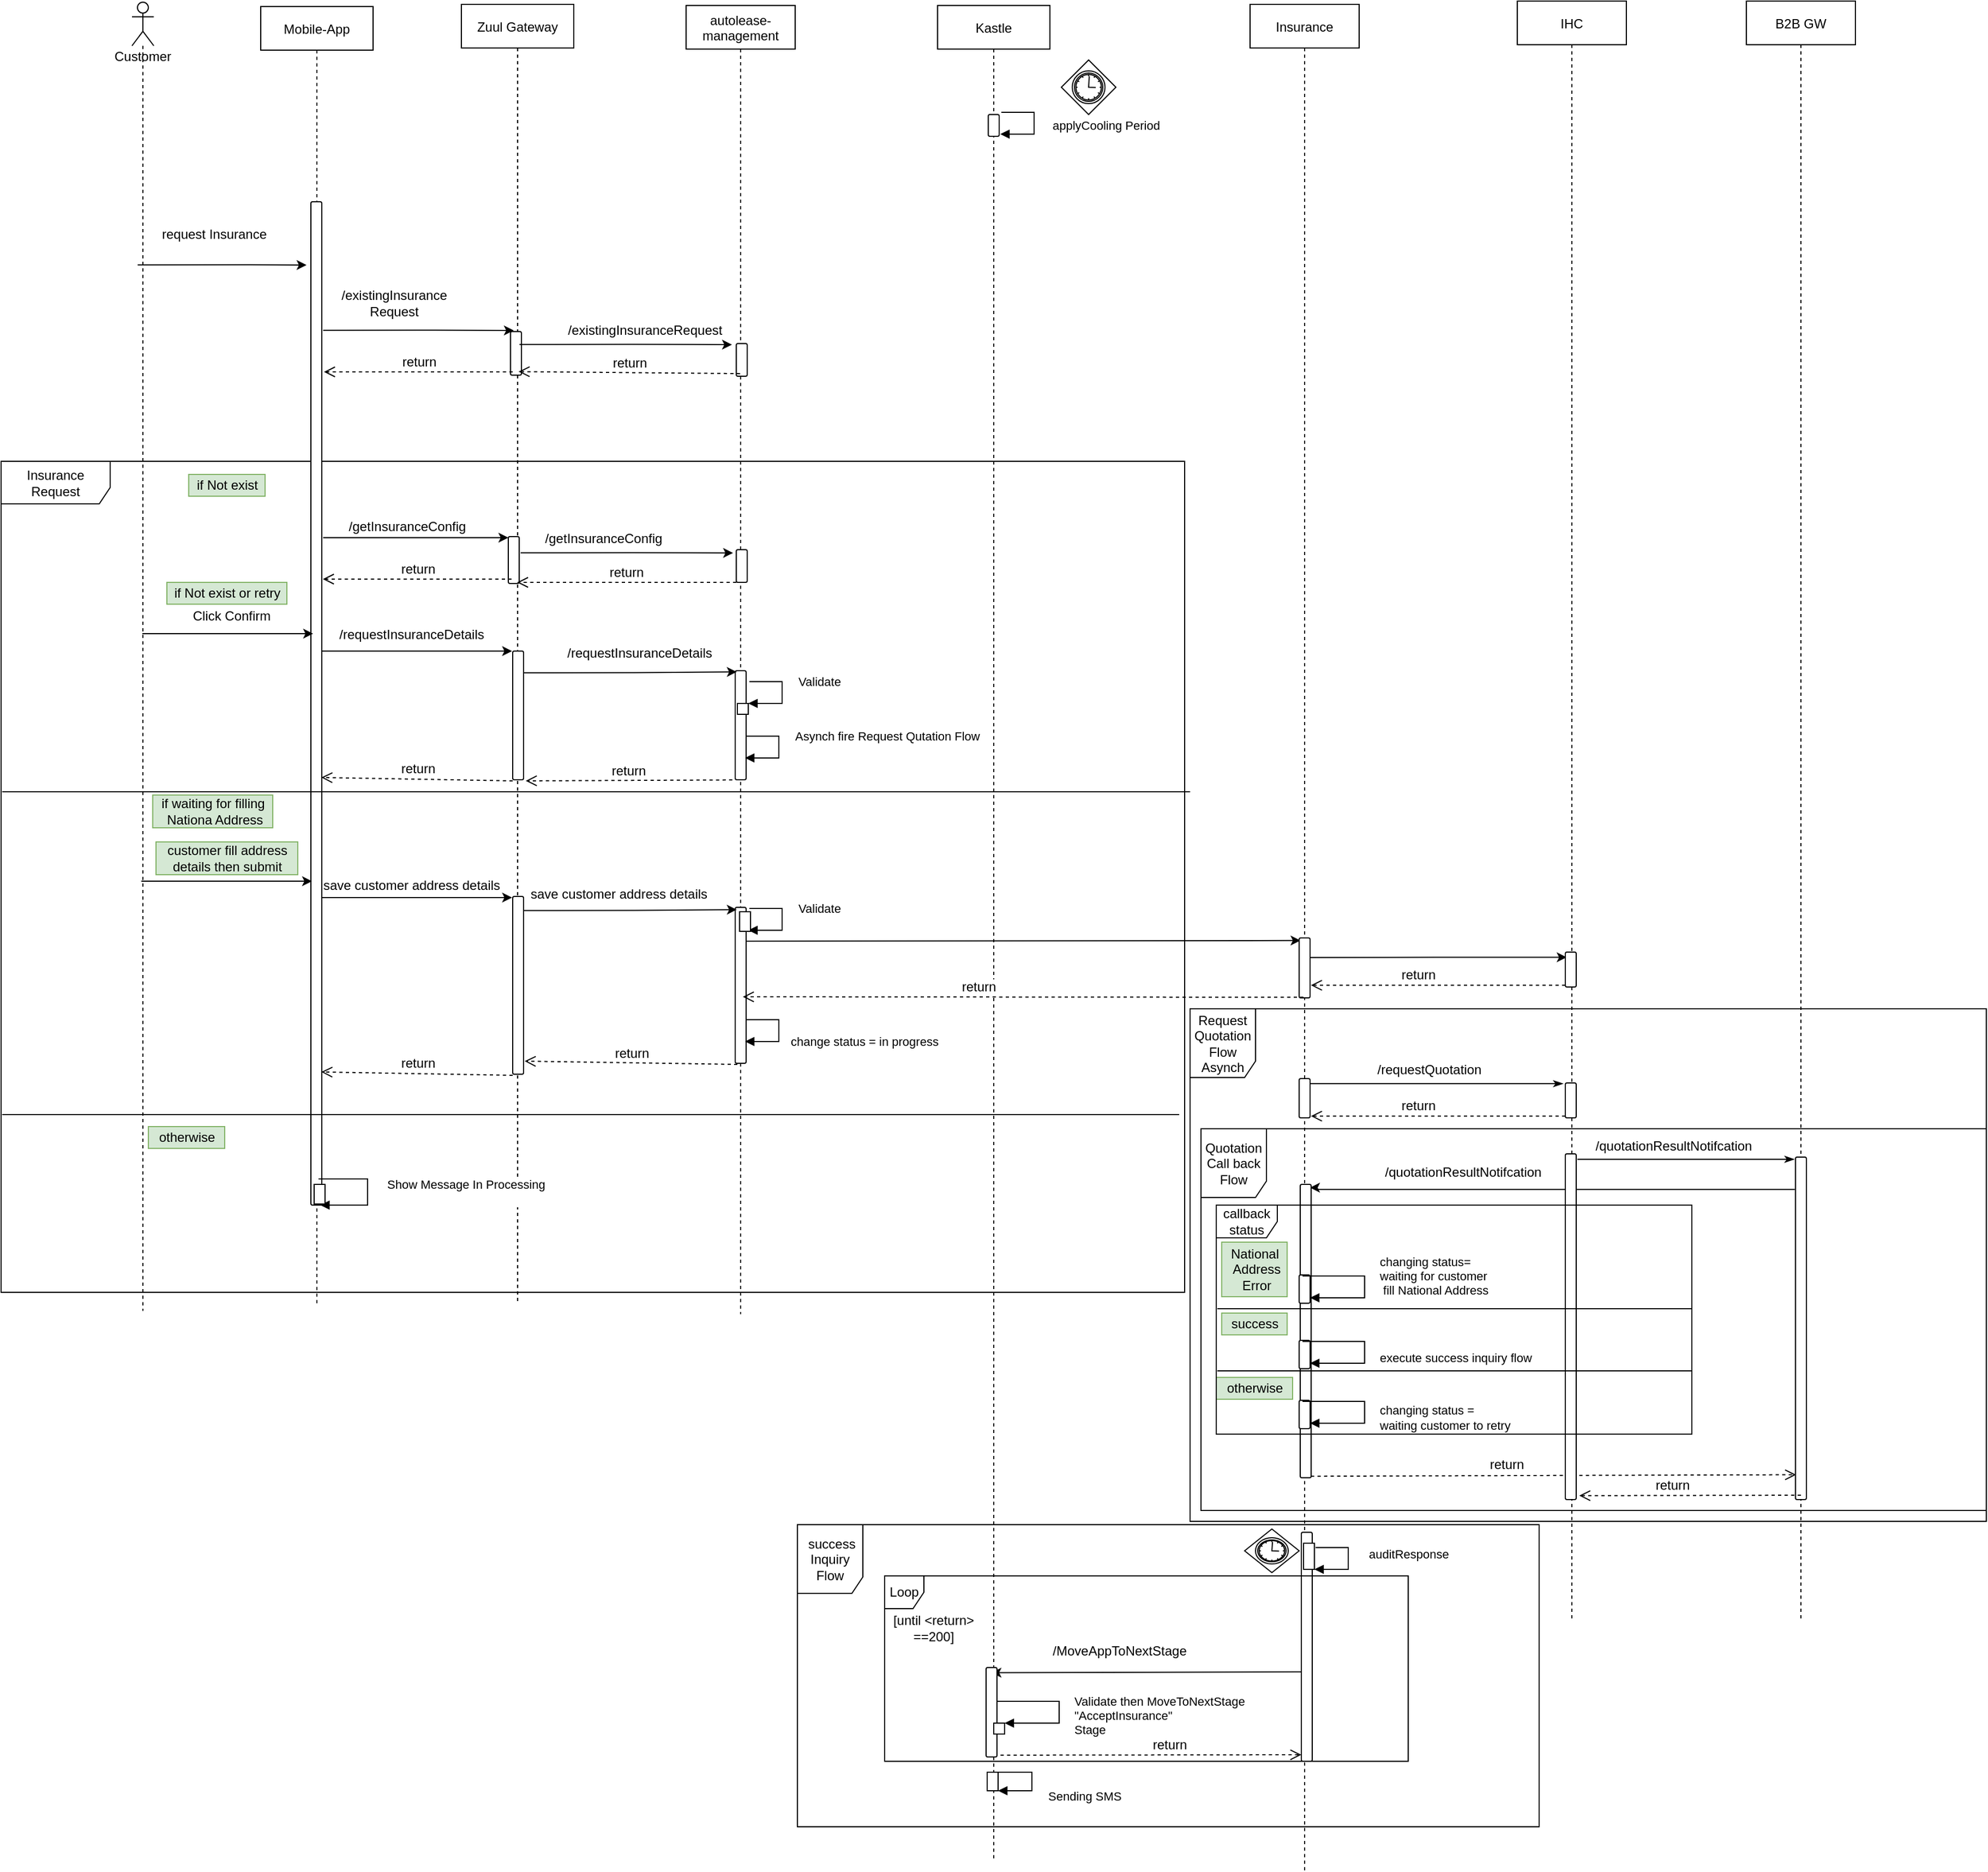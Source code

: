 <mxfile version="24.0.4" type="device" pages="27">
  <diagram id="CInYf8DfpUruVUbmXg9K" name="InsuranceInquirySequence">
    <mxGraphModel dx="1434" dy="836" grid="1" gridSize="10" guides="1" tooltips="1" connect="1" arrows="1" fold="1" page="1" pageScale="1" pageWidth="850" pageHeight="1100" math="0" shadow="0">
      <root>
        <mxCell id="MOH-3fhTmKV5AyAk1Zzb-0" />
        <mxCell id="MOH-3fhTmKV5AyAk1Zzb-1" parent="MOH-3fhTmKV5AyAk1Zzb-0" />
        <mxCell id="k-NXu6V0zJ4li-mVFJUV-12" value="B2B GW" style="shape=umlLifeline;perimeter=lifelinePerimeter;container=0;collapsible=0;recursiveResize=0;rounded=0;shadow=0;strokeWidth=1;" parent="MOH-3fhTmKV5AyAk1Zzb-1" vertex="1">
          <mxGeometry x="1730" y="166" width="100" height="1484" as="geometry" />
        </mxCell>
        <mxCell id="YqIvCWgtK3wLF7jOcCFh-0" value="Request Quotation Flow&lt;br&gt;Asynch" style="shape=umlFrame;whiteSpace=wrap;html=1;width=60;height=63;" parent="MOH-3fhTmKV5AyAk1Zzb-1" vertex="1">
          <mxGeometry x="1220" y="1090" width="730" height="470" as="geometry" />
        </mxCell>
        <mxCell id="YqIvCWgtK3wLF7jOcCFh-3" value="Insurance" style="shape=umlLifeline;perimeter=lifelinePerimeter;container=0;collapsible=0;recursiveResize=0;rounded=0;shadow=0;strokeWidth=1;" parent="MOH-3fhTmKV5AyAk1Zzb-1" vertex="1">
          <mxGeometry x="1275" y="169" width="100" height="1711" as="geometry" />
        </mxCell>
        <mxCell id="YqIvCWgtK3wLF7jOcCFh-55" value="&amp;nbsp;success&lt;br&gt;Inquiry Flow" style="shape=umlFrame;whiteSpace=wrap;html=1;width=60;height=63;" parent="MOH-3fhTmKV5AyAk1Zzb-1" vertex="1">
          <mxGeometry x="860" y="1563" width="680" height="277" as="geometry" />
        </mxCell>
        <mxCell id="YqIvCWgtK3wLF7jOcCFh-59" value="" style="html=1;points=[];perimeter=orthogonalPerimeter;rounded=1;shadow=0;fontSize=12;strokeWidth=1;" parent="MOH-3fhTmKV5AyAk1Zzb-1" vertex="1">
          <mxGeometry x="1322" y="1570" width="10" height="210" as="geometry" />
        </mxCell>
        <mxCell id="fxyiasHgidensliuRJL4-2" value="Loop" style="shape=umlFrame;whiteSpace=wrap;html=1;width=36;height=30;" parent="MOH-3fhTmKV5AyAk1Zzb-1" vertex="1">
          <mxGeometry x="940" y="1610" width="480" height="170" as="geometry" />
        </mxCell>
        <mxCell id="YqIvCWgtK3wLF7jOcCFh-1" value="Insurance Request" style="shape=umlFrame;whiteSpace=wrap;html=1;width=100;height=39;" parent="MOH-3fhTmKV5AyAk1Zzb-1" vertex="1">
          <mxGeometry x="130" y="588" width="1085" height="762" as="geometry" />
        </mxCell>
        <mxCell id="YqIvCWgtK3wLF7jOcCFh-2" value="Kastle" style="shape=umlLifeline;perimeter=lifelinePerimeter;container=0;collapsible=0;recursiveResize=0;rounded=0;shadow=0;strokeWidth=1;" parent="MOH-3fhTmKV5AyAk1Zzb-1" vertex="1">
          <mxGeometry x="988.5" y="170" width="103" height="1700" as="geometry" />
        </mxCell>
        <mxCell id="YqIvCWgtK3wLF7jOcCFh-4" value="IHC" style="shape=umlLifeline;perimeter=lifelinePerimeter;container=0;collapsible=0;recursiveResize=0;rounded=0;shadow=0;strokeWidth=1;" parent="MOH-3fhTmKV5AyAk1Zzb-1" vertex="1">
          <mxGeometry x="1520" y="166" width="100" height="1484" as="geometry" />
        </mxCell>
        <mxCell id="YqIvCWgtK3wLF7jOcCFh-5" value="autolease-&#xa;management" style="shape=umlLifeline;perimeter=lifelinePerimeter;container=0;collapsible=0;recursiveResize=0;rounded=0;shadow=0;strokeWidth=1;" parent="MOH-3fhTmKV5AyAk1Zzb-1" vertex="1">
          <mxGeometry x="758" y="170" width="100" height="1200" as="geometry" />
        </mxCell>
        <mxCell id="YqIvCWgtK3wLF7jOcCFh-6" value="Zuul Gateway" style="shape=umlLifeline;perimeter=lifelinePerimeter;container=0;collapsible=0;recursiveResize=0;rounded=0;shadow=0;strokeWidth=1;" parent="MOH-3fhTmKV5AyAk1Zzb-1" vertex="1">
          <mxGeometry x="552" y="169" width="103" height="1190" as="geometry" />
        </mxCell>
        <mxCell id="YqIvCWgtK3wLF7jOcCFh-7" value="Mobile-App" style="shape=umlLifeline;perimeter=lifelinePerimeter;container=0;collapsible=0;recursiveResize=0;rounded=0;shadow=0;strokeWidth=1;" parent="MOH-3fhTmKV5AyAk1Zzb-1" vertex="1">
          <mxGeometry x="368" y="171" width="103" height="1190" as="geometry" />
        </mxCell>
        <mxCell id="YqIvCWgtK3wLF7jOcCFh-8" value="Customer" style="shape=umlLifeline;participant=umlActor;perimeter=lifelinePerimeter;whiteSpace=wrap;html=1;container=1;collapsible=0;recursiveResize=0;verticalAlign=top;spacingTop=36;outlineConnect=0;" parent="MOH-3fhTmKV5AyAk1Zzb-1" vertex="1">
          <mxGeometry x="250" y="167" width="20" height="1200" as="geometry" />
        </mxCell>
        <mxCell id="YqIvCWgtK3wLF7jOcCFh-19" value="" style="html=1;points=[];perimeter=orthogonalPerimeter;rounded=1;shadow=0;fontSize=12;strokeWidth=1;" parent="MOH-3fhTmKV5AyAk1Zzb-1" vertex="1">
          <mxGeometry x="414" y="350" width="10" height="920" as="geometry" />
        </mxCell>
        <mxCell id="YqIvCWgtK3wLF7jOcCFh-20" value="" style="html=1;points=[];perimeter=orthogonalPerimeter;rounded=1;shadow=0;fontSize=12;strokeWidth=1;" parent="MOH-3fhTmKV5AyAk1Zzb-1" vertex="1">
          <mxGeometry x="804" y="480" width="10" height="30" as="geometry" />
        </mxCell>
        <mxCell id="YqIvCWgtK3wLF7jOcCFh-21" value="" style="html=1;points=[];perimeter=orthogonalPerimeter;rounded=1;shadow=0;fontSize=12;strokeWidth=1;" parent="MOH-3fhTmKV5AyAk1Zzb-1" vertex="1">
          <mxGeometry x="597" y="469" width="10" height="40" as="geometry" />
        </mxCell>
        <mxCell id="YqIvCWgtK3wLF7jOcCFh-22" style="edgeStyle=orthogonalEdgeStyle;rounded=0;orthogonalLoop=1;jettySize=auto;html=1;exitX=1.22;exitY=0.073;exitDx=0;exitDy=0;exitPerimeter=0;" parent="MOH-3fhTmKV5AyAk1Zzb-1" edge="1">
          <mxGeometry relative="1" as="geometry">
            <mxPoint x="425.2" y="467.84" as="sourcePoint" />
            <mxPoint x="600" y="468" as="targetPoint" />
            <Array as="points">
              <mxPoint x="528" y="468" />
              <mxPoint x="528" y="468" />
            </Array>
          </mxGeometry>
        </mxCell>
        <mxCell id="YqIvCWgtK3wLF7jOcCFh-23" value="/existingInsurance&lt;br&gt;Request" style="text;html=1;align=center;verticalAlign=middle;resizable=0;points=[];autosize=1;strokeColor=none;" parent="MOH-3fhTmKV5AyAk1Zzb-1" vertex="1">
          <mxGeometry x="435" y="428" width="110" height="30" as="geometry" />
        </mxCell>
        <mxCell id="YqIvCWgtK3wLF7jOcCFh-25" value="/existingInsuranceRequest" style="text;html=1;align=center;verticalAlign=middle;resizable=0;points=[];autosize=1;strokeColor=none;" parent="MOH-3fhTmKV5AyAk1Zzb-1" vertex="1">
          <mxGeometry x="640" y="458" width="160" height="20" as="geometry" />
        </mxCell>
        <mxCell id="YqIvCWgtK3wLF7jOcCFh-26" value="return" style="html=1;verticalAlign=bottom;endArrow=open;dashed=1;endSize=8;rounded=0;shadow=0;fontSize=12;fontColor=#000000;entryX=0.509;entryY=0.283;entryDx=0;entryDy=0;entryPerimeter=0;" parent="MOH-3fhTmKV5AyAk1Zzb-1" target="YqIvCWgtK3wLF7jOcCFh-6" edge="1">
          <mxGeometry x="0.004" relative="1" as="geometry">
            <mxPoint x="681" y="508" as="targetPoint" />
            <mxPoint x="807.5" y="507.57" as="sourcePoint" />
            <mxPoint as="offset" />
          </mxGeometry>
        </mxCell>
        <mxCell id="YqIvCWgtK3wLF7jOcCFh-27" value="return" style="html=1;verticalAlign=bottom;endArrow=open;dashed=1;endSize=8;rounded=0;shadow=0;fontSize=12;fontColor=#000000;" parent="MOH-3fhTmKV5AyAk1Zzb-1" edge="1">
          <mxGeometry relative="1" as="geometry">
            <mxPoint x="426" y="506" as="targetPoint" />
            <mxPoint x="599" y="506" as="sourcePoint" />
          </mxGeometry>
        </mxCell>
        <mxCell id="YqIvCWgtK3wLF7jOcCFh-28" value="if Not exist" style="text;html=1;align=center;verticalAlign=middle;resizable=0;points=[];autosize=1;strokeColor=#82b366;fillColor=#d5e8d4;" parent="MOH-3fhTmKV5AyAk1Zzb-1" vertex="1">
          <mxGeometry x="302" y="600" width="70" height="20" as="geometry" />
        </mxCell>
        <mxCell id="YqIvCWgtK3wLF7jOcCFh-31" style="edgeStyle=orthogonalEdgeStyle;rounded=0;orthogonalLoop=1;jettySize=auto;html=1;" parent="MOH-3fhTmKV5AyAk1Zzb-1" edge="1">
          <mxGeometry relative="1" as="geometry">
            <mxPoint x="259.5" y="746" as="sourcePoint" />
            <mxPoint x="416" y="746" as="targetPoint" />
            <Array as="points">
              <mxPoint x="300" y="746" />
              <mxPoint x="300" y="746" />
            </Array>
          </mxGeometry>
        </mxCell>
        <mxCell id="YqIvCWgtK3wLF7jOcCFh-32" value="Click Confirm" style="text;html=1;align=center;verticalAlign=middle;resizable=0;points=[];autosize=1;strokeColor=none;" parent="MOH-3fhTmKV5AyAk1Zzb-1" vertex="1">
          <mxGeometry x="296" y="720" width="90" height="20" as="geometry" />
        </mxCell>
        <mxCell id="YqIvCWgtK3wLF7jOcCFh-33" style="edgeStyle=orthogonalEdgeStyle;rounded=0;orthogonalLoop=1;jettySize=auto;html=1;entryX=0.26;entryY=-0.033;entryDx=0;entryDy=0;entryPerimeter=0;" parent="MOH-3fhTmKV5AyAk1Zzb-1" edge="1">
          <mxGeometry relative="1" as="geometry">
            <mxPoint x="424" y="762" as="sourcePoint" />
            <mxPoint x="598.4" y="762.02" as="targetPoint" />
            <Array as="points">
              <mxPoint x="424" y="762" />
            </Array>
          </mxGeometry>
        </mxCell>
        <mxCell id="YqIvCWgtK3wLF7jOcCFh-34" value="/requestInsuranceDetails" style="text;html=1;align=center;verticalAlign=middle;resizable=0;points=[];autosize=1;strokeColor=none;" parent="MOH-3fhTmKV5AyAk1Zzb-1" vertex="1">
          <mxGeometry x="431" y="737" width="150" height="20" as="geometry" />
        </mxCell>
        <mxCell id="YqIvCWgtK3wLF7jOcCFh-35" value="" style="html=1;points=[];perimeter=orthogonalPerimeter;rounded=1;shadow=0;fontSize=12;strokeWidth=1;" parent="MOH-3fhTmKV5AyAk1Zzb-1" vertex="1">
          <mxGeometry x="599" y="762" width="10" height="118" as="geometry" />
        </mxCell>
        <mxCell id="YqIvCWgtK3wLF7jOcCFh-36" value="" style="html=1;points=[];perimeter=orthogonalPerimeter;rounded=1;shadow=0;fontSize=12;strokeWidth=1;" parent="MOH-3fhTmKV5AyAk1Zzb-1" vertex="1">
          <mxGeometry x="803" y="780" width="10" height="100" as="geometry" />
        </mxCell>
        <mxCell id="YqIvCWgtK3wLF7jOcCFh-39" style="edgeStyle=orthogonalEdgeStyle;rounded=0;orthogonalLoop=1;jettySize=auto;html=1;exitX=-0.06;exitY=0.081;exitDx=0;exitDy=0;exitPerimeter=0;" parent="MOH-3fhTmKV5AyAk1Zzb-1" edge="1">
          <mxGeometry relative="1" as="geometry">
            <mxPoint x="1774.4" y="1255.592" as="sourcePoint" />
            <mxPoint x="1330" y="1254" as="targetPoint" />
            <Array as="points">
              <mxPoint x="1336" y="1256" />
              <mxPoint x="1336" y="1254" />
            </Array>
          </mxGeometry>
        </mxCell>
        <mxCell id="YqIvCWgtK3wLF7jOcCFh-40" value="/quotationResultNotifcation" style="text;html=1;align=center;verticalAlign=middle;resizable=0;points=[];autosize=1;strokeColor=none;" parent="MOH-3fhTmKV5AyAk1Zzb-1" vertex="1">
          <mxGeometry x="1583" y="1206" width="160" height="20" as="geometry" />
        </mxCell>
        <mxCell id="YqIvCWgtK3wLF7jOcCFh-41" value="" style="html=1;points=[];perimeter=orthogonalPerimeter;" parent="MOH-3fhTmKV5AyAk1Zzb-1" vertex="1">
          <mxGeometry x="805" y="810" width="10" height="10" as="geometry" />
        </mxCell>
        <mxCell id="YqIvCWgtK3wLF7jOcCFh-42" value="Validate" style="edgeStyle=orthogonalEdgeStyle;html=1;align=left;spacingLeft=2;endArrow=block;rounded=0;entryX=1;entryY=0;" parent="MOH-3fhTmKV5AyAk1Zzb-1" target="YqIvCWgtK3wLF7jOcCFh-41" edge="1">
          <mxGeometry x="-0.259" y="11" relative="1" as="geometry">
            <mxPoint x="816" y="790" as="sourcePoint" />
            <Array as="points">
              <mxPoint x="846" y="790" />
            </Array>
            <mxPoint as="offset" />
          </mxGeometry>
        </mxCell>
        <mxCell id="YqIvCWgtK3wLF7jOcCFh-44" value="/requestQuotation" style="text;html=1;align=center;verticalAlign=middle;resizable=0;points=[];autosize=1;strokeColor=none;" parent="MOH-3fhTmKV5AyAk1Zzb-1" vertex="1">
          <mxGeometry x="1384" y="1136" width="110" height="20" as="geometry" />
        </mxCell>
        <mxCell id="YqIvCWgtK3wLF7jOcCFh-45" value="return" style="html=1;verticalAlign=bottom;endArrow=open;dashed=1;endSize=8;rounded=0;shadow=0;fontSize=12;fontColor=#000000;exitX=-0.26;exitY=0.956;exitDx=0;exitDy=0;exitPerimeter=0;" parent="MOH-3fhTmKV5AyAk1Zzb-1" edge="1">
          <mxGeometry x="0.004" relative="1" as="geometry">
            <mxPoint x="611" y="881" as="targetPoint" />
            <mxPoint x="800.4" y="880.16" as="sourcePoint" />
            <mxPoint as="offset" />
          </mxGeometry>
        </mxCell>
        <mxCell id="YqIvCWgtK3wLF7jOcCFh-46" value="return" style="html=1;verticalAlign=bottom;endArrow=open;dashed=1;endSize=8;rounded=0;shadow=0;fontSize=12;fontColor=#000000;entryX=0.96;entryY=0.866;entryDx=0;entryDy=0;entryPerimeter=0;" parent="MOH-3fhTmKV5AyAk1Zzb-1" edge="1">
          <mxGeometry relative="1" as="geometry">
            <mxPoint x="423.6" y="877.92" as="targetPoint" />
            <mxPoint x="599" y="881.0" as="sourcePoint" />
          </mxGeometry>
        </mxCell>
        <mxCell id="4HOtEhKNeyLqKcNPA35--14" style="edgeStyle=orthogonalEdgeStyle;rounded=0;orthogonalLoop=1;jettySize=auto;html=1;entryX=-0.2;entryY=0.02;entryDx=0;entryDy=0;entryPerimeter=0;startArrow=classicThin;startFill=1;endArrow=none;endFill=0;exitX=-0.2;exitY=0.02;exitDx=0;exitDy=0;exitPerimeter=0;" parent="MOH-3fhTmKV5AyAk1Zzb-1" source="YqIvCWgtK3wLF7jOcCFh-50" edge="1">
          <mxGeometry relative="1" as="geometry">
            <mxPoint x="1325" y="1160" as="targetPoint" />
            <Array as="points">
              <mxPoint x="1325" y="1159" />
            </Array>
          </mxGeometry>
        </mxCell>
        <mxCell id="YqIvCWgtK3wLF7jOcCFh-49" value="" style="html=1;points=[];perimeter=orthogonalPerimeter;rounded=1;shadow=0;fontSize=12;strokeWidth=1;" parent="MOH-3fhTmKV5AyAk1Zzb-1" vertex="1">
          <mxGeometry x="1320" y="1154" width="10" height="36" as="geometry" />
        </mxCell>
        <mxCell id="YqIvCWgtK3wLF7jOcCFh-50" value="" style="html=1;points=[];perimeter=orthogonalPerimeter;rounded=1;shadow=0;fontSize=12;strokeWidth=1;" parent="MOH-3fhTmKV5AyAk1Zzb-1" vertex="1">
          <mxGeometry x="1564" y="1158" width="10" height="32" as="geometry" />
        </mxCell>
        <mxCell id="YqIvCWgtK3wLF7jOcCFh-54" value="if waiting for filling&lt;br&gt;&amp;nbsp;Nationa Address" style="text;html=1;align=center;verticalAlign=middle;resizable=0;points=[];autosize=1;strokeColor=#82b366;fillColor=#d5e8d4;" parent="MOH-3fhTmKV5AyAk1Zzb-1" vertex="1">
          <mxGeometry x="269" y="894" width="110" height="30" as="geometry" />
        </mxCell>
        <mxCell id="YqIvCWgtK3wLF7jOcCFh-56" value="return" style="html=1;verticalAlign=bottom;endArrow=open;dashed=1;endSize=8;rounded=0;shadow=0;fontSize=12;fontColor=#000000;exitX=0.12;exitY=0.974;exitDx=0;exitDy=0;exitPerimeter=0;entryX=0;entryY=0.8;entryDx=0;entryDy=0;entryPerimeter=0;" parent="MOH-3fhTmKV5AyAk1Zzb-1" edge="1">
          <mxGeometry x="0.162" relative="1" as="geometry">
            <mxPoint x="1322" y="1774" as="targetPoint" />
            <mxPoint x="1034.2" y="1774.388" as="sourcePoint" />
            <mxPoint as="offset" />
          </mxGeometry>
        </mxCell>
        <mxCell id="YqIvCWgtK3wLF7jOcCFh-57" value="/&lt;span&gt;MoveAppToNextStage&lt;/span&gt;" style="text;html=1;align=center;verticalAlign=middle;resizable=0;points=[];autosize=1;strokeColor=none;" parent="MOH-3fhTmKV5AyAk1Zzb-1" vertex="1">
          <mxGeometry x="1085" y="1669" width="140" height="20" as="geometry" />
        </mxCell>
        <mxCell id="YqIvCWgtK3wLF7jOcCFh-58" style="edgeStyle=orthogonalEdgeStyle;rounded=0;orthogonalLoop=1;jettySize=auto;html=1;entryX=0.5;entryY=0.024;entryDx=0;entryDy=0;entryPerimeter=0;" parent="MOH-3fhTmKV5AyAk1Zzb-1" edge="1">
          <mxGeometry relative="1" as="geometry">
            <Array as="points">
              <mxPoint x="1320" y="1698" />
              <mxPoint x="1320" y="1698" />
            </Array>
            <mxPoint x="1322" y="1698" as="sourcePoint" />
            <mxPoint x="1038" y="1698.728" as="targetPoint" />
          </mxGeometry>
        </mxCell>
        <mxCell id="YqIvCWgtK3wLF7jOcCFh-60" value="" style="html=1;points=[];perimeter=orthogonalPerimeter;rounded=1;shadow=0;fontSize=12;strokeWidth=1;" parent="MOH-3fhTmKV5AyAk1Zzb-1" vertex="1">
          <mxGeometry x="1033" y="1694" width="10" height="82" as="geometry" />
        </mxCell>
        <mxCell id="YqIvCWgtK3wLF7jOcCFh-61" value="" style="html=1;points=[];perimeter=orthogonalPerimeter;" parent="MOH-3fhTmKV5AyAk1Zzb-1" vertex="1">
          <mxGeometry x="1040" y="1745" width="10" height="10" as="geometry" />
        </mxCell>
        <mxCell id="YqIvCWgtK3wLF7jOcCFh-62" value="Validate then MoveToNextStage&lt;br&gt;&quot;AcceptInsurance&quot; &lt;br&gt;Stage" style="edgeStyle=orthogonalEdgeStyle;html=1;align=left;spacingLeft=2;endArrow=block;rounded=0;entryX=1;entryY=0;" parent="MOH-3fhTmKV5AyAk1Zzb-1" edge="1">
          <mxGeometry x="0.102" y="10" relative="1" as="geometry">
            <mxPoint x="1043" y="1725" as="sourcePoint" />
            <Array as="points">
              <mxPoint x="1100" y="1725" />
              <mxPoint x="1100" y="1745" />
            </Array>
            <mxPoint as="offset" />
            <mxPoint x="1050" y="1745" as="targetPoint" />
          </mxGeometry>
        </mxCell>
        <mxCell id="YqIvCWgtK3wLF7jOcCFh-63" value="" style="html=1;points=[];perimeter=orthogonalPerimeter;" parent="MOH-3fhTmKV5AyAk1Zzb-1" vertex="1">
          <mxGeometry x="1324" y="1580" width="10" height="24" as="geometry" />
        </mxCell>
        <mxCell id="YqIvCWgtK3wLF7jOcCFh-64" value="auditResponse" style="edgeStyle=orthogonalEdgeStyle;html=1;align=left;spacingLeft=2;endArrow=block;rounded=0;entryX=1;entryY=0;" parent="MOH-3fhTmKV5AyAk1Zzb-1" edge="1">
          <mxGeometry x="-0.111" y="15" relative="1" as="geometry">
            <mxPoint x="1335" y="1584" as="sourcePoint" />
            <Array as="points">
              <mxPoint x="1365" y="1584" />
            </Array>
            <mxPoint as="offset" />
            <mxPoint x="1334" y="1604" as="targetPoint" />
          </mxGeometry>
        </mxCell>
        <mxCell id="YqIvCWgtK3wLF7jOcCFh-68" value="" style="line;strokeWidth=1;fillColor=none;align=left;verticalAlign=middle;spacingTop=-1;spacingLeft=3;spacingRight=3;rotatable=0;labelPosition=right;points=[];portConstraint=eastwest;" parent="MOH-3fhTmKV5AyAk1Zzb-1" vertex="1">
          <mxGeometry x="131" y="887" width="1089" height="8" as="geometry" />
        </mxCell>
        <mxCell id="YqIvCWgtK3wLF7jOcCFh-69" value="otherwise" style="text;html=1;align=center;verticalAlign=middle;resizable=0;points=[];autosize=1;strokeColor=#82b366;fillColor=#d5e8d4;" parent="MOH-3fhTmKV5AyAk1Zzb-1" vertex="1">
          <mxGeometry x="265" y="1198" width="70" height="20" as="geometry" />
        </mxCell>
        <mxCell id="YqIvCWgtK3wLF7jOcCFh-74" value="Asynch fire Request Qutation Flow" style="edgeStyle=orthogonalEdgeStyle;html=1;align=left;spacingLeft=2;endArrow=block;rounded=0;entryX=1;entryY=0;" parent="MOH-3fhTmKV5AyAk1Zzb-1" edge="1">
          <mxGeometry x="-0.259" y="11" relative="1" as="geometry">
            <mxPoint x="813" y="840" as="sourcePoint" />
            <Array as="points">
              <mxPoint x="843" y="840" />
            </Array>
            <mxPoint as="offset" />
            <mxPoint x="812" y="860" as="targetPoint" />
          </mxGeometry>
        </mxCell>
        <mxCell id="YqIvCWgtK3wLF7jOcCFh-76" value="return" style="html=1;verticalAlign=bottom;endArrow=open;dashed=1;endSize=8;rounded=0;shadow=0;fontSize=12;fontColor=#000000;entryX=0.06;entryY=0.61;entryDx=0;entryDy=0;entryPerimeter=0;" parent="MOH-3fhTmKV5AyAk1Zzb-1" edge="1">
          <mxGeometry x="-0.194" y="1" relative="1" as="geometry">
            <mxPoint x="1775.6" y="1517.24" as="targetPoint" />
            <mxPoint x="1330.8" y="1518.6" as="sourcePoint" />
            <mxPoint as="offset" />
          </mxGeometry>
        </mxCell>
        <mxCell id="YqIvCWgtK3wLF7jOcCFh-77" value="Show Message In Processing&lt;br&gt;&amp;nbsp;" style="edgeStyle=orthogonalEdgeStyle;html=1;align=left;spacingLeft=2;endArrow=block;rounded=0;entryX=-0.24;entryY=0.4;entryDx=0;entryDy=0;entryPerimeter=0;" parent="MOH-3fhTmKV5AyAk1Zzb-1" edge="1">
          <mxGeometry x="0.014" y="14" relative="1" as="geometry">
            <mxPoint x="421" y="1246" as="sourcePoint" />
            <Array as="points">
              <mxPoint x="466" y="1246" />
              <mxPoint x="466" y="1270" />
            </Array>
            <mxPoint as="offset" />
            <mxPoint x="422.6" y="1270" as="targetPoint" />
          </mxGeometry>
        </mxCell>
        <mxCell id="YqIvCWgtK3wLF7jOcCFh-101" value="/requestInsuranceDetails" style="text;html=1;align=center;verticalAlign=middle;resizable=0;points=[];autosize=1;strokeColor=none;" parent="MOH-3fhTmKV5AyAk1Zzb-1" vertex="1">
          <mxGeometry x="640" y="754" width="150" height="20" as="geometry" />
        </mxCell>
        <mxCell id="4HOtEhKNeyLqKcNPA35--1" style="edgeStyle=orthogonalEdgeStyle;rounded=0;orthogonalLoop=1;jettySize=auto;html=1;exitX=1.22;exitY=0.073;exitDx=0;exitDy=0;exitPerimeter=0;" parent="MOH-3fhTmKV5AyAk1Zzb-1" edge="1">
          <mxGeometry relative="1" as="geometry">
            <mxPoint x="605.2" y="480.84" as="sourcePoint" />
            <mxPoint x="800" y="481" as="targetPoint" />
            <Array as="points">
              <mxPoint x="708" y="481" />
              <mxPoint x="708" y="481" />
            </Array>
          </mxGeometry>
        </mxCell>
        <mxCell id="4HOtEhKNeyLqKcNPA35--4" style="edgeStyle=orthogonalEdgeStyle;rounded=0;orthogonalLoop=1;jettySize=auto;html=1;entryX=0.14;entryY=0.011;entryDx=0;entryDy=0;entryPerimeter=0;exitX=1.22;exitY=0.073;exitDx=0;exitDy=0;exitPerimeter=0;" parent="MOH-3fhTmKV5AyAk1Zzb-1" target="YqIvCWgtK3wLF7jOcCFh-36" edge="1">
          <mxGeometry relative="1" as="geometry">
            <mxPoint x="609" y="781.84" as="sourcePoint" />
            <mxPoint x="739.4" y="782.02" as="targetPoint" />
            <Array as="points">
              <mxPoint x="711" y="782" />
            </Array>
          </mxGeometry>
        </mxCell>
        <mxCell id="4HOtEhKNeyLqKcNPA35--7" style="edgeStyle=orthogonalEdgeStyle;rounded=0;orthogonalLoop=1;jettySize=auto;html=1;" parent="MOH-3fhTmKV5AyAk1Zzb-1" edge="1">
          <mxGeometry relative="1" as="geometry">
            <mxPoint x="258.5" y="973" as="sourcePoint" />
            <mxPoint x="415" y="973" as="targetPoint" />
            <Array as="points">
              <mxPoint x="299" y="973" />
              <mxPoint x="299" y="973" />
            </Array>
          </mxGeometry>
        </mxCell>
        <mxCell id="4HOtEhKNeyLqKcNPA35--12" value="" style="line;strokeWidth=1;fillColor=none;align=left;verticalAlign=middle;spacingTop=-1;spacingLeft=3;spacingRight=3;rotatable=0;labelPosition=right;points=[];portConstraint=eastwest;" parent="MOH-3fhTmKV5AyAk1Zzb-1" vertex="1">
          <mxGeometry x="131" y="1183" width="1079" height="8" as="geometry" />
        </mxCell>
        <mxCell id="4HOtEhKNeyLqKcNPA35--13" value="" style="html=1;points=[];perimeter=orthogonalPerimeter;" parent="MOH-3fhTmKV5AyAk1Zzb-1" vertex="1">
          <mxGeometry x="417" y="1251" width="10" height="18" as="geometry" />
        </mxCell>
        <mxCell id="4HOtEhKNeyLqKcNPA35--19" value="" style="points=[[0.25,0.25,0],[0.5,0,0],[0.75,0.25,0],[1,0.5,0],[0.75,0.75,0],[0.5,1,0],[0.25,0.75,0],[0,0.5,0]];shape=mxgraph.bpmn.gateway2;html=1;verticalLabelPosition=bottom;labelBackgroundColor=#ffffff;verticalAlign=top;align=center;perimeter=rhombusPerimeter;outlineConnect=0;outline=catching;symbol=timer;rounded=0;shadow=0;glass=0;sketch=0;strokeColor=#000000;" parent="MOH-3fhTmKV5AyAk1Zzb-1" vertex="1">
          <mxGeometry x="1270" y="1567" width="50" height="40" as="geometry" />
        </mxCell>
        <mxCell id="5pTZmFvd8XWZil0eEggS-0" value="request Insurance" style="text;html=1;align=center;verticalAlign=middle;resizable=0;points=[];autosize=1;" parent="MOH-3fhTmKV5AyAk1Zzb-1" vertex="1">
          <mxGeometry x="270" y="370" width="110" height="20" as="geometry" />
        </mxCell>
        <mxCell id="5pTZmFvd8XWZil0eEggS-1" style="edgeStyle=orthogonalEdgeStyle;rounded=0;orthogonalLoop=1;jettySize=auto;html=1;exitX=1.22;exitY=0.073;exitDx=0;exitDy=0;exitPerimeter=0;" parent="MOH-3fhTmKV5AyAk1Zzb-1" edge="1">
          <mxGeometry relative="1" as="geometry">
            <mxPoint x="255.2" y="407.84" as="sourcePoint" />
            <mxPoint x="410" y="408" as="targetPoint" />
            <Array as="points">
              <mxPoint x="358" y="408" />
              <mxPoint x="358" y="408" />
            </Array>
          </mxGeometry>
        </mxCell>
        <mxCell id="Ter8m_xSHNP11Ujb4cSr-0" value="" style="html=1;points=[];perimeter=orthogonalPerimeter;rounded=1;shadow=0;fontSize=12;strokeWidth=1;" parent="MOH-3fhTmKV5AyAk1Zzb-1" vertex="1">
          <mxGeometry x="595" y="657" width="10" height="43" as="geometry" />
        </mxCell>
        <mxCell id="Ter8m_xSHNP11Ujb4cSr-1" style="edgeStyle=orthogonalEdgeStyle;rounded=0;orthogonalLoop=1;jettySize=auto;html=1;exitX=1.22;exitY=0.073;exitDx=0;exitDy=0;exitPerimeter=0;" parent="MOH-3fhTmKV5AyAk1Zzb-1" edge="1">
          <mxGeometry relative="1" as="geometry">
            <mxPoint x="425.2" y="658" as="sourcePoint" />
            <mxPoint x="595" y="658" as="targetPoint" />
            <Array as="points">
              <mxPoint x="595" y="658" />
            </Array>
          </mxGeometry>
        </mxCell>
        <mxCell id="Ter8m_xSHNP11Ujb4cSr-2" value="/getInsuranceConfig" style="text;html=1;align=center;verticalAlign=middle;resizable=0;points=[];autosize=1;strokeColor=none;" parent="MOH-3fhTmKV5AyAk1Zzb-1" vertex="1">
          <mxGeometry x="442" y="638" width="120" height="20" as="geometry" />
        </mxCell>
        <mxCell id="Ter8m_xSHNP11Ujb4cSr-3" value="return" style="html=1;verticalAlign=bottom;endArrow=open;dashed=1;endSize=8;rounded=0;shadow=0;fontSize=12;fontColor=#000000;" parent="MOH-3fhTmKV5AyAk1Zzb-1" edge="1">
          <mxGeometry relative="1" as="geometry">
            <mxPoint x="425" y="696" as="targetPoint" />
            <mxPoint x="598" y="696" as="sourcePoint" />
          </mxGeometry>
        </mxCell>
        <mxCell id="Ter8m_xSHNP11Ujb4cSr-4" value="return" style="html=1;verticalAlign=bottom;endArrow=open;dashed=1;endSize=8;rounded=0;shadow=0;fontSize=12;fontColor=#000000;" parent="MOH-3fhTmKV5AyAk1Zzb-1" edge="1">
          <mxGeometry x="0.004" relative="1" as="geometry">
            <mxPoint x="603" y="699" as="targetPoint" />
            <mxPoint x="804" y="699" as="sourcePoint" />
            <mxPoint as="offset" />
          </mxGeometry>
        </mxCell>
        <mxCell id="Ter8m_xSHNP11Ujb4cSr-5" value="/getInsuranceConfig" style="text;html=1;align=center;verticalAlign=middle;resizable=0;points=[];autosize=1;strokeColor=none;" parent="MOH-3fhTmKV5AyAk1Zzb-1" vertex="1">
          <mxGeometry x="622" y="649" width="120" height="20" as="geometry" />
        </mxCell>
        <mxCell id="Ter8m_xSHNP11Ujb4cSr-6" value="" style="html=1;points=[];perimeter=orthogonalPerimeter;rounded=1;shadow=0;fontSize=12;strokeWidth=1;" parent="MOH-3fhTmKV5AyAk1Zzb-1" vertex="1">
          <mxGeometry x="804" y="669" width="10" height="30" as="geometry" />
        </mxCell>
        <mxCell id="Ter8m_xSHNP11Ujb4cSr-7" style="edgeStyle=orthogonalEdgeStyle;rounded=0;orthogonalLoop=1;jettySize=auto;html=1;exitX=1.22;exitY=0.073;exitDx=0;exitDy=0;exitPerimeter=0;" parent="MOH-3fhTmKV5AyAk1Zzb-1" edge="1">
          <mxGeometry relative="1" as="geometry">
            <mxPoint x="606.2" y="671.84" as="sourcePoint" />
            <mxPoint x="801" y="672" as="targetPoint" />
            <Array as="points">
              <mxPoint x="709" y="672" />
              <mxPoint x="709" y="672" />
            </Array>
          </mxGeometry>
        </mxCell>
        <mxCell id="Ter8m_xSHNP11Ujb4cSr-8" value="if Not exist or retry" style="text;html=1;align=center;verticalAlign=middle;resizable=0;points=[];autosize=1;strokeColor=#82b366;fillColor=#d5e8d4;" parent="MOH-3fhTmKV5AyAk1Zzb-1" vertex="1">
          <mxGeometry x="282" y="699" width="110" height="20" as="geometry" />
        </mxCell>
        <mxCell id="fxyiasHgidensliuRJL4-0" value="" style="html=1;points=[];perimeter=orthogonalPerimeter;rounded=1;shadow=0;fontSize=12;strokeWidth=1;" parent="MOH-3fhTmKV5AyAk1Zzb-1" vertex="1">
          <mxGeometry x="1775" y="1226" width="10" height="314" as="geometry" />
        </mxCell>
        <mxCell id="fxyiasHgidensliuRJL4-1" value="" style="html=1;points=[];perimeter=orthogonalPerimeter;rounded=1;shadow=0;fontSize=12;strokeWidth=1;" parent="MOH-3fhTmKV5AyAk1Zzb-1" vertex="1">
          <mxGeometry x="1321" y="1251" width="10" height="269" as="geometry" />
        </mxCell>
        <mxCell id="fxyiasHgidensliuRJL4-3" value="[until &amp;lt;return&amp;gt; ==200]" style="text;html=1;strokeColor=none;fillColor=none;align=center;verticalAlign=middle;whiteSpace=wrap;rounded=0;shadow=0;glass=0;sketch=0;" parent="MOH-3fhTmKV5AyAk1Zzb-1" vertex="1">
          <mxGeometry x="940" y="1633" width="90" height="50" as="geometry" />
        </mxCell>
        <mxCell id="k-NXu6V0zJ4li-mVFJUV-0" value="National&lt;br&gt;&amp;nbsp;Address&lt;br&gt;&amp;nbsp;Error" style="text;html=1;align=center;verticalAlign=middle;resizable=0;points=[];autosize=1;strokeColor=#82b366;fillColor=#d5e8d4;" parent="MOH-3fhTmKV5AyAk1Zzb-1" vertex="1">
          <mxGeometry x="1249" y="1304" width="60" height="50" as="geometry" />
        </mxCell>
        <mxCell id="k-NXu6V0zJ4li-mVFJUV-1" value="" style="html=1;points=[];perimeter=orthogonalPerimeter;rounded=1;shadow=0;fontSize=12;strokeWidth=1;" parent="MOH-3fhTmKV5AyAk1Zzb-1" vertex="1">
          <mxGeometry x="1320" y="1334" width="10" height="26" as="geometry" />
        </mxCell>
        <mxCell id="k-NXu6V0zJ4li-mVFJUV-3" value="changing status=&lt;br&gt;waiting for customer&lt;br&gt;&amp;nbsp;fill National Address" style="edgeStyle=orthogonalEdgeStyle;html=1;align=left;spacingLeft=2;endArrow=block;rounded=0;entryX=1;entryY=0;" parent="MOH-3fhTmKV5AyAk1Zzb-1" edge="1">
          <mxGeometry x="-0.102" y="10" relative="1" as="geometry">
            <mxPoint x="1323" y="1335" as="sourcePoint" />
            <Array as="points">
              <mxPoint x="1380" y="1335" />
              <mxPoint x="1380" y="1355" />
            </Array>
            <mxPoint as="offset" />
            <mxPoint x="1330" y="1355" as="targetPoint" />
          </mxGeometry>
        </mxCell>
        <mxCell id="k-NXu6V0zJ4li-mVFJUV-4" value="success" style="text;html=1;align=center;verticalAlign=middle;resizable=0;points=[];autosize=1;strokeColor=#82b366;fillColor=#d5e8d4;" parent="MOH-3fhTmKV5AyAk1Zzb-1" vertex="1">
          <mxGeometry x="1249" y="1369" width="60" height="20" as="geometry" />
        </mxCell>
        <mxCell id="k-NXu6V0zJ4li-mVFJUV-5" value="" style="html=1;points=[];perimeter=orthogonalPerimeter;rounded=1;shadow=0;fontSize=12;strokeWidth=1;" parent="MOH-3fhTmKV5AyAk1Zzb-1" vertex="1">
          <mxGeometry x="1320" y="1394" width="10" height="26" as="geometry" />
        </mxCell>
        <mxCell id="k-NXu6V0zJ4li-mVFJUV-6" value="execute success inquiry flow" style="edgeStyle=orthogonalEdgeStyle;html=1;align=left;spacingLeft=2;endArrow=block;rounded=0;entryX=1;entryY=0;" parent="MOH-3fhTmKV5AyAk1Zzb-1" edge="1">
          <mxGeometry x="0.134" y="10" relative="1" as="geometry">
            <mxPoint x="1323" y="1395" as="sourcePoint" />
            <Array as="points">
              <mxPoint x="1380" y="1395" />
              <mxPoint x="1380" y="1415" />
            </Array>
            <mxPoint as="offset" />
            <mxPoint x="1330" y="1415" as="targetPoint" />
          </mxGeometry>
        </mxCell>
        <mxCell id="k-NXu6V0zJ4li-mVFJUV-7" value="otherwise" style="text;html=1;align=center;verticalAlign=middle;resizable=0;points=[];autosize=1;strokeColor=#82b366;fillColor=#d5e8d4;" parent="MOH-3fhTmKV5AyAk1Zzb-1" vertex="1">
          <mxGeometry x="1244" y="1428" width="70" height="20" as="geometry" />
        </mxCell>
        <mxCell id="k-NXu6V0zJ4li-mVFJUV-8" value="" style="html=1;points=[];perimeter=orthogonalPerimeter;rounded=1;shadow=0;fontSize=12;strokeWidth=1;" parent="MOH-3fhTmKV5AyAk1Zzb-1" vertex="1">
          <mxGeometry x="1320" y="1449" width="10" height="26" as="geometry" />
        </mxCell>
        <mxCell id="k-NXu6V0zJ4li-mVFJUV-9" value="changing status =&lt;br&gt;waiting customer to retry" style="edgeStyle=orthogonalEdgeStyle;html=1;align=left;spacingLeft=2;endArrow=block;rounded=0;entryX=1;entryY=0;" parent="MOH-3fhTmKV5AyAk1Zzb-1" edge="1">
          <mxGeometry x="0.134" y="10" relative="1" as="geometry">
            <mxPoint x="1323" y="1450" as="sourcePoint" />
            <Array as="points">
              <mxPoint x="1380" y="1450" />
              <mxPoint x="1380" y="1470" />
            </Array>
            <mxPoint as="offset" />
            <mxPoint x="1330" y="1470" as="targetPoint" />
          </mxGeometry>
        </mxCell>
        <mxCell id="k-NXu6V0zJ4li-mVFJUV-13" value="" style="html=1;points=[];perimeter=orthogonalPerimeter;rounded=1;shadow=0;fontSize=12;strokeWidth=1;" parent="MOH-3fhTmKV5AyAk1Zzb-1" vertex="1">
          <mxGeometry x="1564" y="1223" width="10" height="317" as="geometry" />
        </mxCell>
        <mxCell id="k-NXu6V0zJ4li-mVFJUV-14" style="edgeStyle=orthogonalEdgeStyle;rounded=0;orthogonalLoop=1;jettySize=auto;html=1;startArrow=classicThin;startFill=1;endArrow=none;endFill=0;" parent="MOH-3fhTmKV5AyAk1Zzb-1" edge="1">
          <mxGeometry relative="1" as="geometry">
            <mxPoint x="1774" y="1228" as="sourcePoint" />
            <mxPoint x="1575" y="1228" as="targetPoint" />
            <Array as="points">
              <mxPoint x="1774" y="1228" />
            </Array>
          </mxGeometry>
        </mxCell>
        <mxCell id="k-NXu6V0zJ4li-mVFJUV-15" value="return" style="html=1;verticalAlign=bottom;endArrow=open;dashed=1;endSize=8;rounded=0;shadow=0;fontSize=12;fontColor=#000000;entryX=1.08;entryY=0.956;entryDx=0;entryDy=0;entryPerimeter=0;" parent="MOH-3fhTmKV5AyAk1Zzb-1" edge="1">
          <mxGeometry x="0.162" relative="1" as="geometry">
            <mxPoint x="1576.8" y="1536.416" as="targetPoint" />
            <mxPoint x="1780" y="1536" as="sourcePoint" />
            <mxPoint as="offset" />
          </mxGeometry>
        </mxCell>
        <mxCell id="k-NXu6V0zJ4li-mVFJUV-16" value="/quotationResultNotifcation" style="text;html=1;align=center;verticalAlign=middle;resizable=0;points=[];autosize=1;strokeColor=none;" parent="MOH-3fhTmKV5AyAk1Zzb-1" vertex="1">
          <mxGeometry x="1390" y="1230" width="160" height="20" as="geometry" />
        </mxCell>
        <mxCell id="k-NXu6V0zJ4li-mVFJUV-10" value="" style="line;strokeWidth=1;rotatable=0;dashed=0;labelPosition=right;align=left;verticalAlign=middle;spacingTop=0;spacingLeft=6;points=[];portConstraint=eastwest;rounded=0;shadow=0;glass=0;sketch=0;html=0;" parent="MOH-3fhTmKV5AyAk1Zzb-1" vertex="1">
          <mxGeometry x="1245" y="1360" width="435" height="10" as="geometry" />
        </mxCell>
        <mxCell id="k-NXu6V0zJ4li-mVFJUV-11" value="" style="line;strokeWidth=1;rotatable=0;dashed=0;labelPosition=right;align=left;verticalAlign=middle;spacingTop=0;spacingLeft=6;points=[];portConstraint=eastwest;rounded=0;shadow=0;glass=0;sketch=0;html=0;" parent="MOH-3fhTmKV5AyAk1Zzb-1" vertex="1">
          <mxGeometry x="1245" y="1417" width="435" height="10" as="geometry" />
        </mxCell>
        <mxCell id="oxlzmPp9HpeX9z6K0oH5-0" value="callback status" style="shape=umlFrame;whiteSpace=wrap;html=1;width=56;height=30;" parent="MOH-3fhTmKV5AyAk1Zzb-1" vertex="1">
          <mxGeometry x="1244" y="1270" width="436" height="210" as="geometry" />
        </mxCell>
        <mxCell id="k-NXu6V0zJ4li-mVFJUV-17" value="return" style="html=1;verticalAlign=bottom;endArrow=open;dashed=1;endSize=8;rounded=0;shadow=0;fontSize=12;fontColor=#000000;entryX=1.08;entryY=0.956;entryDx=0;entryDy=0;entryPerimeter=0;" parent="MOH-3fhTmKV5AyAk1Zzb-1" source="YqIvCWgtK3wLF7jOcCFh-50" target="YqIvCWgtK3wLF7jOcCFh-49" edge="1">
          <mxGeometry x="0.162" relative="1" as="geometry">
            <mxPoint x="1331" y="1193" as="targetPoint" />
            <mxPoint x="1562" y="1188" as="sourcePoint" />
            <mxPoint as="offset" />
          </mxGeometry>
        </mxCell>
        <mxCell id="k-NXu6V0zJ4li-mVFJUV-18" value="Quotation&lt;br&gt;Call back Flow" style="shape=umlFrame;whiteSpace=wrap;html=1;width=60;height=63;" parent="MOH-3fhTmKV5AyAk1Zzb-1" vertex="1">
          <mxGeometry x="1230" y="1200" width="720" height="350" as="geometry" />
        </mxCell>
        <mxCell id="k-NXu6V0zJ4li-mVFJUV-19" value="customer fill address &lt;br&gt;details then submit" style="text;html=1;align=center;verticalAlign=middle;resizable=0;points=[];autosize=1;strokeColor=#82b366;fillColor=#d5e8d4;" parent="MOH-3fhTmKV5AyAk1Zzb-1" vertex="1">
          <mxGeometry x="272" y="937" width="130" height="30" as="geometry" />
        </mxCell>
        <mxCell id="k-NXu6V0zJ4li-mVFJUV-20" style="edgeStyle=orthogonalEdgeStyle;rounded=0;orthogonalLoop=1;jettySize=auto;html=1;entryX=0.26;entryY=-0.033;entryDx=0;entryDy=0;entryPerimeter=0;" parent="MOH-3fhTmKV5AyAk1Zzb-1" edge="1">
          <mxGeometry relative="1" as="geometry">
            <mxPoint x="424" y="988" as="sourcePoint" />
            <mxPoint x="598.4" y="988.02" as="targetPoint" />
            <Array as="points">
              <mxPoint x="424" y="988" />
            </Array>
          </mxGeometry>
        </mxCell>
        <mxCell id="k-NXu6V0zJ4li-mVFJUV-21" value="save customer address details" style="text;html=1;align=center;verticalAlign=middle;resizable=0;points=[];autosize=1;strokeColor=none;" parent="MOH-3fhTmKV5AyAk1Zzb-1" vertex="1">
          <mxGeometry x="416" y="967" width="180" height="20" as="geometry" />
        </mxCell>
        <mxCell id="k-NXu6V0zJ4li-mVFJUV-22" value="" style="html=1;points=[];perimeter=orthogonalPerimeter;rounded=1;shadow=0;fontSize=12;strokeWidth=1;" parent="MOH-3fhTmKV5AyAk1Zzb-1" vertex="1">
          <mxGeometry x="599" y="987" width="10" height="163" as="geometry" />
        </mxCell>
        <mxCell id="k-NXu6V0zJ4li-mVFJUV-32" style="edgeStyle=orthogonalEdgeStyle;rounded=0;orthogonalLoop=1;jettySize=auto;html=1;startArrow=classic;startFill=1;endArrow=none;endFill=0;exitX=0.12;exitY=0.044;exitDx=0;exitDy=0;exitPerimeter=0;" parent="MOH-3fhTmKV5AyAk1Zzb-1" source="k-NXu6V0zJ4li-mVFJUV-30" edge="1">
          <mxGeometry relative="1" as="geometry">
            <mxPoint x="808" y="1041" as="targetPoint" />
            <Array as="points">
              <mxPoint x="1310" y="1027" />
              <mxPoint x="808" y="1028" />
            </Array>
          </mxGeometry>
        </mxCell>
        <mxCell id="k-NXu6V0zJ4li-mVFJUV-23" value="" style="html=1;points=[];perimeter=orthogonalPerimeter;rounded=1;shadow=0;fontSize=12;strokeWidth=1;" parent="MOH-3fhTmKV5AyAk1Zzb-1" vertex="1">
          <mxGeometry x="803" y="997" width="10" height="143" as="geometry" />
        </mxCell>
        <mxCell id="k-NXu6V0zJ4li-mVFJUV-24" value="Validate" style="edgeStyle=orthogonalEdgeStyle;html=1;align=left;spacingLeft=2;endArrow=block;rounded=0;entryX=1;entryY=0;" parent="MOH-3fhTmKV5AyAk1Zzb-1" edge="1">
          <mxGeometry x="-0.259" y="11" relative="1" as="geometry">
            <mxPoint x="816" y="998" as="sourcePoint" />
            <Array as="points">
              <mxPoint x="846" y="998" />
            </Array>
            <mxPoint as="offset" />
            <mxPoint x="815" y="1018" as="targetPoint" />
          </mxGeometry>
        </mxCell>
        <mxCell id="k-NXu6V0zJ4li-mVFJUV-25" value="return" style="html=1;verticalAlign=bottom;endArrow=open;dashed=1;endSize=8;rounded=0;shadow=0;fontSize=12;fontColor=#000000;entryX=0.96;entryY=0.866;entryDx=0;entryDy=0;entryPerimeter=0;" parent="MOH-3fhTmKV5AyAk1Zzb-1" edge="1">
          <mxGeometry relative="1" as="geometry">
            <mxPoint x="423.6" y="1147.92" as="targetPoint" />
            <mxPoint x="599" y="1151.0" as="sourcePoint" />
          </mxGeometry>
        </mxCell>
        <mxCell id="k-NXu6V0zJ4li-mVFJUV-26" value="change status = in progress" style="edgeStyle=orthogonalEdgeStyle;html=1;align=left;spacingLeft=2;endArrow=block;rounded=0;entryX=1;entryY=0;" parent="MOH-3fhTmKV5AyAk1Zzb-1" edge="1">
          <mxGeometry x="0.235" y="-7" relative="1" as="geometry">
            <mxPoint x="813" y="1100" as="sourcePoint" />
            <Array as="points">
              <mxPoint x="843" y="1100" />
            </Array>
            <mxPoint x="7" y="7" as="offset" />
            <mxPoint x="812" y="1120" as="targetPoint" />
          </mxGeometry>
        </mxCell>
        <mxCell id="k-NXu6V0zJ4li-mVFJUV-28" style="edgeStyle=orthogonalEdgeStyle;rounded=0;orthogonalLoop=1;jettySize=auto;html=1;entryX=0.14;entryY=0.011;entryDx=0;entryDy=0;entryPerimeter=0;exitX=1.22;exitY=0.073;exitDx=0;exitDy=0;exitPerimeter=0;" parent="MOH-3fhTmKV5AyAk1Zzb-1" edge="1">
          <mxGeometry relative="1" as="geometry">
            <mxPoint x="609" y="999.84" as="sourcePoint" />
            <mxPoint x="804.4" y="999.1" as="targetPoint" />
            <Array as="points">
              <mxPoint x="711" y="1000" />
            </Array>
          </mxGeometry>
        </mxCell>
        <mxCell id="k-NXu6V0zJ4li-mVFJUV-29" value="save customer address details" style="text;html=1;align=center;verticalAlign=middle;resizable=0;points=[];autosize=1;strokeColor=none;" parent="MOH-3fhTmKV5AyAk1Zzb-1" vertex="1">
          <mxGeometry x="606" y="975" width="180" height="20" as="geometry" />
        </mxCell>
        <mxCell id="4HOtEhKNeyLqKcNPA35--9" value="" style="html=1;points=[];perimeter=orthogonalPerimeter;" parent="MOH-3fhTmKV5AyAk1Zzb-1" vertex="1">
          <mxGeometry x="807" y="1001" width="10" height="18" as="geometry" />
        </mxCell>
        <mxCell id="k-NXu6V0zJ4li-mVFJUV-33" style="edgeStyle=orthogonalEdgeStyle;rounded=0;orthogonalLoop=1;jettySize=auto;html=1;startArrow=classic;startFill=1;endArrow=none;endFill=0;exitX=0.12;exitY=0.15;exitDx=0;exitDy=0;exitPerimeter=0;" parent="MOH-3fhTmKV5AyAk1Zzb-1" source="k-NXu6V0zJ4li-mVFJUV-31" edge="1">
          <mxGeometry relative="1" as="geometry">
            <mxPoint x="1325" y="1043" as="targetPoint" />
          </mxGeometry>
        </mxCell>
        <mxCell id="k-NXu6V0zJ4li-mVFJUV-30" value="" style="html=1;points=[];perimeter=orthogonalPerimeter;rounded=1;shadow=0;fontSize=12;strokeWidth=1;" parent="MOH-3fhTmKV5AyAk1Zzb-1" vertex="1">
          <mxGeometry x="1320" y="1025" width="10" height="55" as="geometry" />
        </mxCell>
        <mxCell id="k-NXu6V0zJ4li-mVFJUV-31" value="" style="html=1;points=[];perimeter=orthogonalPerimeter;rounded=1;shadow=0;fontSize=12;strokeWidth=1;" parent="MOH-3fhTmKV5AyAk1Zzb-1" vertex="1">
          <mxGeometry x="1564" y="1038" width="10" height="32" as="geometry" />
        </mxCell>
        <mxCell id="k-NXu6V0zJ4li-mVFJUV-34" value="return" style="html=1;verticalAlign=bottom;endArrow=open;dashed=1;endSize=8;rounded=0;shadow=0;fontSize=12;fontColor=#000000;entryX=1.08;entryY=0.956;entryDx=0;entryDy=0;entryPerimeter=0;" parent="MOH-3fhTmKV5AyAk1Zzb-1" edge="1">
          <mxGeometry x="0.162" relative="1" as="geometry">
            <mxPoint x="1330.8" y="1068.416" as="targetPoint" />
            <mxPoint x="1564" y="1068.416" as="sourcePoint" />
            <mxPoint as="offset" />
          </mxGeometry>
        </mxCell>
        <mxCell id="k-NXu6V0zJ4li-mVFJUV-35" value="return" style="html=1;verticalAlign=bottom;endArrow=open;dashed=1;endSize=8;rounded=0;shadow=0;fontSize=12;fontColor=#000000;" parent="MOH-3fhTmKV5AyAk1Zzb-1" edge="1">
          <mxGeometry x="0.162" relative="1" as="geometry">
            <mxPoint x="810" y="1079" as="targetPoint" />
            <mxPoint x="1324" y="1079.416" as="sourcePoint" />
            <mxPoint as="offset" />
          </mxGeometry>
        </mxCell>
        <mxCell id="k-NXu6V0zJ4li-mVFJUV-36" value="return" style="html=1;verticalAlign=bottom;endArrow=open;dashed=1;endSize=8;rounded=0;shadow=0;fontSize=12;fontColor=#000000;" parent="MOH-3fhTmKV5AyAk1Zzb-1" edge="1">
          <mxGeometry relative="1" as="geometry">
            <mxPoint x="610" y="1138" as="targetPoint" />
            <mxPoint x="805" y="1141.0" as="sourcePoint" />
          </mxGeometry>
        </mxCell>
        <mxCell id="z0Tu2o7c0TTCSivPoEzN-0" value="applyCooling Period&lt;br&gt;" style="edgeStyle=orthogonalEdgeStyle;html=1;align=left;spacingLeft=2;endArrow=block;rounded=0;entryX=1;entryY=0;" parent="MOH-3fhTmKV5AyAk1Zzb-1" edge="1">
          <mxGeometry x="0.037" y="13" relative="1" as="geometry">
            <mxPoint x="1047" y="268" as="sourcePoint" />
            <Array as="points">
              <mxPoint x="1077" y="268" />
            </Array>
            <mxPoint as="offset" />
            <mxPoint x="1046" y="288" as="targetPoint" />
          </mxGeometry>
        </mxCell>
        <mxCell id="z0Tu2o7c0TTCSivPoEzN-1" value="" style="points=[[0.25,0.25,0],[0.5,0,0],[0.75,0.25,0],[1,0.5,0],[0.75,0.75,0],[0.5,1,0],[0.25,0.75,0],[0,0.5,0]];shape=mxgraph.bpmn.gateway2;html=1;verticalLabelPosition=bottom;labelBackgroundColor=#ffffff;verticalAlign=top;align=center;perimeter=rhombusPerimeter;outlineConnect=0;outline=catching;symbol=timer;rounded=0;shadow=0;glass=0;sketch=0;strokeColor=#000000;" parent="MOH-3fhTmKV5AyAk1Zzb-1" vertex="1">
          <mxGeometry x="1102" y="220" width="50" height="50" as="geometry" />
        </mxCell>
        <mxCell id="z0Tu2o7c0TTCSivPoEzN-2" value="" style="html=1;points=[];perimeter=orthogonalPerimeter;rounded=1;shadow=0;fontSize=12;strokeWidth=1;" parent="MOH-3fhTmKV5AyAk1Zzb-1" vertex="1">
          <mxGeometry x="1035" y="270" width="10" height="20" as="geometry" />
        </mxCell>
        <mxCell id="uGQovOQEPNMgO-9kmGXN-0" value="" style="html=1;points=[];perimeter=orthogonalPerimeter;" parent="MOH-3fhTmKV5AyAk1Zzb-1" vertex="1">
          <mxGeometry x="1034" y="1790" width="10" height="17" as="geometry" />
        </mxCell>
        <mxCell id="uGQovOQEPNMgO-9kmGXN-1" value="Sending SMS" style="edgeStyle=orthogonalEdgeStyle;html=1;align=left;spacingLeft=2;endArrow=block;rounded=0;entryX=1;entryY=0;" parent="MOH-3fhTmKV5AyAk1Zzb-1" edge="1">
          <mxGeometry x="0.235" y="13" relative="1" as="geometry">
            <mxPoint x="1044" y="1790" as="sourcePoint" />
            <Array as="points">
              <mxPoint x="1045" y="1790" />
              <mxPoint x="1075" y="1790" />
              <mxPoint x="1075" y="1807" />
            </Array>
            <mxPoint x="12" y="-8" as="offset" />
            <mxPoint x="1044" y="1807" as="targetPoint" />
          </mxGeometry>
        </mxCell>
      </root>
    </mxGraphModel>
  </diagram>
  <diagram id="3F5jkXcHFfKeyHGwfUyo" name="InsuranceAcceptance">
    <mxGraphModel dx="2206" dy="1286" grid="1" gridSize="10" guides="1" tooltips="1" connect="1" arrows="1" fold="1" page="1" pageScale="1" pageWidth="850" pageHeight="1100" math="0" shadow="0">
      <root>
        <mxCell id="W2sAKH-9UZ-pEPdp8iV9-0" />
        <mxCell id="W2sAKH-9UZ-pEPdp8iV9-1" parent="W2sAKH-9UZ-pEPdp8iV9-0" />
        <mxCell id="W2sAKH-9UZ-pEPdp8iV9-3" value="Insurance&lt;br&gt;Approval" style="shape=umlFrame;whiteSpace=wrap;html=1;width=60;height=63;" parent="W2sAKH-9UZ-pEPdp8iV9-1" vertex="1">
          <mxGeometry x="350" y="579" width="1140" height="761" as="geometry" />
        </mxCell>
        <mxCell id="W2sAKH-9UZ-pEPdp8iV9-4" value="Kastle" style="shape=umlLifeline;perimeter=lifelinePerimeter;container=0;collapsible=0;recursiveResize=0;rounded=0;shadow=0;strokeWidth=1;" parent="W2sAKH-9UZ-pEPdp8iV9-1" vertex="1">
          <mxGeometry x="992.5" y="79" width="103" height="1171" as="geometry" />
        </mxCell>
        <mxCell id="W2sAKH-9UZ-pEPdp8iV9-102" value="" style="html=1;points=[];perimeter=orthogonalPerimeter;rounded=1;shadow=0;fontSize=12;strokeWidth=1;" parent="W2sAKH-9UZ-pEPdp8iV9-1" vertex="1">
          <mxGeometry x="1039" y="933" width="10" height="27" as="geometry" />
        </mxCell>
        <mxCell id="W2sAKH-9UZ-pEPdp8iV9-5" value="Insurance" style="shape=umlLifeline;perimeter=lifelinePerimeter;container=0;collapsible=0;recursiveResize=0;rounded=0;shadow=0;strokeWidth=1;" parent="W2sAKH-9UZ-pEPdp8iV9-1" vertex="1">
          <mxGeometry x="1150" y="79" width="100" height="910" as="geometry" />
        </mxCell>
        <mxCell id="W2sAKH-9UZ-pEPdp8iV9-7" value="autolease-&#xa;management" style="shape=umlLifeline;perimeter=lifelinePerimeter;container=0;collapsible=0;recursiveResize=0;rounded=0;shadow=0;strokeWidth=1;" parent="W2sAKH-9UZ-pEPdp8iV9-1" vertex="1">
          <mxGeometry x="709" y="80" width="100" height="1200" as="geometry" />
        </mxCell>
        <mxCell id="W2sAKH-9UZ-pEPdp8iV9-8" value="Zuul Gateway" style="shape=umlLifeline;perimeter=lifelinePerimeter;container=0;collapsible=0;recursiveResize=0;rounded=0;shadow=0;strokeWidth=1;" parent="W2sAKH-9UZ-pEPdp8iV9-1" vertex="1">
          <mxGeometry x="568.5" y="79" width="103" height="1221" as="geometry" />
        </mxCell>
        <mxCell id="W2sAKH-9UZ-pEPdp8iV9-9" value="App" style="shape=umlLifeline;perimeter=lifelinePerimeter;container=0;collapsible=0;recursiveResize=0;rounded=0;shadow=0;strokeWidth=1;" parent="W2sAKH-9UZ-pEPdp8iV9-1" vertex="1">
          <mxGeometry x="428" y="79" width="103" height="1241" as="geometry" />
        </mxCell>
        <mxCell id="W2sAKH-9UZ-pEPdp8iV9-10" value="Integration" style="shape=umlLifeline;perimeter=lifelinePerimeter;container=0;collapsible=0;recursiveResize=0;rounded=0;shadow=0;strokeWidth=1;" parent="W2sAKH-9UZ-pEPdp8iV9-1" vertex="1">
          <mxGeometry x="850" y="82" width="100" height="910" as="geometry" />
        </mxCell>
        <mxCell id="W2sAKH-9UZ-pEPdp8iV9-11" value="Customer" style="shape=umlLifeline;participant=umlActor;perimeter=lifelinePerimeter;whiteSpace=wrap;html=1;container=1;collapsible=0;recursiveResize=0;verticalAlign=top;spacingTop=36;outlineConnect=0;" parent="W2sAKH-9UZ-pEPdp8iV9-1" vertex="1">
          <mxGeometry x="320" y="60" width="20" height="1500" as="geometry" />
        </mxCell>
        <mxCell id="W2sAKH-9UZ-pEPdp8iV9-25" style="edgeStyle=orthogonalEdgeStyle;rounded=0;orthogonalLoop=1;jettySize=auto;html=1;" parent="W2sAKH-9UZ-pEPdp8iV9-1" edge="1">
          <mxGeometry relative="1" as="geometry">
            <mxPoint x="332" y="439" as="sourcePoint" />
            <mxPoint x="476" y="439" as="targetPoint" />
            <Array as="points" />
          </mxGeometry>
        </mxCell>
        <mxCell id="W2sAKH-9UZ-pEPdp8iV9-26" value="Click Insurance&lt;br&gt;Approval" style="text;html=1;align=center;verticalAlign=middle;resizable=0;points=[];autosize=1;strokeColor=none;" parent="W2sAKH-9UZ-pEPdp8iV9-1" vertex="1">
          <mxGeometry x="351" y="407" width="100" height="30" as="geometry" />
        </mxCell>
        <mxCell id="W2sAKH-9UZ-pEPdp8iV9-27" value="" style="html=1;points=[];perimeter=orthogonalPerimeter;rounded=1;shadow=0;fontSize=12;strokeWidth=1;" parent="W2sAKH-9UZ-pEPdp8iV9-1" vertex="1">
          <mxGeometry x="474" y="432" width="10" height="458" as="geometry" />
        </mxCell>
        <mxCell id="yfFSVu5zfEAsXWfH5jhB-1" style="edgeStyle=orthogonalEdgeStyle;rounded=0;orthogonalLoop=1;jettySize=auto;html=1;entryX=-0.34;entryY=0.5;entryDx=0;entryDy=0;entryPerimeter=0;startArrow=classic;startFill=1;endArrow=none;endFill=0;" parent="W2sAKH-9UZ-pEPdp8iV9-1" edge="1">
          <mxGeometry relative="1" as="geometry">
            <mxPoint x="1191.6" y="482" as="sourcePoint" />
            <mxPoint x="764" y="482" as="targetPoint" />
          </mxGeometry>
        </mxCell>
        <mxCell id="W2sAKH-9UZ-pEPdp8iV9-28" value="" style="html=1;points=[];perimeter=orthogonalPerimeter;rounded=1;shadow=0;fontSize=12;strokeWidth=1;" parent="W2sAKH-9UZ-pEPdp8iV9-1" vertex="1">
          <mxGeometry x="754" y="480" width="10" height="40" as="geometry" />
        </mxCell>
        <mxCell id="W2sAKH-9UZ-pEPdp8iV9-29" value="" style="html=1;points=[];perimeter=orthogonalPerimeter;rounded=1;shadow=0;fontSize=12;strokeWidth=1;" parent="W2sAKH-9UZ-pEPdp8iV9-1" vertex="1">
          <mxGeometry x="615" y="460" width="10" height="60" as="geometry" />
        </mxCell>
        <mxCell id="W2sAKH-9UZ-pEPdp8iV9-30" style="edgeStyle=orthogonalEdgeStyle;rounded=0;orthogonalLoop=1;jettySize=auto;html=1;entryX=0.26;entryY=-0.033;entryDx=0;entryDy=0;entryPerimeter=0;exitX=1.22;exitY=0.073;exitDx=0;exitDy=0;exitPerimeter=0;" parent="W2sAKH-9UZ-pEPdp8iV9-1" edge="1">
          <mxGeometry relative="1" as="geometry">
            <mxPoint x="485.2" y="457.84" as="sourcePoint" />
            <mxPoint x="615.6" y="458.02" as="targetPoint" />
            <Array as="points">
              <mxPoint x="588" y="458" />
              <mxPoint x="588" y="458" />
            </Array>
          </mxGeometry>
        </mxCell>
        <mxCell id="W2sAKH-9UZ-pEPdp8iV9-32" style="edgeStyle=orthogonalEdgeStyle;rounded=0;orthogonalLoop=1;jettySize=auto;html=1;entryX=0.26;entryY=-0.033;entryDx=0;entryDy=0;entryPerimeter=0;exitX=1.22;exitY=0.073;exitDx=0;exitDy=0;exitPerimeter=0;" parent="W2sAKH-9UZ-pEPdp8iV9-1" edge="1">
          <mxGeometry relative="1" as="geometry">
            <mxPoint x="625.2" y="479.84" as="sourcePoint" />
            <mxPoint x="755.6" y="480.02" as="targetPoint" />
            <Array as="points">
              <mxPoint x="728" y="480" />
              <mxPoint x="728" y="480" />
            </Array>
          </mxGeometry>
        </mxCell>
        <mxCell id="W2sAKH-9UZ-pEPdp8iV9-34" value="return" style="html=1;verticalAlign=bottom;endArrow=open;dashed=1;endSize=8;rounded=0;shadow=0;fontSize=12;fontColor=#000000;" parent="W2sAKH-9UZ-pEPdp8iV9-1" edge="1">
          <mxGeometry x="0.004" relative="1" as="geometry">
            <mxPoint x="627" y="519" as="targetPoint" />
            <mxPoint x="753.5" y="518.57" as="sourcePoint" />
            <mxPoint as="offset" />
          </mxGeometry>
        </mxCell>
        <mxCell id="W2sAKH-9UZ-pEPdp8iV9-35" value="return" style="html=1;verticalAlign=bottom;endArrow=open;dashed=1;endSize=8;rounded=0;shadow=0;fontSize=12;fontColor=#000000;" parent="W2sAKH-9UZ-pEPdp8iV9-1" edge="1">
          <mxGeometry relative="1" as="geometry">
            <mxPoint x="485" y="519.93" as="targetPoint" />
            <mxPoint x="611.5" y="519.5" as="sourcePoint" />
          </mxGeometry>
        </mxCell>
        <mxCell id="W2sAKH-9UZ-pEPdp8iV9-36" value="if Approved" style="text;html=1;align=center;verticalAlign=middle;resizable=0;points=[];autosize=1;strokeColor=#82b366;fillColor=#d5e8d4;" parent="W2sAKH-9UZ-pEPdp8iV9-1" vertex="1">
          <mxGeometry x="355" y="662" width="80" height="20" as="geometry" />
        </mxCell>
        <mxCell id="W2sAKH-9UZ-pEPdp8iV9-41" style="edgeStyle=orthogonalEdgeStyle;rounded=0;orthogonalLoop=1;jettySize=auto;html=1;entryX=0.26;entryY=-0.033;entryDx=0;entryDy=0;entryPerimeter=0;exitX=1.22;exitY=0.073;exitDx=0;exitDy=0;exitPerimeter=0;" parent="W2sAKH-9UZ-pEPdp8iV9-1" edge="1">
          <mxGeometry relative="1" as="geometry">
            <mxPoint x="484" y="691.84" as="sourcePoint" />
            <mxPoint x="614.4" y="692.02" as="targetPoint" />
            <Array as="points">
              <mxPoint x="586" y="692" />
              <mxPoint x="586" y="692" />
            </Array>
          </mxGeometry>
        </mxCell>
        <mxCell id="W2sAKH-9UZ-pEPdp8iV9-43" value="" style="html=1;points=[];perimeter=orthogonalPerimeter;rounded=1;shadow=0;fontSize=12;strokeWidth=1;" parent="W2sAKH-9UZ-pEPdp8iV9-1" vertex="1">
          <mxGeometry x="615" y="690" width="10" height="200" as="geometry" />
        </mxCell>
        <mxCell id="W2sAKH-9UZ-pEPdp8iV9-44" value="" style="html=1;points=[];perimeter=orthogonalPerimeter;rounded=1;shadow=0;fontSize=12;strokeWidth=1;" parent="W2sAKH-9UZ-pEPdp8iV9-1" vertex="1">
          <mxGeometry x="754" y="730" width="10" height="130" as="geometry" />
        </mxCell>
        <mxCell id="W2sAKH-9UZ-pEPdp8iV9-46" style="edgeStyle=orthogonalEdgeStyle;rounded=0;orthogonalLoop=1;jettySize=auto;html=1;entryX=0.26;entryY=-0.033;entryDx=0;entryDy=0;entryPerimeter=0;exitX=1.22;exitY=0.073;exitDx=0;exitDy=0;exitPerimeter=0;" parent="W2sAKH-9UZ-pEPdp8iV9-1" edge="1">
          <mxGeometry relative="1" as="geometry">
            <mxPoint x="625" y="732.84" as="sourcePoint" />
            <mxPoint x="755.4" y="733.02" as="targetPoint" />
            <Array as="points">
              <mxPoint x="727" y="733" />
              <mxPoint x="727" y="733" />
            </Array>
          </mxGeometry>
        </mxCell>
        <mxCell id="W2sAKH-9UZ-pEPdp8iV9-50" value="" style="html=1;points=[];perimeter=orthogonalPerimeter;" parent="W2sAKH-9UZ-pEPdp8iV9-1" vertex="1">
          <mxGeometry x="755" y="737" width="10" height="10" as="geometry" />
        </mxCell>
        <mxCell id="W2sAKH-9UZ-pEPdp8iV9-51" value="Validate" style="edgeStyle=orthogonalEdgeStyle;html=1;align=left;spacingLeft=2;endArrow=block;rounded=0;entryX=0.94;entryY=0.58;entryDx=0;entryDy=0;entryPerimeter=0;" parent="W2sAKH-9UZ-pEPdp8iV9-1" target="W2sAKH-9UZ-pEPdp8iV9-50" edge="1">
          <mxGeometry x="-0.259" y="11" relative="1" as="geometry">
            <mxPoint x="768" y="734" as="sourcePoint" />
            <Array as="points">
              <mxPoint x="798" y="734" />
              <mxPoint x="798" y="743" />
            </Array>
            <mxPoint as="offset" />
          </mxGeometry>
        </mxCell>
        <mxCell id="W2sAKH-9UZ-pEPdp8iV9-54" value="return" style="html=1;verticalAlign=bottom;endArrow=open;dashed=1;endSize=8;rounded=0;shadow=0;fontSize=12;fontColor=#000000;" parent="W2sAKH-9UZ-pEPdp8iV9-1" edge="1">
          <mxGeometry x="0.004" relative="1" as="geometry">
            <mxPoint x="627" y="862" as="targetPoint" />
            <mxPoint x="753.5" y="861.57" as="sourcePoint" />
            <mxPoint as="offset" />
          </mxGeometry>
        </mxCell>
        <mxCell id="W2sAKH-9UZ-pEPdp8iV9-55" value="return" style="html=1;verticalAlign=bottom;endArrow=open;dashed=1;endSize=8;rounded=0;shadow=0;fontSize=12;fontColor=#000000;" parent="W2sAKH-9UZ-pEPdp8iV9-1" edge="1">
          <mxGeometry relative="1" as="geometry">
            <mxPoint x="487" y="890" as="targetPoint" />
            <mxPoint x="613.5" y="889.57" as="sourcePoint" />
          </mxGeometry>
        </mxCell>
        <mxCell id="W2sAKH-9UZ-pEPdp8iV9-79" value="/approved&lt;br&gt;Quotation" style="text;html=1;align=center;verticalAlign=middle;resizable=0;points=[];autosize=1;strokeColor=none;" parent="W2sAKH-9UZ-pEPdp8iV9-1" vertex="1">
          <mxGeometry x="651" y="700" width="70" height="30" as="geometry" />
        </mxCell>
        <mxCell id="W2sAKH-9UZ-pEPdp8iV9-91" style="edgeStyle=orthogonalEdgeStyle;rounded=0;orthogonalLoop=1;jettySize=auto;html=1;entryX=1.22;entryY=0.065;entryDx=0;entryDy=0;entryPerimeter=0;" parent="W2sAKH-9UZ-pEPdp8iV9-1" target="W2sAKH-9UZ-pEPdp8iV9-90" edge="1">
          <mxGeometry relative="1" as="geometry">
            <mxPoint x="1039" y="233" as="sourcePoint" />
            <Array as="points">
              <mxPoint x="1000" y="233" />
              <mxPoint x="1000" y="233" />
            </Array>
          </mxGeometry>
        </mxCell>
        <mxCell id="W2sAKH-9UZ-pEPdp8iV9-87" value="" style="html=1;points=[];perimeter=orthogonalPerimeter;rounded=1;shadow=0;fontSize=12;strokeWidth=1;" parent="W2sAKH-9UZ-pEPdp8iV9-1" vertex="1">
          <mxGeometry x="1039" y="160" width="10" height="162" as="geometry" />
        </mxCell>
        <mxCell id="W2sAKH-9UZ-pEPdp8iV9-88" value="applyCooling Period&lt;br&gt;" style="edgeStyle=orthogonalEdgeStyle;html=1;align=left;spacingLeft=2;endArrow=block;rounded=0;entryX=1;entryY=0;" parent="W2sAKH-9UZ-pEPdp8iV9-1" edge="1">
          <mxGeometry x="0.037" y="13" relative="1" as="geometry">
            <mxPoint x="1047" y="168" as="sourcePoint" />
            <Array as="points">
              <mxPoint x="1077" y="168" />
            </Array>
            <mxPoint as="offset" />
            <mxPoint x="1046" y="188" as="targetPoint" />
          </mxGeometry>
        </mxCell>
        <mxCell id="W2sAKH-9UZ-pEPdp8iV9-90" value="" style="html=1;points=[];perimeter=orthogonalPerimeter;rounded=1;shadow=0;fontSize=12;strokeWidth=1;" parent="W2sAKH-9UZ-pEPdp8iV9-1" vertex="1">
          <mxGeometry x="895" y="230" width="10" height="40" as="geometry" />
        </mxCell>
        <mxCell id="W2sAKH-9UZ-pEPdp8iV9-92" value="return" style="html=1;verticalAlign=bottom;endArrow=open;dashed=1;endSize=8;rounded=0;shadow=0;fontSize=12;fontColor=#000000;" parent="W2sAKH-9UZ-pEPdp8iV9-1" edge="1">
          <mxGeometry x="0.004" relative="1" as="geometry">
            <mxPoint x="1033.5" y="265.57" as="targetPoint" />
            <mxPoint x="907" y="266" as="sourcePoint" />
            <mxPoint as="offset" />
          </mxGeometry>
        </mxCell>
        <mxCell id="W2sAKH-9UZ-pEPdp8iV9-94" value="if not approved" style="shape=umlFrame;whiteSpace=wrap;html=1;width=70;height=35;" parent="W2sAKH-9UZ-pEPdp8iV9-1" vertex="1">
          <mxGeometry x="790" y="205" width="347" height="90" as="geometry" />
        </mxCell>
        <mxCell id="W2sAKH-9UZ-pEPdp8iV9-95" value="sending SMS" style="text;html=1;align=center;verticalAlign=middle;resizable=0;points=[];autosize=1;strokeColor=none;" parent="W2sAKH-9UZ-pEPdp8iV9-1" vertex="1">
          <mxGeometry x="939" y="205" width="90" height="20" as="geometry" />
        </mxCell>
        <mxCell id="W2sAKH-9UZ-pEPdp8iV9-97" value="return" style="html=1;verticalAlign=bottom;endArrow=open;dashed=1;endSize=8;rounded=0;shadow=0;fontSize=12;fontColor=#000000;" parent="W2sAKH-9UZ-pEPdp8iV9-1" edge="1">
          <mxGeometry x="0.162" relative="1" as="geometry">
            <mxPoint x="765" y="962" as="targetPoint" />
            <mxPoint x="1043" y="961" as="sourcePoint" />
            <mxPoint as="offset" />
          </mxGeometry>
        </mxCell>
        <mxCell id="W2sAKH-9UZ-pEPdp8iV9-99" style="edgeStyle=orthogonalEdgeStyle;rounded=0;orthogonalLoop=1;jettySize=auto;html=1;entryX=0.5;entryY=0.024;entryDx=0;entryDy=0;entryPerimeter=0;" parent="W2sAKH-9UZ-pEPdp8iV9-1" edge="1">
          <mxGeometry relative="1" as="geometry">
            <Array as="points">
              <mxPoint x="770" y="937" />
              <mxPoint x="760" y="937" />
            </Array>
            <mxPoint x="770" y="936" as="sourcePoint" />
            <mxPoint x="1040" y="936.488" as="targetPoint" />
          </mxGeometry>
        </mxCell>
        <mxCell id="W2sAKH-9UZ-pEPdp8iV9-100" value="Validate then&lt;br&gt;&amp;nbsp;MoveToNextStage&lt;br&gt;&quot;Decision&quot;&lt;br&gt;Stage" style="edgeStyle=orthogonalEdgeStyle;html=1;align=left;spacingLeft=2;endArrow=block;rounded=0;entryX=1;entryY=0;" parent="W2sAKH-9UZ-pEPdp8iV9-1" edge="1">
          <mxGeometry x="0.654" y="35" relative="1" as="geometry">
            <mxPoint x="1047" y="935" as="sourcePoint" />
            <Array as="points">
              <mxPoint x="1077" y="935" />
            </Array>
            <mxPoint as="offset" />
            <mxPoint x="1046" y="955" as="targetPoint" />
          </mxGeometry>
        </mxCell>
        <mxCell id="W2sAKH-9UZ-pEPdp8iV9-101" value="" style="html=1;points=[];perimeter=orthogonalPerimeter;" parent="W2sAKH-9UZ-pEPdp8iV9-1" vertex="1">
          <mxGeometry x="1042" y="940" width="7" height="20" as="geometry" />
        </mxCell>
        <mxCell id="_whXV9RudBLdYahrf713-1" value="" style="html=1;points=[];perimeter=orthogonalPerimeter;rounded=1;shadow=0;fontSize=12;strokeWidth=1;" parent="W2sAKH-9UZ-pEPdp8iV9-1" vertex="1">
          <mxGeometry x="1195" y="480" width="10" height="40" as="geometry" />
        </mxCell>
        <mxCell id="GE-cG5thX92NFirtgCZj-3" value="getQuotation by criterea" style="text;html=1;align=center;verticalAlign=middle;resizable=0;points=[];autosize=1;strokeColor=none;" parent="W2sAKH-9UZ-pEPdp8iV9-1" vertex="1">
          <mxGeometry x="481" y="432" width="140" height="20" as="geometry" />
        </mxCell>
        <mxCell id="GE-cG5thX92NFirtgCZj-6" value="return" style="html=1;verticalAlign=bottom;endArrow=open;dashed=1;endSize=8;rounded=0;shadow=0;fontSize=12;fontColor=#000000;" parent="W2sAKH-9UZ-pEPdp8iV9-1" edge="1">
          <mxGeometry x="0.162" relative="1" as="geometry">
            <mxPoint x="760" y="853" as="targetPoint" />
            <mxPoint x="1193.5" y="853.57" as="sourcePoint" />
            <mxPoint as="offset" />
          </mxGeometry>
        </mxCell>
        <mxCell id="GE-cG5thX92NFirtgCZj-7" style="edgeStyle=orthogonalEdgeStyle;rounded=0;orthogonalLoop=1;jettySize=auto;html=1;entryX=-0.2;entryY=0.279;entryDx=0;entryDy=0;entryPerimeter=0;exitX=1.04;exitY=0.249;exitDx=0;exitDy=0;exitPerimeter=0;" parent="W2sAKH-9UZ-pEPdp8iV9-1" edge="1">
          <mxGeometry relative="1" as="geometry">
            <mxPoint x="764.4" y="762.41" as="sourcePoint" />
            <mxPoint x="1190" y="758.16" as="targetPoint" />
            <Array as="points">
              <mxPoint x="764" y="758" />
            </Array>
          </mxGeometry>
        </mxCell>
        <mxCell id="GE-cG5thX92NFirtgCZj-9" value="" style="html=1;points=[];perimeter=orthogonalPerimeter;rounded=1;shadow=0;fontSize=12;strokeWidth=1;" parent="W2sAKH-9UZ-pEPdp8iV9-1" vertex="1">
          <mxGeometry x="1194" y="756" width="10" height="94" as="geometry" />
        </mxCell>
        <mxCell id="GE-cG5thX92NFirtgCZj-10" value="/approved&lt;br&gt;Quotation" style="text;html=1;align=center;verticalAlign=middle;resizable=0;points=[];autosize=1;strokeColor=none;" parent="W2sAKH-9UZ-pEPdp8iV9-1" vertex="1">
          <mxGeometry x="921" y="728" width="70" height="30" as="geometry" />
        </mxCell>
        <mxCell id="llLDn2t2c54BQQWkpSGE-0" value="/approved&lt;br&gt;Quotation" style="text;html=1;align=center;verticalAlign=middle;resizable=0;points=[];autosize=1;strokeColor=none;" parent="W2sAKH-9UZ-pEPdp8iV9-1" vertex="1">
          <mxGeometry x="515" y="662" width="70" height="30" as="geometry" />
        </mxCell>
        <mxCell id="RbOmEhjqwQsS6QSrgoBI-0" value="/CompleteApprovedQuotation" style="text;html=1;align=center;verticalAlign=middle;resizable=0;points=[];autosize=1;strokeColor=none;" parent="W2sAKH-9UZ-pEPdp8iV9-1" vertex="1">
          <mxGeometry x="805" y="916" width="170" height="20" as="geometry" />
        </mxCell>
        <mxCell id="yfFSVu5zfEAsXWfH5jhB-0" value="return" style="html=1;verticalAlign=bottom;endArrow=open;dashed=1;endSize=8;rounded=0;shadow=0;fontSize=12;fontColor=#000000;" parent="W2sAKH-9UZ-pEPdp8iV9-1" edge="1">
          <mxGeometry x="0.186" y="4" relative="1" as="geometry">
            <mxPoint x="765" y="520" as="targetPoint" />
            <mxPoint x="1195" y="520" as="sourcePoint" />
            <mxPoint as="offset" />
          </mxGeometry>
        </mxCell>
        <mxCell id="rP_a2SKpvT39-t77H26f-2" value="Sending SMS" style="edgeStyle=orthogonalEdgeStyle;html=1;align=left;spacingLeft=2;endArrow=block;rounded=0;entryX=1;entryY=0;" parent="W2sAKH-9UZ-pEPdp8iV9-1" edge="1">
          <mxGeometry x="0.235" y="-3" relative="1" as="geometry">
            <mxPoint x="767" y="998" as="sourcePoint" />
            <Array as="points">
              <mxPoint x="797" y="998" />
            </Array>
            <mxPoint x="3" y="3" as="offset" />
            <mxPoint x="766" y="1018" as="targetPoint" />
          </mxGeometry>
        </mxCell>
        <mxCell id="sbd5Fo1gza_l75sgpb31-0" value="" style="points=[[0.25,0.25,0],[0.5,0,0],[0.75,0.25,0],[1,0.5,0],[0.75,0.75,0],[0.5,1,0],[0.25,0.75,0],[0,0.5,0]];shape=mxgraph.bpmn.gateway2;html=1;verticalLabelPosition=bottom;labelBackgroundColor=#ffffff;verticalAlign=top;align=center;perimeter=rhombusPerimeter;outlineConnect=0;outline=catching;symbol=timer;rounded=0;shadow=0;glass=0;sketch=0;strokeColor=#000000;" parent="W2sAKH-9UZ-pEPdp8iV9-1" vertex="1">
          <mxGeometry x="1102" y="120" width="50" height="50" as="geometry" />
        </mxCell>
        <mxCell id="sbd5Fo1gza_l75sgpb31-1" value="" style="html=1;points=[];perimeter=orthogonalPerimeter;rounded=1;shadow=0;fontSize=12;strokeWidth=1;" parent="W2sAKH-9UZ-pEPdp8iV9-1" vertex="1">
          <mxGeometry x="1035" y="170" width="10" height="20" as="geometry" />
        </mxCell>
        <mxCell id="sbd5Fo1gza_l75sgpb31-2" value="" style="points=[[0.25,0.25,0],[0.5,0,0],[0.75,0.25,0],[1,0.5,0],[0.75,0.75,0],[0.5,1,0],[0.25,0.75,0],[0,0.5,0]];shape=mxgraph.bpmn.gateway2;html=1;verticalLabelPosition=bottom;labelBackgroundColor=#ffffff;verticalAlign=top;align=center;perimeter=rhombusPerimeter;outlineConnect=0;outline=catching;symbol=timer;rounded=0;shadow=0;glass=0;sketch=0;strokeColor=#000000;" parent="W2sAKH-9UZ-pEPdp8iV9-1" vertex="1">
          <mxGeometry x="1052" y="210" width="50" height="50" as="geometry" />
        </mxCell>
        <mxCell id="sbd5Fo1gza_l75sgpb31-3" value="every &lt;br&gt;24 hours" style="text;html=1;align=center;verticalAlign=middle;resizable=0;points=[];autosize=1;strokeColor=none;" parent="W2sAKH-9UZ-pEPdp8iV9-1" vertex="1">
          <mxGeometry x="1056" y="259" width="60" height="30" as="geometry" />
        </mxCell>
        <mxCell id="j4kBa_9iepnzFXy6pF7P-2" value="IHC" style="shape=umlLifeline;perimeter=lifelinePerimeter;container=0;collapsible=0;recursiveResize=0;rounded=0;shadow=0;strokeWidth=1;" parent="W2sAKH-9UZ-pEPdp8iV9-1" vertex="1">
          <mxGeometry x="1380" y="79" width="100" height="910" as="geometry" />
        </mxCell>
        <mxCell id="j4kBa_9iepnzFXy6pF7P-3" style="edgeStyle=orthogonalEdgeStyle;rounded=0;orthogonalLoop=1;jettySize=auto;html=1;startArrow=classic;startFill=1;endArrow=none;endFill=0;" parent="W2sAKH-9UZ-pEPdp8iV9-1" edge="1">
          <mxGeometry relative="1" as="geometry">
            <mxPoint x="1420.6" y="487" as="sourcePoint" />
            <mxPoint x="1209" y="487" as="targetPoint" />
          </mxGeometry>
        </mxCell>
        <mxCell id="j4kBa_9iepnzFXy6pF7P-4" value="" style="html=1;points=[];perimeter=orthogonalPerimeter;rounded=1;shadow=0;fontSize=12;strokeWidth=1;" parent="W2sAKH-9UZ-pEPdp8iV9-1" vertex="1">
          <mxGeometry x="1425" y="486" width="10" height="34" as="geometry" />
        </mxCell>
        <mxCell id="j4kBa_9iepnzFXy6pF7P-5" value="return" style="html=1;verticalAlign=bottom;endArrow=open;dashed=1;endSize=8;rounded=0;shadow=0;fontSize=12;fontColor=#000000;" parent="W2sAKH-9UZ-pEPdp8iV9-1" edge="1">
          <mxGeometry x="0.186" y="4" relative="1" as="geometry">
            <mxPoint x="1200" y="508" as="targetPoint" />
            <mxPoint x="1425" y="508" as="sourcePoint" />
            <mxPoint as="offset" />
          </mxGeometry>
        </mxCell>
        <mxCell id="j4kBa_9iepnzFXy6pF7P-6" value="/getQuotation" style="text;html=1;align=center;verticalAlign=middle;resizable=0;points=[];autosize=1;strokeColor=none;" parent="W2sAKH-9UZ-pEPdp8iV9-1" vertex="1">
          <mxGeometry x="1256" y="469" width="90" height="20" as="geometry" />
        </mxCell>
        <mxCell id="_rjdsDoIiB7LjpodDTh3-0" value="" style="html=1;points=[];perimeter=orthogonalPerimeter;" parent="W2sAKH-9UZ-pEPdp8iV9-1" vertex="1">
          <mxGeometry x="1194" y="530" width="10" height="31" as="geometry" />
        </mxCell>
        <mxCell id="_rjdsDoIiB7LjpodDTh3-2" value="auditResponse" style="edgeStyle=orthogonalEdgeStyle;html=1;align=left;spacingLeft=2;endArrow=block;rounded=0;" parent="W2sAKH-9UZ-pEPdp8iV9-1" edge="1">
          <mxGeometry x="-0.111" y="15" relative="1" as="geometry">
            <mxPoint x="1205" y="534" as="sourcePoint" />
            <Array as="points">
              <mxPoint x="1235" y="534" />
            </Array>
            <mxPoint as="offset" />
            <mxPoint x="1199" y="559" as="targetPoint" />
          </mxGeometry>
        </mxCell>
        <mxCell id="_rjdsDoIiB7LjpodDTh3-3" style="edgeStyle=orthogonalEdgeStyle;rounded=0;orthogonalLoop=1;jettySize=auto;html=1;startArrow=classic;startFill=1;endArrow=none;endFill=0;" parent="W2sAKH-9UZ-pEPdp8iV9-1" edge="1">
          <mxGeometry relative="1" as="geometry">
            <mxPoint x="1421.6" y="764" as="sourcePoint" />
            <mxPoint x="1210" y="764" as="targetPoint" />
          </mxGeometry>
        </mxCell>
        <mxCell id="_rjdsDoIiB7LjpodDTh3-4" value="" style="html=1;points=[];perimeter=orthogonalPerimeter;rounded=1;shadow=0;fontSize=12;strokeWidth=1;" parent="W2sAKH-9UZ-pEPdp8iV9-1" vertex="1">
          <mxGeometry x="1426" y="763" width="10" height="67" as="geometry" />
        </mxCell>
        <mxCell id="_rjdsDoIiB7LjpodDTh3-5" value="return" style="html=1;verticalAlign=bottom;endArrow=open;dashed=1;endSize=8;rounded=0;shadow=0;fontSize=12;fontColor=#000000;" parent="W2sAKH-9UZ-pEPdp8iV9-1" edge="1">
          <mxGeometry x="0.186" y="4" relative="1" as="geometry">
            <mxPoint x="1201" y="785" as="targetPoint" />
            <mxPoint x="1426" y="785" as="sourcePoint" />
            <mxPoint as="offset" />
          </mxGeometry>
        </mxCell>
        <mxCell id="_rjdsDoIiB7LjpodDTh3-7" value="/approved&lt;br&gt;Quotation" style="text;html=1;align=center;verticalAlign=middle;resizable=0;points=[];autosize=1;strokeColor=none;" parent="W2sAKH-9UZ-pEPdp8iV9-1" vertex="1">
          <mxGeometry x="1292" y="725" width="70" height="30" as="geometry" />
        </mxCell>
        <mxCell id="_rjdsDoIiB7LjpodDTh3-8" value="" style="html=1;points=[];perimeter=orthogonalPerimeter;" parent="W2sAKH-9UZ-pEPdp8iV9-1" vertex="1">
          <mxGeometry x="1194" y="865" width="10" height="31" as="geometry" />
        </mxCell>
        <mxCell id="_rjdsDoIiB7LjpodDTh3-9" value="auditResponse" style="edgeStyle=orthogonalEdgeStyle;html=1;align=left;spacingLeft=2;endArrow=block;rounded=0;" parent="W2sAKH-9UZ-pEPdp8iV9-1" edge="1">
          <mxGeometry x="-0.111" y="15" relative="1" as="geometry">
            <mxPoint x="1205" y="869" as="sourcePoint" />
            <Array as="points">
              <mxPoint x="1235" y="869" />
            </Array>
            <mxPoint as="offset" />
            <mxPoint x="1199" y="894" as="targetPoint" />
          </mxGeometry>
        </mxCell>
        <mxCell id="_rjdsDoIiB7LjpodDTh3-10" value="" style="html=1;points=[];perimeter=orthogonalPerimeter;" parent="W2sAKH-9UZ-pEPdp8iV9-1" vertex="1">
          <mxGeometry x="756" y="1000" width="10" height="20" as="geometry" />
        </mxCell>
        <mxCell id="IHwvIKzWqS4MvKEzCD6--0" style="edgeStyle=orthogonalEdgeStyle;rounded=0;orthogonalLoop=1;jettySize=auto;html=1;startArrow=classic;startFill=1;endArrow=none;endFill=0;" parent="W2sAKH-9UZ-pEPdp8iV9-1" edge="1">
          <mxGeometry relative="1" as="geometry">
            <mxPoint x="1419.6" y="810" as="sourcePoint" />
            <mxPoint x="1208" y="810" as="targetPoint" />
          </mxGeometry>
        </mxCell>
        <mxCell id="IHwvIKzWqS4MvKEzCD6--1" value="return" style="html=1;verticalAlign=bottom;endArrow=open;dashed=1;endSize=8;rounded=0;shadow=0;fontSize=12;fontColor=#000000;" parent="W2sAKH-9UZ-pEPdp8iV9-1" edge="1">
          <mxGeometry x="0.186" y="4" relative="1" as="geometry">
            <mxPoint x="1211" y="831" as="targetPoint" />
            <mxPoint x="1436" y="831" as="sourcePoint" />
            <mxPoint as="offset" />
          </mxGeometry>
        </mxCell>
        <mxCell id="IHwvIKzWqS4MvKEzCD6--2" value="/downloadDocument" style="text;html=1;align=center;verticalAlign=middle;resizable=0;points=[];autosize=1;strokeColor=none;" parent="W2sAKH-9UZ-pEPdp8iV9-1" vertex="1">
          <mxGeometry x="1256" y="787" width="130" height="20" as="geometry" />
        </mxCell>
        <mxCell id="IHwvIKzWqS4MvKEzCD6--6" value="uploadDocument" style="edgeStyle=orthogonalEdgeStyle;html=1;align=left;spacingLeft=2;endArrow=block;rounded=0;entryX=1;entryY=0;" parent="W2sAKH-9UZ-pEPdp8iV9-1" edge="1">
          <mxGeometry x="0.111" y="13" relative="1" as="geometry">
            <mxPoint x="767" y="875" as="sourcePoint" />
            <Array as="points">
              <mxPoint x="797" y="875" />
            </Array>
            <mxPoint as="offset" />
            <mxPoint x="766" y="895" as="targetPoint" />
          </mxGeometry>
        </mxCell>
        <mxCell id="IHwvIKzWqS4MvKEzCD6--7" value="" style="html=1;points=[];perimeter=orthogonalPerimeter;" parent="W2sAKH-9UZ-pEPdp8iV9-1" vertex="1">
          <mxGeometry x="762" y="880" width="7" height="20" as="geometry" />
        </mxCell>
        <mxCell id="6_iW3hKKjeqeDfzUV7VI-0" value="" style="html=1;points=[];perimeter=orthogonalPerimeter;rounded=1;shadow=0;fontSize=12;strokeWidth=1;" parent="W2sAKH-9UZ-pEPdp8iV9-1" vertex="1">
          <mxGeometry x="754" y="871" width="10" height="130" as="geometry" />
        </mxCell>
        <mxCell id="ZY4vK7IRndrf1mgdi-Ta-0" value="" style="line;strokeWidth=1;fillColor=none;align=left;verticalAlign=middle;spacingTop=-1;spacingLeft=3;spacingRight=3;rotatable=0;labelPosition=right;points=[];portConstraint=eastwest;" parent="W2sAKH-9UZ-pEPdp8iV9-1" vertex="1">
          <mxGeometry x="351" y="1040" width="1139" height="8" as="geometry" />
        </mxCell>
        <mxCell id="ZY4vK7IRndrf1mgdi-Ta-1" value="if decline" style="text;html=1;align=center;verticalAlign=middle;resizable=0;points=[];autosize=1;strokeColor=#82b366;fillColor=#d5e8d4;" parent="W2sAKH-9UZ-pEPdp8iV9-1" vertex="1">
          <mxGeometry x="375" y="1054" width="60" height="20" as="geometry" />
        </mxCell>
        <mxCell id="ZY4vK7IRndrf1mgdi-Ta-2" value="" style="html=1;points=[];perimeter=orthogonalPerimeter;rounded=1;shadow=0;fontSize=12;strokeWidth=1;" parent="W2sAKH-9UZ-pEPdp8iV9-1" vertex="1">
          <mxGeometry x="474" y="1120" width="10" height="170" as="geometry" />
        </mxCell>
        <mxCell id="ZY4vK7IRndrf1mgdi-Ta-6" value="" style="html=1;points=[];perimeter=orthogonalPerimeter;rounded=1;shadow=0;fontSize=12;strokeWidth=1;" parent="W2sAKH-9UZ-pEPdp8iV9-1" vertex="1">
          <mxGeometry x="615" y="1140" width="10" height="150" as="geometry" />
        </mxCell>
        <mxCell id="ZY4vK7IRndrf1mgdi-Ta-7" value="" style="html=1;points=[];perimeter=orthogonalPerimeter;rounded=1;shadow=0;fontSize=12;strokeWidth=1;" parent="W2sAKH-9UZ-pEPdp8iV9-1" vertex="1">
          <mxGeometry x="754" y="1170" width="10" height="100" as="geometry" />
        </mxCell>
        <mxCell id="ZY4vK7IRndrf1mgdi-Ta-9" style="edgeStyle=orthogonalEdgeStyle;rounded=0;orthogonalLoop=1;jettySize=auto;html=1;exitX=1.04;exitY=0.249;exitDx=0;exitDy=0;exitPerimeter=0;" parent="W2sAKH-9UZ-pEPdp8iV9-1" edge="1">
          <mxGeometry relative="1" as="geometry">
            <mxPoint x="764.4" y="1202.41" as="sourcePoint" />
            <mxPoint x="1040" y="1198" as="targetPoint" />
            <Array as="points">
              <mxPoint x="764" y="1198" />
              <mxPoint x="1040" y="1198" />
            </Array>
          </mxGeometry>
        </mxCell>
        <mxCell id="ZY4vK7IRndrf1mgdi-Ta-10" value="" style="html=1;points=[];perimeter=orthogonalPerimeter;rounded=1;shadow=0;fontSize=12;strokeWidth=1;" parent="W2sAKH-9UZ-pEPdp8iV9-1" vertex="1">
          <mxGeometry x="1040.5" y="1198" width="10" height="52" as="geometry" />
        </mxCell>
        <mxCell id="ZY4vK7IRndrf1mgdi-Ta-11" style="edgeStyle=orthogonalEdgeStyle;rounded=0;orthogonalLoop=1;jettySize=auto;html=1;exitX=1.22;exitY=0.073;exitDx=0;exitDy=0;exitPerimeter=0;" parent="W2sAKH-9UZ-pEPdp8iV9-1" edge="1">
          <mxGeometry relative="1" as="geometry">
            <mxPoint x="625" y="1172.84" as="sourcePoint" />
            <mxPoint x="750" y="1173" as="targetPoint" />
            <Array as="points">
              <mxPoint x="727" y="1173" />
              <mxPoint x="727" y="1173" />
            </Array>
          </mxGeometry>
        </mxCell>
        <mxCell id="ZY4vK7IRndrf1mgdi-Ta-12" style="edgeStyle=orthogonalEdgeStyle;rounded=0;orthogonalLoop=1;jettySize=auto;html=1;entryX=0.26;entryY=-0.033;entryDx=0;entryDy=0;entryPerimeter=0;exitX=1.22;exitY=0.073;exitDx=0;exitDy=0;exitPerimeter=0;" parent="W2sAKH-9UZ-pEPdp8iV9-1" edge="1">
          <mxGeometry relative="1" as="geometry">
            <mxPoint x="484" y="1141.84" as="sourcePoint" />
            <mxPoint x="614.4" y="1142.02" as="targetPoint" />
            <Array as="points">
              <mxPoint x="586" y="1142" />
              <mxPoint x="586" y="1142" />
            </Array>
          </mxGeometry>
        </mxCell>
        <mxCell id="ZY4vK7IRndrf1mgdi-Ta-13" value="decline quotation" style="text;html=1;align=center;verticalAlign=middle;resizable=0;points=[];autosize=1;strokeColor=none;" parent="W2sAKH-9UZ-pEPdp8iV9-1" vertex="1">
          <mxGeometry x="495" y="1117" width="110" height="20" as="geometry" />
        </mxCell>
        <mxCell id="ZY4vK7IRndrf1mgdi-Ta-14" value="decline quotation" style="text;html=1;align=center;verticalAlign=middle;resizable=0;points=[];autosize=1;strokeColor=none;" parent="W2sAKH-9UZ-pEPdp8iV9-1" vertex="1">
          <mxGeometry x="625" y="1147" width="110" height="20" as="geometry" />
        </mxCell>
        <mxCell id="ZY4vK7IRndrf1mgdi-Ta-15" value="decline quotation" style="text;html=1;align=center;verticalAlign=middle;resizable=0;points=[];autosize=1;strokeColor=none;" parent="W2sAKH-9UZ-pEPdp8iV9-1" vertex="1">
          <mxGeometry x="830" y="1170" width="110" height="20" as="geometry" />
        </mxCell>
        <mxCell id="ZY4vK7IRndrf1mgdi-Ta-16" value="decline application" style="edgeStyle=orthogonalEdgeStyle;html=1;align=left;spacingLeft=2;endArrow=block;rounded=0;entryX=1;entryY=0;" parent="W2sAKH-9UZ-pEPdp8iV9-1" edge="1">
          <mxGeometry x="0.111" y="3" relative="1" as="geometry">
            <mxPoint x="1057" y="1215" as="sourcePoint" />
            <Array as="points">
              <mxPoint x="1087" y="1215" />
            </Array>
            <mxPoint as="offset" />
            <mxPoint x="1056" y="1235" as="targetPoint" />
          </mxGeometry>
        </mxCell>
        <mxCell id="ZY4vK7IRndrf1mgdi-Ta-17" value="return" style="html=1;verticalAlign=bottom;endArrow=open;dashed=1;endSize=8;rounded=0;shadow=0;fontSize=12;fontColor=#000000;" parent="W2sAKH-9UZ-pEPdp8iV9-1" edge="1">
          <mxGeometry x="0.162" relative="1" as="geometry">
            <mxPoint x="764" y="1252" as="targetPoint" />
            <mxPoint x="1042" y="1251" as="sourcePoint" />
            <mxPoint as="offset" />
          </mxGeometry>
        </mxCell>
        <mxCell id="ZY4vK7IRndrf1mgdi-Ta-18" value="return" style="html=1;verticalAlign=bottom;endArrow=open;dashed=1;endSize=8;rounded=0;shadow=0;fontSize=12;fontColor=#000000;" parent="W2sAKH-9UZ-pEPdp8iV9-1" edge="1">
          <mxGeometry x="0.004" relative="1" as="geometry">
            <mxPoint x="627" y="1272" as="targetPoint" />
            <mxPoint x="753.5" y="1271.57" as="sourcePoint" />
            <mxPoint as="offset" />
          </mxGeometry>
        </mxCell>
        <mxCell id="ZY4vK7IRndrf1mgdi-Ta-19" value="return" style="html=1;verticalAlign=bottom;endArrow=open;dashed=1;endSize=8;rounded=0;shadow=0;fontSize=12;fontColor=#000000;" parent="W2sAKH-9UZ-pEPdp8iV9-1" edge="1">
          <mxGeometry x="0.004" relative="1" as="geometry">
            <mxPoint x="487" y="1289" as="targetPoint" />
            <mxPoint x="613.5" y="1288.57" as="sourcePoint" />
            <mxPoint as="offset" />
          </mxGeometry>
        </mxCell>
        <mxCell id="ZY4vK7IRndrf1mgdi-Ta-20" value="getQuotation by criterea" style="text;html=1;align=center;verticalAlign=middle;resizable=0;points=[];autosize=1;strokeColor=none;" parent="W2sAKH-9UZ-pEPdp8iV9-1" vertex="1">
          <mxGeometry x="621" y="452" width="140" height="20" as="geometry" />
        </mxCell>
        <mxCell id="ZY4vK7IRndrf1mgdi-Ta-21" value="getQuotation by criterea" style="text;html=1;align=center;verticalAlign=middle;resizable=0;points=[];autosize=1;strokeColor=none;" parent="W2sAKH-9UZ-pEPdp8iV9-1" vertex="1">
          <mxGeometry x="871" y="452" width="140" height="20" as="geometry" />
        </mxCell>
      </root>
    </mxGraphModel>
  </diagram>
  <diagram id="T7WD23FlT3p_zBzUQz_X" name="db">
    <mxGraphModel dx="1434" dy="836" grid="1" gridSize="10" guides="1" tooltips="1" connect="1" arrows="1" fold="1" page="1" pageScale="1" pageWidth="1169" pageHeight="827" math="0" shadow="0">
      <root>
        <mxCell id="0" />
        <mxCell id="1" parent="0" />
        <mxCell id="GOYYTDJ5fAoQoJ63TGy_-1" value="T_AL_CUSTOMER" style="shape=table;startSize=30;container=1;collapsible=1;childLayout=tableLayout;fixedRows=1;rowLines=0;fontStyle=1;align=center;resizeLast=1;fillColor=#f5f5f5;fontColor=#333333;strokeColor=#666666;" parent="1" vertex="1">
          <mxGeometry x="480" y="290" width="180" height="70" as="geometry" />
        </mxCell>
        <mxCell id="GOYYTDJ5fAoQoJ63TGy_-2" value="" style="shape=tableRow;horizontal=0;startSize=0;swimlaneHead=0;swimlaneBody=0;fillColor=none;collapsible=0;dropTarget=0;points=[[0,0.5],[1,0.5]];portConstraint=eastwest;top=0;left=0;right=0;bottom=1;" parent="GOYYTDJ5fAoQoJ63TGy_-1" vertex="1">
          <mxGeometry y="30" width="180" height="30" as="geometry" />
        </mxCell>
        <mxCell id="GOYYTDJ5fAoQoJ63TGy_-3" value="PK" style="shape=partialRectangle;connectable=0;fillColor=none;top=0;left=0;bottom=0;right=0;fontStyle=1;overflow=hidden;" parent="GOYYTDJ5fAoQoJ63TGy_-2" vertex="1">
          <mxGeometry width="30" height="30" as="geometry">
            <mxRectangle width="30" height="30" as="alternateBounds" />
          </mxGeometry>
        </mxCell>
        <mxCell id="GOYYTDJ5fAoQoJ63TGy_-4" value="NATIONAL_ID" style="shape=partialRectangle;connectable=0;fillColor=none;top=0;left=0;bottom=0;right=0;align=left;spacingLeft=6;fontStyle=5;overflow=hidden;" parent="GOYYTDJ5fAoQoJ63TGy_-2" vertex="1">
          <mxGeometry x="30" width="150" height="30" as="geometry">
            <mxRectangle width="150" height="30" as="alternateBounds" />
          </mxGeometry>
        </mxCell>
        <mxCell id="GOYYTDJ5fAoQoJ63TGy_-14" value="T_AL_CUSTOMER_APPLICATION" style="shape=table;startSize=30;container=1;collapsible=1;childLayout=tableLayout;fixedRows=1;rowLines=0;fontStyle=1;align=center;resizeLast=1;fillColor=#dae8fc;strokeColor=#6c8ebf;" parent="1" vertex="1">
          <mxGeometry x="80" y="80" width="310" height="150" as="geometry" />
        </mxCell>
        <mxCell id="GOYYTDJ5fAoQoJ63TGy_-15" value="" style="shape=tableRow;horizontal=0;startSize=0;swimlaneHead=0;swimlaneBody=0;fillColor=none;collapsible=0;dropTarget=0;points=[[0,0.5],[1,0.5]];portConstraint=eastwest;top=0;left=0;right=0;bottom=1;" parent="GOYYTDJ5fAoQoJ63TGy_-14" vertex="1">
          <mxGeometry y="30" width="310" height="30" as="geometry" />
        </mxCell>
        <mxCell id="GOYYTDJ5fAoQoJ63TGy_-16" value="PK" style="shape=partialRectangle;connectable=0;fillColor=none;top=0;left=0;bottom=0;right=0;fontStyle=1;overflow=hidden;" parent="GOYYTDJ5fAoQoJ63TGy_-15" vertex="1">
          <mxGeometry width="30" height="30" as="geometry">
            <mxRectangle width="30" height="30" as="alternateBounds" />
          </mxGeometry>
        </mxCell>
        <mxCell id="GOYYTDJ5fAoQoJ63TGy_-17" value="UniqueID" style="shape=partialRectangle;connectable=0;fillColor=none;top=0;left=0;bottom=0;right=0;align=left;spacingLeft=6;fontStyle=5;overflow=hidden;" parent="GOYYTDJ5fAoQoJ63TGy_-15" vertex="1">
          <mxGeometry x="30" width="280" height="30" as="geometry">
            <mxRectangle width="280" height="30" as="alternateBounds" />
          </mxGeometry>
        </mxCell>
        <mxCell id="GOYYTDJ5fAoQoJ63TGy_-18" value="" style="shape=tableRow;horizontal=0;startSize=0;swimlaneHead=0;swimlaneBody=0;fillColor=none;collapsible=0;dropTarget=0;points=[[0,0.5],[1,0.5]];portConstraint=eastwest;top=0;left=0;right=0;bottom=0;" parent="GOYYTDJ5fAoQoJ63TGy_-14" vertex="1">
          <mxGeometry y="60" width="310" height="30" as="geometry" />
        </mxCell>
        <mxCell id="GOYYTDJ5fAoQoJ63TGy_-19" value="" style="shape=partialRectangle;connectable=0;fillColor=none;top=0;left=0;bottom=0;right=0;editable=1;overflow=hidden;" parent="GOYYTDJ5fAoQoJ63TGy_-18" vertex="1">
          <mxGeometry width="30" height="30" as="geometry">
            <mxRectangle width="30" height="30" as="alternateBounds" />
          </mxGeometry>
        </mxCell>
        <mxCell id="GOYYTDJ5fAoQoJ63TGy_-20" value="National_Id" style="shape=partialRectangle;connectable=0;fillColor=none;top=0;left=0;bottom=0;right=0;align=left;spacingLeft=6;overflow=hidden;" parent="GOYYTDJ5fAoQoJ63TGy_-18" vertex="1">
          <mxGeometry x="30" width="280" height="30" as="geometry">
            <mxRectangle width="280" height="30" as="alternateBounds" />
          </mxGeometry>
        </mxCell>
        <mxCell id="GOYYTDJ5fAoQoJ63TGy_-79" style="shape=tableRow;horizontal=0;startSize=0;swimlaneHead=0;swimlaneBody=0;fillColor=none;collapsible=0;dropTarget=0;points=[[0,0.5],[1,0.5]];portConstraint=eastwest;top=0;left=0;right=0;bottom=0;" parent="GOYYTDJ5fAoQoJ63TGy_-14" vertex="1">
          <mxGeometry y="90" width="310" height="30" as="geometry" />
        </mxCell>
        <mxCell id="GOYYTDJ5fAoQoJ63TGy_-80" style="shape=partialRectangle;connectable=0;fillColor=none;top=0;left=0;bottom=0;right=0;editable=1;overflow=hidden;" parent="GOYYTDJ5fAoQoJ63TGy_-79" vertex="1">
          <mxGeometry width="30" height="30" as="geometry">
            <mxRectangle width="30" height="30" as="alternateBounds" />
          </mxGeometry>
        </mxCell>
        <mxCell id="GOYYTDJ5fAoQoJ63TGy_-81" value="Application_Number" style="shape=partialRectangle;connectable=0;fillColor=none;top=0;left=0;bottom=0;right=0;align=left;spacingLeft=6;overflow=hidden;" parent="GOYYTDJ5fAoQoJ63TGy_-79" vertex="1">
          <mxGeometry x="30" width="280" height="30" as="geometry">
            <mxRectangle width="280" height="30" as="alternateBounds" />
          </mxGeometry>
        </mxCell>
        <mxCell id="GOYYTDJ5fAoQoJ63TGy_-27" value="T_AL_APPLICATION_INSURANCE" style="shape=table;startSize=30;container=1;collapsible=1;childLayout=tableLayout;fixedRows=1;rowLines=0;fontStyle=1;align=center;resizeLast=1;fillColor=#dae8fc;strokeColor=#6c8ebf;" parent="1" vertex="1">
          <mxGeometry x="80" y="400" width="310" height="210" as="geometry" />
        </mxCell>
        <mxCell id="GOYYTDJ5fAoQoJ63TGy_-28" value="" style="shape=tableRow;horizontal=0;startSize=0;swimlaneHead=0;swimlaneBody=0;fillColor=none;collapsible=0;dropTarget=0;points=[[0,0.5],[1,0.5]];portConstraint=eastwest;top=0;left=0;right=0;bottom=1;" parent="GOYYTDJ5fAoQoJ63TGy_-27" vertex="1">
          <mxGeometry y="30" width="310" height="30" as="geometry" />
        </mxCell>
        <mxCell id="GOYYTDJ5fAoQoJ63TGy_-29" value="PK" style="shape=partialRectangle;connectable=0;fillColor=none;top=0;left=0;bottom=0;right=0;fontStyle=1;overflow=hidden;" parent="GOYYTDJ5fAoQoJ63TGy_-28" vertex="1">
          <mxGeometry width="30" height="30" as="geometry">
            <mxRectangle width="30" height="30" as="alternateBounds" />
          </mxGeometry>
        </mxCell>
        <mxCell id="GOYYTDJ5fAoQoJ63TGy_-30" value="UniqueID" style="shape=partialRectangle;connectable=0;fillColor=none;top=0;left=0;bottom=0;right=0;align=left;spacingLeft=6;fontStyle=5;overflow=hidden;" parent="GOYYTDJ5fAoQoJ63TGy_-28" vertex="1">
          <mxGeometry x="30" width="280" height="30" as="geometry">
            <mxRectangle width="280" height="30" as="alternateBounds" />
          </mxGeometry>
        </mxCell>
        <mxCell id="PFn3HalJQabgsJT3CY9c-1" style="shape=tableRow;horizontal=0;startSize=0;swimlaneHead=0;swimlaneBody=0;fillColor=none;collapsible=0;dropTarget=0;points=[[0,0.5],[1,0.5]];portConstraint=eastwest;top=0;left=0;right=0;bottom=0;" parent="GOYYTDJ5fAoQoJ63TGy_-27" vertex="1">
          <mxGeometry y="60" width="310" height="30" as="geometry" />
        </mxCell>
        <mxCell id="PFn3HalJQabgsJT3CY9c-2" style="shape=partialRectangle;connectable=0;fillColor=none;top=0;left=0;bottom=0;right=0;editable=1;overflow=hidden;" parent="PFn3HalJQabgsJT3CY9c-1" vertex="1">
          <mxGeometry width="30" height="30" as="geometry">
            <mxRectangle width="30" height="30" as="alternateBounds" />
          </mxGeometry>
        </mxCell>
        <mxCell id="PFn3HalJQabgsJT3CY9c-3" value="Application_Number" style="shape=partialRectangle;connectable=0;fillColor=none;top=0;left=0;bottom=0;right=0;align=left;spacingLeft=6;overflow=hidden;" parent="PFn3HalJQabgsJT3CY9c-1" vertex="1">
          <mxGeometry x="30" width="280" height="30" as="geometry">
            <mxRectangle width="280" height="30" as="alternateBounds" />
          </mxGeometry>
        </mxCell>
        <mxCell id="GOYYTDJ5fAoQoJ63TGy_-34" value="" style="shape=tableRow;horizontal=0;startSize=0;swimlaneHead=0;swimlaneBody=0;fillColor=none;collapsible=0;dropTarget=0;points=[[0,0.5],[1,0.5]];portConstraint=eastwest;top=0;left=0;right=0;bottom=0;" parent="GOYYTDJ5fAoQoJ63TGy_-27" vertex="1">
          <mxGeometry y="90" width="310" height="30" as="geometry" />
        </mxCell>
        <mxCell id="GOYYTDJ5fAoQoJ63TGy_-35" value="" style="shape=partialRectangle;connectable=0;fillColor=none;top=0;left=0;bottom=0;right=0;editable=1;overflow=hidden;" parent="GOYYTDJ5fAoQoJ63TGy_-34" vertex="1">
          <mxGeometry width="30" height="30" as="geometry">
            <mxRectangle width="30" height="30" as="alternateBounds" />
          </mxGeometry>
        </mxCell>
        <mxCell id="GOYYTDJ5fAoQoJ63TGy_-36" value="current_Insurance_status" style="shape=partialRectangle;connectable=0;fillColor=none;top=0;left=0;bottom=0;right=0;align=left;spacingLeft=6;overflow=hidden;" parent="GOYYTDJ5fAoQoJ63TGy_-34" vertex="1">
          <mxGeometry x="30" width="280" height="30" as="geometry">
            <mxRectangle width="280" height="30" as="alternateBounds" />
          </mxGeometry>
        </mxCell>
        <mxCell id="GOYYTDJ5fAoQoJ63TGy_-37" value="" style="shape=tableRow;horizontal=0;startSize=0;swimlaneHead=0;swimlaneBody=0;fillColor=none;collapsible=0;dropTarget=0;points=[[0,0.5],[1,0.5]];portConstraint=eastwest;top=0;left=0;right=0;bottom=0;" parent="GOYYTDJ5fAoQoJ63TGy_-27" vertex="1">
          <mxGeometry y="120" width="310" height="20" as="geometry" />
        </mxCell>
        <mxCell id="GOYYTDJ5fAoQoJ63TGy_-38" value="" style="shape=partialRectangle;connectable=0;fillColor=none;top=0;left=0;bottom=0;right=0;editable=1;overflow=hidden;" parent="GOYYTDJ5fAoQoJ63TGy_-37" vertex="1">
          <mxGeometry width="30" height="20" as="geometry">
            <mxRectangle width="30" height="30" as="alternateBounds" />
          </mxGeometry>
        </mxCell>
        <mxCell id="GOYYTDJ5fAoQoJ63TGy_-39" value="Last_update_datetime" style="shape=partialRectangle;connectable=0;fillColor=none;top=0;left=0;bottom=0;right=0;align=left;spacingLeft=6;overflow=hidden;" parent="GOYYTDJ5fAoQoJ63TGy_-37" vertex="1">
          <mxGeometry x="30" width="280" height="20" as="geometry">
            <mxRectangle width="280" height="30" as="alternateBounds" />
          </mxGeometry>
        </mxCell>
        <mxCell id="GOYYTDJ5fAoQoJ63TGy_-93" style="shape=tableRow;horizontal=0;startSize=0;swimlaneHead=0;swimlaneBody=0;fillColor=none;collapsible=0;dropTarget=0;points=[[0,0.5],[1,0.5]];portConstraint=eastwest;top=0;left=0;right=0;bottom=0;" parent="GOYYTDJ5fAoQoJ63TGy_-27" vertex="1">
          <mxGeometry y="140" width="310" height="20" as="geometry" />
        </mxCell>
        <mxCell id="GOYYTDJ5fAoQoJ63TGy_-94" value="" style="shape=partialRectangle;connectable=0;fillColor=none;top=0;left=0;bottom=0;right=0;editable=1;overflow=hidden;" parent="GOYYTDJ5fAoQoJ63TGy_-93" vertex="1">
          <mxGeometry width="30" height="20" as="geometry">
            <mxRectangle width="30" height="30" as="alternateBounds" />
          </mxGeometry>
        </mxCell>
        <mxCell id="GOYYTDJ5fAoQoJ63TGy_-95" value="insurance_request_no" style="shape=partialRectangle;connectable=0;fillColor=none;top=0;left=0;bottom=0;right=0;align=left;spacingLeft=6;overflow=hidden;" parent="GOYYTDJ5fAoQoJ63TGy_-93" vertex="1">
          <mxGeometry x="30" width="280" height="20" as="geometry">
            <mxRectangle width="280" height="30" as="alternateBounds" />
          </mxGeometry>
        </mxCell>
        <mxCell id="cWPRUNPaRNKvyTUDqoYA-1" style="shape=tableRow;horizontal=0;startSize=0;swimlaneHead=0;swimlaneBody=0;fillColor=none;collapsible=0;dropTarget=0;points=[[0,0.5],[1,0.5]];portConstraint=eastwest;top=0;left=0;right=0;bottom=0;" parent="GOYYTDJ5fAoQoJ63TGy_-27" vertex="1">
          <mxGeometry y="160" width="310" height="20" as="geometry" />
        </mxCell>
        <mxCell id="cWPRUNPaRNKvyTUDqoYA-2" value="" style="shape=partialRectangle;connectable=0;fillColor=none;top=0;left=0;bottom=0;right=0;editable=1;overflow=hidden;" parent="cWPRUNPaRNKvyTUDqoYA-1" vertex="1">
          <mxGeometry width="30" height="20" as="geometry">
            <mxRectangle width="30" height="30" as="alternateBounds" />
          </mxGeometry>
        </mxCell>
        <mxCell id="cWPRUNPaRNKvyTUDqoYA-3" value="Policy_request_no" style="shape=partialRectangle;connectable=0;fillColor=none;top=0;left=0;bottom=0;right=0;align=left;spacingLeft=6;overflow=hidden;" parent="cWPRUNPaRNKvyTUDqoYA-1" vertex="1">
          <mxGeometry x="30" width="280" height="20" as="geometry">
            <mxRectangle width="280" height="30" as="alternateBounds" />
          </mxGeometry>
        </mxCell>
        <mxCell id="cWPRUNPaRNKvyTUDqoYA-7" value="" style="shape=tableRow;horizontal=0;startSize=0;swimlaneHead=0;swimlaneBody=0;fillColor=none;collapsible=0;dropTarget=0;points=[[0,0.5],[1,0.5]];portConstraint=eastwest;top=0;left=0;right=0;bottom=0;" parent="GOYYTDJ5fAoQoJ63TGy_-27" vertex="1">
          <mxGeometry y="180" width="310" height="20" as="geometry" />
        </mxCell>
        <mxCell id="cWPRUNPaRNKvyTUDqoYA-8" value="" style="shape=partialRectangle;connectable=0;fillColor=none;top=0;left=0;bottom=0;right=0;editable=1;overflow=hidden;" parent="cWPRUNPaRNKvyTUDqoYA-7" vertex="1">
          <mxGeometry width="30" height="20" as="geometry">
            <mxRectangle width="30" height="30" as="alternateBounds" />
          </mxGeometry>
        </mxCell>
        <mxCell id="cWPRUNPaRNKvyTUDqoYA-9" value="Datetime_creation" style="shape=partialRectangle;connectable=0;fillColor=none;top=0;left=0;bottom=0;right=0;align=left;spacingLeft=6;overflow=hidden;" parent="cWPRUNPaRNKvyTUDqoYA-7" vertex="1">
          <mxGeometry x="30" width="280" height="20" as="geometry">
            <mxRectangle width="280" height="30" as="alternateBounds" />
          </mxGeometry>
        </mxCell>
        <mxCell id="GOYYTDJ5fAoQoJ63TGy_-91" style="edgeStyle=orthogonalEdgeStyle;rounded=0;orthogonalLoop=1;jettySize=auto;html=1;exitX=0;exitY=0.5;exitDx=0;exitDy=0;endArrow=ERmany;endFill=0;" parent="1" source="GOYYTDJ5fAoQoJ63TGy_-2" target="GOYYTDJ5fAoQoJ63TGy_-18" edge="1">
          <mxGeometry relative="1" as="geometry" />
        </mxCell>
        <mxCell id="GOYYTDJ5fAoQoJ63TGy_-92" style="edgeStyle=orthogonalEdgeStyle;rounded=0;orthogonalLoop=1;jettySize=auto;html=1;exitX=0;exitY=0.5;exitDx=0;exitDy=0;startArrow=none;startFill=0;endArrow=none;endFill=0;entryX=0;entryY=0.5;entryDx=0;entryDy=0;" parent="1" source="GOYYTDJ5fAoQoJ63TGy_-79" target="PFn3HalJQabgsJT3CY9c-1" edge="1">
          <mxGeometry relative="1" as="geometry">
            <mxPoint x="50" y="350" as="targetPoint" />
            <Array as="points">
              <mxPoint x="60" y="185" />
              <mxPoint x="60" y="475" />
            </Array>
          </mxGeometry>
        </mxCell>
        <mxCell id="wVwpE1YJilW4hp_NYHkl-1" style="shape=tableRow;horizontal=0;startSize=0;swimlaneHead=0;swimlaneBody=0;fillColor=none;collapsible=0;dropTarget=0;points=[[0,0.5],[1,0.5]];portConstraint=eastwest;top=0;left=0;right=0;bottom=0;" parent="1" vertex="1">
          <mxGeometry x="80" y="200" width="310" height="30" as="geometry" />
        </mxCell>
        <mxCell id="wVwpE1YJilW4hp_NYHkl-2" style="shape=partialRectangle;connectable=0;fillColor=none;top=0;left=0;bottom=0;right=0;editable=1;overflow=hidden;" parent="wVwpE1YJilW4hp_NYHkl-1" vertex="1">
          <mxGeometry width="30" height="30" as="geometry">
            <mxRectangle width="30" height="30" as="alternateBounds" />
          </mxGeometry>
        </mxCell>
        <mxCell id="wVwpE1YJilW4hp_NYHkl-4" value="History_AL_APPLICATION_INSURANCE" style="shape=table;startSize=30;container=1;collapsible=1;childLayout=tableLayout;fixedRows=1;rowLines=0;fontStyle=1;align=center;resizeLast=1;fillColor=#dae8fc;strokeColor=#6c8ebf;" parent="1" vertex="1">
          <mxGeometry x="450" y="590" width="310" height="200" as="geometry" />
        </mxCell>
        <mxCell id="wVwpE1YJilW4hp_NYHkl-5" value="" style="shape=tableRow;horizontal=0;startSize=0;swimlaneHead=0;swimlaneBody=0;fillColor=none;collapsible=0;dropTarget=0;points=[[0,0.5],[1,0.5]];portConstraint=eastwest;top=0;left=0;right=0;bottom=1;" parent="wVwpE1YJilW4hp_NYHkl-4" vertex="1">
          <mxGeometry y="30" width="310" height="30" as="geometry" />
        </mxCell>
        <mxCell id="wVwpE1YJilW4hp_NYHkl-6" value="PK" style="shape=partialRectangle;connectable=0;fillColor=none;top=0;left=0;bottom=0;right=0;fontStyle=1;overflow=hidden;" parent="wVwpE1YJilW4hp_NYHkl-5" vertex="1">
          <mxGeometry width="30" height="30" as="geometry">
            <mxRectangle width="30" height="30" as="alternateBounds" />
          </mxGeometry>
        </mxCell>
        <mxCell id="wVwpE1YJilW4hp_NYHkl-7" value="UniqueID" style="shape=partialRectangle;connectable=0;fillColor=none;top=0;left=0;bottom=0;right=0;align=left;spacingLeft=6;fontStyle=5;overflow=hidden;" parent="wVwpE1YJilW4hp_NYHkl-5" vertex="1">
          <mxGeometry x="30" width="280" height="30" as="geometry">
            <mxRectangle width="280" height="30" as="alternateBounds" />
          </mxGeometry>
        </mxCell>
        <mxCell id="wVwpE1YJilW4hp_NYHkl-8" style="shape=tableRow;horizontal=0;startSize=0;swimlaneHead=0;swimlaneBody=0;fillColor=none;collapsible=0;dropTarget=0;points=[[0,0.5],[1,0.5]];portConstraint=eastwest;top=0;left=0;right=0;bottom=0;" parent="wVwpE1YJilW4hp_NYHkl-4" vertex="1">
          <mxGeometry y="60" width="310" height="30" as="geometry" />
        </mxCell>
        <mxCell id="wVwpE1YJilW4hp_NYHkl-9" style="shape=partialRectangle;connectable=0;fillColor=none;top=0;left=0;bottom=0;right=0;editable=1;overflow=hidden;" parent="wVwpE1YJilW4hp_NYHkl-8" vertex="1">
          <mxGeometry width="30" height="30" as="geometry">
            <mxRectangle width="30" height="30" as="alternateBounds" />
          </mxGeometry>
        </mxCell>
        <mxCell id="wVwpE1YJilW4hp_NYHkl-10" value="Application_Number" style="shape=partialRectangle;connectable=0;fillColor=none;top=0;left=0;bottom=0;right=0;align=left;spacingLeft=6;overflow=hidden;" parent="wVwpE1YJilW4hp_NYHkl-8" vertex="1">
          <mxGeometry x="30" width="280" height="30" as="geometry">
            <mxRectangle width="280" height="30" as="alternateBounds" />
          </mxGeometry>
        </mxCell>
        <mxCell id="wVwpE1YJilW4hp_NYHkl-11" value="" style="shape=tableRow;horizontal=0;startSize=0;swimlaneHead=0;swimlaneBody=0;fillColor=none;collapsible=0;dropTarget=0;points=[[0,0.5],[1,0.5]];portConstraint=eastwest;top=0;left=0;right=0;bottom=0;" parent="wVwpE1YJilW4hp_NYHkl-4" vertex="1">
          <mxGeometry y="90" width="310" height="30" as="geometry" />
        </mxCell>
        <mxCell id="wVwpE1YJilW4hp_NYHkl-12" value="" style="shape=partialRectangle;connectable=0;fillColor=none;top=0;left=0;bottom=0;right=0;editable=1;overflow=hidden;" parent="wVwpE1YJilW4hp_NYHkl-11" vertex="1">
          <mxGeometry width="30" height="30" as="geometry">
            <mxRectangle width="30" height="30" as="alternateBounds" />
          </mxGeometry>
        </mxCell>
        <mxCell id="wVwpE1YJilW4hp_NYHkl-13" value="Insurance_status" style="shape=partialRectangle;connectable=0;fillColor=none;top=0;left=0;bottom=0;right=0;align=left;spacingLeft=6;overflow=hidden;" parent="wVwpE1YJilW4hp_NYHkl-11" vertex="1">
          <mxGeometry x="30" width="280" height="30" as="geometry">
            <mxRectangle width="280" height="30" as="alternateBounds" />
          </mxGeometry>
        </mxCell>
        <mxCell id="wVwpE1YJilW4hp_NYHkl-14" value="" style="shape=tableRow;horizontal=0;startSize=0;swimlaneHead=0;swimlaneBody=0;fillColor=none;collapsible=0;dropTarget=0;points=[[0,0.5],[1,0.5]];portConstraint=eastwest;top=0;left=0;right=0;bottom=0;" parent="wVwpE1YJilW4hp_NYHkl-4" vertex="1">
          <mxGeometry y="120" width="310" height="30" as="geometry" />
        </mxCell>
        <mxCell id="wVwpE1YJilW4hp_NYHkl-15" value="" style="shape=partialRectangle;connectable=0;fillColor=none;top=0;left=0;bottom=0;right=0;editable=1;overflow=hidden;" parent="wVwpE1YJilW4hp_NYHkl-14" vertex="1">
          <mxGeometry width="30" height="30" as="geometry">
            <mxRectangle width="30" height="30" as="alternateBounds" />
          </mxGeometry>
        </mxCell>
        <mxCell id="wVwpE1YJilW4hp_NYHkl-16" value="Datetime_creation" style="shape=partialRectangle;connectable=0;fillColor=none;top=0;left=0;bottom=0;right=0;align=left;spacingLeft=6;overflow=hidden;" parent="wVwpE1YJilW4hp_NYHkl-14" vertex="1">
          <mxGeometry x="30" width="280" height="30" as="geometry">
            <mxRectangle width="280" height="30" as="alternateBounds" />
          </mxGeometry>
        </mxCell>
        <mxCell id="wVwpE1YJilW4hp_NYHkl-17" style="shape=tableRow;horizontal=0;startSize=0;swimlaneHead=0;swimlaneBody=0;fillColor=none;collapsible=0;dropTarget=0;points=[[0,0.5],[1,0.5]];portConstraint=eastwest;top=0;left=0;right=0;bottom=0;" parent="wVwpE1YJilW4hp_NYHkl-4" vertex="1">
          <mxGeometry y="150" width="310" height="20" as="geometry" />
        </mxCell>
        <mxCell id="wVwpE1YJilW4hp_NYHkl-18" value="" style="shape=partialRectangle;connectable=0;fillColor=none;top=0;left=0;bottom=0;right=0;editable=1;overflow=hidden;" parent="wVwpE1YJilW4hp_NYHkl-17" vertex="1">
          <mxGeometry width="30" height="20" as="geometry">
            <mxRectangle width="30" height="30" as="alternateBounds" />
          </mxGeometry>
        </mxCell>
        <mxCell id="wVwpE1YJilW4hp_NYHkl-19" value="insurance_request_no" style="shape=partialRectangle;connectable=0;fillColor=none;top=0;left=0;bottom=0;right=0;align=left;spacingLeft=6;overflow=hidden;" parent="wVwpE1YJilW4hp_NYHkl-17" vertex="1">
          <mxGeometry x="30" width="280" height="20" as="geometry">
            <mxRectangle width="280" height="30" as="alternateBounds" />
          </mxGeometry>
        </mxCell>
        <mxCell id="cWPRUNPaRNKvyTUDqoYA-4" style="shape=tableRow;horizontal=0;startSize=0;swimlaneHead=0;swimlaneBody=0;fillColor=none;collapsible=0;dropTarget=0;points=[[0,0.5],[1,0.5]];portConstraint=eastwest;top=0;left=0;right=0;bottom=0;" parent="wVwpE1YJilW4hp_NYHkl-4" vertex="1">
          <mxGeometry y="170" width="310" height="20" as="geometry" />
        </mxCell>
        <mxCell id="cWPRUNPaRNKvyTUDqoYA-5" value="" style="shape=partialRectangle;connectable=0;fillColor=none;top=0;left=0;bottom=0;right=0;editable=1;overflow=hidden;" parent="cWPRUNPaRNKvyTUDqoYA-4" vertex="1">
          <mxGeometry width="30" height="20" as="geometry">
            <mxRectangle width="30" height="30" as="alternateBounds" />
          </mxGeometry>
        </mxCell>
        <mxCell id="cWPRUNPaRNKvyTUDqoYA-6" value="Policy_request_no" style="shape=partialRectangle;connectable=0;fillColor=none;top=0;left=0;bottom=0;right=0;align=left;spacingLeft=6;overflow=hidden;" parent="cWPRUNPaRNKvyTUDqoYA-4" vertex="1">
          <mxGeometry x="30" width="280" height="20" as="geometry">
            <mxRectangle width="280" height="30" as="alternateBounds" />
          </mxGeometry>
        </mxCell>
        <mxCell id="wVwpE1YJilW4hp_NYHkl-20" style="edgeStyle=orthogonalEdgeStyle;rounded=0;orthogonalLoop=1;jettySize=auto;html=1;entryX=0;entryY=0.5;entryDx=0;entryDy=0;startArrow=none;startFill=0;endArrow=ERmany;endFill=0;" parent="1" source="PFn3HalJQabgsJT3CY9c-1" target="wVwpE1YJilW4hp_NYHkl-8" edge="1">
          <mxGeometry relative="1" as="geometry">
            <mxPoint x="270" y="545" as="sourcePoint" />
            <mxPoint x="410" y="685" as="targetPoint" />
          </mxGeometry>
        </mxCell>
        <mxCell id="wVwpE1YJilW4hp_NYHkl-21" value="T_AL_INSURANCE_STATUS" style="shape=table;startSize=30;container=1;collapsible=1;childLayout=tableLayout;fixedRows=1;rowLines=0;fontStyle=1;align=center;resizeLast=1;fillColor=#dae8fc;strokeColor=#6c8ebf;" parent="1" vertex="1">
          <mxGeometry x="80" y="630" width="310" height="130" as="geometry" />
        </mxCell>
        <mxCell id="wVwpE1YJilW4hp_NYHkl-22" value="" style="shape=tableRow;horizontal=0;startSize=0;swimlaneHead=0;swimlaneBody=0;fillColor=none;collapsible=0;dropTarget=0;points=[[0,0.5],[1,0.5]];portConstraint=eastwest;top=0;left=0;right=0;bottom=1;" parent="wVwpE1YJilW4hp_NYHkl-21" vertex="1">
          <mxGeometry y="30" width="310" height="30" as="geometry" />
        </mxCell>
        <mxCell id="wVwpE1YJilW4hp_NYHkl-23" value="PK" style="shape=partialRectangle;connectable=0;fillColor=none;top=0;left=0;bottom=0;right=0;fontStyle=1;overflow=hidden;" parent="wVwpE1YJilW4hp_NYHkl-22" vertex="1">
          <mxGeometry width="30" height="30" as="geometry">
            <mxRectangle width="30" height="30" as="alternateBounds" />
          </mxGeometry>
        </mxCell>
        <mxCell id="wVwpE1YJilW4hp_NYHkl-24" value="UniqueID" style="shape=partialRectangle;connectable=0;fillColor=none;top=0;left=0;bottom=0;right=0;align=left;spacingLeft=6;fontStyle=5;overflow=hidden;" parent="wVwpE1YJilW4hp_NYHkl-22" vertex="1">
          <mxGeometry x="30" width="280" height="30" as="geometry">
            <mxRectangle width="280" height="30" as="alternateBounds" />
          </mxGeometry>
        </mxCell>
        <mxCell id="wVwpE1YJilW4hp_NYHkl-25" style="shape=tableRow;horizontal=0;startSize=0;swimlaneHead=0;swimlaneBody=0;fillColor=none;collapsible=0;dropTarget=0;points=[[0,0.5],[1,0.5]];portConstraint=eastwest;top=0;left=0;right=0;bottom=0;" parent="wVwpE1YJilW4hp_NYHkl-21" vertex="1">
          <mxGeometry y="60" width="310" height="30" as="geometry" />
        </mxCell>
        <mxCell id="wVwpE1YJilW4hp_NYHkl-26" style="shape=partialRectangle;connectable=0;fillColor=none;top=0;left=0;bottom=0;right=0;editable=1;overflow=hidden;" parent="wVwpE1YJilW4hp_NYHkl-25" vertex="1">
          <mxGeometry width="30" height="30" as="geometry">
            <mxRectangle width="30" height="30" as="alternateBounds" />
          </mxGeometry>
        </mxCell>
        <mxCell id="wVwpE1YJilW4hp_NYHkl-27" value="Status_Name" style="shape=partialRectangle;connectable=0;fillColor=none;top=0;left=0;bottom=0;right=0;align=left;spacingLeft=6;overflow=hidden;" parent="wVwpE1YJilW4hp_NYHkl-25" vertex="1">
          <mxGeometry x="30" width="280" height="30" as="geometry">
            <mxRectangle width="280" height="30" as="alternateBounds" />
          </mxGeometry>
        </mxCell>
        <mxCell id="wVwpE1YJilW4hp_NYHkl-28" value="" style="shape=tableRow;horizontal=0;startSize=0;swimlaneHead=0;swimlaneBody=0;fillColor=none;collapsible=0;dropTarget=0;points=[[0,0.5],[1,0.5]];portConstraint=eastwest;top=0;left=0;right=0;bottom=0;" parent="wVwpE1YJilW4hp_NYHkl-21" vertex="1">
          <mxGeometry y="90" width="310" height="30" as="geometry" />
        </mxCell>
        <mxCell id="wVwpE1YJilW4hp_NYHkl-29" value="" style="shape=partialRectangle;connectable=0;fillColor=none;top=0;left=0;bottom=0;right=0;editable=1;overflow=hidden;" parent="wVwpE1YJilW4hp_NYHkl-28" vertex="1">
          <mxGeometry width="30" height="30" as="geometry">
            <mxRectangle width="30" height="30" as="alternateBounds" />
          </mxGeometry>
        </mxCell>
        <mxCell id="wVwpE1YJilW4hp_NYHkl-30" value="Status_description" style="shape=partialRectangle;connectable=0;fillColor=none;top=0;left=0;bottom=0;right=0;align=left;spacingLeft=6;overflow=hidden;" parent="wVwpE1YJilW4hp_NYHkl-28" vertex="1">
          <mxGeometry x="30" width="280" height="30" as="geometry">
            <mxRectangle width="280" height="30" as="alternateBounds" />
          </mxGeometry>
        </mxCell>
        <mxCell id="wVwpE1YJilW4hp_NYHkl-37" style="edgeStyle=orthogonalEdgeStyle;rounded=0;orthogonalLoop=1;jettySize=auto;html=1;entryX=0;entryY=0.5;entryDx=0;entryDy=0;startArrow=none;startFill=0;endArrow=ERmany;endFill=0;exitX=0;exitY=0.5;exitDx=0;exitDy=0;" parent="wVwpE1YJilW4hp_NYHkl-21" source="wVwpE1YJilW4hp_NYHkl-22" edge="1">
          <mxGeometry relative="1" as="geometry">
            <mxPoint x="-40" y="85" as="sourcePoint" />
            <mxPoint y="-130" as="targetPoint" />
            <Array as="points">
              <mxPoint x="-40" y="45" />
              <mxPoint x="-40" y="-130" />
            </Array>
          </mxGeometry>
        </mxCell>
      </root>
    </mxGraphModel>
  </diagram>
  <diagram id="mjbeiQjs_sCDGVOx19jm" name="context-View">
    <mxGraphModel dx="1687" dy="984" grid="1" gridSize="10" guides="1" tooltips="1" connect="1" arrows="1" fold="1" page="1" pageScale="1" pageWidth="850" pageHeight="1100" math="0" shadow="0">
      <root>
        <mxCell id="UG58QsiN9ZyExnvKLb2U-0" />
        <mxCell id="UG58QsiN9ZyExnvKLb2U-1" parent="UG58QsiN9ZyExnvKLb2U-0" />
        <mxCell id="UG58QsiN9ZyExnvKLb2U-25" style="edgeStyle=orthogonalEdgeStyle;rounded=0;orthogonalLoop=1;jettySize=auto;html=1;" parent="UG58QsiN9ZyExnvKLb2U-1" source="UG58QsiN9ZyExnvKLb2U-6" edge="1">
          <mxGeometry relative="1" as="geometry">
            <mxPoint x="220" y="480" as="targetPoint" />
          </mxGeometry>
        </mxCell>
        <mxCell id="UG58QsiN9ZyExnvKLb2U-27" value="Authenticate" style="edgeLabel;html=1;align=center;verticalAlign=middle;resizable=0;points=[];" parent="UG58QsiN9ZyExnvKLb2U-25" vertex="1" connectable="0">
          <mxGeometry x="-0.357" y="3" relative="1" as="geometry">
            <mxPoint y="12" as="offset" />
          </mxGeometry>
        </mxCell>
        <mxCell id="UG58QsiN9ZyExnvKLb2U-28" style="edgeStyle=orthogonalEdgeStyle;rounded=0;orthogonalLoop=1;jettySize=auto;html=1;" parent="UG58QsiN9ZyExnvKLb2U-1" source="UG58QsiN9ZyExnvKLb2U-23" target="UG58QsiN9ZyExnvKLb2U-6" edge="1">
          <mxGeometry relative="1" as="geometry">
            <Array as="points">
              <mxPoint x="53" y="310" />
            </Array>
          </mxGeometry>
        </mxCell>
        <mxCell id="UG58QsiN9ZyExnvKLb2U-29" value="reset Password" style="edgeLabel;html=1;align=center;verticalAlign=middle;resizable=0;points=[];" parent="UG58QsiN9ZyExnvKLb2U-28" vertex="1" connectable="0">
          <mxGeometry x="-0.036" y="-1" relative="1" as="geometry">
            <mxPoint y="-9" as="offset" />
          </mxGeometry>
        </mxCell>
        <mxCell id="UG58QsiN9ZyExnvKLb2U-6" value="Web Individual" style="ellipse;whiteSpace=wrap;html=1;aspect=fixed;" parent="UG58QsiN9ZyExnvKLb2U-1" vertex="1">
          <mxGeometry x="400" y="260" width="170" height="170" as="geometry" />
        </mxCell>
        <mxCell id="UG58QsiN9ZyExnvKLb2U-7" style="edgeStyle=orthogonalEdgeStyle;rounded=0;orthogonalLoop=1;jettySize=auto;html=1;fillColor=#d5e8d4;strokeColor=#82b366;exitX=1;exitY=0.5;exitDx=0;exitDy=0;" parent="UG58QsiN9ZyExnvKLb2U-1" source="UG58QsiN9ZyExnvKLb2U-6" edge="1">
          <mxGeometry relative="1" as="geometry">
            <mxPoint x="800" y="250" as="targetPoint" />
          </mxGeometry>
        </mxCell>
        <mxCell id="UG58QsiN9ZyExnvKLb2U-8" value="Asset List/Agent Info" style="edgeLabel;html=1;align=center;verticalAlign=middle;resizable=0;points=[];" parent="UG58QsiN9ZyExnvKLb2U-7" vertex="1" connectable="0">
          <mxGeometry x="-0.139" y="4" relative="1" as="geometry">
            <mxPoint y="-21" as="offset" />
          </mxGeometry>
        </mxCell>
        <mxCell id="UG58QsiN9ZyExnvKLb2U-20" value="&lt;span&gt;Emkan Services&lt;br&gt;SYS003&lt;br&gt;&lt;/span&gt;" style="rounded=0;whiteSpace=wrap;html=1;shadow=0;sketch=0;verticalAlign=middle;align=center;" parent="UG58QsiN9ZyExnvKLb2U-1" vertex="1">
          <mxGeometry x="742" y="185.5" width="120" height="60" as="geometry" />
        </mxCell>
        <mxCell id="UG58QsiN9ZyExnvKLb2U-21" style="edgeStyle=orthogonalEdgeStyle;rounded=0;orthogonalLoop=1;jettySize=auto;html=1;fillColor=#d5e8d4;strokeColor=#82b366;entryX=0;entryY=0;entryDx=0;entryDy=0;" parent="UG58QsiN9ZyExnvKLb2U-1" target="UG58QsiN9ZyExnvKLb2U-6" edge="1">
          <mxGeometry relative="1" as="geometry">
            <mxPoint x="75" y="245" as="sourcePoint" />
            <mxPoint x="519.07" y="305.34" as="targetPoint" />
            <Array as="points">
              <mxPoint x="425" y="245" />
            </Array>
          </mxGeometry>
        </mxCell>
        <mxCell id="UG58QsiN9ZyExnvKLb2U-22" value="Intiate Lead/Quotation" style="edgeLabel;html=1;align=center;verticalAlign=middle;resizable=0;points=[];" parent="UG58QsiN9ZyExnvKLb2U-21" vertex="1" connectable="0">
          <mxGeometry x="0.064" y="1" relative="1" as="geometry">
            <mxPoint as="offset" />
          </mxGeometry>
        </mxCell>
        <mxCell id="UG58QsiN9ZyExnvKLb2U-23" value="Agent&lt;br&gt;USR001" style="html=1;outlineConnect=0;whiteSpace=wrap;fillColor=#ffff99;verticalLabelPosition=bottom;verticalAlign=top;align=center;shape=mxgraph.archimate3.actor;horizontal=1;shadow=0;sketch=0;fixDash=0;backgroundOutline=0;" parent="UG58QsiN9ZyExnvKLb2U-1" vertex="1">
          <mxGeometry x="28" y="174" width="50" height="76" as="geometry" />
        </mxCell>
        <mxCell id="UG58QsiN9ZyExnvKLb2U-26" value="&lt;span&gt;IDAM&lt;br&gt;SYS003&lt;br&gt;&lt;/span&gt;" style="rounded=0;whiteSpace=wrap;html=1;shadow=0;sketch=0;verticalAlign=middle;align=center;" parent="UG58QsiN9ZyExnvKLb2U-1" vertex="1">
          <mxGeometry x="160" y="480" width="120" height="60" as="geometry" />
        </mxCell>
        <mxCell id="UG58QsiN9ZyExnvKLb2U-31" style="edgeStyle=orthogonalEdgeStyle;rounded=0;orthogonalLoop=1;jettySize=auto;html=1;" parent="UG58QsiN9ZyExnvKLb2U-1" source="UG58QsiN9ZyExnvKLb2U-35" edge="1">
          <mxGeometry relative="1" as="geometry">
            <mxPoint x="230" y="990" as="targetPoint" />
          </mxGeometry>
        </mxCell>
        <mxCell id="UG58QsiN9ZyExnvKLb2U-32" value="Authenticate" style="edgeLabel;html=1;align=center;verticalAlign=middle;resizable=0;points=[];" parent="UG58QsiN9ZyExnvKLb2U-31" vertex="1" connectable="0">
          <mxGeometry x="-0.357" y="3" relative="1" as="geometry">
            <mxPoint y="12" as="offset" />
          </mxGeometry>
        </mxCell>
        <mxCell id="UG58QsiN9ZyExnvKLb2U-33" style="edgeStyle=orthogonalEdgeStyle;rounded=0;orthogonalLoop=1;jettySize=auto;html=1;" parent="UG58QsiN9ZyExnvKLb2U-1" source="UG58QsiN9ZyExnvKLb2U-41" target="UG58QsiN9ZyExnvKLb2U-35" edge="1">
          <mxGeometry relative="1" as="geometry">
            <Array as="points">
              <mxPoint x="63" y="820" />
            </Array>
          </mxGeometry>
        </mxCell>
        <mxCell id="UG58QsiN9ZyExnvKLb2U-34" value="create creditial of user Agent" style="edgeLabel;html=1;align=center;verticalAlign=middle;resizable=0;points=[];" parent="UG58QsiN9ZyExnvKLb2U-33" vertex="1" connectable="0">
          <mxGeometry x="-0.036" y="-1" relative="1" as="geometry">
            <mxPoint y="-9" as="offset" />
          </mxGeometry>
        </mxCell>
        <mxCell id="UG58QsiN9ZyExnvKLb2U-35" value="One-Portal" style="ellipse;whiteSpace=wrap;html=1;aspect=fixed;" parent="UG58QsiN9ZyExnvKLb2U-1" vertex="1">
          <mxGeometry x="410" y="770" width="170" height="170" as="geometry" />
        </mxCell>
        <mxCell id="UG58QsiN9ZyExnvKLb2U-36" style="edgeStyle=orthogonalEdgeStyle;rounded=0;orthogonalLoop=1;jettySize=auto;html=1;fillColor=#d5e8d4;strokeColor=#82b366;exitX=1;exitY=0.5;exitDx=0;exitDy=0;" parent="UG58QsiN9ZyExnvKLb2U-1" source="UG58QsiN9ZyExnvKLb2U-35" edge="1">
          <mxGeometry relative="1" as="geometry">
            <mxPoint x="810" y="760" as="targetPoint" />
          </mxGeometry>
        </mxCell>
        <mxCell id="UG58QsiN9ZyExnvKLb2U-37" value="agent list/dealer list" style="edgeLabel;html=1;align=center;verticalAlign=middle;resizable=0;points=[];" parent="UG58QsiN9ZyExnvKLb2U-36" vertex="1" connectable="0">
          <mxGeometry x="-0.139" y="4" relative="1" as="geometry">
            <mxPoint y="-21" as="offset" />
          </mxGeometry>
        </mxCell>
        <mxCell id="UG58QsiN9ZyExnvKLb2U-38" value="Emkan Services&lt;br&gt;SYS003&lt;span&gt;&lt;br&gt;&lt;/span&gt;" style="rounded=0;whiteSpace=wrap;html=1;shadow=0;sketch=0;verticalAlign=middle;align=center;" parent="UG58QsiN9ZyExnvKLb2U-1" vertex="1">
          <mxGeometry x="752" y="695.5" width="120" height="60" as="geometry" />
        </mxCell>
        <mxCell id="UG58QsiN9ZyExnvKLb2U-39" style="edgeStyle=orthogonalEdgeStyle;rounded=0;orthogonalLoop=1;jettySize=auto;html=1;fillColor=#d5e8d4;strokeColor=#82b366;entryX=0;entryY=0;entryDx=0;entryDy=0;" parent="UG58QsiN9ZyExnvKLb2U-1" target="UG58QsiN9ZyExnvKLb2U-35" edge="1">
          <mxGeometry relative="1" as="geometry">
            <mxPoint x="85" y="755" as="sourcePoint" />
            <mxPoint x="529.07" y="815.34" as="targetPoint" />
            <Array as="points">
              <mxPoint x="435" y="755" />
            </Array>
          </mxGeometry>
        </mxCell>
        <mxCell id="UG58QsiN9ZyExnvKLb2U-40" value="assign Agent to dealer" style="edgeLabel;html=1;align=center;verticalAlign=middle;resizable=0;points=[];" parent="UG58QsiN9ZyExnvKLb2U-39" vertex="1" connectable="0">
          <mxGeometry x="0.064" y="1" relative="1" as="geometry">
            <mxPoint as="offset" />
          </mxGeometry>
        </mxCell>
        <mxCell id="UG58QsiN9ZyExnvKLb2U-41" value="EmkanEmployee&lt;br&gt;USR001" style="html=1;outlineConnect=0;whiteSpace=wrap;fillColor=#ffff99;verticalLabelPosition=bottom;verticalAlign=top;align=center;shape=mxgraph.archimate3.actor;horizontal=1;shadow=0;sketch=0;fixDash=0;backgroundOutline=0;" parent="UG58QsiN9ZyExnvKLb2U-1" vertex="1">
          <mxGeometry x="38" y="684" width="50" height="76" as="geometry" />
        </mxCell>
        <mxCell id="UG58QsiN9ZyExnvKLb2U-42" value="&lt;span&gt;IDAM&lt;br&gt;SYS003&lt;br&gt;&lt;/span&gt;" style="rounded=0;whiteSpace=wrap;html=1;shadow=0;sketch=0;verticalAlign=middle;align=center;" parent="UG58QsiN9ZyExnvKLb2U-1" vertex="1">
          <mxGeometry x="170" y="990" width="120" height="60" as="geometry" />
        </mxCell>
        <mxCell id="UG58QsiN9ZyExnvKLb2U-43" style="edgeStyle=orthogonalEdgeStyle;rounded=0;orthogonalLoop=1;jettySize=auto;html=1;fillColor=#d5e8d4;strokeColor=#82b366;entryX=0.558;entryY=-0.001;entryDx=0;entryDy=0;entryPerimeter=0;" parent="UG58QsiN9ZyExnvKLb2U-1" target="UG58QsiN9ZyExnvKLb2U-35" edge="1">
          <mxGeometry relative="1" as="geometry">
            <mxPoint x="95" y="715" as="sourcePoint" />
            <mxPoint x="510" y="760" as="targetPoint" />
            <Array as="points">
              <mxPoint x="505" y="715" />
            </Array>
          </mxGeometry>
        </mxCell>
        <mxCell id="UG58QsiN9ZyExnvKLb2U-44" value="active/inactive user Agent" style="edgeLabel;html=1;align=center;verticalAlign=middle;resizable=0;points=[];" parent="UG58QsiN9ZyExnvKLb2U-43" vertex="1" connectable="0">
          <mxGeometry x="0.064" y="1" relative="1" as="geometry">
            <mxPoint y="-14" as="offset" />
          </mxGeometry>
        </mxCell>
        <mxCell id="QEGUGki85L3QeOsOB7nn-0" style="edgeStyle=orthogonalEdgeStyle;rounded=0;orthogonalLoop=1;jettySize=auto;html=1;exitX=1;exitY=1;exitDx=0;exitDy=0;entryX=0.5;entryY=0;entryDx=0;entryDy=0;" parent="UG58QsiN9ZyExnvKLb2U-1" edge="1">
          <mxGeometry relative="1" as="geometry">
            <mxPoint x="560" y="1614" as="targetPoint" />
            <mxPoint x="552.104" y="1455.104" as="sourcePoint" />
            <Array as="points">
              <mxPoint x="552" y="1450" />
              <mxPoint x="560" y="1450" />
            </Array>
          </mxGeometry>
        </mxCell>
        <mxCell id="QEGUGki85L3QeOsOB7nn-1" value="Authenticate" style="edgeLabel;html=1;align=center;verticalAlign=middle;resizable=0;points=[];" parent="QEGUGki85L3QeOsOB7nn-0" vertex="1" connectable="0">
          <mxGeometry x="-0.357" y="3" relative="1" as="geometry">
            <mxPoint y="12" as="offset" />
          </mxGeometry>
        </mxCell>
        <mxCell id="MEO754Auuvc2_Jj4oRua-10" style="edgeStyle=orthogonalEdgeStyle;rounded=0;orthogonalLoop=1;jettySize=auto;html=1;startArrow=classicThin;startFill=1;endArrow=none;endFill=0;exitX=1;exitY=0;exitDx=0;exitDy=0;entryX=0.856;entryY=0.108;entryDx=0;entryDy=0;entryPerimeter=0;" parent="UG58QsiN9ZyExnvKLb2U-1" source="QEGUGki85L3QeOsOB7nn-7" target="QEGUGki85L3QeOsOB7nn-4" edge="1">
          <mxGeometry relative="1" as="geometry">
            <mxPoint x="750" y="1240" as="sourcePoint" />
            <Array as="points">
              <mxPoint x="1020" y="1240" />
              <mxPoint x="588" y="1240" />
            </Array>
          </mxGeometry>
        </mxCell>
        <mxCell id="QEGUGki85L3QeOsOB7nn-4" value="Mobile-App" style="ellipse;whiteSpace=wrap;html=1;aspect=fixed;" parent="UG58QsiN9ZyExnvKLb2U-1" vertex="1">
          <mxGeometry x="442" y="1290" width="170" height="170" as="geometry" />
        </mxCell>
        <mxCell id="QEGUGki85L3QeOsOB7nn-5" style="edgeStyle=orthogonalEdgeStyle;rounded=0;orthogonalLoop=1;jettySize=auto;html=1;exitX=0.922;exitY=0.212;exitDx=0;exitDy=0;exitPerimeter=0;" parent="UG58QsiN9ZyExnvKLb2U-1" source="QEGUGki85L3QeOsOB7nn-4" edge="1">
          <mxGeometry relative="1" as="geometry">
            <mxPoint x="1010" y="1326" as="targetPoint" />
            <Array as="points">
              <mxPoint x="599" y="1270" />
              <mxPoint x="1010" y="1270" />
            </Array>
          </mxGeometry>
        </mxCell>
        <mxCell id="QEGUGki85L3QeOsOB7nn-6" value="get application status" style="edgeLabel;html=1;align=center;verticalAlign=middle;resizable=0;points=[];" parent="QEGUGki85L3QeOsOB7nn-5" vertex="1" connectable="0">
          <mxGeometry x="-0.139" y="4" relative="1" as="geometry">
            <mxPoint x="4" y="-11" as="offset" />
          </mxGeometry>
        </mxCell>
        <mxCell id="QEGUGki85L3QeOsOB7nn-7" value="&lt;span&gt;Emkan Services&lt;br&gt;SYS003&lt;br&gt;&lt;/span&gt;" style="rounded=0;whiteSpace=wrap;html=1;shadow=0;sketch=0;verticalAlign=middle;align=center;" parent="UG58QsiN9ZyExnvKLb2U-1" vertex="1">
          <mxGeometry x="900" y="1330" width="120" height="60" as="geometry" />
        </mxCell>
        <mxCell id="QEGUGki85L3QeOsOB7nn-8" style="edgeStyle=orthogonalEdgeStyle;rounded=0;orthogonalLoop=1;jettySize=auto;html=1;fillColor=#d5e8d4;strokeColor=#82b366;" parent="UG58QsiN9ZyExnvKLb2U-1" edge="1">
          <mxGeometry relative="1" as="geometry">
            <mxPoint x="85" y="1300" as="sourcePoint" />
            <mxPoint x="450" y="1340" as="targetPoint" />
            <Array as="points">
              <mxPoint x="85" y="1340" />
            </Array>
          </mxGeometry>
        </mxCell>
        <mxCell id="QEGUGki85L3QeOsOB7nn-9" value="create-App" style="edgeLabel;html=1;align=center;verticalAlign=middle;resizable=0;points=[];" parent="QEGUGki85L3QeOsOB7nn-8" vertex="1" connectable="0">
          <mxGeometry x="0.064" y="1" relative="1" as="geometry">
            <mxPoint as="offset" />
          </mxGeometry>
        </mxCell>
        <mxCell id="QEGUGki85L3QeOsOB7nn-10" value="Customer&lt;br&gt;USR001" style="html=1;outlineConnect=0;whiteSpace=wrap;fillColor=#ffff99;verticalLabelPosition=bottom;verticalAlign=top;align=center;shape=mxgraph.archimate3.actor;horizontal=1;shadow=0;sketch=0;fixDash=0;backgroundOutline=0;" parent="UG58QsiN9ZyExnvKLb2U-1" vertex="1">
          <mxGeometry x="38" y="1204" width="50" height="76" as="geometry" />
        </mxCell>
        <mxCell id="QEGUGki85L3QeOsOB7nn-11" value="&lt;span&gt;IDAM&lt;br&gt;SYS003&lt;br&gt;&lt;/span&gt;" style="rounded=0;whiteSpace=wrap;html=1;shadow=0;sketch=0;verticalAlign=middle;align=center;" parent="UG58QsiN9ZyExnvKLb2U-1" vertex="1">
          <mxGeometry x="501" y="1614" width="120" height="60" as="geometry" />
        </mxCell>
        <mxCell id="QEGUGki85L3QeOsOB7nn-12" style="edgeStyle=orthogonalEdgeStyle;rounded=0;orthogonalLoop=1;jettySize=auto;html=1;fillColor=#d5e8d4;strokeColor=#82b366;entryX=0;entryY=0;entryDx=0;entryDy=0;" parent="UG58QsiN9ZyExnvKLb2U-1" target="QEGUGki85L3QeOsOB7nn-4" edge="1">
          <mxGeometry relative="1" as="geometry">
            <mxPoint x="100" y="1280" as="sourcePoint" />
            <mxPoint x="449.896" y="1279.996" as="targetPoint" />
            <Array as="points">
              <mxPoint x="100" y="1315" />
            </Array>
          </mxGeometry>
        </mxCell>
        <mxCell id="QEGUGki85L3QeOsOB7nn-13" value="browsing market-place" style="edgeLabel;html=1;align=center;verticalAlign=middle;resizable=0;points=[];" parent="QEGUGki85L3QeOsOB7nn-12" vertex="1" connectable="0">
          <mxGeometry x="0.064" y="1" relative="1" as="geometry">
            <mxPoint as="offset" />
          </mxGeometry>
        </mxCell>
        <mxCell id="QEGUGki85L3QeOsOB7nn-16" style="edgeStyle=orthogonalEdgeStyle;rounded=0;orthogonalLoop=1;jettySize=auto;html=1;fillColor=#d5e8d4;strokeColor=#82b366;entryX=0.264;entryY=0.042;entryDx=0;entryDy=0;entryPerimeter=0;" parent="UG58QsiN9ZyExnvKLb2U-1" target="QEGUGki85L3QeOsOB7nn-4" edge="1">
          <mxGeometry relative="1" as="geometry">
            <mxPoint x="120" y="1280" as="sourcePoint" />
            <mxPoint x="485.62" y="1257.62" as="targetPoint" />
            <Array as="points">
              <mxPoint x="120" y="1297" />
            </Array>
          </mxGeometry>
        </mxCell>
        <mxCell id="QEGUGki85L3QeOsOB7nn-17" value="apply asset from market-place" style="edgeLabel;html=1;align=center;verticalAlign=middle;resizable=0;points=[];" parent="QEGUGki85L3QeOsOB7nn-16" vertex="1" connectable="0">
          <mxGeometry x="0.064" y="1" relative="1" as="geometry">
            <mxPoint as="offset" />
          </mxGeometry>
        </mxCell>
        <mxCell id="QEGUGki85L3QeOsOB7nn-18" style="edgeStyle=orthogonalEdgeStyle;rounded=0;orthogonalLoop=1;jettySize=auto;html=1;fillColor=#d5e8d4;strokeColor=#82b366;entryX=0.5;entryY=0;entryDx=0;entryDy=0;" parent="UG58QsiN9ZyExnvKLb2U-1" target="QEGUGki85L3QeOsOB7nn-4" edge="1">
          <mxGeometry relative="1" as="geometry">
            <mxPoint x="130" y="1270" as="sourcePoint" />
            <mxPoint x="506.77" y="1278.53" as="targetPoint" />
            <Array as="points">
              <mxPoint x="130" y="1270" />
              <mxPoint x="527" y="1270" />
            </Array>
          </mxGeometry>
        </mxCell>
        <mxCell id="QEGUGki85L3QeOsOB7nn-19" value="proceed-through qutotation" style="edgeLabel;html=1;align=center;verticalAlign=middle;resizable=0;points=[];" parent="QEGUGki85L3QeOsOB7nn-18" vertex="1" connectable="0">
          <mxGeometry x="0.064" y="1" relative="1" as="geometry">
            <mxPoint as="offset" />
          </mxGeometry>
        </mxCell>
        <mxCell id="QEGUGki85L3QeOsOB7nn-20" style="edgeStyle=orthogonalEdgeStyle;rounded=0;orthogonalLoop=1;jettySize=auto;html=1;fillColor=#d5e8d4;strokeColor=#82b366;entryX=0;entryY=0.362;entryDx=0;entryDy=0;entryPerimeter=0;" parent="UG58QsiN9ZyExnvKLb2U-1" target="QEGUGki85L3QeOsOB7nn-4" edge="1">
          <mxGeometry relative="1" as="geometry">
            <mxPoint x="69" y="1316" as="sourcePoint" />
            <mxPoint x="409" y="1351" as="targetPoint" />
            <Array as="points">
              <mxPoint x="69" y="1352" />
            </Array>
          </mxGeometry>
        </mxCell>
        <mxCell id="QEGUGki85L3QeOsOB7nn-21" value="upload required dcument" style="edgeLabel;html=1;align=center;verticalAlign=middle;resizable=0;points=[];" parent="QEGUGki85L3QeOsOB7nn-20" vertex="1" connectable="0">
          <mxGeometry x="0.064" y="1" relative="1" as="geometry">
            <mxPoint as="offset" />
          </mxGeometry>
        </mxCell>
        <mxCell id="QEGUGki85L3QeOsOB7nn-22" style="edgeStyle=orthogonalEdgeStyle;rounded=0;orthogonalLoop=1;jettySize=auto;html=1;fillColor=#d5e8d4;strokeColor=#82b366;" parent="UG58QsiN9ZyExnvKLb2U-1" edge="1">
          <mxGeometry relative="1" as="geometry">
            <mxPoint x="59" y="1339" as="sourcePoint" />
            <mxPoint x="440" y="1368" as="targetPoint" />
            <Array as="points">
              <mxPoint x="59" y="1368" />
            </Array>
          </mxGeometry>
        </mxCell>
        <mxCell id="QEGUGki85L3QeOsOB7nn-23" value="request insurance" style="edgeLabel;html=1;align=center;verticalAlign=middle;resizable=0;points=[];" parent="QEGUGki85L3QeOsOB7nn-22" vertex="1" connectable="0">
          <mxGeometry x="0.064" y="1" relative="1" as="geometry">
            <mxPoint as="offset" />
          </mxGeometry>
        </mxCell>
        <mxCell id="QEGUGki85L3QeOsOB7nn-24" style="edgeStyle=orthogonalEdgeStyle;rounded=0;orthogonalLoop=1;jettySize=auto;html=1;fillColor=#d5e8d4;strokeColor=#82b366;" parent="UG58QsiN9ZyExnvKLb2U-1" edge="1">
          <mxGeometry relative="1" as="geometry">
            <mxPoint x="49" y="1329" as="sourcePoint" />
            <mxPoint x="440" y="1389" as="targetPoint" />
            <Array as="points">
              <mxPoint x="49" y="1329" />
              <mxPoint x="49" y="1389" />
            </Array>
          </mxGeometry>
        </mxCell>
        <mxCell id="QEGUGki85L3QeOsOB7nn-25" value="accept-insurance" style="edgeLabel;html=1;align=center;verticalAlign=middle;resizable=0;points=[];" parent="QEGUGki85L3QeOsOB7nn-24" vertex="1" connectable="0">
          <mxGeometry x="0.064" y="1" relative="1" as="geometry">
            <mxPoint as="offset" />
          </mxGeometry>
        </mxCell>
        <mxCell id="QEGUGki85L3QeOsOB7nn-26" style="edgeStyle=orthogonalEdgeStyle;rounded=0;orthogonalLoop=1;jettySize=auto;html=1;fillColor=#d5e8d4;strokeColor=#82b366;entryX=0.047;entryY=0.665;entryDx=0;entryDy=0;entryPerimeter=0;" parent="UG58QsiN9ZyExnvKLb2U-1" target="QEGUGki85L3QeOsOB7nn-4" edge="1">
          <mxGeometry relative="1" as="geometry">
            <mxPoint x="39" y="1333" as="sourcePoint" />
            <mxPoint x="429" y="1403" as="targetPoint" />
            <Array as="points">
              <mxPoint x="39" y="1403" />
            </Array>
          </mxGeometry>
        </mxCell>
        <mxCell id="QEGUGki85L3QeOsOB7nn-27" value="change insurance config" style="edgeLabel;html=1;align=center;verticalAlign=middle;resizable=0;points=[];" parent="QEGUGki85L3QeOsOB7nn-26" vertex="1" connectable="0">
          <mxGeometry x="0.064" y="1" relative="1" as="geometry">
            <mxPoint as="offset" />
          </mxGeometry>
        </mxCell>
        <mxCell id="MEO754Auuvc2_Jj4oRua-2" style="edgeStyle=orthogonalEdgeStyle;rounded=0;orthogonalLoop=1;jettySize=auto;html=1;fillColor=#d5e8d4;strokeColor=#82b366;" parent="UG58QsiN9ZyExnvKLb2U-1" edge="1">
          <mxGeometry relative="1" as="geometry">
            <mxPoint x="22" y="1343" as="sourcePoint" />
            <mxPoint x="452" y="1423" as="targetPoint" />
            <Array as="points">
              <mxPoint x="22" y="1423" />
            </Array>
          </mxGeometry>
        </mxCell>
        <mxCell id="MEO754Auuvc2_Jj4oRua-3" value="view document" style="edgeLabel;html=1;align=center;verticalAlign=middle;resizable=0;points=[];" parent="MEO754Auuvc2_Jj4oRua-2" vertex="1" connectable="0">
          <mxGeometry x="0.064" y="1" relative="1" as="geometry">
            <mxPoint as="offset" />
          </mxGeometry>
        </mxCell>
        <mxCell id="MEO754Auuvc2_Jj4oRua-4" style="edgeStyle=orthogonalEdgeStyle;rounded=0;orthogonalLoop=1;jettySize=auto;html=1;fillColor=#d5e8d4;strokeColor=#82b366;" parent="UG58QsiN9ZyExnvKLb2U-1" edge="1">
          <mxGeometry relative="1" as="geometry">
            <mxPoint x="20" y="1355" as="sourcePoint" />
            <mxPoint x="470" y="1445" as="targetPoint" />
            <Array as="points">
              <mxPoint x="20" y="1445" />
            </Array>
          </mxGeometry>
        </mxCell>
        <mxCell id="MEO754Auuvc2_Jj4oRua-5" value="sign-document" style="edgeLabel;html=1;align=center;verticalAlign=middle;resizable=0;points=[];" parent="MEO754Auuvc2_Jj4oRua-4" vertex="1" connectable="0">
          <mxGeometry x="0.064" y="1" relative="1" as="geometry">
            <mxPoint x="-1" y="-2" as="offset" />
          </mxGeometry>
        </mxCell>
        <mxCell id="MEO754Auuvc2_Jj4oRua-6" style="edgeStyle=orthogonalEdgeStyle;rounded=0;orthogonalLoop=1;jettySize=auto;html=1;fillColor=#d5e8d4;strokeColor=#82b366;entryX=0.329;entryY=0.965;entryDx=0;entryDy=0;entryPerimeter=0;" parent="UG58QsiN9ZyExnvKLb2U-1" target="QEGUGki85L3QeOsOB7nn-4" edge="1">
          <mxGeometry relative="1" as="geometry">
            <mxPoint x="13" y="1371" as="sourcePoint" />
            <mxPoint x="463" y="1461" as="targetPoint" />
            <Array as="points">
              <mxPoint x="13" y="1461" />
              <mxPoint x="498" y="1461" />
            </Array>
          </mxGeometry>
        </mxCell>
        <mxCell id="MEO754Auuvc2_Jj4oRua-7" value="approved-offer" style="edgeLabel;html=1;align=center;verticalAlign=middle;resizable=0;points=[];" parent="MEO754Auuvc2_Jj4oRua-6" vertex="1" connectable="0">
          <mxGeometry x="0.064" y="1" relative="1" as="geometry">
            <mxPoint as="offset" />
          </mxGeometry>
        </mxCell>
        <mxCell id="MEO754Auuvc2_Jj4oRua-8" value="" style="edgeStyle=orthogonalEdgeStyle;rounded=0;orthogonalLoop=1;jettySize=auto;html=1;fillColor=#d5e8d4;strokeColor=#82b366;entryX=0.5;entryY=1;entryDx=0;entryDy=0;" parent="UG58QsiN9ZyExnvKLb2U-1" target="QEGUGki85L3QeOsOB7nn-4" edge="1">
          <mxGeometry relative="1" as="geometry">
            <mxPoint x="7" y="1388" as="sourcePoint" />
            <mxPoint x="457" y="1478" as="targetPoint" />
            <Array as="points">
              <mxPoint x="7" y="1478" />
              <mxPoint x="527" y="1478" />
            </Array>
          </mxGeometry>
        </mxCell>
        <mxCell id="MEO754Auuvc2_Jj4oRua-9" value="upload receipt" style="edgeLabel;html=1;align=center;verticalAlign=middle;resizable=0;points=[];" parent="MEO754Auuvc2_Jj4oRua-8" vertex="1" connectable="0">
          <mxGeometry x="0.064" y="1" relative="1" as="geometry">
            <mxPoint as="offset" />
          </mxGeometry>
        </mxCell>
        <mxCell id="MEO754Auuvc2_Jj4oRua-11" value="get insuraance config" style="edgeLabel;html=1;align=center;verticalAlign=middle;resizable=0;points=[];" parent="UG58QsiN9ZyExnvKLb2U-1" vertex="1" connectable="0">
          <mxGeometry x="790" y="1230" as="geometry" />
        </mxCell>
        <mxCell id="MEO754Auuvc2_Jj4oRua-12" style="edgeStyle=orthogonalEdgeStyle;rounded=0;orthogonalLoop=1;jettySize=auto;html=1;exitX=0.993;exitY=0.329;exitDx=0;exitDy=0;entryX=0.75;entryY=0;entryDx=0;entryDy=0;exitPerimeter=0;" parent="UG58QsiN9ZyExnvKLb2U-1" source="QEGUGki85L3QeOsOB7nn-4" target="QEGUGki85L3QeOsOB7nn-7" edge="1">
          <mxGeometry relative="1" as="geometry">
            <mxPoint x="810" y="1300" as="targetPoint" />
            <mxPoint x="612" y="1395" as="sourcePoint" />
            <Array as="points">
              <mxPoint x="611" y="1300" />
              <mxPoint x="990" y="1300" />
            </Array>
          </mxGeometry>
        </mxCell>
        <mxCell id="MEO754Auuvc2_Jj4oRua-13" value="get customer/employer info" style="edgeLabel;html=1;align=center;verticalAlign=middle;resizable=0;points=[];" parent="MEO754Auuvc2_Jj4oRua-12" vertex="1" connectable="0">
          <mxGeometry x="-0.139" y="4" relative="1" as="geometry">
            <mxPoint x="4" y="-11" as="offset" />
          </mxGeometry>
        </mxCell>
        <mxCell id="MEO754Auuvc2_Jj4oRua-14" style="edgeStyle=orthogonalEdgeStyle;rounded=0;orthogonalLoop=1;jettySize=auto;html=1;exitX=1;exitY=0.5;exitDx=0;exitDy=0;entryX=0.5;entryY=0;entryDx=0;entryDy=0;" parent="UG58QsiN9ZyExnvKLb2U-1" source="QEGUGki85L3QeOsOB7nn-4" target="QEGUGki85L3QeOsOB7nn-7" edge="1">
          <mxGeometry relative="1" as="geometry">
            <mxPoint x="815" y="1319" as="targetPoint" />
            <mxPoint x="617" y="1414" as="sourcePoint" />
            <Array as="points">
              <mxPoint x="620" y="1375" />
              <mxPoint x="620" y="1320" />
              <mxPoint x="960" y="1320" />
            </Array>
          </mxGeometry>
        </mxCell>
        <mxCell id="MEO754Auuvc2_Jj4oRua-15" value="get loan document" style="edgeLabel;html=1;align=center;verticalAlign=middle;resizable=0;points=[];" parent="MEO754Auuvc2_Jj4oRua-14" vertex="1" connectable="0">
          <mxGeometry x="-0.139" y="4" relative="1" as="geometry">
            <mxPoint x="25" y="-6" as="offset" />
          </mxGeometry>
        </mxCell>
        <mxCell id="MEO754Auuvc2_Jj4oRua-16" style="edgeStyle=orthogonalEdgeStyle;rounded=0;orthogonalLoop=1;jettySize=auto;html=1;exitX=0.988;exitY=0.588;exitDx=0;exitDy=0;exitPerimeter=0;" parent="UG58QsiN9ZyExnvKLb2U-1" source="QEGUGki85L3QeOsOB7nn-4" edge="1">
          <mxGeometry relative="1" as="geometry">
            <mxPoint x="900" y="1350" as="targetPoint" />
            <mxPoint x="627" y="1437" as="sourcePoint" />
            <Array as="points">
              <mxPoint x="630" y="1390" />
              <mxPoint x="630" y="1350" />
              <mxPoint x="900" y="1350" />
            </Array>
          </mxGeometry>
        </mxCell>
        <mxCell id="MEO754Auuvc2_Jj4oRua-17" value="get customer required document" style="edgeLabel;html=1;align=center;verticalAlign=middle;resizable=0;points=[];" parent="MEO754Auuvc2_Jj4oRua-16" vertex="1" connectable="0">
          <mxGeometry x="-0.139" y="4" relative="1" as="geometry">
            <mxPoint x="58" y="-6" as="offset" />
          </mxGeometry>
        </mxCell>
        <mxCell id="MEO754Auuvc2_Jj4oRua-18" style="edgeStyle=orthogonalEdgeStyle;rounded=0;orthogonalLoop=1;jettySize=auto;html=1;exitX=0.979;exitY=0.682;exitDx=0;exitDy=0;entryX=0;entryY=0.75;entryDx=0;entryDy=0;exitPerimeter=0;" parent="UG58QsiN9ZyExnvKLb2U-1" source="QEGUGki85L3QeOsOB7nn-4" target="QEGUGki85L3QeOsOB7nn-7" edge="1">
          <mxGeometry relative="1" as="geometry">
            <mxPoint x="835" y="1365" as="targetPoint" />
            <mxPoint x="637" y="1460" as="sourcePoint" />
            <Array as="points">
              <mxPoint x="640" y="1406" />
              <mxPoint x="640" y="1375" />
            </Array>
          </mxGeometry>
        </mxCell>
        <mxCell id="MEO754Auuvc2_Jj4oRua-19" value="get insurance quatations" style="edgeLabel;html=1;align=center;verticalAlign=middle;resizable=0;points=[];" parent="MEO754Auuvc2_Jj4oRua-18" vertex="1" connectable="0">
          <mxGeometry x="-0.139" y="4" relative="1" as="geometry">
            <mxPoint x="43" y="-5" as="offset" />
          </mxGeometry>
        </mxCell>
        <mxCell id="MEO754Auuvc2_Jj4oRua-20" style="edgeStyle=orthogonalEdgeStyle;rounded=0;orthogonalLoop=1;jettySize=auto;html=1;exitX=0.96;exitY=0.767;exitDx=0;exitDy=0;exitPerimeter=0;" parent="UG58QsiN9ZyExnvKLb2U-1" source="QEGUGki85L3QeOsOB7nn-4" target="QEGUGki85L3QeOsOB7nn-7" edge="1">
          <mxGeometry relative="1" as="geometry">
            <mxPoint x="940" y="1400" as="targetPoint" />
            <mxPoint x="647" y="1484" as="sourcePoint" />
            <Array as="points">
              <mxPoint x="660" y="1420" />
              <mxPoint x="660" y="1400" />
              <mxPoint x="960" y="1400" />
            </Array>
          </mxGeometry>
        </mxCell>
        <mxCell id="MEO754Auuvc2_Jj4oRua-21" value="get payment schedule" style="edgeLabel;html=1;align=center;verticalAlign=middle;resizable=0;points=[];" parent="MEO754Auuvc2_Jj4oRua-20" vertex="1" connectable="0">
          <mxGeometry x="-0.139" y="4" relative="1" as="geometry">
            <mxPoint x="25" y="-6" as="offset" />
          </mxGeometry>
        </mxCell>
        <mxCell id="MEO754Auuvc2_Jj4oRua-22" style="edgeStyle=orthogonalEdgeStyle;rounded=0;orthogonalLoop=1;jettySize=auto;html=1;entryX=0.75;entryY=1;entryDx=0;entryDy=0;exitX=1;exitY=1;exitDx=0;exitDy=0;" parent="UG58QsiN9ZyExnvKLb2U-1" source="QEGUGki85L3QeOsOB7nn-4" target="QEGUGki85L3QeOsOB7nn-7" edge="1">
          <mxGeometry relative="1" as="geometry">
            <mxPoint x="855" y="1419" as="targetPoint" />
            <mxPoint x="620" y="1430" as="sourcePoint" />
            <Array as="points">
              <mxPoint x="990" y="1435" />
            </Array>
          </mxGeometry>
        </mxCell>
        <mxCell id="MEO754Auuvc2_Jj4oRua-23" value="get quotations" style="edgeLabel;html=1;align=center;verticalAlign=middle;resizable=0;points=[];" parent="MEO754Auuvc2_Jj4oRua-22" vertex="1" connectable="0">
          <mxGeometry x="-0.139" y="4" relative="1" as="geometry">
            <mxPoint x="4" y="-11" as="offset" />
          </mxGeometry>
        </mxCell>
        <mxCell id="MEO754Auuvc2_Jj4oRua-24" style="edgeStyle=orthogonalEdgeStyle;rounded=0;orthogonalLoop=1;jettySize=auto;html=1;entryX=0.877;entryY=1.053;entryDx=0;entryDy=0;entryPerimeter=0;" parent="UG58QsiN9ZyExnvKLb2U-1" target="QEGUGki85L3QeOsOB7nn-7" edge="1">
          <mxGeometry relative="1" as="geometry">
            <mxPoint x="865" y="1449" as="targetPoint" />
            <mxPoint x="580" y="1449" as="sourcePoint" />
            <Array as="points">
              <mxPoint x="580" y="1470" />
              <mxPoint x="1005" y="1470" />
            </Array>
          </mxGeometry>
        </mxCell>
        <mxCell id="MEO754Auuvc2_Jj4oRua-25" value="get assets" style="edgeLabel;html=1;align=center;verticalAlign=middle;resizable=0;points=[];" parent="MEO754Auuvc2_Jj4oRua-24" vertex="1" connectable="0">
          <mxGeometry x="-0.139" y="4" relative="1" as="geometry">
            <mxPoint x="4" y="-11" as="offset" />
          </mxGeometry>
        </mxCell>
        <mxCell id="MEO754Auuvc2_Jj4oRua-26" style="edgeStyle=orthogonalEdgeStyle;rounded=0;orthogonalLoop=1;jettySize=auto;html=1;fillColor=#d5e8d4;strokeColor=#82b366;entryX=0.593;entryY=-0.005;entryDx=0;entryDy=0;entryPerimeter=0;" parent="UG58QsiN9ZyExnvKLb2U-1" target="QEGUGki85L3QeOsOB7nn-4" edge="1">
          <mxGeometry relative="1" as="geometry">
            <mxPoint x="140" y="1250" as="sourcePoint" />
            <mxPoint x="537" y="1270" as="targetPoint" />
            <Array as="points">
              <mxPoint x="543" y="1250" />
            </Array>
          </mxGeometry>
        </mxCell>
        <mxCell id="MEO754Auuvc2_Jj4oRua-27" value="insert bank details" style="edgeLabel;html=1;align=center;verticalAlign=middle;resizable=0;points=[];" parent="MEO754Auuvc2_Jj4oRua-26" vertex="1" connectable="0">
          <mxGeometry x="0.064" y="1" relative="1" as="geometry">
            <mxPoint as="offset" />
          </mxGeometry>
        </mxCell>
        <mxCell id="MEO754Auuvc2_Jj4oRua-28" style="edgeStyle=orthogonalEdgeStyle;rounded=0;orthogonalLoop=1;jettySize=auto;html=1;fillColor=#d5e8d4;strokeColor=#82b366;entryX=0.729;entryY=0.028;entryDx=0;entryDy=0;entryPerimeter=0;" parent="UG58QsiN9ZyExnvKLb2U-1" target="UG58QsiN9ZyExnvKLb2U-35" edge="1">
          <mxGeometry relative="1" as="geometry">
            <mxPoint x="105" y="685" as="sourcePoint" />
            <mxPoint x="514.86" y="739.83" as="targetPoint" />
            <Array as="points">
              <mxPoint x="534" y="685" />
            </Array>
          </mxGeometry>
        </mxCell>
        <mxCell id="MEO754Auuvc2_Jj4oRua-29" value="do IHC-Asset Mapping" style="edgeLabel;html=1;align=center;verticalAlign=middle;resizable=0;points=[];" parent="MEO754Auuvc2_Jj4oRua-28" vertex="1" connectable="0">
          <mxGeometry x="0.064" y="1" relative="1" as="geometry">
            <mxPoint y="-14" as="offset" />
          </mxGeometry>
        </mxCell>
        <mxCell id="DzgmpJrNuWvwD8TH_imB-0" style="edgeStyle=orthogonalEdgeStyle;rounded=0;orthogonalLoop=1;jettySize=auto;html=1;fillColor=#d5e8d4;strokeColor=#82b366;entryX=0.715;entryY=0.024;entryDx=0;entryDy=0;entryPerimeter=0;" parent="UG58QsiN9ZyExnvKLb2U-1" target="QEGUGki85L3QeOsOB7nn-4" edge="1">
          <mxGeometry relative="1" as="geometry">
            <mxPoint x="120" y="1230" as="sourcePoint" />
            <mxPoint x="522.81" y="1269.15" as="targetPoint" />
            <Array as="points">
              <mxPoint x="564" y="1230" />
            </Array>
          </mxGeometry>
        </mxCell>
        <mxCell id="DzgmpJrNuWvwD8TH_imB-1" value="pay installment" style="edgeLabel;html=1;align=center;verticalAlign=middle;resizable=0;points=[];" parent="DzgmpJrNuWvwD8TH_imB-0" vertex="1" connectable="0">
          <mxGeometry x="0.064" y="1" relative="1" as="geometry">
            <mxPoint as="offset" />
          </mxGeometry>
        </mxCell>
        <mxCell id="DzgmpJrNuWvwD8TH_imB-58" style="edgeStyle=orthogonalEdgeStyle;rounded=0;orthogonalLoop=1;jettySize=auto;html=1;exitX=0;exitY=0.5;exitDx=0;exitDy=0;entryX=1;entryY=0;entryDx=0;entryDy=0;startArrow=classicThin;startFill=1;endArrow=none;endFill=0;" parent="UG58QsiN9ZyExnvKLb2U-1" edge="1">
          <mxGeometry relative="1" as="geometry">
            <mxPoint x="900" y="1800" as="sourcePoint" />
            <mxPoint x="587.104" y="1864.896" as="targetPoint" />
          </mxGeometry>
        </mxCell>
        <mxCell id="DzgmpJrNuWvwD8TH_imB-59" value="insurance request" style="edgeLabel;html=1;align=center;verticalAlign=middle;resizable=0;points=[];" parent="DzgmpJrNuWvwD8TH_imB-58" vertex="1" connectable="0">
          <mxGeometry x="-0.056" y="-3" relative="1" as="geometry">
            <mxPoint as="offset" />
          </mxGeometry>
        </mxCell>
        <mxCell id="k817n9AAVApgv5ITgQ3--2" value="get customer Salary" style="edgeStyle=orthogonalEdgeStyle;rounded=0;orthogonalLoop=1;jettySize=auto;html=1;startArrow=classicThin;startFill=1;endArrow=none;endFill=0;exitX=0.5;exitY=0;exitDx=0;exitDy=0;entryX=0.779;entryY=0.929;entryDx=0;entryDy=0;entryPerimeter=0;" parent="UG58QsiN9ZyExnvKLb2U-1" source="DzgmpJrNuWvwD8TH_imB-57" target="DzgmpJrNuWvwD8TH_imB-5" edge="1">
          <mxGeometry relative="1" as="geometry">
            <Array as="points">
              <mxPoint x="935" y="2170" />
              <mxPoint x="870" y="2170" />
              <mxPoint x="870" y="2090" />
              <mxPoint x="584" y="2090" />
            </Array>
          </mxGeometry>
        </mxCell>
        <mxCell id="k817n9AAVApgv5ITgQ3--3" value="getAsset" style="edgeStyle=orthogonalEdgeStyle;rounded=0;orthogonalLoop=1;jettySize=auto;html=1;startArrow=classicThin;startFill=1;endArrow=none;endFill=0;exitX=0.5;exitY=0;exitDx=0;exitDy=0;" parent="UG58QsiN9ZyExnvKLb2U-1" source="DzgmpJrNuWvwD8TH_imB-56" edge="1">
          <mxGeometry relative="1" as="geometry">
            <mxPoint x="570" y="2030" as="targetPoint" />
          </mxGeometry>
        </mxCell>
        <mxCell id="DzgmpJrNuWvwD8TH_imB-5" value="Auto-Lease&amp;nbsp;" style="ellipse;whiteSpace=wrap;html=1;aspect=fixed;" parent="UG58QsiN9ZyExnvKLb2U-1" vertex="1">
          <mxGeometry x="452" y="1860" width="170" height="170" as="geometry" />
        </mxCell>
        <mxCell id="DzgmpJrNuWvwD8TH_imB-9" style="edgeStyle=orthogonalEdgeStyle;rounded=0;orthogonalLoop=1;jettySize=auto;html=1;fillColor=#d5e8d4;strokeColor=#82b366;" parent="UG58QsiN9ZyExnvKLb2U-1" edge="1">
          <mxGeometry relative="1" as="geometry">
            <mxPoint x="95" y="1870" as="sourcePoint" />
            <mxPoint x="460" y="1910" as="targetPoint" />
            <Array as="points">
              <mxPoint x="95" y="1910" />
            </Array>
          </mxGeometry>
        </mxCell>
        <mxCell id="DzgmpJrNuWvwD8TH_imB-10" value="create-App" style="edgeLabel;html=1;align=center;verticalAlign=middle;resizable=0;points=[];" parent="DzgmpJrNuWvwD8TH_imB-9" vertex="1" connectable="0">
          <mxGeometry x="0.064" y="1" relative="1" as="geometry">
            <mxPoint as="offset" />
          </mxGeometry>
        </mxCell>
        <mxCell id="DzgmpJrNuWvwD8TH_imB-11" value="Customer&lt;br&gt;USR001" style="html=1;outlineConnect=0;whiteSpace=wrap;fillColor=#ffff99;verticalLabelPosition=bottom;verticalAlign=top;align=center;shape=mxgraph.archimate3.actor;horizontal=1;shadow=0;sketch=0;fixDash=0;backgroundOutline=0;" parent="UG58QsiN9ZyExnvKLb2U-1" vertex="1">
          <mxGeometry x="48" y="1774" width="50" height="76" as="geometry" />
        </mxCell>
        <mxCell id="DzgmpJrNuWvwD8TH_imB-13" style="edgeStyle=orthogonalEdgeStyle;rounded=0;orthogonalLoop=1;jettySize=auto;html=1;fillColor=#d5e8d4;strokeColor=#82b366;entryX=0;entryY=0;entryDx=0;entryDy=0;" parent="UG58QsiN9ZyExnvKLb2U-1" target="DzgmpJrNuWvwD8TH_imB-5" edge="1">
          <mxGeometry relative="1" as="geometry">
            <mxPoint x="110" y="1850" as="sourcePoint" />
            <mxPoint x="459.896" y="1849.996" as="targetPoint" />
            <Array as="points">
              <mxPoint x="110" y="1885" />
            </Array>
          </mxGeometry>
        </mxCell>
        <mxCell id="DzgmpJrNuWvwD8TH_imB-14" value="browsing market-place" style="edgeLabel;html=1;align=center;verticalAlign=middle;resizable=0;points=[];" parent="DzgmpJrNuWvwD8TH_imB-13" vertex="1" connectable="0">
          <mxGeometry x="0.064" y="1" relative="1" as="geometry">
            <mxPoint as="offset" />
          </mxGeometry>
        </mxCell>
        <mxCell id="DzgmpJrNuWvwD8TH_imB-15" style="edgeStyle=orthogonalEdgeStyle;rounded=0;orthogonalLoop=1;jettySize=auto;html=1;fillColor=#d5e8d4;strokeColor=#82b366;entryX=0.264;entryY=0.042;entryDx=0;entryDy=0;entryPerimeter=0;" parent="UG58QsiN9ZyExnvKLb2U-1" target="DzgmpJrNuWvwD8TH_imB-5" edge="1">
          <mxGeometry relative="1" as="geometry">
            <mxPoint x="130" y="1850" as="sourcePoint" />
            <mxPoint x="495.62" y="1827.62" as="targetPoint" />
            <Array as="points">
              <mxPoint x="130" y="1867" />
            </Array>
          </mxGeometry>
        </mxCell>
        <mxCell id="DzgmpJrNuWvwD8TH_imB-16" value="apply asset from market-place" style="edgeLabel;html=1;align=center;verticalAlign=middle;resizable=0;points=[];" parent="DzgmpJrNuWvwD8TH_imB-15" vertex="1" connectable="0">
          <mxGeometry x="0.064" y="1" relative="1" as="geometry">
            <mxPoint as="offset" />
          </mxGeometry>
        </mxCell>
        <mxCell id="DzgmpJrNuWvwD8TH_imB-17" style="edgeStyle=orthogonalEdgeStyle;rounded=0;orthogonalLoop=1;jettySize=auto;html=1;fillColor=#d5e8d4;strokeColor=#82b366;entryX=0.5;entryY=0;entryDx=0;entryDy=0;" parent="UG58QsiN9ZyExnvKLb2U-1" target="DzgmpJrNuWvwD8TH_imB-5" edge="1">
          <mxGeometry relative="1" as="geometry">
            <mxPoint x="140" y="1840" as="sourcePoint" />
            <mxPoint x="516.77" y="1848.53" as="targetPoint" />
            <Array as="points">
              <mxPoint x="140" y="1840" />
              <mxPoint x="537" y="1840" />
            </Array>
          </mxGeometry>
        </mxCell>
        <mxCell id="DzgmpJrNuWvwD8TH_imB-18" value="proceed-through qutotation" style="edgeLabel;html=1;align=center;verticalAlign=middle;resizable=0;points=[];" parent="DzgmpJrNuWvwD8TH_imB-17" vertex="1" connectable="0">
          <mxGeometry x="0.064" y="1" relative="1" as="geometry">
            <mxPoint as="offset" />
          </mxGeometry>
        </mxCell>
        <mxCell id="DzgmpJrNuWvwD8TH_imB-19" style="edgeStyle=orthogonalEdgeStyle;rounded=0;orthogonalLoop=1;jettySize=auto;html=1;fillColor=#d5e8d4;strokeColor=#82b366;entryX=0;entryY=0.362;entryDx=0;entryDy=0;entryPerimeter=0;" parent="UG58QsiN9ZyExnvKLb2U-1" target="DzgmpJrNuWvwD8TH_imB-5" edge="1">
          <mxGeometry relative="1" as="geometry">
            <mxPoint x="79" y="1886" as="sourcePoint" />
            <mxPoint x="419" y="1921" as="targetPoint" />
            <Array as="points">
              <mxPoint x="79" y="1922" />
            </Array>
          </mxGeometry>
        </mxCell>
        <mxCell id="DzgmpJrNuWvwD8TH_imB-20" value="upload required dcument" style="edgeLabel;html=1;align=center;verticalAlign=middle;resizable=0;points=[];" parent="DzgmpJrNuWvwD8TH_imB-19" vertex="1" connectable="0">
          <mxGeometry x="0.064" y="1" relative="1" as="geometry">
            <mxPoint as="offset" />
          </mxGeometry>
        </mxCell>
        <mxCell id="DzgmpJrNuWvwD8TH_imB-21" style="edgeStyle=orthogonalEdgeStyle;rounded=0;orthogonalLoop=1;jettySize=auto;html=1;fillColor=#d5e8d4;strokeColor=#82b366;" parent="UG58QsiN9ZyExnvKLb2U-1" edge="1">
          <mxGeometry relative="1" as="geometry">
            <mxPoint x="69" y="1909" as="sourcePoint" />
            <mxPoint x="450" y="1938" as="targetPoint" />
            <Array as="points">
              <mxPoint x="69" y="1938" />
            </Array>
          </mxGeometry>
        </mxCell>
        <mxCell id="DzgmpJrNuWvwD8TH_imB-22" value="request insurance" style="edgeLabel;html=1;align=center;verticalAlign=middle;resizable=0;points=[];" parent="DzgmpJrNuWvwD8TH_imB-21" vertex="1" connectable="0">
          <mxGeometry x="0.064" y="1" relative="1" as="geometry">
            <mxPoint as="offset" />
          </mxGeometry>
        </mxCell>
        <mxCell id="DzgmpJrNuWvwD8TH_imB-23" style="edgeStyle=orthogonalEdgeStyle;rounded=0;orthogonalLoop=1;jettySize=auto;html=1;fillColor=#d5e8d4;strokeColor=#82b366;" parent="UG58QsiN9ZyExnvKLb2U-1" edge="1">
          <mxGeometry relative="1" as="geometry">
            <mxPoint x="59" y="1899" as="sourcePoint" />
            <mxPoint x="450" y="1959" as="targetPoint" />
            <Array as="points">
              <mxPoint x="59" y="1899" />
              <mxPoint x="59" y="1959" />
            </Array>
          </mxGeometry>
        </mxCell>
        <mxCell id="DzgmpJrNuWvwD8TH_imB-24" value="accept-insurance" style="edgeLabel;html=1;align=center;verticalAlign=middle;resizable=0;points=[];" parent="DzgmpJrNuWvwD8TH_imB-23" vertex="1" connectable="0">
          <mxGeometry x="0.064" y="1" relative="1" as="geometry">
            <mxPoint as="offset" />
          </mxGeometry>
        </mxCell>
        <mxCell id="DzgmpJrNuWvwD8TH_imB-25" style="edgeStyle=orthogonalEdgeStyle;rounded=0;orthogonalLoop=1;jettySize=auto;html=1;fillColor=#d5e8d4;strokeColor=#82b366;entryX=0.047;entryY=0.665;entryDx=0;entryDy=0;entryPerimeter=0;" parent="UG58QsiN9ZyExnvKLb2U-1" target="DzgmpJrNuWvwD8TH_imB-5" edge="1">
          <mxGeometry relative="1" as="geometry">
            <mxPoint x="49" y="1903" as="sourcePoint" />
            <mxPoint x="439" y="1973" as="targetPoint" />
            <Array as="points">
              <mxPoint x="49" y="1973" />
            </Array>
          </mxGeometry>
        </mxCell>
        <mxCell id="DzgmpJrNuWvwD8TH_imB-26" value="change insurance config" style="edgeLabel;html=1;align=center;verticalAlign=middle;resizable=0;points=[];" parent="DzgmpJrNuWvwD8TH_imB-25" vertex="1" connectable="0">
          <mxGeometry x="0.064" y="1" relative="1" as="geometry">
            <mxPoint as="offset" />
          </mxGeometry>
        </mxCell>
        <mxCell id="DzgmpJrNuWvwD8TH_imB-27" style="edgeStyle=orthogonalEdgeStyle;rounded=0;orthogonalLoop=1;jettySize=auto;html=1;fillColor=#d5e8d4;strokeColor=#82b366;" parent="UG58QsiN9ZyExnvKLb2U-1" edge="1">
          <mxGeometry relative="1" as="geometry">
            <mxPoint x="32" y="1913" as="sourcePoint" />
            <mxPoint x="462" y="1993" as="targetPoint" />
            <Array as="points">
              <mxPoint x="32" y="1993" />
            </Array>
          </mxGeometry>
        </mxCell>
        <mxCell id="DzgmpJrNuWvwD8TH_imB-28" value="view document" style="edgeLabel;html=1;align=center;verticalAlign=middle;resizable=0;points=[];" parent="DzgmpJrNuWvwD8TH_imB-27" vertex="1" connectable="0">
          <mxGeometry x="0.064" y="1" relative="1" as="geometry">
            <mxPoint as="offset" />
          </mxGeometry>
        </mxCell>
        <mxCell id="DzgmpJrNuWvwD8TH_imB-29" style="edgeStyle=orthogonalEdgeStyle;rounded=0;orthogonalLoop=1;jettySize=auto;html=1;fillColor=#d5e8d4;strokeColor=#82b366;" parent="UG58QsiN9ZyExnvKLb2U-1" edge="1">
          <mxGeometry relative="1" as="geometry">
            <mxPoint x="30" y="1925" as="sourcePoint" />
            <mxPoint x="480" y="2015" as="targetPoint" />
            <Array as="points">
              <mxPoint x="30" y="2015" />
            </Array>
          </mxGeometry>
        </mxCell>
        <mxCell id="DzgmpJrNuWvwD8TH_imB-30" value="sign-document" style="edgeLabel;html=1;align=center;verticalAlign=middle;resizable=0;points=[];" parent="DzgmpJrNuWvwD8TH_imB-29" vertex="1" connectable="0">
          <mxGeometry x="0.064" y="1" relative="1" as="geometry">
            <mxPoint x="-1" y="-2" as="offset" />
          </mxGeometry>
        </mxCell>
        <mxCell id="DzgmpJrNuWvwD8TH_imB-31" style="edgeStyle=orthogonalEdgeStyle;rounded=0;orthogonalLoop=1;jettySize=auto;html=1;fillColor=#d5e8d4;strokeColor=#82b366;entryX=0.329;entryY=0.965;entryDx=0;entryDy=0;entryPerimeter=0;" parent="UG58QsiN9ZyExnvKLb2U-1" target="DzgmpJrNuWvwD8TH_imB-5" edge="1">
          <mxGeometry relative="1" as="geometry">
            <mxPoint x="23" y="1941" as="sourcePoint" />
            <mxPoint x="473" y="2031" as="targetPoint" />
            <Array as="points">
              <mxPoint x="23" y="2031" />
              <mxPoint x="508" y="2031" />
            </Array>
          </mxGeometry>
        </mxCell>
        <mxCell id="DzgmpJrNuWvwD8TH_imB-32" value="approved-offer" style="edgeLabel;html=1;align=center;verticalAlign=middle;resizable=0;points=[];" parent="DzgmpJrNuWvwD8TH_imB-31" vertex="1" connectable="0">
          <mxGeometry x="0.064" y="1" relative="1" as="geometry">
            <mxPoint as="offset" />
          </mxGeometry>
        </mxCell>
        <mxCell id="DzgmpJrNuWvwD8TH_imB-49" style="edgeStyle=orthogonalEdgeStyle;rounded=0;orthogonalLoop=1;jettySize=auto;html=1;fillColor=#d5e8d4;strokeColor=#82b366;entryX=0.593;entryY=-0.005;entryDx=0;entryDy=0;entryPerimeter=0;" parent="UG58QsiN9ZyExnvKLb2U-1" target="DzgmpJrNuWvwD8TH_imB-5" edge="1">
          <mxGeometry relative="1" as="geometry">
            <mxPoint x="150" y="1820" as="sourcePoint" />
            <mxPoint x="547" y="1840" as="targetPoint" />
            <Array as="points">
              <mxPoint x="553" y="1820" />
            </Array>
          </mxGeometry>
        </mxCell>
        <mxCell id="DzgmpJrNuWvwD8TH_imB-50" value="insert bank details" style="edgeLabel;html=1;align=center;verticalAlign=middle;resizable=0;points=[];" parent="DzgmpJrNuWvwD8TH_imB-49" vertex="1" connectable="0">
          <mxGeometry x="0.064" y="1" relative="1" as="geometry">
            <mxPoint as="offset" />
          </mxGeometry>
        </mxCell>
        <mxCell id="DzgmpJrNuWvwD8TH_imB-51" style="edgeStyle=orthogonalEdgeStyle;rounded=0;orthogonalLoop=1;jettySize=auto;html=1;fillColor=#d5e8d4;strokeColor=#82b366;entryX=0.715;entryY=0.024;entryDx=0;entryDy=0;entryPerimeter=0;" parent="UG58QsiN9ZyExnvKLb2U-1" target="DzgmpJrNuWvwD8TH_imB-5" edge="1">
          <mxGeometry relative="1" as="geometry">
            <mxPoint x="130" y="1800" as="sourcePoint" />
            <mxPoint x="532.81" y="1839.15" as="targetPoint" />
            <Array as="points">
              <mxPoint x="574" y="1800" />
            </Array>
          </mxGeometry>
        </mxCell>
        <mxCell id="DzgmpJrNuWvwD8TH_imB-52" value="pay installment" style="edgeLabel;html=1;align=center;verticalAlign=middle;resizable=0;points=[];" parent="DzgmpJrNuWvwD8TH_imB-51" vertex="1" connectable="0">
          <mxGeometry x="0.064" y="1" relative="1" as="geometry">
            <mxPoint as="offset" />
          </mxGeometry>
        </mxCell>
        <mxCell id="DzgmpJrNuWvwD8TH_imB-66" value="return insurance quotation list" style="edgeStyle=orthogonalEdgeStyle;rounded=0;orthogonalLoop=1;jettySize=auto;html=1;startArrow=classicThin;startFill=1;endArrow=none;endFill=0;exitX=0.988;exitY=0.353;exitDx=0;exitDy=0;exitPerimeter=0;" parent="UG58QsiN9ZyExnvKLb2U-1" source="DzgmpJrNuWvwD8TH_imB-5" target="DzgmpJrNuWvwD8TH_imB-53" edge="1">
          <mxGeometry relative="1" as="geometry">
            <Array as="points">
              <mxPoint x="620" y="1880" />
              <mxPoint x="970" y="1880" />
            </Array>
          </mxGeometry>
        </mxCell>
        <mxCell id="DzgmpJrNuWvwD8TH_imB-53" value="&lt;span&gt;IHC&lt;br&gt;SYS001&lt;br&gt;&lt;/span&gt;" style="rounded=0;whiteSpace=wrap;html=1;shadow=0;sketch=0;verticalAlign=middle;align=center;" parent="UG58QsiN9ZyExnvKLb2U-1" vertex="1">
          <mxGeometry x="910" y="1790" width="120" height="60" as="geometry" />
        </mxCell>
        <mxCell id="DzgmpJrNuWvwD8TH_imB-54" value="&lt;span&gt;GOSI&lt;br&gt;SYS002&lt;br&gt;&lt;/span&gt;" style="rounded=0;whiteSpace=wrap;html=1;shadow=0;sketch=0;verticalAlign=middle;align=center;" parent="UG58QsiN9ZyExnvKLb2U-1" vertex="1">
          <mxGeometry x="914" y="1900" width="120" height="60" as="geometry" />
        </mxCell>
        <mxCell id="DzgmpJrNuWvwD8TH_imB-55" value="&lt;span&gt;BTC&lt;br&gt;SYS003&lt;br&gt;&lt;/span&gt;" style="rounded=0;whiteSpace=wrap;html=1;shadow=0;sketch=0;verticalAlign=middle;align=center;" parent="UG58QsiN9ZyExnvKLb2U-1" vertex="1">
          <mxGeometry x="914" y="1987" width="120" height="60" as="geometry" />
        </mxCell>
        <mxCell id="DzgmpJrNuWvwD8TH_imB-56" value="&lt;span&gt;ARB-MarketPlace&lt;br&gt;SYS005&lt;br&gt;&lt;/span&gt;" style="rounded=0;whiteSpace=wrap;html=1;shadow=0;sketch=0;verticalAlign=middle;align=center;" parent="UG58QsiN9ZyExnvKLb2U-1" vertex="1">
          <mxGeometry x="740" y="2200" width="120" height="60" as="geometry" />
        </mxCell>
        <mxCell id="DzgmpJrNuWvwD8TH_imB-57" value="&lt;span&gt;ARB-Salary&lt;br&gt;SYS006&lt;br&gt;&lt;/span&gt;" style="rounded=0;whiteSpace=wrap;html=1;shadow=0;sketch=0;verticalAlign=middle;align=center;" parent="UG58QsiN9ZyExnvKLb2U-1" vertex="1">
          <mxGeometry x="875" y="2200" width="120" height="60" as="geometry" />
        </mxCell>
        <mxCell id="DzgmpJrNuWvwD8TH_imB-60" style="edgeStyle=orthogonalEdgeStyle;rounded=0;orthogonalLoop=1;jettySize=auto;html=1;exitX=0;exitY=0.5;exitDx=0;exitDy=0;entryX=0.929;entryY=0.247;entryDx=0;entryDy=0;startArrow=classicThin;startFill=1;endArrow=none;endFill=0;entryPerimeter=0;" parent="UG58QsiN9ZyExnvKLb2U-1" edge="1">
          <mxGeometry relative="1" as="geometry">
            <mxPoint x="904" y="1817.01" as="sourcePoint" />
            <mxPoint x="598.93" y="1880.0" as="targetPoint" />
          </mxGeometry>
        </mxCell>
        <mxCell id="DzgmpJrNuWvwD8TH_imB-61" value="issue policy" style="edgeLabel;html=1;align=center;verticalAlign=middle;resizable=0;points=[];" parent="DzgmpJrNuWvwD8TH_imB-60" vertex="1" connectable="0">
          <mxGeometry x="-0.056" y="-3" relative="1" as="geometry">
            <mxPoint as="offset" />
          </mxGeometry>
        </mxCell>
        <mxCell id="DzgmpJrNuWvwD8TH_imB-62" style="edgeStyle=orthogonalEdgeStyle;rounded=0;orthogonalLoop=1;jettySize=auto;html=1;exitX=0;exitY=0.5;exitDx=0;exitDy=0;entryX=0.929;entryY=0.247;entryDx=0;entryDy=0;startArrow=classicThin;startFill=1;endArrow=none;endFill=0;entryPerimeter=0;" parent="UG58QsiN9ZyExnvKLb2U-1" edge="1">
          <mxGeometry relative="1" as="geometry">
            <mxPoint x="913" y="1835.01" as="sourcePoint" />
            <mxPoint x="607.93" y="1898" as="targetPoint" />
          </mxGeometry>
        </mxCell>
        <mxCell id="DzgmpJrNuWvwD8TH_imB-63" value="update policy" style="edgeLabel;html=1;align=center;verticalAlign=middle;resizable=0;points=[];" parent="DzgmpJrNuWvwD8TH_imB-62" vertex="1" connectable="0">
          <mxGeometry x="-0.056" y="-3" relative="1" as="geometry">
            <mxPoint as="offset" />
          </mxGeometry>
        </mxCell>
        <mxCell id="DzgmpJrNuWvwD8TH_imB-64" style="edgeStyle=orthogonalEdgeStyle;rounded=0;orthogonalLoop=1;jettySize=auto;html=1;exitX=0;exitY=0.5;exitDx=0;exitDy=0;entryX=0.929;entryY=0.247;entryDx=0;entryDy=0;startArrow=classicThin;startFill=1;endArrow=none;endFill=0;entryPerimeter=0;" parent="UG58QsiN9ZyExnvKLb2U-1" edge="1">
          <mxGeometry relative="1" as="geometry">
            <mxPoint x="919" y="1854.01" as="sourcePoint" />
            <mxPoint x="613.93" y="1917" as="targetPoint" />
          </mxGeometry>
        </mxCell>
        <mxCell id="DzgmpJrNuWvwD8TH_imB-65" value="accept insurance" style="edgeLabel;html=1;align=center;verticalAlign=middle;resizable=0;points=[];" parent="DzgmpJrNuWvwD8TH_imB-64" vertex="1" connectable="0">
          <mxGeometry x="-0.056" y="-3" relative="1" as="geometry">
            <mxPoint as="offset" />
          </mxGeometry>
        </mxCell>
        <mxCell id="DzgmpJrNuWvwD8TH_imB-70" style="edgeStyle=orthogonalEdgeStyle;rounded=0;orthogonalLoop=1;jettySize=auto;html=1;exitX=0.25;exitY=0;exitDx=0;exitDy=0;entryX=0.774;entryY=0.082;entryDx=0;entryDy=0;startArrow=classicThin;startFill=1;endArrow=none;endFill=0;entryPerimeter=0;" parent="UG58QsiN9ZyExnvKLb2U-1" source="DzgmpJrNuWvwD8TH_imB-53" target="DzgmpJrNuWvwD8TH_imB-5" edge="1">
          <mxGeometry relative="1" as="geometry">
            <mxPoint x="895" y="1780" as="sourcePoint" />
            <mxPoint x="582.104" y="1844.896" as="targetPoint" />
          </mxGeometry>
        </mxCell>
        <mxCell id="DzgmpJrNuWvwD8TH_imB-71" value="download insurance" style="edgeLabel;html=1;align=center;verticalAlign=middle;resizable=0;points=[];" parent="DzgmpJrNuWvwD8TH_imB-70" vertex="1" connectable="0">
          <mxGeometry x="-0.056" y="-3" relative="1" as="geometry">
            <mxPoint as="offset" />
          </mxGeometry>
        </mxCell>
        <mxCell id="DzgmpJrNuWvwD8TH_imB-72" style="edgeStyle=orthogonalEdgeStyle;rounded=0;orthogonalLoop=1;jettySize=auto;html=1;exitX=0;exitY=0.25;exitDx=0;exitDy=0;startArrow=classicThin;startFill=1;endArrow=none;endFill=0;" parent="UG58QsiN9ZyExnvKLb2U-1" source="DzgmpJrNuWvwD8TH_imB-54" target="DzgmpJrNuWvwD8TH_imB-5" edge="1">
          <mxGeometry relative="1" as="geometry">
            <mxPoint x="970" y="1930" as="sourcePoint" />
            <mxPoint x="613.58" y="2013.94" as="targetPoint" />
          </mxGeometry>
        </mxCell>
        <mxCell id="DzgmpJrNuWvwD8TH_imB-73" value="getEmployer Details" style="edgeLabel;html=1;align=center;verticalAlign=middle;resizable=0;points=[];" parent="DzgmpJrNuWvwD8TH_imB-72" vertex="1" connectable="0">
          <mxGeometry x="-0.056" y="-3" relative="1" as="geometry">
            <mxPoint as="offset" />
          </mxGeometry>
        </mxCell>
        <mxCell id="DzgmpJrNuWvwD8TH_imB-74" style="edgeStyle=orthogonalEdgeStyle;rounded=0;orthogonalLoop=1;jettySize=auto;html=1;startArrow=classicThin;startFill=1;endArrow=none;endFill=0;entryX=0.948;entryY=0.718;entryDx=0;entryDy=0;entryPerimeter=0;" parent="UG58QsiN9ZyExnvKLb2U-1" source="DzgmpJrNuWvwD8TH_imB-55" target="DzgmpJrNuWvwD8TH_imB-5" edge="1">
          <mxGeometry relative="1" as="geometry">
            <mxPoint x="980" y="2060" as="sourcePoint" />
            <mxPoint x="632" y="2035" as="targetPoint" />
            <Array as="points">
              <mxPoint x="890" y="2017" />
              <mxPoint x="890" y="1982" />
            </Array>
          </mxGeometry>
        </mxCell>
        <mxCell id="DzgmpJrNuWvwD8TH_imB-75" value="signDocument" style="edgeLabel;html=1;align=center;verticalAlign=middle;resizable=0;points=[];" parent="DzgmpJrNuWvwD8TH_imB-74" vertex="1" connectable="0">
          <mxGeometry x="-0.056" y="-3" relative="1" as="geometry">
            <mxPoint as="offset" />
          </mxGeometry>
        </mxCell>
        <mxCell id="k817n9AAVApgv5ITgQ3--4" value="&lt;span&gt;Saudi Post&lt;br&gt;SYS004&lt;br&gt;&lt;/span&gt;" style="rounded=0;whiteSpace=wrap;html=1;shadow=0;sketch=0;verticalAlign=middle;align=center;" parent="UG58QsiN9ZyExnvKLb2U-1" vertex="1">
          <mxGeometry x="915" y="2077" width="120" height="60" as="geometry" />
        </mxCell>
        <mxCell id="k817n9AAVApgv5ITgQ3--5" style="edgeStyle=orthogonalEdgeStyle;rounded=0;orthogonalLoop=1;jettySize=auto;html=1;startArrow=classicThin;startFill=1;endArrow=none;endFill=0;entryX=1;entryY=1;entryDx=0;entryDy=0;" parent="UG58QsiN9ZyExnvKLb2U-1" target="DzgmpJrNuWvwD8TH_imB-5" edge="1">
          <mxGeometry relative="1" as="geometry">
            <mxPoint x="914" y="2107" as="sourcePoint" />
            <mxPoint x="613.16" y="2072.06" as="targetPoint" />
            <Array as="points">
              <mxPoint x="890" y="2107" />
              <mxPoint x="890" y="2030" />
              <mxPoint x="597" y="2030" />
            </Array>
          </mxGeometry>
        </mxCell>
        <mxCell id="k817n9AAVApgv5ITgQ3--6" value="getNationalAddress" style="edgeLabel;html=1;align=center;verticalAlign=middle;resizable=0;points=[];" parent="k817n9AAVApgv5ITgQ3--5" vertex="1" connectable="0">
          <mxGeometry x="-0.056" y="-3" relative="1" as="geometry">
            <mxPoint as="offset" />
          </mxGeometry>
        </mxCell>
        <mxCell id="k817n9AAVApgv5ITgQ3--8" value="" style="rounded=0;whiteSpace=wrap;html=1;fillColor=none;strokeColor=#00B336;strokeWidth=2;shadow=0;glass=0;sketch=0;align=center;verticalAlign=bottom;" parent="UG58QsiN9ZyExnvKLb2U-1" vertex="1">
          <mxGeometry x="660" y="2180" width="410" height="110" as="geometry" />
        </mxCell>
        <mxCell id="k817n9AAVApgv5ITgQ3--9" value="ARB" style="text;html=1;strokeColor=#666666;fillColor=#f5f5f5;align=center;verticalAlign=middle;whiteSpace=wrap;rounded=0;shadow=0;glass=0;sketch=0;fontColor=#333333;" parent="UG58QsiN9ZyExnvKLb2U-1" vertex="1">
          <mxGeometry x="670" y="2190" width="40" height="20" as="geometry" />
        </mxCell>
        <mxCell id="OfuEkd1Q4mjzBYAW03FE-1" value="EmkanEmployee&lt;br&gt;USR002" style="html=1;outlineConnect=0;whiteSpace=wrap;fillColor=#ffff99;verticalLabelPosition=bottom;verticalAlign=top;align=center;shape=mxgraph.archimate3.actor;horizontal=1;shadow=0;sketch=0;fixDash=0;backgroundOutline=0;" parent="UG58QsiN9ZyExnvKLb2U-1" vertex="1">
          <mxGeometry x="38" y="2064" width="50" height="76" as="geometry" />
        </mxCell>
        <mxCell id="OfuEkd1Q4mjzBYAW03FE-2" style="edgeStyle=orthogonalEdgeStyle;rounded=0;orthogonalLoop=1;jettySize=auto;html=1;fillColor=#dae8fc;strokeColor=#6c8ebf;entryX=0.548;entryY=1.019;entryDx=0;entryDy=0;entryPerimeter=0;" parent="UG58QsiN9ZyExnvKLb2U-1" target="DzgmpJrNuWvwD8TH_imB-5" edge="1">
          <mxGeometry relative="1" as="geometry">
            <Array as="points">
              <mxPoint x="110" y="2150" />
              <mxPoint x="545" y="2150" />
            </Array>
            <mxPoint x="110" y="2140" as="sourcePoint" />
            <mxPoint x="560" y="2040" as="targetPoint" />
          </mxGeometry>
        </mxCell>
        <mxCell id="OfuEkd1Q4mjzBYAW03FE-3" value="create creditial of user Agent" style="edgeLabel;html=1;align=center;verticalAlign=middle;resizable=0;points=[];" parent="OfuEkd1Q4mjzBYAW03FE-2" vertex="1" connectable="0">
          <mxGeometry x="-0.036" y="-1" relative="1" as="geometry">
            <mxPoint y="-9" as="offset" />
          </mxGeometry>
        </mxCell>
        <mxCell id="OfuEkd1Q4mjzBYAW03FE-4" style="edgeStyle=orthogonalEdgeStyle;rounded=0;orthogonalLoop=1;jettySize=auto;html=1;fillColor=#dae8fc;strokeColor=#6c8ebf;entryX=0.5;entryY=1;entryDx=0;entryDy=0;" parent="UG58QsiN9ZyExnvKLb2U-1" target="DzgmpJrNuWvwD8TH_imB-5" edge="1">
          <mxGeometry relative="1" as="geometry">
            <mxPoint x="110" y="2120" as="sourcePoint" />
            <mxPoint x="444.896" y="2214.896" as="targetPoint" />
            <Array as="points">
              <mxPoint x="537" y="2120" />
            </Array>
          </mxGeometry>
        </mxCell>
        <mxCell id="OfuEkd1Q4mjzBYAW03FE-5" value="assign Agent to dealer" style="edgeLabel;html=1;align=center;verticalAlign=middle;resizable=0;points=[];" parent="OfuEkd1Q4mjzBYAW03FE-4" vertex="1" connectable="0">
          <mxGeometry x="0.064" y="1" relative="1" as="geometry">
            <mxPoint as="offset" />
          </mxGeometry>
        </mxCell>
        <mxCell id="OfuEkd1Q4mjzBYAW03FE-6" style="edgeStyle=orthogonalEdgeStyle;rounded=0;orthogonalLoop=1;jettySize=auto;html=1;fillColor=#dae8fc;strokeColor=#6c8ebf;" parent="UG58QsiN9ZyExnvKLb2U-1" edge="1">
          <mxGeometry relative="1" as="geometry">
            <mxPoint x="105" y="2090" as="sourcePoint" />
            <mxPoint x="530" y="2030" as="targetPoint" />
            <Array as="points">
              <mxPoint x="105" y="2100" />
              <mxPoint x="530" y="2100" />
            </Array>
          </mxGeometry>
        </mxCell>
        <mxCell id="OfuEkd1Q4mjzBYAW03FE-7" value="active/inactive user Agent" style="edgeLabel;html=1;align=center;verticalAlign=middle;resizable=0;points=[];" parent="OfuEkd1Q4mjzBYAW03FE-6" vertex="1" connectable="0">
          <mxGeometry x="0.064" y="1" relative="1" as="geometry">
            <mxPoint y="-14" as="offset" />
          </mxGeometry>
        </mxCell>
        <mxCell id="OfuEkd1Q4mjzBYAW03FE-8" style="edgeStyle=orthogonalEdgeStyle;rounded=0;orthogonalLoop=1;jettySize=auto;html=1;fillColor=#dae8fc;strokeColor=#6c8ebf;entryX=0.379;entryY=1.019;entryDx=0;entryDy=0;entryPerimeter=0;" parent="UG58QsiN9ZyExnvKLb2U-1" target="DzgmpJrNuWvwD8TH_imB-5" edge="1">
          <mxGeometry relative="1" as="geometry">
            <mxPoint x="110" y="2070" as="sourcePoint" />
            <mxPoint x="543.93" y="2194.76" as="targetPoint" />
            <Array as="points">
              <mxPoint x="115" y="2070" />
              <mxPoint x="516" y="2070" />
            </Array>
          </mxGeometry>
        </mxCell>
        <mxCell id="OfuEkd1Q4mjzBYAW03FE-9" value="do IHC-Asset Mapping" style="edgeLabel;html=1;align=center;verticalAlign=middle;resizable=0;points=[];" parent="OfuEkd1Q4mjzBYAW03FE-8" vertex="1" connectable="0">
          <mxGeometry x="0.064" y="1" relative="1" as="geometry">
            <mxPoint y="-14" as="offset" />
          </mxGeometry>
        </mxCell>
        <mxCell id="OfuEkd1Q4mjzBYAW03FE-10" style="edgeStyle=orthogonalEdgeStyle;rounded=0;orthogonalLoop=1;jettySize=auto;html=1;entryX=0.656;entryY=1.005;entryDx=0;entryDy=0;entryPerimeter=0;fillColor=#e1d5e7;strokeColor=#9673a6;" parent="UG58QsiN9ZyExnvKLb2U-1" source="OfuEkd1Q4mjzBYAW03FE-14" target="DzgmpJrNuWvwD8TH_imB-5" edge="1">
          <mxGeometry relative="1" as="geometry">
            <mxPoint x="417.54" y="2360" as="targetPoint" />
            <Array as="points">
              <mxPoint x="564" y="2280" />
            </Array>
          </mxGeometry>
        </mxCell>
        <mxCell id="OfuEkd1Q4mjzBYAW03FE-11" value="reset Password" style="edgeLabel;html=1;align=center;verticalAlign=middle;resizable=0;points=[];" parent="OfuEkd1Q4mjzBYAW03FE-10" vertex="1" connectable="0">
          <mxGeometry x="-0.036" y="-1" relative="1" as="geometry">
            <mxPoint y="-9" as="offset" />
          </mxGeometry>
        </mxCell>
        <mxCell id="OfuEkd1Q4mjzBYAW03FE-12" style="edgeStyle=orthogonalEdgeStyle;rounded=0;orthogonalLoop=1;jettySize=auto;html=1;fillColor=#e1d5e7;strokeColor=#9673a6;entryX=0.595;entryY=1.014;entryDx=0;entryDy=0;entryPerimeter=0;" parent="UG58QsiN9ZyExnvKLb2U-1" target="DzgmpJrNuWvwD8TH_imB-5" edge="1">
          <mxGeometry relative="1" as="geometry">
            <mxPoint x="85" y="2250" as="sourcePoint" />
            <mxPoint x="560" y="2040" as="targetPoint" />
            <Array as="points">
              <mxPoint x="85" y="2250" />
              <mxPoint x="553" y="2250" />
            </Array>
          </mxGeometry>
        </mxCell>
        <mxCell id="OfuEkd1Q4mjzBYAW03FE-13" value="Intiate Lead/Quotation" style="edgeLabel;html=1;align=center;verticalAlign=middle;resizable=0;points=[];" parent="OfuEkd1Q4mjzBYAW03FE-12" vertex="1" connectable="0">
          <mxGeometry x="0.064" y="1" relative="1" as="geometry">
            <mxPoint as="offset" />
          </mxGeometry>
        </mxCell>
        <mxCell id="OfuEkd1Q4mjzBYAW03FE-14" value="Agent&lt;br&gt;USR003" style="html=1;outlineConnect=0;whiteSpace=wrap;fillColor=#ffff99;verticalLabelPosition=bottom;verticalAlign=top;align=center;shape=mxgraph.archimate3.actor;horizontal=1;shadow=0;sketch=0;fixDash=0;backgroundOutline=0;" parent="UG58QsiN9ZyExnvKLb2U-1" vertex="1">
          <mxGeometry x="38" y="2224" width="50" height="76" as="geometry" />
        </mxCell>
        <mxCell id="OfuEkd1Q4mjzBYAW03FE-15" style="edgeStyle=orthogonalEdgeStyle;rounded=0;orthogonalLoop=1;jettySize=auto;html=1;fillColor=#e1d5e7;strokeColor=#9673a6;" parent="UG58QsiN9ZyExnvKLb2U-1" edge="1">
          <mxGeometry relative="1" as="geometry">
            <mxPoint x="549" y="2137" as="sourcePoint" />
            <mxPoint x="100" y="2227" as="targetPoint" />
            <Array as="points">
              <mxPoint x="549" y="2227" />
              <mxPoint x="119" y="2227" />
            </Array>
          </mxGeometry>
        </mxCell>
        <mxCell id="OfuEkd1Q4mjzBYAW03FE-16" value="get dealer details" style="edgeLabel;html=1;align=center;verticalAlign=middle;resizable=0;points=[];" parent="OfuEkd1Q4mjzBYAW03FE-15" vertex="1" connectable="0">
          <mxGeometry x="0.064" y="1" relative="1" as="geometry">
            <mxPoint as="offset" />
          </mxGeometry>
        </mxCell>
        <mxCell id="OfuEkd1Q4mjzBYAW03FE-17" style="edgeStyle=orthogonalEdgeStyle;rounded=0;orthogonalLoop=1;jettySize=auto;html=1;fillColor=#e1d5e7;strokeColor=#9673a6;" parent="UG58QsiN9ZyExnvKLb2U-1" edge="1">
          <mxGeometry relative="1" as="geometry">
            <mxPoint x="569" y="2120" as="sourcePoint" />
            <mxPoint x="120" y="2307" as="targetPoint" />
            <Array as="points">
              <mxPoint x="569" y="2307" />
              <mxPoint x="139" y="2307" />
            </Array>
          </mxGeometry>
        </mxCell>
        <mxCell id="OfuEkd1Q4mjzBYAW03FE-18" value="get asset details" style="edgeLabel;html=1;align=center;verticalAlign=middle;resizable=0;points=[];" parent="OfuEkd1Q4mjzBYAW03FE-17" vertex="1" connectable="0">
          <mxGeometry x="0.064" y="1" relative="1" as="geometry">
            <mxPoint as="offset" />
          </mxGeometry>
        </mxCell>
      </root>
    </mxGraphModel>
  </diagram>
  <diagram id="0wU9rniipikkpeIg4Jq5" name="Architecture-diagram">
    <mxGraphModel dx="2049" dy="1194" grid="1" gridSize="10" guides="1" tooltips="1" connect="1" arrows="1" fold="1" page="1" pageScale="1" pageWidth="850" pageHeight="1100" math="0" shadow="0">
      <root>
        <mxCell id="TFruDV9Nbg3fAQtRrW5K-0" />
        <mxCell id="TFruDV9Nbg3fAQtRrW5K-1" parent="TFruDV9Nbg3fAQtRrW5K-0" />
        <mxCell id="TFruDV9Nbg3fAQtRrW5K-55" value="" style="rounded=0;whiteSpace=wrap;html=1;fillColor=none;strokeColor=#00B336;strokeWidth=2;" parent="TFruDV9Nbg3fAQtRrW5K-1" vertex="1">
          <mxGeometry x="27" y="283" width="1043" height="417" as="geometry" />
        </mxCell>
        <mxCell id="3hQzECoyuWsLYIGzHWMF-14" value="" style="rounded=0;whiteSpace=wrap;html=1;fillColor=none;strokeColor=#d3d3d3;strokeWidth=2;shadow=0;glass=0;sketch=0;align=center;" parent="TFruDV9Nbg3fAQtRrW5K-1" vertex="1">
          <mxGeometry x="960" y="332" width="105" height="328" as="geometry" />
        </mxCell>
        <mxCell id="TFruDV9Nbg3fAQtRrW5K-58" value="" style="rounded=0;whiteSpace=wrap;html=1;fillColor=none;strokeColor=#00B336;strokeWidth=2;" parent="TFruDV9Nbg3fAQtRrW5K-1" vertex="1">
          <mxGeometry x="30" y="740" width="1040" height="260" as="geometry" />
        </mxCell>
        <mxCell id="TFruDV9Nbg3fAQtRrW5K-5" value="" style="edgeStyle=orthogonalEdgeStyle;rounded=0;orthogonalLoop=1;jettySize=auto;html=1;entryX=1;entryY=0.5;entryDx=0;entryDy=0;shadow=0;fontSize=11;fontColor=#141414;" parent="TFruDV9Nbg3fAQtRrW5K-1" target="TFruDV9Nbg3fAQtRrW5K-31" edge="1">
          <mxGeometry relative="1" as="geometry">
            <mxPoint x="271" y="250" as="sourcePoint" />
            <Array as="points">
              <mxPoint x="271" y="300" />
              <mxPoint x="180" y="300" />
              <mxPoint x="180" y="470" />
            </Array>
          </mxGeometry>
        </mxCell>
        <mxCell id="TFruDV9Nbg3fAQtRrW5K-6" value="Public Zuul Gateway[API-GW]" style="rounded=0;whiteSpace=wrap;html=1;fillColor=#dae8fc;strokeColor=#6c8ebf;" parent="TFruDV9Nbg3fAQtRrW5K-1" vertex="1">
          <mxGeometry x="240" y="223" width="350" height="27" as="geometry" />
        </mxCell>
        <mxCell id="TFruDV9Nbg3fAQtRrW5K-7" value="Customer&lt;br&gt;USR003" style="shape=umlActor;verticalLabelPosition=bottom;verticalAlign=top;html=1;outlineConnect=0;" parent="TFruDV9Nbg3fAQtRrW5K-1" vertex="1">
          <mxGeometry x="494" y="70" width="30" height="60" as="geometry" />
        </mxCell>
        <mxCell id="TFruDV9Nbg3fAQtRrW5K-8" style="edgeStyle=orthogonalEdgeStyle;rounded=0;orthogonalLoop=1;jettySize=auto;html=1;exitX=0.5;exitY=1;exitDx=0;exitDy=0;exitPerimeter=0;entryX=0.5;entryY=0;entryDx=0;entryDy=0;" parent="TFruDV9Nbg3fAQtRrW5K-1" source="TFruDV9Nbg3fAQtRrW5K-9" target="TFruDV9Nbg3fAQtRrW5K-6" edge="1">
          <mxGeometry relative="1" as="geometry" />
        </mxCell>
        <mxCell id="TFruDV9Nbg3fAQtRrW5K-9" value="" style="outlineConnect=0;dashed=0;verticalLabelPosition=bottom;verticalAlign=top;align=center;html=1;shape=mxgraph.aws3.mobile_client;fillColor=#DAE8FC;strokeColor=#6C8EBF;" parent="TFruDV9Nbg3fAQtRrW5K-1" vertex="1">
          <mxGeometry x="544.75" y="68.5" width="40.5" height="63" as="geometry" />
        </mxCell>
        <mxCell id="TFruDV9Nbg3fAQtRrW5K-10" style="edgeStyle=orthogonalEdgeStyle;rounded=0;orthogonalLoop=1;jettySize=auto;html=1;entryX=0.5;entryY=0;entryDx=0;entryDy=0;" parent="TFruDV9Nbg3fAQtRrW5K-1" target="TFruDV9Nbg3fAQtRrW5K-23" edge="1">
          <mxGeometry relative="1" as="geometry">
            <mxPoint x="565" y="250" as="sourcePoint" />
            <Array as="points">
              <mxPoint x="565" y="300" />
              <mxPoint x="872" y="300" />
            </Array>
          </mxGeometry>
        </mxCell>
        <mxCell id="Skyuy8h3Jcg2cnpIQ42s-0" value="" style="edgeStyle=orthogonalEdgeStyle;rounded=0;orthogonalLoop=1;jettySize=auto;html=1;startArrow=classic;startFill=1;endArrow=none;endFill=0;" parent="TFruDV9Nbg3fAQtRrW5K-1" source="TFruDV9Nbg3fAQtRrW5K-16" target="TFruDV9Nbg3fAQtRrW5K-6" edge="1">
          <mxGeometry relative="1" as="geometry">
            <Array as="points">
              <mxPoint x="640" y="300" />
              <mxPoint x="565" y="300" />
            </Array>
          </mxGeometry>
        </mxCell>
        <mxCell id="EMfVAdIeHDI3wdkio9YB-0" style="edgeStyle=orthogonalEdgeStyle;rounded=0;orthogonalLoop=1;jettySize=auto;html=1;entryX=0.375;entryY=0;entryDx=0;entryDy=0;startArrow=classicThin;startFill=1;endArrow=none;endFill=0;exitX=0.625;exitY=0;exitDx=0;exitDy=0;fillColor=#e1d5e7;strokeColor=#9673a6;" parent="TFruDV9Nbg3fAQtRrW5K-1" source="Y45qnjM1isZXLVVVMjT2-10" target="TFruDV9Nbg3fAQtRrW5K-16" edge="1">
          <mxGeometry relative="1" as="geometry" />
        </mxCell>
        <mxCell id="5H9_Xf_4BKgX1iODONMv-1" style="edgeStyle=orthogonalEdgeStyle;rounded=0;orthogonalLoop=1;jettySize=auto;html=1;entryX=0;entryY=0.5;entryDx=0;entryDy=0;startArrow=classicThin;startFill=1;endArrow=classicThin;endFill=1;exitX=1;exitY=0.75;exitDx=0;exitDy=0;" parent="TFruDV9Nbg3fAQtRrW5K-1" source="TFruDV9Nbg3fAQtRrW5K-16" target="3hQzECoyuWsLYIGzHWMF-2" edge="1">
          <mxGeometry relative="1" as="geometry">
            <Array as="points">
              <mxPoint x="691" y="416" />
              <mxPoint x="835" y="416" />
            </Array>
          </mxGeometry>
        </mxCell>
        <mxCell id="5H9_Xf_4BKgX1iODONMv-4" style="edgeStyle=orthogonalEdgeStyle;rounded=0;orthogonalLoop=1;jettySize=auto;html=1;entryX=1;entryY=0.25;entryDx=0;entryDy=0;startArrow=classicThin;startFill=1;endArrow=none;endFill=0;exitX=0;exitY=0.5;exitDx=0;exitDy=0;" parent="TFruDV9Nbg3fAQtRrW5K-1" source="5H9_Xf_4BKgX1iODONMv-2" target="TFruDV9Nbg3fAQtRrW5K-16" edge="1">
          <mxGeometry relative="1" as="geometry" />
        </mxCell>
        <mxCell id="TFruDV9Nbg3fAQtRrW5K-16" value="autolease-management" style="shape=hexagon;perimeter=hexagonPerimeter2;whiteSpace=wrap;html=1;fixedSize=1;fillColor=#f5f5f5;strokeColor=#666666;fontColor=#333333;" parent="TFruDV9Nbg3fAQtRrW5K-1" vertex="1">
          <mxGeometry x="580" y="327.5" width="120" height="80" as="geometry" />
        </mxCell>
        <mxCell id="TFruDV9Nbg3fAQtRrW5K-21" value="External&lt;br&gt;Third parties&lt;br&gt;Integrations" style="rounded=0;whiteSpace=wrap;html=1;fillColor=#f5f5f5;fontColor=#333333;strokeColor=#666666;" parent="TFruDV9Nbg3fAQtRrW5K-1" vertex="1">
          <mxGeometry x="1130" y="290" width="80" height="269" as="geometry" />
        </mxCell>
        <mxCell id="TFruDV9Nbg3fAQtRrW5K-22" value="Operation&lt;br&gt;USR005" style="shape=umlActor;verticalLabelPosition=bottom;verticalAlign=top;html=1;outlineConnect=0;" parent="TFruDV9Nbg3fAQtRrW5K-1" vertex="1">
          <mxGeometry x="190" y="1030" width="30" height="60" as="geometry" />
        </mxCell>
        <mxCell id="3hQzECoyuWsLYIGzHWMF-13" style="edgeStyle=orthogonalEdgeStyle;rounded=0;orthogonalLoop=1;jettySize=auto;html=1;startArrow=classicThin;startFill=1;endArrow=none;endFill=0;exitX=0;exitY=0.5;exitDx=0;exitDy=0;" parent="TFruDV9Nbg3fAQtRrW5K-1" source="Y45qnjM1isZXLVVVMjT2-2" target="TFruDV9Nbg3fAQtRrW5K-23" edge="1">
          <mxGeometry relative="1" as="geometry" />
        </mxCell>
        <mxCell id="TFruDV9Nbg3fAQtRrW5K-23" value="Customer &lt;br&gt;Service" style="shape=hexagon;perimeter=hexagonPerimeter2;whiteSpace=wrap;html=1;fixedSize=1;fillColor=#f5f5f5;strokeColor=#666666;fontColor=#333333;" parent="TFruDV9Nbg3fAQtRrW5K-1" vertex="1">
          <mxGeometry x="812" y="330" width="120" height="75" as="geometry" />
        </mxCell>
        <mxCell id="TFruDV9Nbg3fAQtRrW5K-24" value="Approve/Reject/upload&amp;nbsp;" style="edgeStyle=orthogonalEdgeStyle;rounded=0;orthogonalLoop=1;jettySize=auto;html=1;exitX=0.5;exitY=1;exitDx=0;exitDy=0;exitPerimeter=0;entryX=0.583;entryY=0.987;entryDx=0;entryDy=0;entryPerimeter=0;" parent="TFruDV9Nbg3fAQtRrW5K-1" source="TFruDV9Nbg3fAQtRrW5K-25" target="TFruDV9Nbg3fAQtRrW5K-37" edge="1">
          <mxGeometry relative="1" as="geometry">
            <Array as="points">
              <mxPoint x="285" y="940" />
              <mxPoint x="544" y="940" />
            </Array>
          </mxGeometry>
        </mxCell>
        <mxCell id="TFruDV9Nbg3fAQtRrW5K-25" value="" style="sketch=0;pointerEvents=1;shadow=0;dashed=0;html=1;strokeColor=#d79b00;labelPosition=center;verticalLabelPosition=bottom;verticalAlign=top;align=center;fillColor=#ffe6cc;shape=mxgraph.mscae.intune.company_portal" parent="TFruDV9Nbg3fAQtRrW5K-1" vertex="1">
          <mxGeometry x="230" y="1040.5" width="50" height="38" as="geometry" />
        </mxCell>
        <mxCell id="TFruDV9Nbg3fAQtRrW5K-30" style="edgeStyle=orthogonalEdgeStyle;rounded=0;orthogonalLoop=1;jettySize=auto;html=1;exitX=0.5;exitY=0;exitDx=0;exitDy=0;entryX=0.5;entryY=1;entryDx=0;entryDy=0;fontSize=14;fontColor=#FFFFFF;" parent="TFruDV9Nbg3fAQtRrW5K-1" source="TFruDV9Nbg3fAQtRrW5K-31" target="TFruDV9Nbg3fAQtRrW5K-32" edge="1">
          <mxGeometry relative="1" as="geometry" />
        </mxCell>
        <mxCell id="TFruDV9Nbg3fAQtRrW5K-31" value="Identity Service" style="shape=hexagon;perimeter=hexagonPerimeter2;whiteSpace=wrap;html=1;fixedSize=1;fillColor=#f5f5f5;fontColor=#333333;strokeColor=#666666;" parent="TFruDV9Nbg3fAQtRrW5K-1" vertex="1">
          <mxGeometry x="37" y="440" width="80" height="60" as="geometry" />
        </mxCell>
        <mxCell id="TFruDV9Nbg3fAQtRrW5K-32" value="IDAM" style="shape=hexagon;perimeter=hexagonPerimeter2;whiteSpace=wrap;html=1;fixedSize=1;fillColor=#f5f5f5;fontColor=#333333;strokeColor=#666666;" parent="TFruDV9Nbg3fAQtRrW5K-1" vertex="1">
          <mxGeometry x="37" y="332" width="80" height="60" as="geometry" />
        </mxCell>
        <mxCell id="wRyCh6wCJ0Bjx6lBKdL3-1" style="edgeStyle=orthogonalEdgeStyle;rounded=0;orthogonalLoop=1;jettySize=auto;html=1;entryX=0;entryY=0.5;entryDx=0;entryDy=0;startArrow=classicThin;startFill=1;endArrow=none;endFill=0;exitX=0;exitY=0.5;exitDx=0;exitDy=0;" parent="TFruDV9Nbg3fAQtRrW5K-1" source="wRyCh6wCJ0Bjx6lBKdL3-0" edge="1">
          <mxGeometry relative="1" as="geometry">
            <mxPoint x="1140" y="885.5" as="sourcePoint" />
            <mxPoint x="594" y="881" as="targetPoint" />
          </mxGeometry>
        </mxCell>
        <mxCell id="TFruDV9Nbg3fAQtRrW5K-37" value="kastle" style="rounded=0;whiteSpace=wrap;html=1;fontSize=11;fillColor=#fff2cc;strokeColor=#d6b656;" parent="TFruDV9Nbg3fAQtRrW5K-1" vertex="1">
          <mxGeometry x="474" y="850" width="120" height="60" as="geometry" />
        </mxCell>
        <mxCell id="TFruDV9Nbg3fAQtRrW5K-38" value="DMS" style="rounded=0;whiteSpace=wrap;html=1;fontSize=11;fillColor=#f5f5f5;fontColor=#333333;strokeColor=#666666;" parent="TFruDV9Nbg3fAQtRrW5K-1" vertex="1">
          <mxGeometry x="324" y="850" width="120" height="60" as="geometry" />
        </mxCell>
        <mxCell id="TFruDV9Nbg3fAQtRrW5K-39" value="&lt;span style=&quot;color: rgb(0 , 0 , 0) ; font-size: 12px ; text-align: right&quot;&gt;LMS, DMS&amp;nbsp; by Azentio&amp;nbsp;&lt;br&gt;SYS003&lt;br&gt;&lt;/span&gt;" style="text;html=1;strokeColor=#9673a6;fillColor=#e1d5e7;align=center;verticalAlign=middle;whiteSpace=wrap;rounded=0;fontSize=11;" parent="TFruDV9Nbg3fAQtRrW5K-1" vertex="1">
          <mxGeometry x="40" y="759.5" width="280" height="30" as="geometry" />
        </mxCell>
        <mxCell id="TFruDV9Nbg3fAQtRrW5K-40" value="" style="strokeWidth=1;html=1;shape=mxgraph.flowchart.database;whiteSpace=wrap;rounded=1;shadow=0;fontSize=11;fontColor=#333333;fillColor=#f5f5f5;strokeColor=#666666;" parent="TFruDV9Nbg3fAQtRrW5K-1" vertex="1">
          <mxGeometry x="32" y="378.5" width="30" height="26.5" as="geometry" />
        </mxCell>
        <mxCell id="TFruDV9Nbg3fAQtRrW5K-42" value="Emkan Backend Service&lt;br&gt;SYS002" style="text;html=1;strokeColor=#9673a6;fillColor=#e1d5e7;align=center;verticalAlign=middle;whiteSpace=wrap;rounded=0;shadow=0;dashed=1;fontSize=12;" parent="TFruDV9Nbg3fAQtRrW5K-1" vertex="1">
          <mxGeometry x="27" y="283" width="143" height="30" as="geometry" />
        </mxCell>
        <mxCell id="3hQzECoyuWsLYIGzHWMF-17" style="edgeStyle=orthogonalEdgeStyle;rounded=0;orthogonalLoop=1;jettySize=auto;html=1;startArrow=classicThin;startFill=1;endArrow=none;endFill=0;exitX=0.25;exitY=0;exitDx=0;exitDy=0;" parent="TFruDV9Nbg3fAQtRrW5K-1" source="TFruDV9Nbg3fAQtRrW5K-6" target="TFruDV9Nbg3fAQtRrW5K-53" edge="1">
          <mxGeometry relative="1" as="geometry" />
        </mxCell>
        <mxCell id="TFruDV9Nbg3fAQtRrW5K-53" value="One Portal&lt;br&gt;USR002" style="sketch=0;pointerEvents=1;shadow=0;dashed=0;html=1;strokeColor=none;labelPosition=center;verticalLabelPosition=bottom;verticalAlign=top;align=center;fillColor=#141414;shape=mxgraph.mscae.intune.company_portal;fontSize=14;" parent="TFruDV9Nbg3fAQtRrW5K-1" vertex="1">
          <mxGeometry x="345" y="70" width="50" height="38" as="geometry" />
        </mxCell>
        <mxCell id="3hQzECoyuWsLYIGzHWMF-18" style="edgeStyle=orthogonalEdgeStyle;rounded=0;orthogonalLoop=1;jettySize=auto;html=1;startArrow=classicThin;startFill=1;endArrow=none;endFill=0;exitX=0.108;exitY=-0.075;exitDx=0;exitDy=0;exitPerimeter=0;" parent="TFruDV9Nbg3fAQtRrW5K-1" source="TFruDV9Nbg3fAQtRrW5K-6" target="TFruDV9Nbg3fAQtRrW5K-54" edge="1">
          <mxGeometry relative="1" as="geometry" />
        </mxCell>
        <mxCell id="TFruDV9Nbg3fAQtRrW5K-54" value="Web Individual Portal&lt;br&gt;USR001" style="sketch=0;pointerEvents=1;shadow=0;dashed=0;html=1;strokeColor=none;labelPosition=center;verticalLabelPosition=bottom;verticalAlign=top;align=center;fillColor=#141414;shape=mxgraph.mscae.intune.company_portal;fontSize=14;" parent="TFruDV9Nbg3fAQtRrW5K-1" vertex="1">
          <mxGeometry x="210" y="68.5" width="50" height="38" as="geometry" />
        </mxCell>
        <mxCell id="TFruDV9Nbg3fAQtRrW5K-59" style="edgeStyle=orthogonalEdgeStyle;rounded=0;orthogonalLoop=1;jettySize=auto;html=1;startArrow=classicThin;startFill=1;fillColor=#ffe6cc;strokeColor=#d79b00;" parent="TFruDV9Nbg3fAQtRrW5K-1" source="TFruDV9Nbg3fAQtRrW5K-56" target="TFruDV9Nbg3fAQtRrW5K-16" edge="1">
          <mxGeometry relative="1" as="geometry" />
        </mxCell>
        <mxCell id="Y45qnjM1isZXLVVVMjT2-1" style="edgeStyle=orthogonalEdgeStyle;rounded=0;orthogonalLoop=1;jettySize=auto;html=1;startArrow=none;startFill=0;fillColor=#ffe6cc;strokeColor=#d79b00;entryX=0.5;entryY=0;entryDx=0;entryDy=0;" parent="TFruDV9Nbg3fAQtRrW5K-1" source="TFruDV9Nbg3fAQtRrW5K-56" target="Y45qnjM1isZXLVVVMjT2-0" edge="1">
          <mxGeometry relative="1" as="geometry">
            <mxPoint x="717" y="460" as="targetPoint" />
            <Array as="points">
              <mxPoint x="530" y="368" />
              <mxPoint x="530" y="430" />
              <mxPoint x="717" y="430" />
            </Array>
          </mxGeometry>
        </mxCell>
        <mxCell id="Y45qnjM1isZXLVVVMjT2-5" style="edgeStyle=orthogonalEdgeStyle;rounded=0;orthogonalLoop=1;jettySize=auto;html=1;startArrow=classicThin;startFill=1;endArrow=none;endFill=0;entryX=0.5;entryY=0;entryDx=0;entryDy=0;" parent="TFruDV9Nbg3fAQtRrW5K-1" target="TFruDV9Nbg3fAQtRrW5K-37" edge="1">
          <mxGeometry relative="1" as="geometry">
            <mxPoint x="435.25" y="410" as="sourcePoint" />
            <mxPoint x="530" y="600" as="targetPoint" />
            <Array as="points">
              <mxPoint x="435" y="440" />
              <mxPoint x="534" y="440" />
            </Array>
          </mxGeometry>
        </mxCell>
        <mxCell id="Y45qnjM1isZXLVVVMjT2-8" style="edgeStyle=orthogonalEdgeStyle;rounded=0;orthogonalLoop=1;jettySize=auto;html=1;startArrow=classic;startFill=1;endArrow=none;endFill=0;entryX=0.375;entryY=1;entryDx=0;entryDy=0;" parent="TFruDV9Nbg3fAQtRrW5K-1" edge="1">
          <mxGeometry relative="1" as="geometry">
            <mxPoint x="630" y="469" as="sourcePoint" />
            <mxPoint x="630" y="407.5" as="targetPoint" />
            <Array as="points">
              <mxPoint x="630" y="469" />
            </Array>
          </mxGeometry>
        </mxCell>
        <mxCell id="3hQzECoyuWsLYIGzHWMF-8" style="edgeStyle=orthogonalEdgeStyle;rounded=0;orthogonalLoop=1;jettySize=auto;html=1;startArrow=classicThin;startFill=1;endArrow=none;endFill=0;fillColor=#e1d5e7;strokeColor=#9673a6;exitX=0;exitY=0.5;exitDx=0;exitDy=0;" parent="TFruDV9Nbg3fAQtRrW5K-1" source="3hQzECoyuWsLYIGzHWMF-1" target="TFruDV9Nbg3fAQtRrW5K-56" edge="1">
          <mxGeometry relative="1" as="geometry">
            <Array as="points">
              <mxPoint x="400" y="558" />
            </Array>
          </mxGeometry>
        </mxCell>
        <mxCell id="TFruDV9Nbg3fAQtRrW5K-56" value="&lt;span&gt;Integration&lt;/span&gt;&lt;br&gt;&lt;span&gt;Service&lt;/span&gt;" style="shape=hexagon;perimeter=hexagonPerimeter2;whiteSpace=wrap;html=1;fixedSize=1;fillColor=#f5f5f5;strokeColor=#666666;fontColor=#333333;" parent="TFruDV9Nbg3fAQtRrW5K-1" vertex="1">
          <mxGeometry x="365" y="327.5" width="120" height="80" as="geometry" />
        </mxCell>
        <mxCell id="TFruDV9Nbg3fAQtRrW5K-57" style="edgeStyle=orthogonalEdgeStyle;rounded=0;orthogonalLoop=1;jettySize=auto;html=1;entryX=0.5;entryY=0;entryDx=0;entryDy=0;" parent="TFruDV9Nbg3fAQtRrW5K-1" target="TFruDV9Nbg3fAQtRrW5K-56" edge="1">
          <mxGeometry relative="1" as="geometry">
            <mxPoint x="565" y="250" as="sourcePoint" />
            <mxPoint x="640" y="353.5" as="targetPoint" />
            <Array as="points">
              <mxPoint x="565" y="300" />
              <mxPoint x="425" y="300" />
            </Array>
          </mxGeometry>
        </mxCell>
        <mxCell id="3hQzECoyuWsLYIGzHWMF-4" style="edgeStyle=orthogonalEdgeStyle;rounded=0;orthogonalLoop=1;jettySize=auto;html=1;startArrow=classic;startFill=1;endArrow=none;endFill=0;exitX=0;exitY=0.5;exitDx=0;exitDy=0;" parent="TFruDV9Nbg3fAQtRrW5K-1" source="3hQzECoyuWsLYIGzHWMF-3" target="Y45qnjM1isZXLVVVMjT2-0" edge="1">
          <mxGeometry relative="1" as="geometry" />
        </mxCell>
        <mxCell id="Y45qnjM1isZXLVVVMjT2-0" value="notification" style="shape=hexagon;perimeter=hexagonPerimeter2;whiteSpace=wrap;html=1;fixedSize=1;fillColor=#f5f5f5;strokeColor=#666666;fontColor=#333333;" parent="TFruDV9Nbg3fAQtRrW5K-1" vertex="1">
          <mxGeometry x="672" y="448" width="90" height="36" as="geometry" />
        </mxCell>
        <mxCell id="Y45qnjM1isZXLVVVMjT2-2" value="GOSI" style="shape=hexagon;perimeter=hexagonPerimeter2;whiteSpace=wrap;html=1;fixedSize=1;fillColor=#f5f5f5;strokeColor=#666666;fontColor=#333333;" parent="TFruDV9Nbg3fAQtRrW5K-1" vertex="1">
          <mxGeometry x="970" y="350" width="90" height="36" as="geometry" />
        </mxCell>
        <mxCell id="Y45qnjM1isZXLVVVMjT2-6" style="edgeStyle=orthogonalEdgeStyle;rounded=0;orthogonalLoop=1;jettySize=auto;html=1;startArrow=classic;startFill=1;entryX=0.5;entryY=0;entryDx=0;entryDy=0;" parent="TFruDV9Nbg3fAQtRrW5K-1" target="TFruDV9Nbg3fAQtRrW5K-37" edge="1">
          <mxGeometry relative="1" as="geometry">
            <mxPoint x="610" y="408" as="sourcePoint" />
            <mxPoint x="530" y="610" as="targetPoint" />
            <Array as="points">
              <mxPoint x="610" y="440" />
              <mxPoint x="534" y="440" />
            </Array>
          </mxGeometry>
        </mxCell>
        <mxCell id="Y45qnjM1isZXLVVVMjT2-9" value="CM" style="rounded=0;whiteSpace=wrap;html=1;fontSize=11;fillColor=#f5f5f5;fontColor=#333333;strokeColor=#666666;" parent="TFruDV9Nbg3fAQtRrW5K-1" vertex="1">
          <mxGeometry x="543" y="471" width="120" height="40" as="geometry" />
        </mxCell>
        <mxCell id="Y45qnjM1isZXLVVVMjT2-12" style="edgeStyle=orthogonalEdgeStyle;rounded=0;orthogonalLoop=1;jettySize=auto;html=1;startArrow=classic;startFill=1;endArrow=none;endFill=0;" parent="TFruDV9Nbg3fAQtRrW5K-1" source="TFruDV9Nbg3fAQtRrW5K-38" target="Y45qnjM1isZXLVVVMjT2-10" edge="1">
          <mxGeometry relative="1" as="geometry">
            <mxPoint x="380" y="610" as="sourcePoint" />
            <Array as="points">
              <mxPoint x="380" y="760" />
              <mxPoint x="300" y="760" />
            </Array>
          </mxGeometry>
        </mxCell>
        <mxCell id="Y45qnjM1isZXLVVVMjT2-10" value="DMS-MS" style="shape=hexagon;perimeter=hexagonPerimeter2;whiteSpace=wrap;html=1;fixedSize=1;fillColor=#f5f5f5;strokeColor=#666666;fontColor=#333333;" parent="TFruDV9Nbg3fAQtRrW5K-1" vertex="1">
          <mxGeometry x="255" y="330" width="90" height="70" as="geometry" />
        </mxCell>
        <mxCell id="3hQzECoyuWsLYIGzHWMF-0" style="edgeStyle=orthogonalEdgeStyle;rounded=0;orthogonalLoop=1;jettySize=auto;html=1;entryX=0.5;entryY=0;entryDx=0;entryDy=0;" parent="TFruDV9Nbg3fAQtRrW5K-1" target="Y45qnjM1isZXLVVVMjT2-10" edge="1">
          <mxGeometry relative="1" as="geometry">
            <mxPoint x="565" y="250" as="sourcePoint" />
            <mxPoint x="435" y="337.5" as="targetPoint" />
            <Array as="points">
              <mxPoint x="565" y="300" />
              <mxPoint x="300" y="300" />
            </Array>
          </mxGeometry>
        </mxCell>
        <mxCell id="3hQzECoyuWsLYIGzHWMF-1" value="BTC" style="shape=hexagon;perimeter=hexagonPerimeter2;whiteSpace=wrap;html=1;fixedSize=1;fillColor=#f5f5f5;strokeColor=#666666;fontColor=#333333;" parent="TFruDV9Nbg3fAQtRrW5K-1" vertex="1">
          <mxGeometry x="970" y="540" width="90" height="36" as="geometry" />
        </mxCell>
        <mxCell id="3hQzECoyuWsLYIGzHWMF-2" value="Insurance" style="shape=hexagon;perimeter=hexagonPerimeter2;whiteSpace=wrap;html=1;fixedSize=1;fillColor=#d5e8d4;strokeColor=#82b366;" parent="TFruDV9Nbg3fAQtRrW5K-1" vertex="1">
          <mxGeometry x="970" y="397.5" width="90" height="36" as="geometry" />
        </mxCell>
        <mxCell id="3hQzECoyuWsLYIGzHWMF-3" value="ThirdParty&lt;br&gt;Integration" style="shape=hexagon;perimeter=hexagonPerimeter2;whiteSpace=wrap;html=1;fixedSize=1;fillColor=#f5f5f5;strokeColor=#666666;fontColor=#333333;" parent="TFruDV9Nbg3fAQtRrW5K-1" vertex="1">
          <mxGeometry x="970" y="493" width="90" height="36" as="geometry" />
        </mxCell>
        <mxCell id="3hQzECoyuWsLYIGzHWMF-6" style="edgeStyle=orthogonalEdgeStyle;rounded=0;orthogonalLoop=1;jettySize=auto;html=1;startArrow=classic;startFill=1;endArrow=none;endFill=0;" parent="TFruDV9Nbg3fAQtRrW5K-1" target="3hQzECoyuWsLYIGzHWMF-5" edge="1">
          <mxGeometry relative="1" as="geometry">
            <mxPoint x="755" y="220" as="sourcePoint" />
            <Array as="points">
              <mxPoint x="755" y="220" />
            </Array>
          </mxGeometry>
        </mxCell>
        <mxCell id="3hQzECoyuWsLYIGzHWMF-5" value="IHC-CallBack&lt;br&gt;USR004" style="rounded=0;whiteSpace=wrap;html=1;fillColor=#d5e8d4;strokeColor=#82b366;" parent="TFruDV9Nbg3fAQtRrW5K-1" vertex="1">
          <mxGeometry x="715" y="68.5" width="80" height="86" as="geometry" />
        </mxCell>
        <mxCell id="3hQzECoyuWsLYIGzHWMF-15" style="edgeStyle=orthogonalEdgeStyle;rounded=0;orthogonalLoop=1;jettySize=auto;html=1;startArrow=classicThin;startFill=1;endArrow=none;endFill=0;exitX=-0.01;exitY=0.542;exitDx=0;exitDy=0;exitPerimeter=0;" parent="TFruDV9Nbg3fAQtRrW5K-1" source="TFruDV9Nbg3fAQtRrW5K-21" target="3hQzECoyuWsLYIGzHWMF-14" edge="1">
          <mxGeometry relative="1" as="geometry">
            <Array as="points">
              <mxPoint x="1095" y="436" />
              <mxPoint x="1095" y="510" />
            </Array>
          </mxGeometry>
        </mxCell>
        <mxCell id="3hQzECoyuWsLYIGzHWMF-16" value="OTP" style="shape=hexagon;perimeter=hexagonPerimeter2;whiteSpace=wrap;html=1;fixedSize=1;fillColor=#f5f5f5;strokeColor=#666666;fontColor=#333333;" parent="TFruDV9Nbg3fAQtRrW5K-1" vertex="1">
          <mxGeometry x="970" y="600" width="90" height="40" as="geometry" />
        </mxCell>
        <mxCell id="3hQzECoyuWsLYIGzHWMF-19" style="edgeStyle=orthogonalEdgeStyle;rounded=0;orthogonalLoop=1;jettySize=auto;html=1;startArrow=classicThin;startFill=1;endArrow=none;endFill=0;entryX=0;entryY=0.5;entryDx=0;entryDy=0;" parent="TFruDV9Nbg3fAQtRrW5K-1" target="TFruDV9Nbg3fAQtRrW5K-56" edge="1">
          <mxGeometry relative="1" as="geometry">
            <mxPoint x="970" y="619" as="sourcePoint" />
            <mxPoint x="360" y="364" as="targetPoint" />
            <Array as="points">
              <mxPoint x="350" y="619" />
              <mxPoint x="350" y="368" />
            </Array>
          </mxGeometry>
        </mxCell>
        <mxCell id="5H9_Xf_4BKgX1iODONMv-2" value="lookup" style="shape=hexagon;perimeter=hexagonPerimeter2;whiteSpace=wrap;html=1;fixedSize=1;fillColor=#f5f5f5;strokeColor=#666666;fontColor=#333333;" parent="TFruDV9Nbg3fAQtRrW5K-1" vertex="1">
          <mxGeometry x="720" y="310" width="90" height="40" as="geometry" />
        </mxCell>
        <mxCell id="5H9_Xf_4BKgX1iODONMv-5" value="" style="strokeWidth=1;html=1;shape=mxgraph.flowchart.database;whiteSpace=wrap;rounded=1;shadow=0;fontSize=11;fillColor=#f5f5f5;strokeColor=#666666;fontColor=#333333;" parent="TFruDV9Nbg3fAQtRrW5K-1" vertex="1">
          <mxGeometry x="783" y="318.5" width="30" height="26.5" as="geometry" />
        </mxCell>
        <mxCell id="wRyCh6wCJ0Bjx6lBKdL3-0" value="Qarar" style="rounded=0;whiteSpace=wrap;html=1;fillColor=#f5f5f5;fontColor=#333333;strokeColor=#666666;" parent="TFruDV9Nbg3fAQtRrW5K-1" vertex="1">
          <mxGeometry x="1140" y="799" width="80" height="164" as="geometry" />
        </mxCell>
        <mxCell id="qltB-6NdksoJzsGaYhHq-0" value="SaudiPost" style="shape=hexagon;perimeter=hexagonPerimeter2;whiteSpace=wrap;html=1;fixedSize=1;fillColor=#f5f5f5;strokeColor=#666666;fontColor=#333333;" parent="TFruDV9Nbg3fAQtRrW5K-1" vertex="1">
          <mxGeometry x="970" y="441.5" width="90" height="36" as="geometry" />
        </mxCell>
        <mxCell id="qltB-6NdksoJzsGaYhHq-1" style="edgeStyle=orthogonalEdgeStyle;rounded=0;orthogonalLoop=1;jettySize=auto;html=1;startArrow=classic;startFill=1;endArrow=none;endFill=0;exitX=0;exitY=0.5;exitDx=0;exitDy=0;" parent="TFruDV9Nbg3fAQtRrW5K-1" edge="1">
          <mxGeometry relative="1" as="geometry">
            <mxPoint x="970" y="458" as="sourcePoint" />
            <mxPoint x="820" y="420" as="targetPoint" />
          </mxGeometry>
        </mxCell>
        <mxCell id="ejdqpvKmbVh3_exoJRUS-1" style="edgeStyle=orthogonalEdgeStyle;rounded=0;orthogonalLoop=1;jettySize=auto;html=1;startArrow=none;startFill=0;endArrow=none;endFill=0;exitX=0.25;exitY=1;exitDx=0;exitDy=0;entryX=0.25;entryY=1;entryDx=0;entryDy=0;" parent="TFruDV9Nbg3fAQtRrW5K-1" target="ejdqpvKmbVh3_exoJRUS-0" edge="1">
          <mxGeometry relative="1" as="geometry">
            <mxPoint x="570" y="300" as="sourcePoint" />
          </mxGeometry>
        </mxCell>
        <mxCell id="ejdqpvKmbVh3_exoJRUS-0" value="Public Zuul Gateway[B2B-GW]" style="rounded=0;whiteSpace=wrap;html=1;fillColor=#dae8fc;strokeColor=#6c8ebf;" parent="TFruDV9Nbg3fAQtRrW5K-1" vertex="1">
          <mxGeometry x="600" y="223" width="350" height="27" as="geometry" />
        </mxCell>
        <mxCell id="WupFqJl224hJSW5SliaL-0" value="" style="rounded=0;whiteSpace=wrap;html=1;fillColor=none;strokeColor=#00B336;strokeWidth=2;" parent="TFruDV9Nbg3fAQtRrW5K-1" vertex="1">
          <mxGeometry x="20" y="200" width="1050" height="70" as="geometry" />
        </mxCell>
        <mxCell id="WupFqJl224hJSW5SliaL-1" value="GateWay&lt;br&gt;SYS001" style="text;html=1;strokeColor=#9673a6;fillColor=#e1d5e7;align=center;verticalAlign=middle;whiteSpace=wrap;rounded=0;shadow=0;dashed=1;fontSize=12;" parent="TFruDV9Nbg3fAQtRrW5K-1" vertex="1">
          <mxGeometry x="27" y="203" width="130" height="30" as="geometry" />
        </mxCell>
        <mxCell id="WupFqJl224hJSW5SliaL-4" style="edgeStyle=orthogonalEdgeStyle;rounded=0;orthogonalLoop=1;jettySize=auto;html=1;exitX=0.5;exitY=0.5;exitDx=0;exitDy=0;exitPerimeter=0;entryX=0.5;entryY=0.667;entryDx=0;entryDy=0;entryPerimeter=0;" parent="TFruDV9Nbg3fAQtRrW5K-1" source="TFruDV9Nbg3fAQtRrW5K-22" target="TFruDV9Nbg3fAQtRrW5K-22" edge="1">
          <mxGeometry relative="1" as="geometry" />
        </mxCell>
      </root>
    </mxGraphModel>
  </diagram>
  <diagram id="qDgdPjW_DtqlwZCRmvko" name="LoanStages">
    <mxGraphModel dx="2284" dy="836" grid="1" gridSize="10" guides="1" tooltips="1" connect="1" arrows="1" fold="1" page="1" pageScale="1" pageWidth="850" pageHeight="1100" math="0" shadow="0">
      <root>
        <mxCell id="8pqDwq6CIrtiVh_aawLk-0" />
        <mxCell id="8pqDwq6CIrtiVh_aawLk-1" parent="8pqDwq6CIrtiVh_aawLk-0" />
        <mxCell id="AuB2miEu_dCGrjFC9M9z-0" value="" style="rounded=0;whiteSpace=wrap;html=1;fillColor=none;strokeWidth=2;glass=0;sketch=0;shadow=0;" parent="8pqDwq6CIrtiVh_aawLk-1" vertex="1">
          <mxGeometry x="-330" y="130" width="1180" height="145" as="geometry" />
        </mxCell>
        <mxCell id="AuB2miEu_dCGrjFC9M9z-9" value="" style="rounded=0;whiteSpace=wrap;html=1;fillColor=none;strokeWidth=2;glass=0;sketch=0;shadow=0;" parent="8pqDwq6CIrtiVh_aawLk-1" vertex="1">
          <mxGeometry x="-330" y="450" width="1080" height="130" as="geometry" />
        </mxCell>
        <mxCell id="AuB2miEu_dCGrjFC9M9z-2" value="" style="rounded=0;whiteSpace=wrap;html=1;fillColor=none;strokeWidth=2;glass=0;sketch=0;shadow=0;" parent="8pqDwq6CIrtiVh_aawLk-1" vertex="1">
          <mxGeometry x="-329" y="290" width="349" height="145" as="geometry" />
        </mxCell>
        <mxCell id="uq9o1AeDI4EnJNN6sfrC-0" value="Create &lt;br&gt;APP" style="shape=step;whiteSpace=wrap;html=1;fontSize=28;fillColor=#0080FF;fontColor=#FFFFFF;strokeColor=none;" parent="8pqDwq6CIrtiVh_aawLk-1" vertex="1">
          <mxGeometry x="-90" y="180" width="170" height="80" as="geometry" />
        </mxCell>
        <mxCell id="uq9o1AeDI4EnJNN6sfrC-1" value="Data&lt;br&gt;&amp;nbsp;Entry" style="shape=step;whiteSpace=wrap;html=1;fontSize=28;fillColor=#0075E8;fontColor=#FFFFFF;strokeColor=none;" parent="8pqDwq6CIrtiVh_aawLk-1" vertex="1">
          <mxGeometry x="60" y="180" width="170" height="80" as="geometry" />
        </mxCell>
        <mxCell id="uq9o1AeDI4EnJNN6sfrC-2" value="Insurance&lt;br&gt;Request" style="shape=step;whiteSpace=wrap;html=1;fontSize=28;fillColor=#0067CC;fontColor=#FFFFFF;strokeColor=none;" parent="8pqDwq6CIrtiVh_aawLk-1" vertex="1">
          <mxGeometry x="210" y="180" width="170" height="80" as="geometry" />
        </mxCell>
        <mxCell id="uq9o1AeDI4EnJNN6sfrC-3" value="Accept&lt;br&gt;Insurance" style="shape=step;whiteSpace=wrap;html=1;fontSize=28;fillColor=#0062C4;fontColor=#FFFFFF;strokeColor=none;" parent="8pqDwq6CIrtiVh_aawLk-1" vertex="1">
          <mxGeometry x="360" y="180" width="170" height="80" as="geometry" />
        </mxCell>
        <mxCell id="uq9o1AeDI4EnJNN6sfrC-4" value="Accept&lt;br&gt;Offering" style="shape=step;whiteSpace=wrap;html=1;fontSize=28;fillColor=#0059B0;fontColor=#FFFFFF;strokeColor=none;" parent="8pqDwq6CIrtiVh_aawLk-1" vertex="1">
          <mxGeometry x="-310" y="330" width="170" height="80" as="geometry" />
        </mxCell>
        <mxCell id="uq9o1AeDI4EnJNN6sfrC-5" value="Upload&lt;br&gt;Receipt" style="shape=step;whiteSpace=wrap;html=1;fontSize=28;fillColor=#004D99;fontColor=#FFFFFF;strokeColor=none;" parent="8pqDwq6CIrtiVh_aawLk-1" vertex="1">
          <mxGeometry x="-160" y="330" width="170" height="80" as="geometry" />
        </mxCell>
        <mxCell id="AuB2miEu_dCGrjFC9M9z-1" value="Loan Origination" style="text;html=1;strokeColor=none;fillColor=none;align=center;verticalAlign=middle;whiteSpace=wrap;rounded=0;shadow=0;glass=0;sketch=0;fontStyle=1" parent="8pqDwq6CIrtiVh_aawLk-1" vertex="1">
          <mxGeometry x="-310" y="140" width="130" height="20" as="geometry" />
        </mxCell>
        <mxCell id="AuB2miEu_dCGrjFC9M9z-3" value="Loan Offering" style="text;html=1;strokeColor=none;fillColor=none;align=center;verticalAlign=middle;whiteSpace=wrap;rounded=0;shadow=0;glass=0;sketch=0;fontStyle=1" parent="8pqDwq6CIrtiVh_aawLk-1" vertex="1">
          <mxGeometry x="-330" y="290" width="130" height="20" as="geometry" />
        </mxCell>
        <mxCell id="AuB2miEu_dCGrjFC9M9z-5" value="Sign&lt;br&gt;Contract" style="shape=step;whiteSpace=wrap;html=1;fontSize=28;fillColor=#0062C4;fontColor=#FFFFFF;strokeColor=none;" parent="8pqDwq6CIrtiVh_aawLk-1" vertex="1">
          <mxGeometry x="-320" y="480" width="170" height="80" as="geometry" />
        </mxCell>
        <mxCell id="AuB2miEu_dCGrjFC9M9z-6" value="Purchase&lt;br&gt;Order" style="shape=step;whiteSpace=wrap;html=1;fontSize=28;fillColor=#0059B0;fontColor=#FFFFFF;strokeColor=none;" parent="8pqDwq6CIrtiVh_aawLk-1" vertex="1">
          <mxGeometry x="-170" y="480" width="170" height="80" as="geometry" />
        </mxCell>
        <mxCell id="AuB2miEu_dCGrjFC9M9z-7" value="Asset&lt;br&gt;Registeration" style="shape=step;whiteSpace=wrap;html=1;fontSize=28;fillColor=#004D99;fontColor=#FFFFFF;strokeColor=none;" parent="8pqDwq6CIrtiVh_aawLk-1" vertex="1">
          <mxGeometry x="-20" y="480" width="250" height="80" as="geometry" />
        </mxCell>
        <mxCell id="AuB2miEu_dCGrjFC9M9z-8" value="Asset&lt;br&gt;Delivery" style="shape=step;whiteSpace=wrap;html=1;fontSize=28;fillColor=#004D99;fontColor=#FFFFFF;strokeColor=none;" parent="8pqDwq6CIrtiVh_aawLk-1" vertex="1">
          <mxGeometry x="210" y="480" width="250" height="80" as="geometry" />
        </mxCell>
        <mxCell id="AuB2miEu_dCGrjFC9M9z-10" value="Loan Execution" style="text;html=1;strokeColor=none;fillColor=none;align=center;verticalAlign=middle;whiteSpace=wrap;rounded=0;shadow=0;glass=0;sketch=0;fontStyle=1" parent="8pqDwq6CIrtiVh_aawLk-1" vertex="1">
          <mxGeometry x="-331" y="451" width="130" height="20" as="geometry" />
        </mxCell>
        <mxCell id="6cgTR6RgbPruEDF1Za_M-0" value="DOC-Custody" style="shape=step;whiteSpace=wrap;html=1;fontSize=28;fillColor=#004D99;fontColor=#FFFFFF;strokeColor=none;" parent="8pqDwq6CIrtiVh_aawLk-1" vertex="1">
          <mxGeometry x="431" y="481" width="289" height="80" as="geometry" />
        </mxCell>
        <mxCell id="lQRvOQAGj-7W3cs32Cos-0" value="Decision" style="shape=step;whiteSpace=wrap;html=1;fontSize=28;fillColor=#0075E8;fontColor=#FFFFFF;strokeColor=none;" parent="8pqDwq6CIrtiVh_aawLk-1" vertex="1">
          <mxGeometry x="520" y="180" width="170" height="80" as="geometry" />
        </mxCell>
        <mxCell id="lQRvOQAGj-7W3cs32Cos-1" value="Credit" style="shape=step;whiteSpace=wrap;html=1;fontSize=28;fillColor=#0075E8;fontColor=#FFFFFF;strokeColor=none;" parent="8pqDwq6CIrtiVh_aawLk-1" vertex="1">
          <mxGeometry x="670" y="180" width="170" height="80" as="geometry" />
        </mxCell>
        <mxCell id="d9NPqPJ2TaiSYDvwR8lh-0" value="Digital &lt;br&gt;Quotation" style="shape=step;whiteSpace=wrap;html=1;fontSize=28;fillColor=#0080FF;fontColor=#FFFFFF;strokeColor=none;" parent="8pqDwq6CIrtiVh_aawLk-1" vertex="1">
          <mxGeometry x="-310" y="180" width="240" height="80" as="geometry" />
        </mxCell>
      </root>
    </mxGraphModel>
  </diagram>
  <diagram id="WZ1vOS5EQq2bY2FcVPZj" name="Offering_execution_flow">
    <mxGraphModel dx="1434" dy="1936" grid="1" gridSize="10" guides="1" tooltips="1" connect="1" arrows="1" fold="1" page="1" pageScale="1" pageWidth="850" pageHeight="1100" math="0" shadow="0">
      <root>
        <mxCell id="BwSbcrBtdcXmHhS5finR-0" />
        <mxCell id="BwSbcrBtdcXmHhS5finR-1" parent="BwSbcrBtdcXmHhS5finR-0" />
        <mxCell id="BwdL4I-0akXjNvVOb9L1-8" value="" style="shape=umlFrame;whiteSpace=wrap;html=1;width=10;height=15;" parent="BwSbcrBtdcXmHhS5finR-1" vertex="1">
          <mxGeometry x="292.5" y="570" width="1073" height="780" as="geometry" />
        </mxCell>
        <mxCell id="BwSbcrBtdcXmHhS5finR-4" value="Kastle" style="shape=umlLifeline;perimeter=lifelinePerimeter;container=0;collapsible=0;recursiveResize=0;rounded=0;shadow=0;strokeWidth=1;" parent="BwSbcrBtdcXmHhS5finR-1" vertex="1">
          <mxGeometry x="992.5" y="82" width="103" height="1178" as="geometry" />
        </mxCell>
        <mxCell id="BwSbcrBtdcXmHhS5finR-6" value="autolease-&#xa;management" style="shape=umlLifeline;perimeter=lifelinePerimeter;container=0;collapsible=0;recursiveResize=0;rounded=0;shadow=0;strokeWidth=1;" parent="BwSbcrBtdcXmHhS5finR-1" vertex="1">
          <mxGeometry x="709" y="80" width="100" height="1200" as="geometry" />
        </mxCell>
        <mxCell id="BwSbcrBtdcXmHhS5finR-7" value="Zuul Gateway" style="shape=umlLifeline;perimeter=lifelinePerimeter;container=0;collapsible=0;recursiveResize=0;rounded=0;shadow=0;strokeWidth=1;" parent="BwSbcrBtdcXmHhS5finR-1" vertex="1">
          <mxGeometry x="568.5" y="79" width="103" height="1190" as="geometry" />
        </mxCell>
        <mxCell id="BwSbcrBtdcXmHhS5finR-8" value="App" style="shape=umlLifeline;perimeter=lifelinePerimeter;container=0;collapsible=0;recursiveResize=0;rounded=0;shadow=0;strokeWidth=1;" parent="BwSbcrBtdcXmHhS5finR-1" vertex="1">
          <mxGeometry x="428" y="79" width="103" height="1190" as="geometry" />
        </mxCell>
        <mxCell id="BwSbcrBtdcXmHhS5finR-9" value="Integration" style="shape=umlLifeline;perimeter=lifelinePerimeter;container=0;collapsible=0;recursiveResize=0;rounded=0;shadow=0;strokeWidth=1;" parent="BwSbcrBtdcXmHhS5finR-1" vertex="1">
          <mxGeometry x="850" y="82" width="100" height="1200" as="geometry" />
        </mxCell>
        <mxCell id="BwSbcrBtdcXmHhS5finR-10" value="Customer" style="shape=umlLifeline;participant=umlActor;perimeter=lifelinePerimeter;whiteSpace=wrap;html=1;container=1;collapsible=0;recursiveResize=0;verticalAlign=top;spacingTop=36;outlineConnect=0;" parent="BwSbcrBtdcXmHhS5finR-1" vertex="1">
          <mxGeometry x="320" y="60" width="20" height="1190" as="geometry" />
        </mxCell>
        <mxCell id="BwSbcrBtdcXmHhS5finR-13" value="Once&amp;nbsp;&lt;span style=&quot;font-size: 11px ; text-align: left ; background-color: rgb(255 , 255 , 255)&quot;&gt;decision/credit&lt;/span&gt;&amp;nbsp;Stage Complete" style="shape=note;size=20;whiteSpace=wrap;html=1;rounded=1;shadow=0;fontSize=12;strokeWidth=1;" parent="BwSbcrBtdcXmHhS5finR-1" vertex="1">
          <mxGeometry x="360" y="-40" width="310" height="60" as="geometry" />
        </mxCell>
        <mxCell id="BwSbcrBtdcXmHhS5finR-21" style="edgeStyle=orthogonalEdgeStyle;rounded=0;orthogonalLoop=1;jettySize=auto;html=1;" parent="BwSbcrBtdcXmHhS5finR-1" edge="1">
          <mxGeometry relative="1" as="geometry">
            <mxPoint x="332" y="437" as="sourcePoint" />
            <mxPoint x="476" y="437" as="targetPoint" />
            <Array as="points" />
          </mxGeometry>
        </mxCell>
        <mxCell id="BwSbcrBtdcXmHhS5finR-22" value="Click Offering&lt;br&gt;Approval" style="text;html=1;align=center;verticalAlign=middle;resizable=0;points=[];autosize=1;strokeColor=none;" parent="BwSbcrBtdcXmHhS5finR-1" vertex="1">
          <mxGeometry x="356" y="405" width="90" height="30" as="geometry" />
        </mxCell>
        <mxCell id="BwSbcrBtdcXmHhS5finR-23" value="" style="html=1;points=[];perimeter=orthogonalPerimeter;rounded=1;shadow=0;fontSize=12;strokeWidth=1;" parent="BwSbcrBtdcXmHhS5finR-1" vertex="1">
          <mxGeometry x="474" y="432" width="10" height="708" as="geometry" />
        </mxCell>
        <mxCell id="xKtHTrBl_OiEU0bUjBqi-1" style="edgeStyle=orthogonalEdgeStyle;rounded=0;orthogonalLoop=1;jettySize=auto;html=1;entryX=1.36;entryY=0.25;entryDx=0;entryDy=0;entryPerimeter=0;startArrow=classic;startFill=1;endArrow=none;endFill=0;" parent="BwSbcrBtdcXmHhS5finR-1" target="BwSbcrBtdcXmHhS5finR-24" edge="1">
          <mxGeometry relative="1" as="geometry">
            <mxPoint x="1039.8" y="471.4" as="sourcePoint" />
            <mxPoint x="764" y="458.6" as="targetPoint" />
            <Array as="points">
              <mxPoint x="764" y="471" />
              <mxPoint x="764" y="470" />
            </Array>
          </mxGeometry>
        </mxCell>
        <mxCell id="BwSbcrBtdcXmHhS5finR-24" value="" style="html=1;points=[];perimeter=orthogonalPerimeter;rounded=1;shadow=0;fontSize=12;strokeWidth=1;" parent="BwSbcrBtdcXmHhS5finR-1" vertex="1">
          <mxGeometry x="754" y="460" width="10" height="40" as="geometry" />
        </mxCell>
        <mxCell id="BwSbcrBtdcXmHhS5finR-25" value="" style="html=1;points=[];perimeter=orthogonalPerimeter;rounded=1;shadow=0;fontSize=12;strokeWidth=1;" parent="BwSbcrBtdcXmHhS5finR-1" vertex="1">
          <mxGeometry x="615" y="460" width="10" height="40" as="geometry" />
        </mxCell>
        <mxCell id="BwSbcrBtdcXmHhS5finR-26" style="edgeStyle=orthogonalEdgeStyle;rounded=0;orthogonalLoop=1;jettySize=auto;html=1;entryX=0.26;entryY=-0.033;entryDx=0;entryDy=0;entryPerimeter=0;exitX=1.22;exitY=0.073;exitDx=0;exitDy=0;exitPerimeter=0;" parent="BwSbcrBtdcXmHhS5finR-1" edge="1">
          <mxGeometry relative="1" as="geometry">
            <mxPoint x="485.2" y="457.84" as="sourcePoint" />
            <mxPoint x="615.6" y="458.02" as="targetPoint" />
            <Array as="points">
              <mxPoint x="588" y="458" />
              <mxPoint x="588" y="458" />
            </Array>
          </mxGeometry>
        </mxCell>
        <mxCell id="BwSbcrBtdcXmHhS5finR-27" style="edgeStyle=orthogonalEdgeStyle;rounded=0;orthogonalLoop=1;jettySize=auto;html=1;entryX=0.26;entryY=-0.033;entryDx=0;entryDy=0;entryPerimeter=0;exitX=1.22;exitY=0.073;exitDx=0;exitDy=0;exitPerimeter=0;" parent="BwSbcrBtdcXmHhS5finR-1" edge="1">
          <mxGeometry relative="1" as="geometry">
            <mxPoint x="625.2" y="465.84" as="sourcePoint" />
            <mxPoint x="755.6" y="466.02" as="targetPoint" />
            <Array as="points">
              <mxPoint x="670" y="466" />
              <mxPoint x="670" y="466" />
            </Array>
          </mxGeometry>
        </mxCell>
        <mxCell id="BwSbcrBtdcXmHhS5finR-28" value="return" style="html=1;verticalAlign=bottom;endArrow=open;dashed=1;endSize=8;rounded=0;shadow=0;fontSize=12;fontColor=#000000;" parent="BwSbcrBtdcXmHhS5finR-1" edge="1">
          <mxGeometry x="0.004" relative="1" as="geometry">
            <mxPoint x="627" y="496" as="targetPoint" />
            <mxPoint x="753.5" y="495.57" as="sourcePoint" />
            <mxPoint as="offset" />
          </mxGeometry>
        </mxCell>
        <mxCell id="BwSbcrBtdcXmHhS5finR-29" value="return" style="html=1;verticalAlign=bottom;endArrow=open;dashed=1;endSize=8;rounded=0;shadow=0;fontSize=12;fontColor=#000000;" parent="BwSbcrBtdcXmHhS5finR-1" edge="1">
          <mxGeometry relative="1" as="geometry">
            <mxPoint x="487" y="496" as="targetPoint" />
            <mxPoint x="613.5" y="495.57" as="sourcePoint" />
          </mxGeometry>
        </mxCell>
        <mxCell id="BwSbcrBtdcXmHhS5finR-30" value="if Approved" style="text;html=1;align=center;verticalAlign=middle;resizable=0;points=[];autosize=1;strokeColor=#82b366;fillColor=#d5e8d4;" parent="BwSbcrBtdcXmHhS5finR-1" vertex="1">
          <mxGeometry x="345" y="580" width="80" height="20" as="geometry" />
        </mxCell>
        <mxCell id="BwSbcrBtdcXmHhS5finR-58" value="sending SMS to Customer" style="edgeStyle=orthogonalEdgeStyle;html=1;align=left;spacingLeft=2;endArrow=block;rounded=0;entryX=0.5;entryY=0.5;entryDx=0;entryDy=0;entryPerimeter=0;fillColor=#fff2cc;strokeColor=#d6b656;" parent="BwSbcrBtdcXmHhS5finR-1" edge="1">
          <mxGeometry x="-0.121" relative="1" as="geometry">
            <mxPoint x="1055" y="227.5" as="sourcePoint" />
            <Array as="points">
              <mxPoint x="1085" y="227.5" />
              <mxPoint x="1085" y="252.5" />
            </Array>
            <mxPoint as="offset" />
            <mxPoint x="1049" y="252.5" as="targetPoint" />
          </mxGeometry>
        </mxCell>
        <mxCell id="BwSbcrBtdcXmHhS5finR-59" value="" style="html=1;points=[];perimeter=orthogonalPerimeter;rounded=1;shadow=0;fontSize=12;strokeWidth=1;" parent="BwSbcrBtdcXmHhS5finR-1" vertex="1">
          <mxGeometry x="1039" y="467" width="10" height="30" as="geometry" />
        </mxCell>
        <mxCell id="BwSbcrBtdcXmHhS5finR-65" value="/getOfferDetails" style="text;html=1;align=center;verticalAlign=middle;resizable=0;points=[];autosize=1;strokeColor=none;" parent="BwSbcrBtdcXmHhS5finR-1" vertex="1">
          <mxGeometry x="501" y="432" width="100" height="20" as="geometry" />
        </mxCell>
        <mxCell id="xKtHTrBl_OiEU0bUjBqi-0" value="/getOfferDetails" style="text;html=1;align=center;verticalAlign=middle;resizable=0;points=[];autosize=1;strokeColor=none;" parent="BwSbcrBtdcXmHhS5finR-1" vertex="1">
          <mxGeometry x="631" y="442" width="100" height="20" as="geometry" />
        </mxCell>
        <mxCell id="xKtHTrBl_OiEU0bUjBqi-2" value="return" style="html=1;verticalAlign=bottom;endArrow=open;dashed=1;endSize=8;rounded=0;shadow=0;fontSize=12;fontColor=#000000;exitX=-0.34;exitY=0.82;exitDx=0;exitDy=0;exitPerimeter=0;entryX=1.2;entryY=0.78;entryDx=0;entryDy=0;entryPerimeter=0;" parent="BwSbcrBtdcXmHhS5finR-1" edge="1">
          <mxGeometry x="0.004" relative="1" as="geometry">
            <mxPoint x="766" y="494.2" as="targetPoint" />
            <mxPoint x="1035.6" y="494.6" as="sourcePoint" />
            <mxPoint as="offset" />
          </mxGeometry>
        </mxCell>
        <mxCell id="xKtHTrBl_OiEU0bUjBqi-3" value="/getOfferDetails" style="text;html=1;align=center;verticalAlign=middle;resizable=0;points=[];autosize=1;strokeColor=none;" parent="BwSbcrBtdcXmHhS5finR-1" vertex="1">
          <mxGeometry x="821" y="442" width="100" height="20" as="geometry" />
        </mxCell>
        <mxCell id="xKtHTrBl_OiEU0bUjBqi-9" value="" style="html=1;points=[];perimeter=orthogonalPerimeter;rounded=1;shadow=0;fontSize=12;strokeWidth=1;" parent="BwSbcrBtdcXmHhS5finR-1" vertex="1">
          <mxGeometry x="754" y="671" width="10" height="60" as="geometry" />
        </mxCell>
        <mxCell id="xKtHTrBl_OiEU0bUjBqi-10" value="" style="html=1;points=[];perimeter=orthogonalPerimeter;rounded=1;shadow=0;fontSize=12;strokeWidth=1;" parent="BwSbcrBtdcXmHhS5finR-1" vertex="1">
          <mxGeometry x="615" y="657" width="10" height="73" as="geometry" />
        </mxCell>
        <mxCell id="xKtHTrBl_OiEU0bUjBqi-11" style="edgeStyle=orthogonalEdgeStyle;rounded=0;orthogonalLoop=1;jettySize=auto;html=1;entryX=0.26;entryY=-0.033;entryDx=0;entryDy=0;entryPerimeter=0;exitX=1.22;exitY=0.073;exitDx=0;exitDy=0;exitPerimeter=0;" parent="BwSbcrBtdcXmHhS5finR-1" edge="1">
          <mxGeometry relative="1" as="geometry">
            <mxPoint x="485.0" y="658.04" as="sourcePoint" />
            <mxPoint x="615.4" y="658.22" as="targetPoint" />
            <Array as="points">
              <mxPoint x="587.8" y="658.2" />
              <mxPoint x="587.8" y="658.2" />
            </Array>
          </mxGeometry>
        </mxCell>
        <mxCell id="xKtHTrBl_OiEU0bUjBqi-12" style="edgeStyle=orthogonalEdgeStyle;rounded=0;orthogonalLoop=1;jettySize=auto;html=1;entryX=0.26;entryY=-0.033;entryDx=0;entryDy=0;entryPerimeter=0;exitX=1.22;exitY=0.073;exitDx=0;exitDy=0;exitPerimeter=0;" parent="BwSbcrBtdcXmHhS5finR-1" edge="1">
          <mxGeometry relative="1" as="geometry">
            <mxPoint x="625.2" y="671.84" as="sourcePoint" />
            <mxPoint x="755.6" y="672.02" as="targetPoint" />
            <Array as="points">
              <mxPoint x="670" y="672" />
              <mxPoint x="670" y="672" />
            </Array>
          </mxGeometry>
        </mxCell>
        <mxCell id="xKtHTrBl_OiEU0bUjBqi-13" value="return" style="html=1;verticalAlign=bottom;endArrow=open;dashed=1;endSize=8;rounded=0;shadow=0;fontSize=12;fontColor=#000000;" parent="BwSbcrBtdcXmHhS5finR-1" edge="1">
          <mxGeometry x="0.004" relative="1" as="geometry">
            <mxPoint x="627" y="729" as="targetPoint" />
            <mxPoint x="753.5" y="728.57" as="sourcePoint" />
            <mxPoint as="offset" />
          </mxGeometry>
        </mxCell>
        <mxCell id="xKtHTrBl_OiEU0bUjBqi-14" value="return" style="html=1;verticalAlign=bottom;endArrow=open;dashed=1;endSize=8;rounded=0;shadow=0;fontSize=12;fontColor=#000000;" parent="BwSbcrBtdcXmHhS5finR-1" edge="1">
          <mxGeometry relative="1" as="geometry">
            <mxPoint x="487" y="728" as="targetPoint" />
            <mxPoint x="613.5" y="727.57" as="sourcePoint" />
          </mxGeometry>
        </mxCell>
        <mxCell id="xKtHTrBl_OiEU0bUjBqi-15" value="/confirmApprovedOffer" style="text;html=1;align=center;verticalAlign=middle;resizable=0;points=[];autosize=1;strokeColor=none;" parent="BwSbcrBtdcXmHhS5finR-1" vertex="1">
          <mxGeometry x="481" y="633" width="140" height="20" as="geometry" />
        </mxCell>
        <mxCell id="xKtHTrBl_OiEU0bUjBqi-18" value="Click Confirm&lt;br&gt;Final Approval" style="text;html=1;align=center;verticalAlign=middle;resizable=0;points=[];autosize=1;strokeColor=none;" parent="BwSbcrBtdcXmHhS5finR-1" vertex="1">
          <mxGeometry x="343" y="617" width="90" height="30" as="geometry" />
        </mxCell>
        <mxCell id="xKtHTrBl_OiEU0bUjBqi-19" style="edgeStyle=orthogonalEdgeStyle;rounded=0;orthogonalLoop=1;jettySize=auto;html=1;" parent="BwSbcrBtdcXmHhS5finR-1" edge="1">
          <mxGeometry relative="1" as="geometry">
            <mxPoint x="330" y="647" as="sourcePoint" />
            <mxPoint x="474" y="647" as="targetPoint" />
            <Array as="points" />
          </mxGeometry>
        </mxCell>
        <mxCell id="xKtHTrBl_OiEU0bUjBqi-20" value="/confirmApprovedOffer" style="text;html=1;align=center;verticalAlign=middle;resizable=0;points=[];autosize=1;strokeColor=none;" parent="BwSbcrBtdcXmHhS5finR-1" vertex="1">
          <mxGeometry x="619" y="646" width="140" height="20" as="geometry" />
        </mxCell>
        <mxCell id="xKtHTrBl_OiEU0bUjBqi-21" style="edgeStyle=orthogonalEdgeStyle;rounded=0;orthogonalLoop=1;jettySize=auto;html=1;entryX=1.36;entryY=0.25;entryDx=0;entryDy=0;entryPerimeter=0;startArrow=classic;startFill=1;endArrow=none;endFill=0;" parent="BwSbcrBtdcXmHhS5finR-1" edge="1">
          <mxGeometry relative="1" as="geometry">
            <mxPoint x="1039.8" y="678.4" as="sourcePoint" />
            <mxPoint x="767.6" y="677" as="targetPoint" />
            <Array as="points">
              <mxPoint x="764" y="678" />
              <mxPoint x="764" y="677" />
            </Array>
          </mxGeometry>
        </mxCell>
        <mxCell id="xKtHTrBl_OiEU0bUjBqi-23" value="" style="html=1;points=[];perimeter=orthogonalPerimeter;rounded=1;shadow=0;fontSize=12;strokeWidth=1;" parent="BwSbcrBtdcXmHhS5finR-1" vertex="1">
          <mxGeometry x="1039" y="674" width="10" height="53" as="geometry" />
        </mxCell>
        <mxCell id="xKtHTrBl_OiEU0bUjBqi-24" value="return" style="html=1;verticalAlign=bottom;endArrow=open;dashed=1;endSize=8;rounded=0;shadow=0;fontSize=12;fontColor=#000000;exitX=-0.34;exitY=0.82;exitDx=0;exitDy=0;exitPerimeter=0;entryX=1.2;entryY=0.78;entryDx=0;entryDy=0;entryPerimeter=0;" parent="BwSbcrBtdcXmHhS5finR-1" edge="1">
          <mxGeometry x="0.004" relative="1" as="geometry">
            <mxPoint x="766" y="715.2" as="targetPoint" />
            <mxPoint x="1035.6" y="715.6" as="sourcePoint" />
            <mxPoint as="offset" />
          </mxGeometry>
        </mxCell>
        <mxCell id="xKtHTrBl_OiEU0bUjBqi-26" value="/confirmApprovedOffer" style="text;html=1;align=center;verticalAlign=middle;resizable=0;points=[];autosize=1;strokeColor=none;" parent="BwSbcrBtdcXmHhS5finR-1" vertex="1">
          <mxGeometry x="801" y="653" width="140" height="20" as="geometry" />
        </mxCell>
        <mxCell id="xKtHTrBl_OiEU0bUjBqi-27" value="Audit payment details ,repayment mode&lt;br&gt;&amp;nbsp;,AdhocDetails&lt;br&gt;then&lt;br&gt;MoveToNextStage&lt;br&gt;&quot;UploadReceipt&quot;&lt;br&gt;Stage" style="edgeStyle=orthogonalEdgeStyle;html=1;align=left;spacingLeft=2;endArrow=block;rounded=0;entryX=0.5;entryY=0.5;entryDx=0;entryDy=0;entryPerimeter=0;" parent="BwSbcrBtdcXmHhS5finR-1" edge="1">
          <mxGeometry x="-0.121" y="27" relative="1" as="geometry">
            <mxPoint x="1053" y="687" as="sourcePoint" />
            <Array as="points">
              <mxPoint x="1083" y="687" />
              <mxPoint x="1083" y="712" />
            </Array>
            <mxPoint as="offset" />
            <mxPoint x="1047" y="712" as="targetPoint" />
          </mxGeometry>
        </mxCell>
        <mxCell id="RfxedJVX0DGm6dnRe-bK-1" style="edgeStyle=orthogonalEdgeStyle;rounded=0;orthogonalLoop=1;jettySize=auto;html=1;entryX=0.96;entryY=0.08;entryDx=0;entryDy=0;entryPerimeter=0;startArrow=classicThin;startFill=1;endArrow=none;endFill=0;" parent="BwSbcrBtdcXmHhS5finR-1" target="AY9GhKUi86j-odu7DLy7-1" edge="1">
          <mxGeometry relative="1" as="geometry">
            <mxPoint x="1317.193" y="849.48" as="sourcePoint" />
            <mxPoint x="764" y="859" as="targetPoint" />
            <Array as="points">
              <mxPoint x="764" y="850" />
            </Array>
          </mxGeometry>
        </mxCell>
        <mxCell id="AY9GhKUi86j-odu7DLy7-1" value="" style="html=1;points=[];perimeter=orthogonalPerimeter;rounded=1;shadow=0;fontSize=12;strokeWidth=1;" parent="BwSbcrBtdcXmHhS5finR-1" vertex="1">
          <mxGeometry x="754" y="850" width="10" height="40" as="geometry" />
        </mxCell>
        <mxCell id="AY9GhKUi86j-odu7DLy7-2" value="" style="html=1;points=[];perimeter=orthogonalPerimeter;rounded=1;shadow=0;fontSize=12;strokeWidth=1;" parent="BwSbcrBtdcXmHhS5finR-1" vertex="1">
          <mxGeometry x="615" y="850" width="10" height="40" as="geometry" />
        </mxCell>
        <mxCell id="AY9GhKUi86j-odu7DLy7-3" style="edgeStyle=orthogonalEdgeStyle;rounded=0;orthogonalLoop=1;jettySize=auto;html=1;entryX=0.26;entryY=-0.033;entryDx=0;entryDy=0;entryPerimeter=0;exitX=1.22;exitY=0.073;exitDx=0;exitDy=0;exitPerimeter=0;" parent="BwSbcrBtdcXmHhS5finR-1" edge="1">
          <mxGeometry relative="1" as="geometry">
            <mxPoint x="485.2" y="850.84" as="sourcePoint" />
            <mxPoint x="615.6" y="851.02" as="targetPoint" />
            <Array as="points">
              <mxPoint x="588" y="851" />
              <mxPoint x="588" y="851" />
            </Array>
          </mxGeometry>
        </mxCell>
        <mxCell id="AY9GhKUi86j-odu7DLy7-4" style="edgeStyle=orthogonalEdgeStyle;rounded=0;orthogonalLoop=1;jettySize=auto;html=1;entryX=0.26;entryY=-0.033;entryDx=0;entryDy=0;entryPerimeter=0;exitX=1.22;exitY=0.073;exitDx=0;exitDy=0;exitPerimeter=0;" parent="BwSbcrBtdcXmHhS5finR-1" edge="1">
          <mxGeometry relative="1" as="geometry">
            <mxPoint x="625.2" y="853.84" as="sourcePoint" />
            <mxPoint x="755.6" y="854.02" as="targetPoint" />
            <Array as="points">
              <mxPoint x="670" y="854" />
              <mxPoint x="670" y="854" />
            </Array>
          </mxGeometry>
        </mxCell>
        <mxCell id="AY9GhKUi86j-odu7DLy7-5" value="return" style="html=1;verticalAlign=bottom;endArrow=open;dashed=1;endSize=8;rounded=0;shadow=0;fontSize=12;fontColor=#000000;" parent="BwSbcrBtdcXmHhS5finR-1" edge="1">
          <mxGeometry x="0.004" relative="1" as="geometry">
            <mxPoint x="627" y="888" as="targetPoint" />
            <mxPoint x="753.5" y="887.57" as="sourcePoint" />
            <mxPoint as="offset" />
          </mxGeometry>
        </mxCell>
        <mxCell id="AY9GhKUi86j-odu7DLy7-6" value="return" style="html=1;verticalAlign=bottom;endArrow=open;dashed=1;endSize=8;rounded=0;shadow=0;fontSize=12;fontColor=#000000;" parent="BwSbcrBtdcXmHhS5finR-1" edge="1">
          <mxGeometry relative="1" as="geometry">
            <mxPoint x="487" y="891" as="targetPoint" />
            <mxPoint x="613.5" y="890.57" as="sourcePoint" />
          </mxGeometry>
        </mxCell>
        <mxCell id="AY9GhKUi86j-odu7DLy7-7" value="/uploadReceipt" style="text;html=1;align=center;verticalAlign=middle;resizable=0;points=[];autosize=1;strokeColor=none;" parent="BwSbcrBtdcXmHhS5finR-1" vertex="1">
          <mxGeometry x="501" y="829" width="100" height="20" as="geometry" />
        </mxCell>
        <mxCell id="AY9GhKUi86j-odu7DLy7-11" value="return" style="html=1;verticalAlign=bottom;endArrow=open;dashed=1;endSize=8;rounded=0;shadow=0;fontSize=12;fontColor=#000000;exitX=0.523;exitY=0.682;exitDx=0;exitDy=0;exitPerimeter=0;entryX=1.2;entryY=0.78;entryDx=0;entryDy=0;entryPerimeter=0;" parent="BwSbcrBtdcXmHhS5finR-1" source="BwdL4I-0akXjNvVOb9L1-0" edge="1">
          <mxGeometry x="0.004" relative="1" as="geometry">
            <mxPoint x="766" y="885.2" as="targetPoint" />
            <mxPoint x="1035.6" y="885.6" as="sourcePoint" />
            <mxPoint as="offset" />
          </mxGeometry>
        </mxCell>
        <mxCell id="AY9GhKUi86j-odu7DLy7-14" value="upload&amp;amp;confirm" style="text;html=1;align=center;verticalAlign=middle;resizable=0;points=[];autosize=1;strokeColor=none;" parent="BwSbcrBtdcXmHhS5finR-1" vertex="1">
          <mxGeometry x="338" y="825" width="100" height="20" as="geometry" />
        </mxCell>
        <mxCell id="AY9GhKUi86j-odu7DLy7-15" style="edgeStyle=orthogonalEdgeStyle;rounded=0;orthogonalLoop=1;jettySize=auto;html=1;" parent="BwSbcrBtdcXmHhS5finR-1" edge="1">
          <mxGeometry relative="1" as="geometry">
            <mxPoint x="330" y="846" as="sourcePoint" />
            <mxPoint x="474" y="846" as="targetPoint" />
            <Array as="points" />
          </mxGeometry>
        </mxCell>
        <mxCell id="AY9GhKUi86j-odu7DLy7-16" value="/uploadReceipt" style="text;html=1;align=center;verticalAlign=middle;resizable=0;points=[];autosize=1;strokeColor=none;" parent="BwSbcrBtdcXmHhS5finR-1" vertex="1">
          <mxGeometry x="629" y="835" width="100" height="20" as="geometry" />
        </mxCell>
        <mxCell id="AY9GhKUi86j-odu7DLy7-17" value="/uploadReceipt" style="text;html=1;align=center;verticalAlign=middle;resizable=0;points=[];autosize=1;strokeColor=none;" parent="BwSbcrBtdcXmHhS5finR-1" vertex="1">
          <mxGeometry x="811" y="830" width="100" height="20" as="geometry" />
        </mxCell>
        <mxCell id="gi-7oZzSnwg8ORnULqAc-0" value="" style="html=1;points=[];perimeter=orthogonalPerimeter;rounded=1;shadow=0;fontSize=12;strokeWidth=1;fillColor=#fff2cc;strokeColor=#d6b656;" parent="BwSbcrBtdcXmHhS5finR-1" vertex="1">
          <mxGeometry x="1039" y="220" width="10" height="40" as="geometry" />
        </mxCell>
        <mxCell id="vUT4DIISvKMZ4nB0Xzlp-0" value="" style="line;strokeWidth=1;rotatable=0;dashed=0;labelPosition=right;align=left;verticalAlign=middle;spacingTop=0;spacingLeft=6;points=[];portConstraint=eastwest;rounded=0;shadow=0;glass=0;sketch=0;" parent="BwSbcrBtdcXmHhS5finR-1" vertex="1">
          <mxGeometry x="280" y="978" width="1080" height="10" as="geometry" />
        </mxCell>
        <mxCell id="vUT4DIISvKMZ4nB0Xzlp-1" value="if rejected" style="text;html=1;align=center;verticalAlign=middle;resizable=0;points=[];autosize=1;strokeColor=#82b366;fillColor=#d5e8d4;" parent="BwSbcrBtdcXmHhS5finR-1" vertex="1">
          <mxGeometry x="358" y="990" width="70" height="20" as="geometry" />
        </mxCell>
        <mxCell id="vUT4DIISvKMZ4nB0Xzlp-2" value="Click Confirm&lt;br&gt;Final Decline" style="text;html=1;align=center;verticalAlign=middle;resizable=0;points=[];autosize=1;strokeColor=none;" parent="BwSbcrBtdcXmHhS5finR-1" vertex="1">
          <mxGeometry x="343" y="1017" width="90" height="30" as="geometry" />
        </mxCell>
        <mxCell id="vUT4DIISvKMZ4nB0Xzlp-3" style="edgeStyle=orthogonalEdgeStyle;rounded=0;orthogonalLoop=1;jettySize=auto;html=1;" parent="BwSbcrBtdcXmHhS5finR-1" edge="1">
          <mxGeometry relative="1" as="geometry">
            <mxPoint x="330" y="1047" as="sourcePoint" />
            <mxPoint x="474" y="1047" as="targetPoint" />
            <Array as="points" />
          </mxGeometry>
        </mxCell>
        <mxCell id="vUT4DIISvKMZ4nB0Xzlp-16" value="" style="html=1;points=[];perimeter=orthogonalPerimeter;rounded=1;shadow=0;fontSize=12;strokeWidth=1;" parent="BwSbcrBtdcXmHhS5finR-1" vertex="1">
          <mxGeometry x="754" y="1071" width="10" height="60" as="geometry" />
        </mxCell>
        <mxCell id="vUT4DIISvKMZ4nB0Xzlp-17" value="" style="html=1;points=[];perimeter=orthogonalPerimeter;rounded=1;shadow=0;fontSize=12;strokeWidth=1;" parent="BwSbcrBtdcXmHhS5finR-1" vertex="1">
          <mxGeometry x="615" y="1057" width="10" height="73" as="geometry" />
        </mxCell>
        <mxCell id="vUT4DIISvKMZ4nB0Xzlp-18" style="edgeStyle=orthogonalEdgeStyle;rounded=0;orthogonalLoop=1;jettySize=auto;html=1;entryX=0.26;entryY=-0.033;entryDx=0;entryDy=0;entryPerimeter=0;exitX=1.22;exitY=0.073;exitDx=0;exitDy=0;exitPerimeter=0;" parent="BwSbcrBtdcXmHhS5finR-1" edge="1">
          <mxGeometry relative="1" as="geometry">
            <mxPoint x="485" y="1058.04" as="sourcePoint" />
            <mxPoint x="615.4" y="1058.22" as="targetPoint" />
            <Array as="points">
              <mxPoint x="587.8" y="1058.2" />
              <mxPoint x="587.8" y="1058.2" />
            </Array>
          </mxGeometry>
        </mxCell>
        <mxCell id="vUT4DIISvKMZ4nB0Xzlp-19" style="edgeStyle=orthogonalEdgeStyle;rounded=0;orthogonalLoop=1;jettySize=auto;html=1;entryX=0.26;entryY=-0.033;entryDx=0;entryDy=0;entryPerimeter=0;exitX=1.22;exitY=0.073;exitDx=0;exitDy=0;exitPerimeter=0;" parent="BwSbcrBtdcXmHhS5finR-1" edge="1">
          <mxGeometry relative="1" as="geometry">
            <mxPoint x="625.2" y="1071.84" as="sourcePoint" />
            <mxPoint x="755.6" y="1072.02" as="targetPoint" />
            <Array as="points">
              <mxPoint x="670" y="1072" />
              <mxPoint x="670" y="1072" />
            </Array>
          </mxGeometry>
        </mxCell>
        <mxCell id="vUT4DIISvKMZ4nB0Xzlp-20" value="return" style="html=1;verticalAlign=bottom;endArrow=open;dashed=1;endSize=8;rounded=0;shadow=0;fontSize=12;fontColor=#000000;" parent="BwSbcrBtdcXmHhS5finR-1" edge="1">
          <mxGeometry x="0.004" relative="1" as="geometry">
            <mxPoint x="627" y="1129" as="targetPoint" />
            <mxPoint x="753.5" y="1128.57" as="sourcePoint" />
            <mxPoint as="offset" />
          </mxGeometry>
        </mxCell>
        <mxCell id="vUT4DIISvKMZ4nB0Xzlp-21" value="return" style="html=1;verticalAlign=bottom;endArrow=open;dashed=1;endSize=8;rounded=0;shadow=0;fontSize=12;fontColor=#000000;" parent="BwSbcrBtdcXmHhS5finR-1" edge="1">
          <mxGeometry relative="1" as="geometry">
            <mxPoint x="487" y="1128" as="targetPoint" />
            <mxPoint x="613.5" y="1127.57" as="sourcePoint" />
          </mxGeometry>
        </mxCell>
        <mxCell id="vUT4DIISvKMZ4nB0Xzlp-22" value="/rejectOffer" style="text;html=1;align=center;verticalAlign=middle;resizable=0;points=[];autosize=1;strokeColor=none;" parent="BwSbcrBtdcXmHhS5finR-1" vertex="1">
          <mxGeometry x="516" y="1033" width="70" height="20" as="geometry" />
        </mxCell>
        <mxCell id="vUT4DIISvKMZ4nB0Xzlp-24" style="edgeStyle=orthogonalEdgeStyle;rounded=0;orthogonalLoop=1;jettySize=auto;html=1;entryX=1.36;entryY=0.25;entryDx=0;entryDy=0;entryPerimeter=0;startArrow=classic;startFill=1;endArrow=none;endFill=0;" parent="BwSbcrBtdcXmHhS5finR-1" edge="1">
          <mxGeometry relative="1" as="geometry">
            <mxPoint x="1039.8" y="1078.4" as="sourcePoint" />
            <mxPoint x="767.6" y="1077" as="targetPoint" />
            <Array as="points">
              <mxPoint x="764" y="1078" />
              <mxPoint x="764" y="1077" />
            </Array>
          </mxGeometry>
        </mxCell>
        <mxCell id="vUT4DIISvKMZ4nB0Xzlp-25" value="" style="html=1;points=[];perimeter=orthogonalPerimeter;rounded=1;shadow=0;fontSize=12;strokeWidth=1;" parent="BwSbcrBtdcXmHhS5finR-1" vertex="1">
          <mxGeometry x="1039" y="1074" width="10" height="103" as="geometry" />
        </mxCell>
        <mxCell id="vUT4DIISvKMZ4nB0Xzlp-26" value="return" style="html=1;verticalAlign=bottom;endArrow=open;dashed=1;endSize=8;rounded=0;shadow=0;fontSize=12;fontColor=#000000;exitX=-0.34;exitY=0.82;exitDx=0;exitDy=0;exitPerimeter=0;entryX=1.2;entryY=0.78;entryDx=0;entryDy=0;entryPerimeter=0;" parent="BwSbcrBtdcXmHhS5finR-1" edge="1">
          <mxGeometry x="0.004" relative="1" as="geometry">
            <mxPoint x="766" y="1115.2" as="targetPoint" />
            <mxPoint x="1035.6" y="1115.6" as="sourcePoint" />
            <mxPoint as="offset" />
          </mxGeometry>
        </mxCell>
        <mxCell id="vUT4DIISvKMZ4nB0Xzlp-28" value="audit rejectting details &lt;br&gt;then reject application" style="edgeStyle=orthogonalEdgeStyle;html=1;align=left;spacingLeft=2;endArrow=block;rounded=0;entryX=0.5;entryY=0.5;entryDx=0;entryDy=0;entryPerimeter=0;" parent="BwSbcrBtdcXmHhS5finR-1" edge="1">
          <mxGeometry x="-0.121" y="27" relative="1" as="geometry">
            <mxPoint x="1053" y="1087" as="sourcePoint" />
            <Array as="points">
              <mxPoint x="1083" y="1087" />
              <mxPoint x="1083" y="1112" />
            </Array>
            <mxPoint as="offset" />
            <mxPoint x="1047" y="1112" as="targetPoint" />
          </mxGeometry>
        </mxCell>
        <mxCell id="vUT4DIISvKMZ4nB0Xzlp-29" value="/rejectOffer" style="text;html=1;align=center;verticalAlign=middle;resizable=0;points=[];autosize=1;strokeColor=none;" parent="BwSbcrBtdcXmHhS5finR-1" vertex="1">
          <mxGeometry x="646" y="1045" width="70" height="20" as="geometry" />
        </mxCell>
        <mxCell id="vUT4DIISvKMZ4nB0Xzlp-30" value="/rejectOffer" style="text;html=1;align=center;verticalAlign=middle;resizable=0;points=[];autosize=1;strokeColor=none;" parent="BwSbcrBtdcXmHhS5finR-1" vertex="1">
          <mxGeometry x="816" y="1053" width="70" height="20" as="geometry" />
        </mxCell>
        <mxCell id="BVsNBVv2Uuc-g6qogVKx-0" value="sending SMS" style="edgeStyle=orthogonalEdgeStyle;html=1;align=left;spacingLeft=2;endArrow=block;rounded=0;entryX=0.5;entryY=0.5;entryDx=0;entryDy=0;entryPerimeter=0;" parent="BwSbcrBtdcXmHhS5finR-1" edge="1">
          <mxGeometry x="-0.121" y="27" relative="1" as="geometry">
            <mxPoint x="1053" y="1137" as="sourcePoint" />
            <Array as="points">
              <mxPoint x="1083" y="1137" />
              <mxPoint x="1083" y="1162" />
            </Array>
            <mxPoint as="offset" />
            <mxPoint x="1047" y="1162" as="targetPoint" />
          </mxGeometry>
        </mxCell>
        <mxCell id="BVsNBVv2Uuc-g6qogVKx-1" value="applying Cooling Period" style="edgeStyle=orthogonalEdgeStyle;html=1;align=left;spacingLeft=2;endArrow=block;rounded=0;entryX=0.5;entryY=0.5;entryDx=0;entryDy=0;entryPerimeter=0;" parent="BwSbcrBtdcXmHhS5finR-1" edge="1">
          <mxGeometry x="0.209" relative="1" as="geometry">
            <mxPoint x="1055" y="166.5" as="sourcePoint" />
            <Array as="points">
              <mxPoint x="1085" y="166.5" />
              <mxPoint x="1085" y="191.5" />
            </Array>
            <mxPoint as="offset" />
            <mxPoint x="1049" y="191.5" as="targetPoint" />
          </mxGeometry>
        </mxCell>
        <mxCell id="BVsNBVv2Uuc-g6qogVKx-2" value="" style="html=1;points=[];perimeter=orthogonalPerimeter;rounded=1;shadow=0;fontSize=12;strokeWidth=1;" parent="BwSbcrBtdcXmHhS5finR-1" vertex="1">
          <mxGeometry x="1039" y="159" width="10" height="40" as="geometry" />
        </mxCell>
        <mxCell id="dMng8fhUdYbdRM6-ZvzR-0" value="" style="points=[[0.25,0.25,0],[0.5,0,0],[0.75,0.25,0],[1,0.5,0],[0.75,0.75,0],[0.5,1,0],[0.25,0.75,0],[0,0.5,0]];shape=mxgraph.bpmn.gateway2;html=1;verticalLabelPosition=bottom;labelBackgroundColor=#ffffff;verticalAlign=top;align=center;perimeter=rhombusPerimeter;outlineConnect=0;outline=catching;symbol=timer;rounded=0;shadow=0;glass=0;sketch=0;strokeColor=#000000;" parent="BwSbcrBtdcXmHhS5finR-1" vertex="1">
          <mxGeometry x="1095" y="130" width="50" height="50" as="geometry" />
        </mxCell>
        <mxCell id="BwdL4I-0akXjNvVOb9L1-0" value="DMS-MS" style="shape=umlLifeline;perimeter=lifelinePerimeter;container=0;collapsible=0;recursiveResize=0;rounded=0;shadow=0;strokeWidth=1;" parent="BwSbcrBtdcXmHhS5finR-1" vertex="1">
          <mxGeometry x="1262.5" y="83" width="103" height="1178" as="geometry" />
        </mxCell>
        <mxCell id="BwdL4I-0akXjNvVOb9L1-1" value="DMS" style="shape=umlLifeline;perimeter=lifelinePerimeter;container=0;collapsible=0;recursiveResize=0;rounded=0;shadow=0;strokeWidth=1;" parent="BwSbcrBtdcXmHhS5finR-1" vertex="1">
          <mxGeometry x="1462.5" y="83" width="103" height="1178" as="geometry" />
        </mxCell>
        <mxCell id="BwdL4I-0akXjNvVOb9L1-2" value="" style="html=1;points=[];perimeter=orthogonalPerimeter;rounded=1;shadow=0;fontSize=12;strokeWidth=1;" parent="BwSbcrBtdcXmHhS5finR-1" vertex="1">
          <mxGeometry x="1314" y="849" width="10" height="40" as="geometry" />
        </mxCell>
        <mxCell id="BwdL4I-0akXjNvVOb9L1-3" style="edgeStyle=orthogonalEdgeStyle;rounded=0;orthogonalLoop=1;jettySize=auto;html=1;entryX=1.36;entryY=0.25;entryDx=0;entryDy=0;entryPerimeter=0;startArrow=classic;startFill=1;endArrow=none;endFill=0;exitX=0.02;exitY=-0.057;exitDx=0;exitDy=0;exitPerimeter=0;" parent="BwSbcrBtdcXmHhS5finR-1" source="BwdL4I-0akXjNvVOb9L1-4" edge="1">
          <mxGeometry relative="1" as="geometry">
            <mxPoint x="1599.8" y="860.4" as="sourcePoint" />
            <mxPoint x="1327.6" y="859" as="targetPoint" />
            <Array as="points">
              <mxPoint x="1324" y="860" />
              <mxPoint x="1324" y="859" />
            </Array>
          </mxGeometry>
        </mxCell>
        <mxCell id="BwdL4I-0akXjNvVOb9L1-4" value="" style="html=1;points=[];perimeter=orthogonalPerimeter;rounded=1;shadow=0;fontSize=12;strokeWidth=1;" parent="BwSbcrBtdcXmHhS5finR-1" vertex="1">
          <mxGeometry x="1509" y="862" width="10" height="28" as="geometry" />
        </mxCell>
        <mxCell id="BwdL4I-0akXjNvVOb9L1-5" value="return" style="html=1;verticalAlign=bottom;endArrow=open;dashed=1;endSize=8;rounded=0;shadow=0;fontSize=12;fontColor=#000000;exitX=0.1;exitY=0.829;exitDx=0;exitDy=0;exitPerimeter=0;entryX=1.2;entryY=0.78;entryDx=0;entryDy=0;entryPerimeter=0;" parent="BwSbcrBtdcXmHhS5finR-1" source="BwdL4I-0akXjNvVOb9L1-4" edge="1">
          <mxGeometry x="0.004" relative="1" as="geometry">
            <mxPoint x="1326" y="885.2" as="targetPoint" />
            <mxPoint x="1595.6" y="885.6" as="sourcePoint" />
            <mxPoint as="offset" />
          </mxGeometry>
        </mxCell>
        <mxCell id="BwdL4I-0akXjNvVOb9L1-7" value="/uploadReceipt" style="text;html=1;align=center;verticalAlign=middle;resizable=0;points=[];autosize=1;strokeColor=none;" parent="BwSbcrBtdcXmHhS5finR-1" vertex="1">
          <mxGeometry x="1371" y="837" width="100" height="20" as="geometry" />
        </mxCell>
        <mxCell id="BwdL4I-0akXjNvVOb9L1-9" value="" style="html=1;points=[];perimeter=orthogonalPerimeter;rounded=1;shadow=0;fontSize=12;strokeWidth=1;" parent="BwSbcrBtdcXmHhS5finR-1" vertex="1">
          <mxGeometry x="754" y="930" width="10" height="20" as="geometry" />
        </mxCell>
        <mxCell id="BwdL4I-0akXjNvVOb9L1-10" value="" style="html=1;points=[];perimeter=orthogonalPerimeter;rounded=1;shadow=0;fontSize=12;strokeWidth=1;" parent="BwSbcrBtdcXmHhS5finR-1" vertex="1">
          <mxGeometry x="615" y="920" width="10" height="40" as="geometry" />
        </mxCell>
        <mxCell id="BwdL4I-0akXjNvVOb9L1-11" style="edgeStyle=orthogonalEdgeStyle;rounded=0;orthogonalLoop=1;jettySize=auto;html=1;entryX=0.26;entryY=-0.033;entryDx=0;entryDy=0;entryPerimeter=0;exitX=1.22;exitY=0.073;exitDx=0;exitDy=0;exitPerimeter=0;" parent="BwSbcrBtdcXmHhS5finR-1" edge="1">
          <mxGeometry relative="1" as="geometry">
            <mxPoint x="485.2" y="923.84" as="sourcePoint" />
            <mxPoint x="615.6" y="924.02" as="targetPoint" />
            <Array as="points">
              <mxPoint x="588" y="924" />
              <mxPoint x="588" y="924" />
            </Array>
          </mxGeometry>
        </mxCell>
        <mxCell id="BwdL4I-0akXjNvVOb9L1-12" style="edgeStyle=orthogonalEdgeStyle;rounded=0;orthogonalLoop=1;jettySize=auto;html=1;entryX=0.26;entryY=-0.033;entryDx=0;entryDy=0;entryPerimeter=0;exitX=1.22;exitY=0.073;exitDx=0;exitDy=0;exitPerimeter=0;" parent="BwSbcrBtdcXmHhS5finR-1" edge="1">
          <mxGeometry relative="1" as="geometry">
            <mxPoint x="625.2" y="928.84" as="sourcePoint" />
            <mxPoint x="755.6" y="929.02" as="targetPoint" />
            <Array as="points">
              <mxPoint x="670" y="929" />
              <mxPoint x="670" y="929" />
            </Array>
          </mxGeometry>
        </mxCell>
        <mxCell id="BwdL4I-0akXjNvVOb9L1-13" value="return" style="html=1;verticalAlign=bottom;endArrow=open;dashed=1;endSize=8;rounded=0;shadow=0;fontSize=12;fontColor=#000000;" parent="BwSbcrBtdcXmHhS5finR-1" edge="1">
          <mxGeometry x="0.004" relative="1" as="geometry">
            <mxPoint x="627" y="948" as="targetPoint" />
            <mxPoint x="753.5" y="947.57" as="sourcePoint" />
            <mxPoint as="offset" />
          </mxGeometry>
        </mxCell>
        <mxCell id="BwdL4I-0akXjNvVOb9L1-14" value="return" style="html=1;verticalAlign=bottom;endArrow=open;dashed=1;endSize=8;rounded=0;shadow=0;fontSize=12;fontColor=#000000;" parent="BwSbcrBtdcXmHhS5finR-1" edge="1">
          <mxGeometry relative="1" as="geometry">
            <mxPoint x="487" y="957" as="targetPoint" />
            <mxPoint x="613.5" y="956.57" as="sourcePoint" />
          </mxGeometry>
        </mxCell>
        <mxCell id="BwdL4I-0akXjNvVOb9L1-15" value="/MoveAppToNextStage" style="text;html=1;align=center;verticalAlign=middle;resizable=0;points=[];autosize=1;strokeColor=none;" parent="BwSbcrBtdcXmHhS5finR-1" vertex="1">
          <mxGeometry x="481" y="902" width="140" height="20" as="geometry" />
        </mxCell>
        <mxCell id="BwdL4I-0akXjNvVOb9L1-16" style="edgeStyle=orthogonalEdgeStyle;rounded=0;orthogonalLoop=1;jettySize=auto;html=1;entryX=1.36;entryY=0.25;entryDx=0;entryDy=0;entryPerimeter=0;startArrow=classic;startFill=1;endArrow=none;endFill=0;" parent="BwSbcrBtdcXmHhS5finR-1" edge="1">
          <mxGeometry relative="1" as="geometry">
            <mxPoint x="1039.8" y="932.4" as="sourcePoint" />
            <mxPoint x="767.6" y="931" as="targetPoint" />
            <Array as="points">
              <mxPoint x="764" y="932" />
              <mxPoint x="764" y="931" />
            </Array>
          </mxGeometry>
        </mxCell>
        <mxCell id="BwdL4I-0akXjNvVOb9L1-17" value="" style="html=1;points=[];perimeter=orthogonalPerimeter;rounded=1;shadow=0;fontSize=12;strokeWidth=1;" parent="BwSbcrBtdcXmHhS5finR-1" vertex="1">
          <mxGeometry x="1039" y="930" width="10" height="20" as="geometry" />
        </mxCell>
        <mxCell id="BwdL4I-0akXjNvVOb9L1-18" value="return" style="html=1;verticalAlign=bottom;endArrow=open;dashed=1;endSize=8;rounded=0;shadow=0;fontSize=12;fontColor=#000000;exitX=-0.34;exitY=0.82;exitDx=0;exitDy=0;exitPerimeter=0;entryX=1.2;entryY=0.78;entryDx=0;entryDy=0;entryPerimeter=0;" parent="BwSbcrBtdcXmHhS5finR-1" edge="1">
          <mxGeometry x="0.004" relative="1" as="geometry">
            <mxPoint x="766" y="949.2" as="targetPoint" />
            <mxPoint x="1035.6" y="949.6" as="sourcePoint" />
            <mxPoint as="offset" />
          </mxGeometry>
        </mxCell>
        <mxCell id="BwdL4I-0akXjNvVOb9L1-19" value="Audit&amp;nbsp;&lt;br&gt;then&lt;br&gt;MoveToNextStage&lt;br&gt;&quot;SignContract&quot;&lt;br&gt;Stage" style="edgeStyle=orthogonalEdgeStyle;html=1;align=left;spacingLeft=2;endArrow=block;rounded=0;entryX=0.5;entryY=0.5;entryDx=0;entryDy=0;entryPerimeter=0;exitX=1.02;exitY=0.66;exitDx=0;exitDy=0;exitPerimeter=0;" parent="BwSbcrBtdcXmHhS5finR-1" source="BwdL4I-0akXjNvVOb9L1-17" edge="1">
          <mxGeometry x="0.209" y="5" relative="1" as="geometry">
            <mxPoint x="1053" y="924" as="sourcePoint" />
            <Array as="points">
              <mxPoint x="1049" y="930" />
              <mxPoint x="1083" y="930" />
              <mxPoint x="1083" y="949" />
            </Array>
            <mxPoint as="offset" />
            <mxPoint x="1047" y="949" as="targetPoint" />
          </mxGeometry>
        </mxCell>
        <mxCell id="BwdL4I-0akXjNvVOb9L1-20" value="/MoveAppToNextStage" style="text;html=1;align=center;verticalAlign=middle;resizable=0;points=[];autosize=1;strokeColor=none;" parent="BwSbcrBtdcXmHhS5finR-1" vertex="1">
          <mxGeometry x="620" y="910" width="140" height="20" as="geometry" />
        </mxCell>
        <mxCell id="BwdL4I-0akXjNvVOb9L1-21" value="/MoveAppToNextStage" style="text;html=1;align=center;verticalAlign=middle;resizable=0;points=[];autosize=1;strokeColor=none;" parent="BwSbcrBtdcXmHhS5finR-1" vertex="1">
          <mxGeometry x="840" y="905" width="140" height="20" as="geometry" />
        </mxCell>
      </root>
    </mxGraphModel>
  </diagram>
  <diagram id="rbhKrMSdP9v4OOU_isNI" name="Asset_delivery_registeration">
    <mxGraphModel dx="1434" dy="836" grid="1" gridSize="10" guides="1" tooltips="1" connect="1" arrows="1" fold="1" page="1" pageScale="1" pageWidth="850" pageHeight="1100" math="0" shadow="0">
      <root>
        <mxCell id="33Iv4cEKGrkmuK2Z0m8I-0" />
        <mxCell id="33Iv4cEKGrkmuK2Z0m8I-1" parent="33Iv4cEKGrkmuK2Z0m8I-0" />
        <mxCell id="D6lXynHrxB_z3UY6MKHb-2" value="Loop" style="shape=umlFrame;whiteSpace=wrap;html=1;width=36;height=30;" parent="33Iv4cEKGrkmuK2Z0m8I-1" vertex="1">
          <mxGeometry x="660" y="620" width="560" height="130" as="geometry" />
        </mxCell>
        <mxCell id="33Iv4cEKGrkmuK2Z0m8I-4" value="Kastle" style="shape=umlLifeline;perimeter=lifelinePerimeter;container=0;collapsible=0;recursiveResize=0;rounded=0;shadow=0;strokeWidth=1;" parent="33Iv4cEKGrkmuK2Z0m8I-1" vertex="1">
          <mxGeometry x="987" y="180" width="103" height="540" as="geometry" />
        </mxCell>
        <mxCell id="33Iv4cEKGrkmuK2Z0m8I-5" value="Insurance" style="shape=umlLifeline;perimeter=lifelinePerimeter;container=0;collapsible=0;recursiveResize=0;rounded=0;shadow=0;strokeWidth=1;" parent="33Iv4cEKGrkmuK2Z0m8I-1" vertex="1">
          <mxGeometry x="1127" y="180" width="100" height="540" as="geometry" />
        </mxCell>
        <mxCell id="33Iv4cEKGrkmuK2Z0m8I-7" value="autolease-&#xa;management" style="shape=umlLifeline;perimeter=lifelinePerimeter;container=0;collapsible=0;recursiveResize=0;rounded=0;shadow=0;strokeWidth=1;" parent="33Iv4cEKGrkmuK2Z0m8I-1" vertex="1">
          <mxGeometry x="707" y="180" width="100" height="540" as="geometry" />
        </mxCell>
        <mxCell id="33Iv4cEKGrkmuK2Z0m8I-10" value="Integration" style="shape=umlLifeline;perimeter=lifelinePerimeter;container=0;collapsible=0;recursiveResize=0;rounded=0;shadow=0;strokeWidth=1;" parent="33Iv4cEKGrkmuK2Z0m8I-1" vertex="1">
          <mxGeometry x="847" y="180" width="100" height="540" as="geometry" />
        </mxCell>
        <mxCell id="33Iv4cEKGrkmuK2Z0m8I-14" value="Once Purchase &lt;br&gt;Order Completed" style="shape=note;size=20;whiteSpace=wrap;html=1;rounded=1;shadow=0;fontSize=12;strokeWidth=1;" parent="33Iv4cEKGrkmuK2Z0m8I-1" vertex="1">
          <mxGeometry x="615" y="250" width="130" height="36" as="geometry" />
        </mxCell>
        <mxCell id="33Iv4cEKGrkmuK2Z0m8I-85" style="edgeStyle=orthogonalEdgeStyle;rounded=0;orthogonalLoop=1;jettySize=auto;html=1;startArrow=classic;startFill=1;endArrow=none;endFill=0;" parent="33Iv4cEKGrkmuK2Z0m8I-1" edge="1">
          <mxGeometry relative="1" as="geometry">
            <mxPoint x="764" y="334" as="sourcePoint" />
            <mxPoint x="1035" y="334" as="targetPoint" />
            <Array as="points">
              <mxPoint x="800" y="334" />
              <mxPoint x="800" y="334" />
            </Array>
          </mxGeometry>
        </mxCell>
        <mxCell id="33Iv4cEKGrkmuK2Z0m8I-15" value="" style="html=1;points=[];perimeter=orthogonalPerimeter;rounded=1;shadow=0;fontSize=12;strokeWidth=1;" parent="33Iv4cEKGrkmuK2Z0m8I-1" vertex="1">
          <mxGeometry x="1035" y="298" width="10" height="92" as="geometry" />
        </mxCell>
        <mxCell id="33Iv4cEKGrkmuK2Z0m8I-16" value="" style="html=1;points=[];perimeter=orthogonalPerimeter;" parent="33Iv4cEKGrkmuK2Z0m8I-1" vertex="1">
          <mxGeometry x="1039" y="320" width="10" height="10" as="geometry" />
        </mxCell>
        <mxCell id="33Iv4cEKGrkmuK2Z0m8I-17" value="Move App To &lt;br&gt;&#39;Asset Registeration&quot;&lt;br&gt;Stage&amp;nbsp;" style="edgeStyle=orthogonalEdgeStyle;html=1;align=left;spacingLeft=2;endArrow=block;rounded=0;entryX=1;entryY=0;" parent="33Iv4cEKGrkmuK2Z0m8I-1" target="33Iv4cEKGrkmuK2Z0m8I-16" edge="1">
          <mxGeometry x="0.463" y="14" relative="1" as="geometry">
            <mxPoint x="1050" y="300" as="sourcePoint" />
            <Array as="points">
              <mxPoint x="1060" y="300" />
              <mxPoint x="1060" y="320" />
            </Array>
            <mxPoint x="10" y="-4" as="offset" />
          </mxGeometry>
        </mxCell>
        <mxCell id="33Iv4cEKGrkmuK2Z0m8I-84" value="" style="html=1;points=[];perimeter=orthogonalPerimeter;rounded=1;shadow=0;fontSize=12;strokeWidth=1;" parent="33Iv4cEKGrkmuK2Z0m8I-1" vertex="1">
          <mxGeometry x="753" y="327" width="10" height="153" as="geometry" />
        </mxCell>
        <mxCell id="33Iv4cEKGrkmuK2Z0m8I-86" value="/issuePolicy" style="text;html=1;align=center;verticalAlign=middle;resizable=0;points=[];autosize=1;strokeColor=none;" parent="33Iv4cEKGrkmuK2Z0m8I-1" vertex="1">
          <mxGeometry x="878" y="309" width="80" height="20" as="geometry" />
        </mxCell>
        <mxCell id="33Iv4cEKGrkmuK2Z0m8I-87" value="return" style="html=1;verticalAlign=bottom;endArrow=open;dashed=1;endSize=8;rounded=0;shadow=0;fontSize=12;fontColor=#000000;entryX=0.9;entryY=0.524;entryDx=0;entryDy=0;entryPerimeter=0;" parent="33Iv4cEKGrkmuK2Z0m8I-1" edge="1">
          <mxGeometry relative="1" as="geometry">
            <mxPoint x="1036.5" y="387.57" as="targetPoint" />
            <mxPoint x="760" y="388" as="sourcePoint" />
          </mxGeometry>
        </mxCell>
        <mxCell id="33Iv4cEKGrkmuK2Z0m8I-88" style="edgeStyle=orthogonalEdgeStyle;rounded=0;orthogonalLoop=1;jettySize=auto;html=1;" parent="33Iv4cEKGrkmuK2Z0m8I-1" edge="1">
          <mxGeometry relative="1" as="geometry">
            <mxPoint x="765" y="426" as="sourcePoint" />
            <mxPoint x="1176" y="426" as="targetPoint" />
            <Array as="points">
              <mxPoint x="765" y="426" />
            </Array>
          </mxGeometry>
        </mxCell>
        <mxCell id="33Iv4cEKGrkmuK2Z0m8I-89" value="/issuePolicy" style="text;html=1;align=center;verticalAlign=middle;resizable=0;points=[];autosize=1;strokeColor=none;" parent="33Iv4cEKGrkmuK2Z0m8I-1" vertex="1">
          <mxGeometry x="909" y="401" width="80" height="20" as="geometry" />
        </mxCell>
        <mxCell id="33Iv4cEKGrkmuK2Z0m8I-90" value="" style="html=1;points=[];perimeter=orthogonalPerimeter;rounded=1;shadow=0;fontSize=12;strokeWidth=1;" parent="33Iv4cEKGrkmuK2Z0m8I-1" vertex="1">
          <mxGeometry x="1173" y="420" width="10" height="90" as="geometry" />
        </mxCell>
        <mxCell id="33Iv4cEKGrkmuK2Z0m8I-92" value="return" style="html=1;verticalAlign=bottom;endArrow=open;dashed=1;endSize=8;rounded=0;shadow=0;fontSize=12;fontColor=#000000;exitX=0.478;exitY=0.24;exitDx=0;exitDy=0;exitPerimeter=0;" parent="33Iv4cEKGrkmuK2Z0m8I-1" edge="1">
          <mxGeometry relative="1" as="geometry">
            <mxPoint x="767" y="471" as="targetPoint" />
            <mxPoint x="1171.8" y="471" as="sourcePoint" />
          </mxGeometry>
        </mxCell>
        <mxCell id="33Iv4cEKGrkmuK2Z0m8I-94" value="/updatePolicy" style="text;html=1;align=center;verticalAlign=middle;resizable=0;points=[];autosize=1;strokeColor=none;" parent="33Iv4cEKGrkmuK2Z0m8I-1" vertex="1">
          <mxGeometry x="893" y="623" width="90" height="20" as="geometry" />
        </mxCell>
        <mxCell id="33Iv4cEKGrkmuK2Z0m8I-96" value="" style="html=1;points=[];perimeter=orthogonalPerimeter;rounded=1;shadow=0;fontSize=12;strokeWidth=1;" parent="33Iv4cEKGrkmuK2Z0m8I-1" vertex="1">
          <mxGeometry x="1035" y="698" width="10" height="32" as="geometry" />
        </mxCell>
        <mxCell id="33Iv4cEKGrkmuK2Z0m8I-97" value="assign Stage &lt;br&gt;to Sales Team" style="edgeStyle=orthogonalEdgeStyle;html=1;align=left;spacingLeft=2;endArrow=block;rounded=0;entryX=1;entryY=0;" parent="33Iv4cEKGrkmuK2Z0m8I-1" edge="1">
          <mxGeometry x="0.463" y="14" relative="1" as="geometry">
            <mxPoint x="1048" y="700" as="sourcePoint" />
            <Array as="points">
              <mxPoint x="1058" y="700" />
              <mxPoint x="1058" y="720" />
            </Array>
            <mxPoint x="1047" y="720" as="targetPoint" />
            <mxPoint x="10" y="-4" as="offset" />
          </mxGeometry>
        </mxCell>
        <mxCell id="33Iv4cEKGrkmuK2Z0m8I-98" style="edgeStyle=orthogonalEdgeStyle;rounded=0;orthogonalLoop=1;jettySize=auto;html=1;entryX=0.06;entryY=0.275;entryDx=0;entryDy=0;entryPerimeter=0;" parent="33Iv4cEKGrkmuK2Z0m8I-1" target="33Iv4cEKGrkmuK2Z0m8I-96" edge="1">
          <mxGeometry relative="1" as="geometry">
            <mxPoint x="765" y="707" as="sourcePoint" />
            <mxPoint x="1175.6" y="705.6" as="targetPoint" />
            <Array as="points">
              <mxPoint x="765" y="707" />
            </Array>
          </mxGeometry>
        </mxCell>
        <mxCell id="33Iv4cEKGrkmuK2Z0m8I-99" value="return" style="html=1;verticalAlign=bottom;endArrow=open;dashed=1;endSize=8;rounded=0;shadow=0;fontSize=12;fontColor=#000000;" parent="33Iv4cEKGrkmuK2Z0m8I-1" edge="1">
          <mxGeometry relative="1" as="geometry">
            <mxPoint x="766.5" y="728" as="targetPoint" />
            <mxPoint x="1030" y="728" as="sourcePoint" />
          </mxGeometry>
        </mxCell>
        <mxCell id="33Iv4cEKGrkmuK2Z0m8I-101" style="edgeStyle=orthogonalEdgeStyle;rounded=0;orthogonalLoop=1;jettySize=auto;html=1;entryX=0.486;entryY=0.213;entryDx=0;entryDy=0;entryPerimeter=0;" parent="33Iv4cEKGrkmuK2Z0m8I-1" edge="1">
          <mxGeometry relative="1" as="geometry">
            <mxPoint x="1173.6" y="642.6" as="sourcePoint" />
            <mxPoint x="763" y="643" as="targetPoint" />
            <Array as="points">
              <mxPoint x="763" y="643" />
            </Array>
          </mxGeometry>
        </mxCell>
        <mxCell id="33Iv4cEKGrkmuK2Z0m8I-102" value="return" style="html=1;verticalAlign=bottom;endArrow=open;dashed=1;endSize=8;rounded=0;shadow=0;fontSize=12;fontColor=#000000;exitX=0.478;exitY=0.24;exitDx=0;exitDy=0;exitPerimeter=0;" parent="33Iv4cEKGrkmuK2Z0m8I-1" edge="1">
          <mxGeometry relative="1" as="geometry">
            <mxPoint x="1171.8" y="774" as="targetPoint" />
            <mxPoint x="767" y="774" as="sourcePoint" />
          </mxGeometry>
        </mxCell>
        <mxCell id="33Iv4cEKGrkmuK2Z0m8I-103" value="/CompleteUpdatePolicy" style="text;html=1;align=center;verticalAlign=middle;resizable=0;points=[];autosize=1;strokeColor=none;" parent="33Iv4cEKGrkmuK2Z0m8I-1" vertex="1">
          <mxGeometry x="868" y="685" width="140" height="20" as="geometry" />
        </mxCell>
        <mxCell id="soj1u80fc0nZ0p8ZafS8-0" value="IHC" style="shape=umlLifeline;perimeter=lifelinePerimeter;container=0;collapsible=0;recursiveResize=0;rounded=0;shadow=0;strokeWidth=1;" parent="33Iv4cEKGrkmuK2Z0m8I-1" vertex="1">
          <mxGeometry x="1277" y="180" width="100" height="540" as="geometry" />
        </mxCell>
        <mxCell id="soj1u80fc0nZ0p8ZafS8-1" value="" style="html=1;points=[];perimeter=orthogonalPerimeter;rounded=1;shadow=0;fontSize=12;strokeWidth=1;" parent="33Iv4cEKGrkmuK2Z0m8I-1" vertex="1">
          <mxGeometry x="1323" y="430" width="10" height="30" as="geometry" />
        </mxCell>
        <mxCell id="soj1u80fc0nZ0p8ZafS8-2" style="edgeStyle=orthogonalEdgeStyle;rounded=0;orthogonalLoop=1;jettySize=auto;html=1;startArrow=classic;startFill=1;endArrow=none;endFill=0;" parent="33Iv4cEKGrkmuK2Z0m8I-1" edge="1">
          <mxGeometry relative="1" as="geometry">
            <mxPoint x="1320" y="434" as="sourcePoint" />
            <mxPoint x="1184" y="434" as="targetPoint" />
            <Array as="points">
              <mxPoint x="1220" y="434" />
              <mxPoint x="1220" y="434" />
            </Array>
          </mxGeometry>
        </mxCell>
        <mxCell id="soj1u80fc0nZ0p8ZafS8-3" value="/issuePolicy" style="text;html=1;align=center;verticalAlign=middle;resizable=0;points=[];autosize=1;strokeColor=none;" parent="33Iv4cEKGrkmuK2Z0m8I-1" vertex="1">
          <mxGeometry x="1208" y="413" width="80" height="20" as="geometry" />
        </mxCell>
        <mxCell id="soj1u80fc0nZ0p8ZafS8-4" value="return" style="html=1;verticalAlign=bottom;endArrow=open;dashed=1;endSize=8;rounded=0;shadow=0;fontSize=12;fontColor=#000000;entryX=0.9;entryY=0.524;entryDx=0;entryDy=0;entryPerimeter=0;" parent="33Iv4cEKGrkmuK2Z0m8I-1" edge="1">
          <mxGeometry relative="1" as="geometry">
            <mxPoint x="1180" y="458" as="targetPoint" />
            <mxPoint x="1327" y="458" as="sourcePoint" />
          </mxGeometry>
        </mxCell>
        <mxCell id="soj1u80fc0nZ0p8ZafS8-5" value="" style="html=1;points=[];perimeter=orthogonalPerimeter;rounded=1;shadow=0;fontSize=12;strokeWidth=1;" parent="33Iv4cEKGrkmuK2Z0m8I-1" vertex="1">
          <mxGeometry x="1323" y="520" width="10" height="70" as="geometry" />
        </mxCell>
        <mxCell id="soj1u80fc0nZ0p8ZafS8-6" value="" style="html=1;points=[];perimeter=orthogonalPerimeter;rounded=1;shadow=0;fontSize=12;strokeWidth=1;" parent="33Iv4cEKGrkmuK2Z0m8I-1" vertex="1">
          <mxGeometry x="755" y="640" width="10" height="140" as="geometry" />
        </mxCell>
        <mxCell id="soj1u80fc0nZ0p8ZafS8-7" value="" style="html=1;points=[];perimeter=orthogonalPerimeter;rounded=1;shadow=0;fontSize=12;strokeWidth=1;" parent="33Iv4cEKGrkmuK2Z0m8I-1" vertex="1">
          <mxGeometry x="1173" y="520" width="10" height="260" as="geometry" />
        </mxCell>
        <mxCell id="soj1u80fc0nZ0p8ZafS8-8" style="edgeStyle=orthogonalEdgeStyle;rounded=0;orthogonalLoop=1;jettySize=auto;html=1;startArrow=classic;startFill=1;endArrow=none;endFill=0;" parent="33Iv4cEKGrkmuK2Z0m8I-1" edge="1">
          <mxGeometry relative="1" as="geometry">
            <mxPoint x="1470" y="524" as="sourcePoint" />
            <mxPoint x="1334" y="524" as="targetPoint" />
            <Array as="points">
              <mxPoint x="1370" y="524" />
              <mxPoint x="1370" y="524" />
            </Array>
          </mxGeometry>
        </mxCell>
        <mxCell id="soj1u80fc0nZ0p8ZafS8-9" value="return" style="html=1;verticalAlign=bottom;endArrow=open;dashed=1;endSize=8;rounded=0;shadow=0;fontSize=12;fontColor=#000000;" parent="33Iv4cEKGrkmuK2Z0m8I-1" edge="1">
          <mxGeometry x="-0.326" relative="1" as="geometry">
            <mxPoint x="1476.5" y="569" as="targetPoint" />
            <mxPoint x="1180" y="569" as="sourcePoint" />
            <mxPoint as="offset" />
          </mxGeometry>
        </mxCell>
        <mxCell id="soj1u80fc0nZ0p8ZafS8-10" value="/updatePolicy" style="text;html=1;align=center;verticalAlign=middle;resizable=0;points=[];autosize=1;strokeColor=none;" parent="33Iv4cEKGrkmuK2Z0m8I-1" vertex="1">
          <mxGeometry x="1353" y="499" width="90" height="20" as="geometry" />
        </mxCell>
        <mxCell id="6Y_F9CD7XsbKZtSYkcYn-2" value="Audit" style="edgeStyle=orthogonalEdgeStyle;html=1;align=left;spacingLeft=2;endArrow=block;rounded=0;entryX=1;entryY=0;" parent="33Iv4cEKGrkmuK2Z0m8I-1" edge="1">
          <mxGeometry x="-0.024" y="12" relative="1" as="geometry">
            <mxPoint x="1185" y="480" as="sourcePoint" />
            <Array as="points">
              <mxPoint x="1195" y="480" />
              <mxPoint x="1195" y="500" />
            </Array>
            <mxPoint x="1184" y="500" as="targetPoint" />
            <mxPoint as="offset" />
          </mxGeometry>
        </mxCell>
        <mxCell id="6Y_F9CD7XsbKZtSYkcYn-3" value="Audit" style="edgeStyle=orthogonalEdgeStyle;html=1;align=left;spacingLeft=2;endArrow=block;rounded=0;entryX=1;entryY=0;" parent="33Iv4cEKGrkmuK2Z0m8I-1" edge="1">
          <mxGeometry x="-0.024" y="12" relative="1" as="geometry">
            <mxPoint x="1185" y="589" as="sourcePoint" />
            <Array as="points">
              <mxPoint x="1195" y="589" />
              <mxPoint x="1195" y="609" />
            </Array>
            <mxPoint x="1184" y="609" as="targetPoint" />
            <mxPoint as="offset" />
          </mxGeometry>
        </mxCell>
        <mxCell id="D6lXynHrxB_z3UY6MKHb-3" value="[until &amp;lt;return&amp;gt; ==200]" style="text;html=1;strokeColor=none;fillColor=none;align=center;verticalAlign=middle;whiteSpace=wrap;rounded=0;shadow=0;glass=0;sketch=0;" parent="33Iv4cEKGrkmuK2Z0m8I-1" vertex="1">
          <mxGeometry x="663" y="655" width="90" height="50" as="geometry" />
        </mxCell>
        <mxCell id="D6lXynHrxB_z3UY6MKHb-4" value="" style="html=1;points=[];perimeter=orthogonalPerimeter;" parent="33Iv4cEKGrkmuK2Z0m8I-1" vertex="1">
          <mxGeometry x="1178" y="490" width="10" height="10" as="geometry" />
        </mxCell>
        <mxCell id="D6lXynHrxB_z3UY6MKHb-5" value="" style="html=1;points=[];perimeter=orthogonalPerimeter;" parent="33Iv4cEKGrkmuK2Z0m8I-1" vertex="1">
          <mxGeometry x="1178" y="590" width="10" height="22" as="geometry" />
        </mxCell>
        <mxCell id="Y0ZRGanZow-G3cTp0MEh-0" value="B2B-GW" style="shape=umlLifeline;perimeter=lifelinePerimeter;container=0;collapsible=0;recursiveResize=0;rounded=0;shadow=0;strokeWidth=1;" parent="33Iv4cEKGrkmuK2Z0m8I-1" vertex="1">
          <mxGeometry x="1427" y="180" width="100" height="540" as="geometry" />
        </mxCell>
        <mxCell id="Y0ZRGanZow-G3cTp0MEh-1" value="" style="html=1;points=[];perimeter=orthogonalPerimeter;rounded=1;shadow=0;fontSize=12;strokeWidth=1;" parent="33Iv4cEKGrkmuK2Z0m8I-1" vertex="1">
          <mxGeometry x="1473" y="522" width="10" height="68" as="geometry" />
        </mxCell>
        <mxCell id="Y0ZRGanZow-G3cTp0MEh-2" style="edgeStyle=orthogonalEdgeStyle;rounded=0;orthogonalLoop=1;jettySize=auto;html=1;startArrow=classic;startFill=1;endArrow=none;endFill=0;exitX=1.18;exitY=0.105;exitDx=0;exitDy=0;exitPerimeter=0;" parent="33Iv4cEKGrkmuK2Z0m8I-1" source="soj1u80fc0nZ0p8ZafS8-7" edge="1">
          <mxGeometry relative="1" as="geometry">
            <mxPoint x="1335" y="548" as="sourcePoint" />
            <mxPoint x="1471" y="548" as="targetPoint" />
            <Array as="points" />
          </mxGeometry>
        </mxCell>
        <mxCell id="5hQKOwxZuRIaeIBVBwbl-0" value="return" style="html=1;verticalAlign=bottom;endArrow=open;dashed=1;endSize=8;rounded=0;shadow=0;fontSize=12;fontColor=#000000;" parent="33Iv4cEKGrkmuK2Z0m8I-1" edge="1">
          <mxGeometry x="-0.326" relative="1" as="geometry">
            <mxPoint x="1330" y="589" as="targetPoint" />
            <mxPoint x="1476.5" y="589" as="sourcePoint" />
            <mxPoint as="offset" />
          </mxGeometry>
        </mxCell>
        <mxCell id="5hQKOwxZuRIaeIBVBwbl-1" value="/updatePolicy" style="text;html=1;align=center;verticalAlign=middle;resizable=0;points=[];autosize=1;strokeColor=none;" parent="33Iv4cEKGrkmuK2Z0m8I-1" vertex="1">
          <mxGeometry x="1233" y="529" width="90" height="20" as="geometry" />
        </mxCell>
      </root>
    </mxGraphModel>
  </diagram>
  <diagram id="y9JXlvKuIJXcjKmz6ca4" name="Digital Quotation Process">
    <mxGraphModel dx="1434" dy="836" grid="1" gridSize="10" guides="1" tooltips="1" connect="1" arrows="1" fold="1" page="1" pageScale="1" pageWidth="850" pageHeight="1100" math="0" shadow="0">
      <root>
        <mxCell id="AphMQJOVP2oUnG1EVEDR-0" />
        <mxCell id="AphMQJOVP2oUnG1EVEDR-1" parent="AphMQJOVP2oUnG1EVEDR-0" />
        <mxCell id="q0ayhY-L_Jg9EreQ59rJ-0" value="Digital Quotation" style="swimlane;childLayout=stackLayout;resizeParent=1;resizeParentMax=0;horizontal=1;startSize=20;horizontalStack=0;shadow=0;sketch=0;align=center;verticalAlign=middle;labelBorderColor=#000000;" parent="AphMQJOVP2oUnG1EVEDR-1" vertex="1">
          <mxGeometry x="107" y="117" width="943" height="400" as="geometry" />
        </mxCell>
        <mxCell id="q0ayhY-L_Jg9EreQ59rJ-1" value="Agent" style="swimlane;startSize=20;horizontal=0;" parent="q0ayhY-L_Jg9EreQ59rJ-0" vertex="1">
          <mxGeometry y="20" width="943" height="120" as="geometry" />
        </mxCell>
        <mxCell id="q0ayhY-L_Jg9EreQ59rJ-2" style="edgeStyle=orthogonalEdgeStyle;rounded=0;orthogonalLoop=1;jettySize=auto;html=1;entryX=0;entryY=0.5;entryDx=0;entryDy=0;startArrow=none;startFill=0;strokeColor=#000000;" parent="q0ayhY-L_Jg9EreQ59rJ-1" source="q0ayhY-L_Jg9EreQ59rJ-3" edge="1">
          <mxGeometry relative="1" as="geometry">
            <mxPoint x="145" y="46" as="targetPoint" />
          </mxGeometry>
        </mxCell>
        <mxCell id="q0ayhY-L_Jg9EreQ59rJ-3" value="" style="ellipse;fillColor=#ffffff;strokeColor=#000000;shadow=0;sketch=0;align=center;verticalAlign=middle;" parent="q0ayhY-L_Jg9EreQ59rJ-1" vertex="1">
          <mxGeometry x="40" y="31" width="30" height="30" as="geometry" />
        </mxCell>
        <mxCell id="q0ayhY-L_Jg9EreQ59rJ-21" value="" style="edgeStyle=orthogonalEdgeStyle;rounded=0;orthogonalLoop=1;jettySize=auto;html=1;startArrow=classicThin;startFill=1;endArrow=none;endFill=0;" parent="q0ayhY-L_Jg9EreQ59rJ-1" source="q0ayhY-L_Jg9EreQ59rJ-20" target="q0ayhY-L_Jg9EreQ59rJ-19" edge="1">
          <mxGeometry relative="1" as="geometry" />
        </mxCell>
        <mxCell id="q0ayhY-L_Jg9EreQ59rJ-19" value="insert Customer Information" style="points=[[0.25,0,0],[0.5,0,0],[0.75,0,0],[1,0.25,0],[1,0.5,0],[1,0.75,0],[0.75,1,0],[0.5,1,0],[0.25,1,0],[0,0.75,0],[0,0.5,0],[0,0.25,0]];shape=mxgraph.bpmn.task;whiteSpace=wrap;rectStyle=rounded;size=10;taskMarker=abstract;rounded=0;shadow=0;glass=0;sketch=0;strokeColor=#000000;align=center;" parent="q0ayhY-L_Jg9EreQ59rJ-1" vertex="1">
          <mxGeometry x="143" y="10" width="120" height="80" as="geometry" />
        </mxCell>
        <mxCell id="q0ayhY-L_Jg9EreQ59rJ-23" value="" style="edgeStyle=orthogonalEdgeStyle;rounded=0;orthogonalLoop=1;jettySize=auto;html=1;startArrow=classicThin;startFill=1;endArrow=none;endFill=0;" parent="q0ayhY-L_Jg9EreQ59rJ-1" source="q0ayhY-L_Jg9EreQ59rJ-22" target="q0ayhY-L_Jg9EreQ59rJ-20" edge="1">
          <mxGeometry relative="1" as="geometry" />
        </mxCell>
        <mxCell id="q0ayhY-L_Jg9EreQ59rJ-20" value="insert Asset details" style="points=[[0.25,0,0],[0.5,0,0],[0.75,0,0],[1,0.25,0],[1,0.5,0],[1,0.75,0],[0.75,1,0],[0.5,1,0],[0.25,1,0],[0,0.75,0],[0,0.5,0],[0,0.25,0]];shape=mxgraph.bpmn.task;whiteSpace=wrap;rectStyle=rounded;size=10;taskMarker=abstract;rounded=0;shadow=0;glass=0;sketch=0;strokeColor=#000000;align=center;" parent="q0ayhY-L_Jg9EreQ59rJ-1" vertex="1">
          <mxGeometry x="343" y="10" width="120" height="80" as="geometry" />
        </mxCell>
        <mxCell id="q0ayhY-L_Jg9EreQ59rJ-25" value="" style="edgeStyle=orthogonalEdgeStyle;rounded=0;orthogonalLoop=1;jettySize=auto;html=1;startArrow=classicThin;startFill=1;endArrow=none;endFill=0;" parent="q0ayhY-L_Jg9EreQ59rJ-1" source="q0ayhY-L_Jg9EreQ59rJ-24" target="q0ayhY-L_Jg9EreQ59rJ-22" edge="1">
          <mxGeometry relative="1" as="geometry" />
        </mxCell>
        <mxCell id="q0ayhY-L_Jg9EreQ59rJ-22" value="insert Quotation&#xa;details" style="points=[[0.25,0,0],[0.5,0,0],[0.75,0,0],[1,0.25,0],[1,0.5,0],[1,0.75,0],[0.75,1,0],[0.5,1,0],[0.25,1,0],[0,0.75,0],[0,0.5,0],[0,0.25,0]];shape=mxgraph.bpmn.task;whiteSpace=wrap;rectStyle=rounded;size=10;taskMarker=abstract;rounded=0;shadow=0;glass=0;sketch=0;strokeColor=#000000;align=center;" parent="q0ayhY-L_Jg9EreQ59rJ-1" vertex="1">
          <mxGeometry x="543" y="10" width="120" height="80" as="geometry" />
        </mxCell>
        <mxCell id="q0ayhY-L_Jg9EreQ59rJ-24" value="submit Quotation" style="points=[[0.25,0,0],[0.5,0,0],[0.75,0,0],[1,0.25,0],[1,0.5,0],[1,0.75,0],[0.75,1,0],[0.5,1,0],[0.25,1,0],[0,0.75,0],[0,0.5,0],[0,0.25,0]];shape=mxgraph.bpmn.task;whiteSpace=wrap;rectStyle=rounded;size=10;taskMarker=abstract;rounded=0;shadow=0;glass=0;sketch=0;strokeColor=#000000;align=center;" parent="q0ayhY-L_Jg9EreQ59rJ-1" vertex="1">
          <mxGeometry x="724" y="10" width="120" height="80" as="geometry" />
        </mxCell>
        <mxCell id="q0ayhY-L_Jg9EreQ59rJ-7" value="Auto-Lease Backend" style="swimlane;startSize=20;horizontal=0;" parent="q0ayhY-L_Jg9EreQ59rJ-0" vertex="1">
          <mxGeometry y="140" width="943" height="130" as="geometry" />
        </mxCell>
        <mxCell id="q0ayhY-L_Jg9EreQ59rJ-45" style="edgeStyle=orthogonalEdgeStyle;rounded=0;orthogonalLoop=1;jettySize=auto;html=1;startArrow=classicThin;startFill=1;endArrow=none;endFill=0;exitX=1;exitY=0.5;exitDx=0;exitDy=0;exitPerimeter=0;" parent="q0ayhY-L_Jg9EreQ59rJ-7" source="q0ayhY-L_Jg9EreQ59rJ-27" target="q0ayhY-L_Jg9EreQ59rJ-31" edge="1">
          <mxGeometry relative="1" as="geometry" />
        </mxCell>
        <mxCell id="q0ayhY-L_Jg9EreQ59rJ-31" value="Quotation created" style="points=[[0.25,0,0],[0.5,0,0],[0.75,0,0],[1,0.25,0],[1,0.5,0],[1,0.75,0],[0.75,1,0],[0.5,1,0],[0.25,1,0],[0,0.75,0],[0,0.5,0],[0,0.25,0]];shape=mxgraph.bpmn.task;whiteSpace=wrap;rectStyle=rounded;size=10;taskMarker=abstract;rounded=0;shadow=0;glass=0;sketch=0;strokeColor=#000000;align=center;" parent="q0ayhY-L_Jg9EreQ59rJ-7" vertex="1">
          <mxGeometry x="724" y="33" width="120" height="80" as="geometry" />
        </mxCell>
        <mxCell id="q0ayhY-L_Jg9EreQ59rJ-27" value="sending SMS" style="points=[[0.25,0,0],[0.5,0,0],[0.75,0,0],[1,0.25,0],[1,0.5,0],[1,0.75,0],[0.75,1,0],[0.5,1,0],[0.25,1,0],[0,0.75,0],[0,0.5,0],[0,0.25,0]];shape=mxgraph.bpmn.task;whiteSpace=wrap;rectStyle=rounded;size=10;taskMarker=abstract;rounded=0;shadow=0;glass=0;sketch=0;strokeColor=#000000;align=center;" parent="q0ayhY-L_Jg9EreQ59rJ-7" vertex="1">
          <mxGeometry x="443" y="33" width="120" height="80" as="geometry" />
        </mxCell>
        <mxCell id="q0ayhY-L_Jg9EreQ59rJ-43" value="&amp;nbsp;cooling period&lt;br style=&quot;padding: 0px ; margin: 0px&quot;&gt;" style="text;html=1;strokeColor=none;fillColor=none;align=center;verticalAlign=middle;whiteSpace=wrap;rounded=0;shadow=0;glass=0;sketch=0;" parent="q0ayhY-L_Jg9EreQ59rJ-7" vertex="1">
          <mxGeometry x="840" y="33" width="100" height="20" as="geometry" />
        </mxCell>
        <mxCell id="q0ayhY-L_Jg9EreQ59rJ-35" value="Customer" style="swimlane;startSize=20;horizontal=0;" parent="q0ayhY-L_Jg9EreQ59rJ-0" vertex="1">
          <mxGeometry y="270" width="943" height="130" as="geometry" />
        </mxCell>
        <mxCell id="q0ayhY-L_Jg9EreQ59rJ-36" value="" style="points=[[0.145,0.145,0],[0.5,0,0],[0.855,0.145,0],[1,0.5,0],[0.855,0.855,0],[0.5,1,0],[0.145,0.855,0],[0,0.5,0]];shape=mxgraph.bpmn.event;html=1;verticalLabelPosition=bottom;labelBackgroundColor=#ffffff;verticalAlign=top;align=center;perimeter=ellipsePerimeter;outlineConnect=0;aspect=fixed;outline=end;symbol=terminate2;shadow=0;sketch=0;noLabel=1;fontColor=none;" parent="q0ayhY-L_Jg9EreQ59rJ-35" vertex="1">
          <mxGeometry x="132" y="40" width="50" height="50" as="geometry" />
        </mxCell>
        <mxCell id="q0ayhY-L_Jg9EreQ59rJ-37" style="edgeStyle=orthogonalEdgeStyle;rounded=0;orthogonalLoop=1;jettySize=auto;html=1;startArrow=classicThin;startFill=1;endArrow=none;endFill=0;" parent="q0ayhY-L_Jg9EreQ59rJ-35" source="q0ayhY-L_Jg9EreQ59rJ-36" target="q0ayhY-L_Jg9EreQ59rJ-38" edge="1">
          <mxGeometry relative="1" as="geometry" />
        </mxCell>
        <mxCell id="q0ayhY-L_Jg9EreQ59rJ-38" value="recieve SMS&#xa;" style="points=[[0.25,0,0],[0.5,0,0],[0.75,0,0],[1,0.25,0],[1,0.5,0],[1,0.75,0],[0.75,1,0],[0.5,1,0],[0.25,1,0],[0,0.75,0],[0,0.5,0],[0,0.25,0]];shape=mxgraph.bpmn.task;whiteSpace=wrap;rectStyle=rounded;size=10;taskMarker=abstract;rounded=0;shadow=0;glass=0;sketch=0;strokeColor=#000000;align=center;" parent="q0ayhY-L_Jg9EreQ59rJ-35" vertex="1">
          <mxGeometry x="244" y="25" width="120" height="80" as="geometry" />
        </mxCell>
        <mxCell id="q0ayhY-L_Jg9EreQ59rJ-39" value="" style="dashed=0;outlineConnect=0;html=1;align=center;labelPosition=center;verticalLabelPosition=bottom;verticalAlign=top;shape=mxgraph.weblogos.sms;fillColor=#48B921;strokeColor=none;rounded=0;shadow=0;glass=0;sketch=0;" parent="q0ayhY-L_Jg9EreQ59rJ-35" vertex="1">
          <mxGeometry x="213" y="8" width="33.2" height="37" as="geometry" />
        </mxCell>
        <mxCell id="q0ayhY-L_Jg9EreQ59rJ-32" value="" style="edgeStyle=orthogonalEdgeStyle;rounded=0;orthogonalLoop=1;jettySize=auto;html=1;startArrow=classicThin;startFill=1;endArrow=none;endFill=0;" parent="q0ayhY-L_Jg9EreQ59rJ-0" source="q0ayhY-L_Jg9EreQ59rJ-31" target="q0ayhY-L_Jg9EreQ59rJ-24" edge="1">
          <mxGeometry relative="1" as="geometry" />
        </mxCell>
        <mxCell id="q0ayhY-L_Jg9EreQ59rJ-46" style="edgeStyle=orthogonalEdgeStyle;rounded=0;orthogonalLoop=1;jettySize=auto;html=1;startArrow=classicThin;startFill=1;endArrow=none;endFill=0;exitX=0.5;exitY=0;exitDx=0;exitDy=0;exitPerimeter=0;entryX=0;entryY=0.5;entryDx=0;entryDy=0;entryPerimeter=0;" parent="q0ayhY-L_Jg9EreQ59rJ-0" source="q0ayhY-L_Jg9EreQ59rJ-38" target="q0ayhY-L_Jg9EreQ59rJ-27" edge="1">
          <mxGeometry relative="1" as="geometry" />
        </mxCell>
        <mxCell id="q0ayhY-L_Jg9EreQ59rJ-41" value="" style="points=[[0.25,0.25,0],[0.5,0,0],[0.75,0.25,0],[1,0.5,0],[0.75,0.75,0],[0.5,1,0],[0.25,0.75,0],[0,0.5,0]];shape=mxgraph.bpmn.gateway2;html=1;verticalLabelPosition=top;labelBackgroundColor=#ffffff;verticalAlign=bottom;align=center;perimeter=rhombusPerimeter;outlineConnect=0;outline=standard;symbol=timer;fontSize=12;labelPosition=center;horizontal=1;" parent="AphMQJOVP2oUnG1EVEDR-1" vertex="1">
          <mxGeometry x="920" y="294" width="27" height="19" as="geometry" />
        </mxCell>
      </root>
    </mxGraphModel>
  </diagram>
  <diagram id="AWjszFnuYd3ba6bHhs-x" name="create_application_process">
    <mxGraphModel dx="1434" dy="836" grid="1" gridSize="10" guides="1" tooltips="1" connect="1" arrows="1" fold="1" page="1" pageScale="1" pageWidth="850" pageHeight="1100" math="0" shadow="0">
      <root>
        <mxCell id="ATwp64dmuKYwoHHND-8D-0" />
        <mxCell id="ATwp64dmuKYwoHHND-8D-1" parent="ATwp64dmuKYwoHHND-8D-0" />
        <mxCell id="ATwp64dmuKYwoHHND-8D-2" value="Create Application" style="swimlane;childLayout=stackLayout;resizeParent=1;resizeParentMax=0;horizontal=1;startSize=20;horizontalStack=0;shadow=0;sketch=0;align=center;verticalAlign=middle;labelBorderColor=#000000;" parent="ATwp64dmuKYwoHHND-8D-1" vertex="1">
          <mxGeometry x="107" y="117" width="1733" height="493" as="geometry" />
        </mxCell>
        <mxCell id="ATwp64dmuKYwoHHND-8D-3" value="Customer" style="swimlane;startSize=20;horizontal=0;" parent="ATwp64dmuKYwoHHND-8D-2" vertex="1">
          <mxGeometry y="20" width="1733" height="193" as="geometry" />
        </mxCell>
        <mxCell id="ATwp64dmuKYwoHHND-8D-32" value="" style="edgeStyle=orthogonalEdgeStyle;rounded=0;orthogonalLoop=1;jettySize=auto;html=1;startArrow=classicThin;startFill=1;endArrow=none;endFill=0;" parent="ATwp64dmuKYwoHHND-8D-3" source="ATwp64dmuKYwoHHND-8D-26" target="ATwp64dmuKYwoHHND-8D-5" edge="1">
          <mxGeometry relative="1" as="geometry" />
        </mxCell>
        <mxCell id="ATwp64dmuKYwoHHND-8D-5" value="" style="ellipse;fillColor=#ffffff;strokeColor=#000000;shadow=0;sketch=0;align=center;verticalAlign=middle;" parent="ATwp64dmuKYwoHHND-8D-3" vertex="1">
          <mxGeometry x="40" y="31" width="30" height="30" as="geometry" />
        </mxCell>
        <mxCell id="ATwp64dmuKYwoHHND-8D-26" value="" style="points=[[0.25,0.25,0],[0.5,0,0],[0.75,0.25,0],[1,0.5,0],[0.75,0.75,0],[0.5,1,0],[0.25,0.75,0],[0,0.5,0]];shape=mxgraph.bpmn.gateway2;html=1;verticalLabelPosition=bottom;labelBackgroundColor=#ffffff;verticalAlign=top;align=center;perimeter=rhombusPerimeter;outlineConnect=0;outline=none;symbol=none;gwType=exclusive;rounded=0;shadow=0;glass=0;sketch=0;strokeColor=#000000;" parent="ATwp64dmuKYwoHHND-8D-3" vertex="1">
          <mxGeometry x="123" y="71" width="50" height="50" as="geometry" />
        </mxCell>
        <mxCell id="ATwp64dmuKYwoHHND-8D-7" value="complete dealer offer&quot;Quotation Price&quot;" style="points=[[0.25,0,0],[0.5,0,0],[0.75,0,0],[1,0.25,0],[1,0.5,0],[1,0.75,0],[0.75,1,0],[0.5,1,0],[0.25,1,0],[0,0.75,0],[0,0.5,0],[0,0.25,0]];shape=mxgraph.bpmn.task;whiteSpace=wrap;rectStyle=rounded;size=10;taskMarker=abstract;rounded=0;shadow=0;glass=0;sketch=0;strokeColor=#000000;align=center;" parent="ATwp64dmuKYwoHHND-8D-3" vertex="1">
          <mxGeometry x="213" y="6" width="120" height="80" as="geometry" />
        </mxCell>
        <mxCell id="ATwp64dmuKYwoHHND-8D-28" style="edgeStyle=orthogonalEdgeStyle;rounded=0;orthogonalLoop=1;jettySize=auto;html=1;startArrow=classicThin;startFill=1;endArrow=none;endFill=0;entryX=0.5;entryY=0;entryDx=0;entryDy=0;entryPerimeter=0;" parent="ATwp64dmuKYwoHHND-8D-3" source="ATwp64dmuKYwoHHND-8D-7" target="ATwp64dmuKYwoHHND-8D-26" edge="1">
          <mxGeometry relative="1" as="geometry" />
        </mxCell>
        <mxCell id="ATwp64dmuKYwoHHND-8D-30" value="apply through marketplace" style="points=[[0.25,0,0],[0.5,0,0],[0.75,0,0],[1,0.25,0],[1,0.5,0],[1,0.75,0],[0.75,1,0],[0.5,1,0],[0.25,1,0],[0,0.75,0],[0,0.5,0],[0,0.25,0]];shape=mxgraph.bpmn.task;whiteSpace=wrap;rectStyle=rounded;size=10;taskMarker=abstract;rounded=0;shadow=0;glass=0;sketch=0;strokeColor=#000000;align=center;" parent="ATwp64dmuKYwoHHND-8D-3" vertex="1">
          <mxGeometry x="213" y="103" width="120" height="80" as="geometry" />
        </mxCell>
        <mxCell id="ATwp64dmuKYwoHHND-8D-31" style="edgeStyle=orthogonalEdgeStyle;rounded=0;orthogonalLoop=1;jettySize=auto;html=1;startArrow=classicThin;startFill=1;endArrow=none;endFill=0;entryX=0.5;entryY=1;entryDx=0;entryDy=0;entryPerimeter=0;" parent="ATwp64dmuKYwoHHND-8D-3" source="ATwp64dmuKYwoHHND-8D-30" target="ATwp64dmuKYwoHHND-8D-26" edge="1">
          <mxGeometry relative="1" as="geometry" />
        </mxCell>
        <mxCell id="ATwp64dmuKYwoHHND-8D-42" value="Fill Driving Info" style="points=[[0.25,0,0],[0.5,0,0],[0.75,0,0],[1,0.25,0],[1,0.5,0],[1,0.75,0],[0.75,1,0],[0.5,1,0],[0.25,1,0],[0,0.75,0],[0,0.5,0],[0,0.25,0]];shape=mxgraph.bpmn.task;whiteSpace=wrap;rectStyle=rounded;size=10;taskMarker=abstract;rounded=0;shadow=0;glass=0;sketch=0;strokeColor=#000000;align=center;" parent="ATwp64dmuKYwoHHND-8D-3" vertex="1">
          <mxGeometry x="823" y="43" width="120" height="80" as="geometry" />
        </mxCell>
        <mxCell id="2as89niJdHQRES_NIjL2-2" value="" style="edgeStyle=orthogonalEdgeStyle;rounded=0;orthogonalLoop=1;jettySize=auto;html=1;startArrow=classicThin;startFill=1;endArrow=none;endFill=0;" parent="ATwp64dmuKYwoHHND-8D-3" source="2as89niJdHQRES_NIjL2-1" target="qi8U4P4Xh_6ZHwPoU6oE-7" edge="1">
          <mxGeometry relative="1" as="geometry" />
        </mxCell>
        <mxCell id="qi8U4P4Xh_6ZHwPoU6oE-7" value="Fill expenses Info" style="points=[[0.25,0,0],[0.5,0,0],[0.75,0,0],[1,0.25,0],[1,0.5,0],[1,0.75,0],[0.75,1,0],[0.5,1,0],[0.25,1,0],[0,0.75,0],[0,0.5,0],[0,0.25,0]];shape=mxgraph.bpmn.task;whiteSpace=wrap;rectStyle=rounded;size=10;taskMarker=abstract;rounded=0;shadow=0;glass=0;sketch=0;strokeColor=#000000;align=center;" parent="ATwp64dmuKYwoHHND-8D-3" vertex="1">
          <mxGeometry x="1243" y="43" width="120" height="80" as="geometry" />
        </mxCell>
        <mxCell id="2as89niJdHQRES_NIjL2-1" value="Submit application" style="points=[[0.25,0,0],[0.5,0,0],[0.75,0,0],[1,0.25,0],[1,0.5,0],[1,0.75,0],[0.75,1,0],[0.5,1,0],[0.25,1,0],[0,0.75,0],[0,0.5,0],[0,0.25,0]];shape=mxgraph.bpmn.task;whiteSpace=wrap;rectStyle=rounded;size=10;taskMarker=abstract;rounded=0;shadow=0;glass=0;sketch=0;strokeColor=#000000;align=center;" parent="ATwp64dmuKYwoHHND-8D-3" vertex="1">
          <mxGeometry x="1440" y="43" width="120" height="80" as="geometry" />
        </mxCell>
        <mxCell id="ATwp64dmuKYwoHHND-8D-13" value="Auto-Lease Backend" style="swimlane;startSize=20;horizontal=0;" parent="ATwp64dmuKYwoHHND-8D-2" vertex="1">
          <mxGeometry y="213" width="1733" height="280" as="geometry" />
        </mxCell>
        <mxCell id="ATwp64dmuKYwoHHND-8D-36" value="" style="edgeStyle=orthogonalEdgeStyle;rounded=0;orthogonalLoop=1;jettySize=auto;html=1;startArrow=none;startFill=0;endArrow=none;endFill=0;" parent="ATwp64dmuKYwoHHND-8D-13" source="ATwp64dmuKYwoHHND-8D-9" target="ATwp64dmuKYwoHHND-8D-35" edge="1">
          <mxGeometry relative="1" as="geometry" />
        </mxCell>
        <mxCell id="ATwp64dmuKYwoHHND-8D-9" value="check loan elgibility" style="points=[[0.25,0,0],[0.5,0,0],[0.75,0,0],[1,0.25,0],[1,0.5,0],[1,0.75,0],[0.75,1,0],[0.5,1,0],[0.25,1,0],[0,0.75,0],[0,0.5,0],[0,0.25,0]];shape=mxgraph.bpmn.task;whiteSpace=wrap;rectStyle=rounded;size=10;taskMarker=abstract;rounded=0;shadow=0;glass=0;sketch=0;strokeColor=#000000;align=center;" parent="ATwp64dmuKYwoHHND-8D-13" vertex="1">
          <mxGeometry x="423" y="40" width="120" height="80" as="geometry" />
        </mxCell>
        <mxCell id="ATwp64dmuKYwoHHND-8D-38" value="N" style="edgeStyle=orthogonalEdgeStyle;rounded=0;orthogonalLoop=1;jettySize=auto;html=1;startArrow=classicThin;startFill=1;endArrow=none;endFill=0;" parent="ATwp64dmuKYwoHHND-8D-13" target="ATwp64dmuKYwoHHND-8D-35" edge="1">
          <mxGeometry relative="1" as="geometry">
            <mxPoint x="683" y="210" as="sourcePoint" />
          </mxGeometry>
        </mxCell>
        <mxCell id="ATwp64dmuKYwoHHND-8D-35" value="if elgible" style="rhombus;whiteSpace=wrap;html=1;rounded=0;shadow=0;glass=0;sketch=0;" parent="ATwp64dmuKYwoHHND-8D-13" vertex="1">
          <mxGeometry x="643" y="40" width="80" height="80" as="geometry" />
        </mxCell>
        <mxCell id="qi8U4P4Xh_6ZHwPoU6oE-1" value="" style="edgeStyle=orthogonalEdgeStyle;rounded=0;orthogonalLoop=1;jettySize=auto;html=1;startArrow=classicThin;startFill=1;endArrow=none;endFill=0;" parent="ATwp64dmuKYwoHHND-8D-13" source="qi8U4P4Xh_6ZHwPoU6oE-0" target="ATwp64dmuKYwoHHND-8D-44" edge="1">
          <mxGeometry relative="1" as="geometry" />
        </mxCell>
        <mxCell id="ATwp64dmuKYwoHHND-8D-44" value="get Employer Info From Gosi" style="points=[[0.25,0,0],[0.5,0,0],[0.75,0,0],[1,0.25,0],[1,0.5,0],[1,0.75,0],[0.75,1,0],[0.5,1,0],[0.25,1,0],[0,0.75,0],[0,0.5,0],[0,0.25,0]];shape=mxgraph.bpmn.task;whiteSpace=wrap;rectStyle=rounded;size=10;taskMarker=abstract;rounded=0;shadow=0;glass=0;sketch=0;strokeColor=#000000;align=center;" parent="ATwp64dmuKYwoHHND-8D-13" vertex="1">
          <mxGeometry x="823" y="50" width="120" height="80" as="geometry" />
        </mxCell>
        <mxCell id="qi8U4P4Xh_6ZHwPoU6oE-0" value="if exist" style="rhombus;whiteSpace=wrap;html=1;rounded=0;shadow=0;glass=0;sketch=0;" parent="ATwp64dmuKYwoHHND-8D-13" vertex="1">
          <mxGeometry x="1043" y="50" width="80" height="80" as="geometry" />
        </mxCell>
        <mxCell id="2as89niJdHQRES_NIjL2-9" value="application created" style="points=[[0.25,0,0],[0.5,0,0],[0.75,0,0],[1,0.25,0],[1,0.5,0],[1,0.75,0],[0.75,1,0],[0.5,1,0],[0.25,1,0],[0,0.75,0],[0,0.5,0],[0,0.25,0]];shape=mxgraph.bpmn.task;whiteSpace=wrap;rectStyle=rounded;size=10;taskMarker=abstract;rounded=0;shadow=0;glass=0;sketch=0;strokeColor=#000000;align=center;" parent="ATwp64dmuKYwoHHND-8D-13" vertex="1">
          <mxGeometry x="1440" y="60" width="120" height="80" as="geometry" />
        </mxCell>
        <mxCell id="ATwp64dmuKYwoHHND-8D-33" style="edgeStyle=orthogonalEdgeStyle;rounded=0;orthogonalLoop=1;jettySize=auto;html=1;startArrow=classicThin;startFill=1;endArrow=none;endFill=0;exitX=0;exitY=0.5;exitDx=0;exitDy=0;exitPerimeter=0;" parent="ATwp64dmuKYwoHHND-8D-2" source="ATwp64dmuKYwoHHND-8D-9" target="ATwp64dmuKYwoHHND-8D-7" edge="1">
          <mxGeometry relative="1" as="geometry">
            <Array as="points">
              <mxPoint x="393" y="293" />
              <mxPoint x="393" y="117" />
              <mxPoint x="383" y="117" />
              <mxPoint x="383" y="66" />
            </Array>
          </mxGeometry>
        </mxCell>
        <mxCell id="ATwp64dmuKYwoHHND-8D-34" style="edgeStyle=orthogonalEdgeStyle;rounded=0;orthogonalLoop=1;jettySize=auto;html=1;startArrow=none;startFill=0;endArrow=none;endFill=0;exitX=0;exitY=0.5;exitDx=0;exitDy=0;exitPerimeter=0;" parent="ATwp64dmuKYwoHHND-8D-2" source="ATwp64dmuKYwoHHND-8D-9" target="ATwp64dmuKYwoHHND-8D-30" edge="1">
          <mxGeometry relative="1" as="geometry">
            <mxPoint x="443" y="113" as="sourcePoint" />
            <Array as="points">
              <mxPoint x="393" y="293" />
              <mxPoint x="393" y="118" />
              <mxPoint x="383" y="118" />
              <mxPoint x="383" y="163" />
            </Array>
          </mxGeometry>
        </mxCell>
        <mxCell id="ATwp64dmuKYwoHHND-8D-45" value="" style="edgeStyle=orthogonalEdgeStyle;rounded=0;orthogonalLoop=1;jettySize=auto;html=1;startArrow=classicThin;startFill=1;endArrow=none;endFill=0;" parent="ATwp64dmuKYwoHHND-8D-2" source="ATwp64dmuKYwoHHND-8D-44" target="ATwp64dmuKYwoHHND-8D-42" edge="1">
          <mxGeometry relative="1" as="geometry" />
        </mxCell>
        <mxCell id="qi8U4P4Xh_6ZHwPoU6oE-6" style="edgeStyle=orthogonalEdgeStyle;rounded=0;orthogonalLoop=1;jettySize=auto;html=1;startArrow=classicThin;startFill=1;endArrow=none;endFill=0;exitX=0.5;exitY=1;exitDx=0;exitDy=0;exitPerimeter=0;entryX=1;entryY=0.5;entryDx=0;entryDy=0;" parent="ATwp64dmuKYwoHHND-8D-2" source="qi8U4P4Xh_6ZHwPoU6oE-7" target="qi8U4P4Xh_6ZHwPoU6oE-0" edge="1">
          <mxGeometry relative="1" as="geometry">
            <mxPoint x="1253" y="123" as="sourcePoint" />
          </mxGeometry>
        </mxCell>
        <mxCell id="qi8U4P4Xh_6ZHwPoU6oE-8" value="Y" style="edgeLabel;html=1;align=center;verticalAlign=middle;resizable=0;points=[];" parent="qi8U4P4Xh_6ZHwPoU6oE-6" vertex="1" connectable="0">
          <mxGeometry x="0.273" y="-2" relative="1" as="geometry">
            <mxPoint as="offset" />
          </mxGeometry>
        </mxCell>
        <mxCell id="2as89niJdHQRES_NIjL2-8" style="edgeStyle=orthogonalEdgeStyle;rounded=0;orthogonalLoop=1;jettySize=auto;html=1;startArrow=classicThin;startFill=1;endArrow=none;endFill=0;exitX=0.5;exitY=0;exitDx=0;exitDy=0;exitPerimeter=0;" parent="ATwp64dmuKYwoHHND-8D-2" source="2as89niJdHQRES_NIjL2-9" target="2as89niJdHQRES_NIjL2-1" edge="1">
          <mxGeometry relative="1" as="geometry">
            <mxPoint x="1493" y="273" as="sourcePoint" />
          </mxGeometry>
        </mxCell>
        <mxCell id="ATwp64dmuKYwoHHND-8D-39" value="Fill Payment Type Info" style="points=[[0.25,0,0],[0.5,0,0],[0.75,0,0],[1,0.25,0],[1,0.5,0],[1,0.75,0],[0.75,1,0],[0.5,1,0],[0.25,1,0],[0,0.75,0],[0,0.5,0],[0,0.25,0]];shape=mxgraph.bpmn.task;whiteSpace=wrap;rectStyle=rounded;size=10;taskMarker=abstract;rounded=0;shadow=0;glass=0;sketch=0;strokeColor=#000000;align=center;" parent="ATwp64dmuKYwoHHND-8D-1" vertex="1">
          <mxGeometry x="730" y="180" width="120" height="80" as="geometry" />
        </mxCell>
        <mxCell id="ATwp64dmuKYwoHHND-8D-40" style="edgeStyle=orthogonalEdgeStyle;rounded=0;orthogonalLoop=1;jettySize=auto;html=1;startArrow=classicThin;startFill=1;endArrow=none;endFill=0;exitX=0.5;exitY=1;exitDx=0;exitDy=0;exitPerimeter=0;" parent="ATwp64dmuKYwoHHND-8D-1" source="ATwp64dmuKYwoHHND-8D-39" target="ATwp64dmuKYwoHHND-8D-35" edge="1">
          <mxGeometry relative="1" as="geometry">
            <mxPoint x="830" y="290" as="sourcePoint" />
          </mxGeometry>
        </mxCell>
        <mxCell id="ATwp64dmuKYwoHHND-8D-41" value="Y" style="edgeLabel;html=1;align=center;verticalAlign=middle;resizable=0;points=[];" parent="ATwp64dmuKYwoHHND-8D-40" vertex="1" connectable="0">
          <mxGeometry x="-0.236" relative="1" as="geometry">
            <mxPoint as="offset" />
          </mxGeometry>
        </mxCell>
        <mxCell id="ATwp64dmuKYwoHHND-8D-43" value="" style="edgeStyle=orthogonalEdgeStyle;rounded=0;orthogonalLoop=1;jettySize=auto;html=1;startArrow=classicThin;startFill=1;endArrow=none;endFill=0;" parent="ATwp64dmuKYwoHHND-8D-1" source="ATwp64dmuKYwoHHND-8D-42" target="ATwp64dmuKYwoHHND-8D-39" edge="1">
          <mxGeometry relative="1" as="geometry" />
        </mxCell>
        <mxCell id="qi8U4P4Xh_6ZHwPoU6oE-3" value="Fill employer/income Info" style="points=[[0.25,0,0],[0.5,0,0],[0.75,0,0],[1,0.25,0],[1,0.5,0],[1,0.75,0],[0.75,1,0],[0.5,1,0],[0.25,1,0],[0,0.75,0],[0,0.5,0],[0,0.25,0]];shape=mxgraph.bpmn.task;whiteSpace=wrap;rectStyle=rounded;size=10;taskMarker=abstract;rounded=0;shadow=0;glass=0;sketch=0;strokeColor=#000000;align=center;" parent="ATwp64dmuKYwoHHND-8D-1" vertex="1">
          <mxGeometry x="1130" y="180" width="120" height="80" as="geometry" />
        </mxCell>
        <mxCell id="qi8U4P4Xh_6ZHwPoU6oE-4" style="edgeStyle=orthogonalEdgeStyle;rounded=0;orthogonalLoop=1;jettySize=auto;html=1;startArrow=classicThin;startFill=1;endArrow=none;endFill=0;exitX=0.5;exitY=1;exitDx=0;exitDy=0;exitPerimeter=0;" parent="ATwp64dmuKYwoHHND-8D-1" source="qi8U4P4Xh_6ZHwPoU6oE-3" target="qi8U4P4Xh_6ZHwPoU6oE-0" edge="1">
          <mxGeometry relative="1" as="geometry" />
        </mxCell>
        <mxCell id="qi8U4P4Xh_6ZHwPoU6oE-5" value="N" style="edgeLabel;html=1;align=center;verticalAlign=middle;resizable=0;points=[];" parent="qi8U4P4Xh_6ZHwPoU6oE-4" vertex="1" connectable="0">
          <mxGeometry x="0.388" y="-1" relative="1" as="geometry">
            <mxPoint as="offset" />
          </mxGeometry>
        </mxCell>
        <mxCell id="qi8U4P4Xh_6ZHwPoU6oE-9" style="edgeStyle=orthogonalEdgeStyle;rounded=0;orthogonalLoop=1;jettySize=auto;html=1;startArrow=classicThin;startFill=1;endArrow=none;endFill=0;exitX=0;exitY=0.5;exitDx=0;exitDy=0;exitPerimeter=0;" parent="ATwp64dmuKYwoHHND-8D-1" source="qi8U4P4Xh_6ZHwPoU6oE-7" target="qi8U4P4Xh_6ZHwPoU6oE-3" edge="1">
          <mxGeometry relative="1" as="geometry" />
        </mxCell>
        <mxCell id="2as89niJdHQRES_NIjL2-0" value="" style="points=[[0.145,0.145,0],[0.5,0,0],[0.855,0.145,0],[1,0.5,0],[0.855,0.855,0],[0.5,1,0],[0.145,0.855,0],[0,0.5,0]];shape=mxgraph.bpmn.event;html=1;verticalLabelPosition=bottom;labelBackgroundColor=#ffffff;verticalAlign=top;align=center;perimeter=ellipsePerimeter;outlineConnect=0;aspect=fixed;outline=end;symbol=terminate2;shadow=0;sketch=0;noLabel=1;fontColor=none;" parent="ATwp64dmuKYwoHHND-8D-1" vertex="1">
          <mxGeometry x="768" y="542" width="50" height="50" as="geometry" />
        </mxCell>
        <mxCell id="2as89niJdHQRES_NIjL2-10" style="edgeStyle=orthogonalEdgeStyle;rounded=0;orthogonalLoop=1;jettySize=auto;html=1;startArrow=classicThin;startFill=1;endArrow=none;endFill=0;exitX=1;exitY=0.5;exitDx=0;exitDy=0;exitPerimeter=0;" parent="ATwp64dmuKYwoHHND-8D-1" source="2as89niJdHQRES_NIjL2-0" target="2as89niJdHQRES_NIjL2-9" edge="1">
          <mxGeometry relative="1" as="geometry">
            <Array as="points">
              <mxPoint x="1600" y="567" />
            </Array>
          </mxGeometry>
        </mxCell>
        <mxCell id="38E5n68in4QfSqxSNBVT-0" value="" style="points=[[0.25,0.25,0],[0.5,0,0],[0.75,0.25,0],[1,0.5,0],[0.75,0.75,0],[0.5,1,0],[0.25,0.75,0],[0,0.5,0]];shape=mxgraph.bpmn.gateway2;html=1;verticalLabelPosition=top;labelBackgroundColor=#ffffff;verticalAlign=bottom;align=center;perimeter=rhombusPerimeter;outlineConnect=0;outline=standard;symbol=timer;fontSize=12;labelPosition=center;horizontal=1;" parent="ATwp64dmuKYwoHHND-8D-1" vertex="1">
          <mxGeometry x="1550" y="394" width="27" height="19" as="geometry" />
        </mxCell>
        <mxCell id="aREOoQREYA8kNO42ZimC-0" value="&amp;nbsp;cooling period" style="text;html=1;strokeColor=none;fillColor=none;align=center;verticalAlign=middle;whiteSpace=wrap;rounded=0;shadow=0;glass=0;sketch=0;" parent="ATwp64dmuKYwoHHND-8D-1" vertex="1">
          <mxGeometry x="1487" y="363" width="100" height="20" as="geometry" />
        </mxCell>
      </root>
    </mxGraphModel>
  </diagram>
  <diagram id="e7RogZ6ZSq30DEqUHS9j" name="Data-entry-Process">
    <mxGraphModel dx="1434" dy="836" grid="1" gridSize="10" guides="1" tooltips="1" connect="1" arrows="1" fold="1" page="1" pageScale="1" pageWidth="850" pageHeight="1100" math="0" shadow="0">
      <root>
        <mxCell id="ikw_XcViyqRwGYFA4ayY-0" />
        <mxCell id="ikw_XcViyqRwGYFA4ayY-1" parent="ikw_XcViyqRwGYFA4ayY-0" />
        <mxCell id="ikw_XcViyqRwGYFA4ayY-2" value="Data Entry" style="swimlane;childLayout=stackLayout;resizeParent=1;resizeParentMax=0;horizontal=1;startSize=20;horizontalStack=0;shadow=0;sketch=0;align=center;verticalAlign=middle;labelBorderColor=#000000;" parent="ikw_XcViyqRwGYFA4ayY-1" vertex="1">
          <mxGeometry x="107" y="117" width="943" height="270" as="geometry" />
        </mxCell>
        <mxCell id="ikw_XcViyqRwGYFA4ayY-3" value="Customer" style="swimlane;startSize=20;horizontal=0;" parent="ikw_XcViyqRwGYFA4ayY-2" vertex="1">
          <mxGeometry y="20" width="943" height="120" as="geometry" />
        </mxCell>
        <mxCell id="ikw_XcViyqRwGYFA4ayY-5" value="" style="ellipse;fillColor=#ffffff;strokeColor=#000000;shadow=0;sketch=0;align=center;verticalAlign=middle;" parent="ikw_XcViyqRwGYFA4ayY-3" vertex="1">
          <mxGeometry x="40" y="31" width="30" height="30" as="geometry" />
        </mxCell>
        <mxCell id="ikw_XcViyqRwGYFA4ayY-8" value="" style="edgeStyle=orthogonalEdgeStyle;rounded=0;orthogonalLoop=1;jettySize=auto;html=1;startArrow=classicThin;startFill=1;endArrow=none;endFill=0;" parent="ikw_XcViyqRwGYFA4ayY-3" source="ikw_XcViyqRwGYFA4ayY-11" target="ikw_XcViyqRwGYFA4ayY-9" edge="1">
          <mxGeometry relative="1" as="geometry" />
        </mxCell>
        <mxCell id="ikw_XcViyqRwGYFA4ayY-9" value="upload document" style="points=[[0.25,0,0],[0.5,0,0],[0.75,0,0],[1,0.25,0],[1,0.5,0],[1,0.75,0],[0.75,1,0],[0.5,1,0],[0.25,1,0],[0,0.75,0],[0,0.5,0],[0,0.25,0]];shape=mxgraph.bpmn.task;whiteSpace=wrap;rectStyle=rounded;size=10;taskMarker=abstract;rounded=0;shadow=0;glass=0;sketch=0;strokeColor=#000000;align=center;" parent="ikw_XcViyqRwGYFA4ayY-3" vertex="1">
          <mxGeometry x="343" y="10" width="120" height="80" as="geometry" />
        </mxCell>
        <mxCell id="ikw_XcViyqRwGYFA4ayY-11" value="submit upload" style="points=[[0.25,0,0],[0.5,0,0],[0.75,0,0],[1,0.25,0],[1,0.5,0],[1,0.75,0],[0.75,1,0],[0.5,1,0],[0.25,1,0],[0,0.75,0],[0,0.5,0],[0,0.25,0]];shape=mxgraph.bpmn.task;whiteSpace=wrap;rectStyle=rounded;size=10;taskMarker=abstract;rounded=0;shadow=0;glass=0;sketch=0;strokeColor=#000000;align=center;" parent="ikw_XcViyqRwGYFA4ayY-3" vertex="1">
          <mxGeometry x="543" y="10" width="120" height="80" as="geometry" />
        </mxCell>
        <mxCell id="ikw_XcViyqRwGYFA4ayY-13" value="Auto-Lease Backend" style="swimlane;startSize=20;horizontal=0;" parent="ikw_XcViyqRwGYFA4ayY-2" vertex="1">
          <mxGeometry y="140" width="943" height="130" as="geometry" />
        </mxCell>
        <mxCell id="ikw_XcViyqRwGYFA4ayY-7" value="get Product Document" style="points=[[0.25,0,0],[0.5,0,0],[0.75,0,0],[1,0.25,0],[1,0.5,0],[1,0.75,0],[0.75,1,0],[0.5,1,0],[0.25,1,0],[0,0.75,0],[0,0.5,0],[0,0.25,0]];shape=mxgraph.bpmn.task;whiteSpace=wrap;rectStyle=rounded;size=10;taskMarker=abstract;rounded=0;shadow=0;glass=0;sketch=0;strokeColor=#000000;align=center;" parent="ikw_XcViyqRwGYFA4ayY-13" vertex="1">
          <mxGeometry x="73" y="13" width="120" height="80" as="geometry" />
        </mxCell>
        <mxCell id="De8bWa2yKL_V44v6ZCft-1" style="edgeStyle=orthogonalEdgeStyle;rounded=0;orthogonalLoop=1;jettySize=auto;html=1;startArrow=classicThin;startFill=1;endArrow=none;endFill=0;exitX=0;exitY=0.5;exitDx=0;exitDy=0;exitPerimeter=0;" parent="ikw_XcViyqRwGYFA4ayY-13" source="De8bWa2yKL_V44v6ZCft-0" target="ikw_XcViyqRwGYFA4ayY-12" edge="1">
          <mxGeometry relative="1" as="geometry" />
        </mxCell>
        <mxCell id="ikw_XcViyqRwGYFA4ayY-12" value="audit documents in DMS" style="points=[[0.25,0,0],[0.5,0,0],[0.75,0,0],[1,0.25,0],[1,0.5,0],[1,0.75,0],[0.75,1,0],[0.5,1,0],[0.25,1,0],[0,0.75,0],[0,0.5,0],[0,0.25,0]];shape=mxgraph.bpmn.task;whiteSpace=wrap;rectStyle=rounded;size=10;taskMarker=abstract;rounded=0;shadow=0;glass=0;sketch=0;strokeColor=#000000;align=center;" parent="ikw_XcViyqRwGYFA4ayY-13" vertex="1">
          <mxGeometry x="543" y="23" width="120" height="80" as="geometry" />
        </mxCell>
        <mxCell id="De8bWa2yKL_V44v6ZCft-0" value="" style="points=[[0.145,0.145,0],[0.5,0,0],[0.855,0.145,0],[1,0.5,0],[0.855,0.855,0],[0.5,1,0],[0.145,0.855,0],[0,0.5,0]];shape=mxgraph.bpmn.event;html=1;verticalLabelPosition=bottom;labelBackgroundColor=#ffffff;verticalAlign=top;align=center;perimeter=ellipsePerimeter;outlineConnect=0;aspect=fixed;outline=end;symbol=terminate2;shadow=0;sketch=0;noLabel=1;fontColor=none;" parent="ikw_XcViyqRwGYFA4ayY-13" vertex="1">
          <mxGeometry x="773" y="38" width="50" height="50" as="geometry" />
        </mxCell>
        <mxCell id="ikw_XcViyqRwGYFA4ayY-6" value="" style="edgeStyle=orthogonalEdgeStyle;rounded=0;orthogonalLoop=1;jettySize=auto;html=1;startArrow=classicThin;startFill=1;endArrow=none;endFill=0;entryX=1;entryY=0.5;entryDx=0;entryDy=0;entryPerimeter=0;" parent="ikw_XcViyqRwGYFA4ayY-2" source="ikw_XcViyqRwGYFA4ayY-9" target="ikw_XcViyqRwGYFA4ayY-7" edge="1">
          <mxGeometry relative="1" as="geometry" />
        </mxCell>
        <mxCell id="ikw_XcViyqRwGYFA4ayY-4" style="edgeStyle=orthogonalEdgeStyle;rounded=0;orthogonalLoop=1;jettySize=auto;html=1;entryX=0.5;entryY=0;entryDx=0;entryDy=0;startArrow=none;startFill=0;strokeColor=#000000;entryPerimeter=0;" parent="ikw_XcViyqRwGYFA4ayY-2" source="ikw_XcViyqRwGYFA4ayY-5" target="ikw_XcViyqRwGYFA4ayY-7" edge="1">
          <mxGeometry relative="1" as="geometry">
            <mxPoint x="145" y="66" as="targetPoint" />
          </mxGeometry>
        </mxCell>
        <mxCell id="ikw_XcViyqRwGYFA4ayY-10" value="" style="edgeStyle=orthogonalEdgeStyle;rounded=0;orthogonalLoop=1;jettySize=auto;html=1;startArrow=classicThin;startFill=1;endArrow=none;endFill=0;" parent="ikw_XcViyqRwGYFA4ayY-2" source="ikw_XcViyqRwGYFA4ayY-12" target="ikw_XcViyqRwGYFA4ayY-11" edge="1">
          <mxGeometry relative="1" as="geometry" />
        </mxCell>
      </root>
    </mxGraphModel>
  </diagram>
  <diagram id="XL6G9qLjWRdeQTY6kIAq" name="insurance-request-process">
    <mxGraphModel dx="1024" dy="584" grid="1" gridSize="10" guides="1" tooltips="1" connect="1" arrows="1" fold="1" page="1" pageScale="1" pageWidth="850" pageHeight="1100" math="0" shadow="0">
      <root>
        <mxCell id="4LpAB_K1blLqeAZXBXRU-0" />
        <mxCell id="4LpAB_K1blLqeAZXBXRU-1" parent="4LpAB_K1blLqeAZXBXRU-0" />
        <mxCell id="4LpAB_K1blLqeAZXBXRU-2" value="Insurance Request" style="swimlane;childLayout=stackLayout;resizeParent=1;resizeParentMax=0;horizontal=1;startSize=20;horizontalStack=0;shadow=0;sketch=0;align=center;verticalAlign=middle;labelBorderColor=#000000;" parent="4LpAB_K1blLqeAZXBXRU-1" vertex="1">
          <mxGeometry x="107" y="117" width="943" height="270" as="geometry" />
        </mxCell>
        <mxCell id="4LpAB_K1blLqeAZXBXRU-3" value="Customer" style="swimlane;startSize=20;horizontal=0;" parent="4LpAB_K1blLqeAZXBXRU-2" vertex="1">
          <mxGeometry y="20" width="943" height="120" as="geometry" />
        </mxCell>
        <mxCell id="4LpAB_K1blLqeAZXBXRU-4" value="" style="ellipse;fillColor=#ffffff;strokeColor=#000000;shadow=0;sketch=0;align=center;verticalAlign=middle;" parent="4LpAB_K1blLqeAZXBXRU-3" vertex="1">
          <mxGeometry x="40" y="36" width="30" height="30" as="geometry" />
        </mxCell>
        <mxCell id="4LpAB_K1blLqeAZXBXRU-6" value="submit request " style="points=[[0.25,0,0],[0.5,0,0],[0.75,0,0],[1,0.25,0],[1,0.5,0],[1,0.75,0],[0.75,1,0],[0.5,1,0],[0.25,1,0],[0,0.75,0],[0,0.5,0],[0,0.25,0]];shape=mxgraph.bpmn.task;whiteSpace=wrap;rectStyle=rounded;size=10;taskMarker=abstract;rounded=0;shadow=0;glass=0;sketch=0;strokeColor=#000000;align=center;" parent="4LpAB_K1blLqeAZXBXRU-3" vertex="1">
          <mxGeometry x="343" y="10" width="120" height="80" as="geometry" />
        </mxCell>
        <mxCell id="4LpAB_K1blLqeAZXBXRU-9" value="insert Insurance details" style="points=[[0.25,0,0],[0.5,0,0],[0.75,0,0],[1,0.25,0],[1,0.5,0],[1,0.75,0],[0.75,1,0],[0.5,1,0],[0.25,1,0],[0,0.75,0],[0,0.5,0],[0,0.25,0]];shape=mxgraph.bpmn.task;whiteSpace=wrap;rectStyle=rounded;size=10;taskMarker=abstract;rounded=0;shadow=0;glass=0;sketch=0;strokeColor=#000000;align=center;" parent="4LpAB_K1blLqeAZXBXRU-3" vertex="1">
          <mxGeometry x="153" y="10" width="120" height="80" as="geometry" />
        </mxCell>
        <mxCell id="4LpAB_K1blLqeAZXBXRU-13" value="" style="edgeStyle=orthogonalEdgeStyle;rounded=0;orthogonalLoop=1;jettySize=auto;html=1;startArrow=classicThin;startFill=1;endArrow=none;endFill=0;entryX=1;entryY=0.5;entryDx=0;entryDy=0;entryPerimeter=0;" parent="4LpAB_K1blLqeAZXBXRU-3" source="4LpAB_K1blLqeAZXBXRU-6" target="4LpAB_K1blLqeAZXBXRU-9" edge="1">
          <mxGeometry relative="1" as="geometry" />
        </mxCell>
        <mxCell id="4LpAB_K1blLqeAZXBXRU-14" style="edgeStyle=orthogonalEdgeStyle;rounded=0;orthogonalLoop=1;jettySize=auto;html=1;startArrow=none;startFill=0;strokeColor=#000000;exitX=1;exitY=0.5;exitDx=0;exitDy=0;" parent="4LpAB_K1blLqeAZXBXRU-3" source="4LpAB_K1blLqeAZXBXRU-4" edge="1">
          <mxGeometry relative="1" as="geometry">
            <mxPoint x="153" y="52" as="targetPoint" />
            <Array as="points">
              <mxPoint x="70" y="52" />
            </Array>
          </mxGeometry>
        </mxCell>
        <mxCell id="4LpAB_K1blLqeAZXBXRU-12" value="" style="points=[[0.145,0.145,0],[0.5,0,0],[0.855,0.145,0],[1,0.5,0],[0.855,0.855,0],[0.5,1,0],[0.145,0.855,0],[0,0.5,0]];shape=mxgraph.bpmn.event;html=1;verticalLabelPosition=bottom;labelBackgroundColor=#ffffff;verticalAlign=top;align=center;perimeter=ellipsePerimeter;outlineConnect=0;aspect=fixed;outline=end;symbol=terminate2;shadow=0;sketch=0;noLabel=1;fontColor=none;" parent="4LpAB_K1blLqeAZXBXRU-3" vertex="1">
          <mxGeometry x="773" y="24" width="50" height="50" as="geometry" />
        </mxCell>
        <mxCell id="-PG0wVY7g01iRdbCZKwB-5" value="entered missing address details" style="points=[[0.25,0,0],[0.5,0,0],[0.75,0,0],[1,0.25,0],[1,0.5,0],[1,0.75,0],[0.75,1,0],[0.5,1,0],[0.25,1,0],[0,0.75,0],[0,0.5,0],[0,0.25,0]];shape=mxgraph.bpmn.task;whiteSpace=wrap;rectStyle=rounded;size=10;taskMarker=abstract;rounded=0;shadow=0;glass=0;sketch=0;strokeColor=#000000;align=center;" parent="4LpAB_K1blLqeAZXBXRU-3" vertex="1">
          <mxGeometry x="513" y="9" width="120" height="80" as="geometry" />
        </mxCell>
        <mxCell id="4LpAB_K1blLqeAZXBXRU-8" value="Auto-Lease Backend" style="swimlane;startSize=20;horizontal=0;" parent="4LpAB_K1blLqeAZXBXRU-2" vertex="1">
          <mxGeometry y="140" width="943" height="130" as="geometry" />
        </mxCell>
        <mxCell id="isJnNzCvRg-HhDCXi7jO-1" value="" style="edgeStyle=orthogonalEdgeStyle;rounded=0;orthogonalLoop=1;jettySize=auto;html=1;startArrow=classicThin;startFill=1;endArrow=none;endFill=0;" parent="4LpAB_K1blLqeAZXBXRU-8" source="isJnNzCvRg-HhDCXi7jO-0" target="4LpAB_K1blLqeAZXBXRU-11" edge="1">
          <mxGeometry relative="1" as="geometry" />
        </mxCell>
        <mxCell id="4LpAB_K1blLqeAZXBXRU-11" value="geting all insurance quotations from IHC" style="points=[[0.25,0,0],[0.5,0,0],[0.75,0,0],[1,0.25,0],[1,0.5,0],[1,0.75,0],[0.75,1,0],[0.5,1,0],[0.25,1,0],[0,0.75,0],[0,0.5,0],[0,0.25,0]];shape=mxgraph.bpmn.task;whiteSpace=wrap;rectStyle=rounded;size=10;taskMarker=abstract;rounded=0;shadow=0;glass=0;sketch=0;strokeColor=#000000;align=center;" parent="4LpAB_K1blLqeAZXBXRU-8" vertex="1">
          <mxGeometry x="493" y="13" width="120" height="80" as="geometry" />
        </mxCell>
        <mxCell id="-PG0wVY7g01iRdbCZKwB-1" value="" style="edgeStyle=orthogonalEdgeStyle;rounded=0;orthogonalLoop=1;jettySize=auto;html=1;startArrow=none;startFill=0;endArrow=none;endFill=0;" parent="4LpAB_K1blLqeAZXBXRU-8" source="4LpAB_K1blLqeAZXBXRU-7" target="-PG0wVY7g01iRdbCZKwB-0" edge="1">
          <mxGeometry relative="1" as="geometry" />
        </mxCell>
        <mxCell id="4LpAB_K1blLqeAZXBXRU-7" value="request IHC" style="points=[[0.25,0,0],[0.5,0,0],[0.75,0,0],[1,0.25,0],[1,0.5,0],[1,0.75,0],[0.75,1,0],[0.5,1,0],[0.25,1,0],[0,0.75,0],[0,0.5,0],[0,0.25,0]];shape=mxgraph.bpmn.task;whiteSpace=wrap;rectStyle=rounded;size=10;taskMarker=abstract;rounded=0;shadow=0;glass=0;sketch=0;strokeColor=#000000;align=center;" parent="4LpAB_K1blLqeAZXBXRU-8" vertex="1">
          <mxGeometry x="53" y="3" width="120" height="80" as="geometry" />
        </mxCell>
        <mxCell id="isJnNzCvRg-HhDCXi7jO-0" value="sending SMS" style="points=[[0.25,0,0],[0.5,0,0],[0.75,0,0],[1,0.25,0],[1,0.5,0],[1,0.75,0],[0.75,1,0],[0.5,1,0],[0.25,1,0],[0,0.75,0],[0,0.5,0],[0,0.25,0]];shape=mxgraph.bpmn.task;whiteSpace=wrap;rectStyle=rounded;size=10;taskMarker=abstract;rounded=0;shadow=0;glass=0;sketch=0;strokeColor=#000000;align=center;" parent="4LpAB_K1blLqeAZXBXRU-8" vertex="1">
          <mxGeometry x="693" y="13" width="120" height="80" as="geometry" />
        </mxCell>
        <mxCell id="-PG0wVY7g01iRdbCZKwB-2" value="N" style="edgeStyle=orthogonalEdgeStyle;rounded=0;orthogonalLoop=1;jettySize=auto;html=1;startArrow=classic;startFill=1;endArrow=none;endFill=0;" parent="4LpAB_K1blLqeAZXBXRU-8" source="4LpAB_K1blLqeAZXBXRU-11" target="-PG0wVY7g01iRdbCZKwB-0" edge="1">
          <mxGeometry relative="1" as="geometry" />
        </mxCell>
        <mxCell id="-PG0wVY7g01iRdbCZKwB-0" value="if required entered address details" style="rhombus;whiteSpace=wrap;html=1;rounded=0;shadow=0;glass=0;sketch=0;" parent="4LpAB_K1blLqeAZXBXRU-8" vertex="1">
          <mxGeometry x="273" y="11" width="137" height="107" as="geometry" />
        </mxCell>
        <mxCell id="4LpAB_K1blLqeAZXBXRU-5" value="" style="edgeStyle=orthogonalEdgeStyle;rounded=0;orthogonalLoop=1;jettySize=auto;html=1;startArrow=classicThin;startFill=1;endArrow=none;endFill=0;exitX=0.5;exitY=0;exitDx=0;exitDy=0;exitPerimeter=0;" parent="4LpAB_K1blLqeAZXBXRU-2" source="4LpAB_K1blLqeAZXBXRU-7" target="4LpAB_K1blLqeAZXBXRU-6" edge="1">
          <mxGeometry relative="1" as="geometry">
            <Array as="points">
              <mxPoint x="113" y="123" />
              <mxPoint x="403" y="123" />
            </Array>
          </mxGeometry>
        </mxCell>
        <mxCell id="4LpAB_K1blLqeAZXBXRU-10" style="edgeStyle=orthogonalEdgeStyle;rounded=0;orthogonalLoop=1;jettySize=auto;html=1;startArrow=classicThin;startFill=1;endArrow=none;endFill=0;exitX=0;exitY=0.5;exitDx=0;exitDy=0;exitPerimeter=0;entryX=0.5;entryY=0;entryDx=0;entryDy=0;entryPerimeter=0;" parent="4LpAB_K1blLqeAZXBXRU-2" source="4LpAB_K1blLqeAZXBXRU-12" target="isJnNzCvRg-HhDCXi7jO-0" edge="1">
          <mxGeometry relative="1" as="geometry" />
        </mxCell>
        <mxCell id="-PG0wVY7g01iRdbCZKwB-6" value="Y" style="edgeStyle=orthogonalEdgeStyle;rounded=0;orthogonalLoop=1;jettySize=auto;html=1;entryX=0.5;entryY=0;entryDx=0;entryDy=0;startArrow=classic;startFill=1;endArrow=none;endFill=0;exitX=0;exitY=0.5;exitDx=0;exitDy=0;exitPerimeter=0;" parent="4LpAB_K1blLqeAZXBXRU-2" source="-PG0wVY7g01iRdbCZKwB-5" target="-PG0wVY7g01iRdbCZKwB-0" edge="1">
          <mxGeometry relative="1" as="geometry">
            <mxPoint x="342" y="143" as="targetPoint" />
            <Array as="points">
              <mxPoint x="493" y="143" />
              <mxPoint x="342" y="143" />
            </Array>
          </mxGeometry>
        </mxCell>
        <mxCell id="-PG0wVY7g01iRdbCZKwB-7" style="edgeStyle=orthogonalEdgeStyle;rounded=0;orthogonalLoop=1;jettySize=auto;html=1;startArrow=classic;startFill=1;endArrow=none;endFill=0;exitX=0.5;exitY=0;exitDx=0;exitDy=0;exitPerimeter=0;" parent="4LpAB_K1blLqeAZXBXRU-2" source="4LpAB_K1blLqeAZXBXRU-11" target="-PG0wVY7g01iRdbCZKwB-5" edge="1">
          <mxGeometry relative="1" as="geometry" />
        </mxCell>
        <mxCell id="eWJONBMb1ntxaYNHQHx9-0" value="" style="dashed=0;outlineConnect=0;html=1;align=center;labelPosition=center;verticalLabelPosition=bottom;verticalAlign=top;shape=mxgraph.weblogos.sms;fillColor=#48B921;strokeColor=none;rounded=0;shadow=0;glass=0;sketch=0;" parent="4LpAB_K1blLqeAZXBXRU-1" vertex="1">
          <mxGeometry x="820" y="185" width="33.2" height="37" as="geometry" />
        </mxCell>
      </root>
    </mxGraphModel>
  </diagram>
  <diagram id="KmKl5ybq9tVzskuCaEOf" name="accept-insurance-process">
    <mxGraphModel dx="1024" dy="584" grid="1" gridSize="10" guides="1" tooltips="1" connect="1" arrows="1" fold="1" page="1" pageScale="1" pageWidth="850" pageHeight="1100" math="0" shadow="0">
      <root>
        <mxCell id="7vlUqa2m6qbRN8PGcANo-0" />
        <mxCell id="7vlUqa2m6qbRN8PGcANo-1" parent="7vlUqa2m6qbRN8PGcANo-0" />
        <mxCell id="7vlUqa2m6qbRN8PGcANo-2" value="Accept Insurance" style="swimlane;childLayout=stackLayout;resizeParent=1;resizeParentMax=0;horizontal=1;startSize=20;horizontalStack=0;shadow=0;sketch=0;align=center;verticalAlign=middle;labelBorderColor=#000000;" parent="7vlUqa2m6qbRN8PGcANo-1" vertex="1">
          <mxGeometry x="140" y="100" width="1140" height="403" as="geometry" />
        </mxCell>
        <mxCell id="7vlUqa2m6qbRN8PGcANo-3" value="Customer" style="swimlane;startSize=20;horizontal=0;" parent="7vlUqa2m6qbRN8PGcANo-2" vertex="1">
          <mxGeometry y="20" width="1140" height="120" as="geometry" />
        </mxCell>
        <mxCell id="7vlUqa2m6qbRN8PGcANo-4" value="" style="ellipse;fillColor=#ffffff;strokeColor=#000000;shadow=0;sketch=0;align=center;verticalAlign=middle;" parent="7vlUqa2m6qbRN8PGcANo-3" vertex="1">
          <mxGeometry x="40" y="47" width="30" height="30" as="geometry" />
        </mxCell>
        <mxCell id="7vlUqa2m6qbRN8PGcANo-9" value="" style="points=[[0.145,0.145,0],[0.5,0,0],[0.855,0.145,0],[1,0.5,0],[0.855,0.855,0],[0.5,1,0],[0.145,0.855,0],[0,0.5,0]];shape=mxgraph.bpmn.event;html=1;verticalLabelPosition=bottom;labelBackgroundColor=#ffffff;verticalAlign=top;align=center;perimeter=ellipsePerimeter;outlineConnect=0;aspect=fixed;outline=end;symbol=terminate2;shadow=0;sketch=0;noLabel=1;fontColor=none;" parent="7vlUqa2m6qbRN8PGcANo-3" vertex="1">
          <mxGeometry x="1059" y="24" width="50" height="50" as="geometry" />
        </mxCell>
        <mxCell id="7vlUqa2m6qbRN8PGcANo-13" value="select one of first 4 quotations" style="points=[[0.25,0,0],[0.5,0,0],[0.75,0,0],[1,0.25,0],[1,0.5,0],[1,0.75,0],[0.75,1,0],[0.5,1,0],[0.25,1,0],[0,0.75,0],[0,0.5,0],[0,0.25,0]];shape=mxgraph.bpmn.task;whiteSpace=wrap;rectStyle=rounded;size=10;taskMarker=abstract;rounded=0;shadow=0;glass=0;sketch=0;strokeColor=#000000;align=center;" parent="7vlUqa2m6qbRN8PGcANo-3" vertex="1">
          <mxGeometry x="523" y="10" width="120" height="80" as="geometry" />
        </mxCell>
        <mxCell id="7vlUqa2m6qbRN8PGcANo-12" value="approve submit" style="points=[[0.25,0,0],[0.5,0,0],[0.75,0,0],[1,0.25,0],[1,0.5,0],[1,0.75,0],[0.75,1,0],[0.5,1,0],[0.25,1,0],[0,0.75,0],[0,0.5,0],[0,0.25,0]];shape=mxgraph.bpmn.task;whiteSpace=wrap;rectStyle=rounded;size=10;taskMarker=abstract;rounded=0;shadow=0;glass=0;sketch=0;strokeColor=#000000;align=center;" parent="7vlUqa2m6qbRN8PGcANo-3" vertex="1">
          <mxGeometry x="683" y="10" width="120" height="80" as="geometry" />
        </mxCell>
        <mxCell id="7vlUqa2m6qbRN8PGcANo-14" value="" style="edgeStyle=orthogonalEdgeStyle;rounded=0;orthogonalLoop=1;jettySize=auto;html=1;startArrow=classicThin;startFill=1;endArrow=none;endFill=0;" parent="7vlUqa2m6qbRN8PGcANo-3" source="7vlUqa2m6qbRN8PGcANo-12" target="7vlUqa2m6qbRN8PGcANo-13" edge="1">
          <mxGeometry relative="1" as="geometry" />
        </mxCell>
        <mxCell id="7vlUqa2m6qbRN8PGcANo-10" value="Auto-Lease Backend" style="swimlane;startSize=20;horizontal=0;" parent="7vlUqa2m6qbRN8PGcANo-2" vertex="1">
          <mxGeometry y="140" width="1140" height="263" as="geometry" />
        </mxCell>
        <mxCell id="WhP37z95WViQZac7pTCy-1" value="" style="edgeStyle=orthogonalEdgeStyle;rounded=0;orthogonalLoop=1;jettySize=auto;html=1;startArrow=classicThin;startFill=1;endArrow=none;endFill=0;" parent="7vlUqa2m6qbRN8PGcANo-10" source="WhP37z95WViQZac7pTCy-0" target="7vlUqa2m6qbRN8PGcANo-15" edge="1">
          <mxGeometry relative="1" as="geometry" />
        </mxCell>
        <mxCell id="7vlUqa2m6qbRN8PGcANo-15" value="sending acceptance to IHC" style="points=[[0.25,0,0],[0.5,0,0],[0.75,0,0],[1,0.25,0],[1,0.5,0],[1,0.75,0],[0.75,1,0],[0.5,1,0],[0.25,1,0],[0,0.75,0],[0,0.5,0],[0,0.25,0]];shape=mxgraph.bpmn.task;whiteSpace=wrap;rectStyle=rounded;size=10;taskMarker=abstract;rounded=0;shadow=0;glass=0;sketch=0;strokeColor=#000000;align=center;" parent="7vlUqa2m6qbRN8PGcANo-10" vertex="1">
          <mxGeometry x="683" y="13" width="120" height="80" as="geometry" />
        </mxCell>
        <mxCell id="7vlUqa2m6qbRN8PGcANo-6" value="retrieve all insurance quotations from IHC by criterea" style="points=[[0.25,0,0],[0.5,0,0],[0.75,0,0],[1,0.25,0],[1,0.5,0],[1,0.75,0],[0.75,1,0],[0.5,1,0],[0.25,1,0],[0,0.75,0],[0,0.5,0],[0,0.25,0]];shape=mxgraph.bpmn.task;whiteSpace=wrap;rectStyle=rounded;size=10;taskMarker=abstract;rounded=0;shadow=0;glass=0;sketch=0;strokeColor=#000000;align=center;" parent="7vlUqa2m6qbRN8PGcANo-10" vertex="1">
          <mxGeometry x="345" y="13" width="120" height="80" as="geometry" />
        </mxCell>
        <mxCell id="7vlUqa2m6qbRN8PGcANo-5" value="order all quotations by lowest cost" style="points=[[0.25,0,0],[0.5,0,0],[0.75,0,0],[1,0.25,0],[1,0.5,0],[1,0.75,0],[0.75,1,0],[0.5,1,0],[0.25,1,0],[0,0.75,0],[0,0.5,0],[0,0.25,0]];shape=mxgraph.bpmn.task;whiteSpace=wrap;rectStyle=rounded;size=10;taskMarker=abstract;rounded=0;shadow=0;glass=0;sketch=0;strokeColor=#000000;align=center;" parent="7vlUqa2m6qbRN8PGcANo-10" vertex="1">
          <mxGeometry x="523" y="13" width="120" height="80" as="geometry" />
        </mxCell>
        <mxCell id="7vlUqa2m6qbRN8PGcANo-7" value="" style="edgeStyle=orthogonalEdgeStyle;rounded=0;orthogonalLoop=1;jettySize=auto;html=1;startArrow=classicThin;startFill=1;endArrow=none;endFill=0;entryX=1;entryY=0.5;entryDx=0;entryDy=0;entryPerimeter=0;" parent="7vlUqa2m6qbRN8PGcANo-10" source="7vlUqa2m6qbRN8PGcANo-5" target="7vlUqa2m6qbRN8PGcANo-6" edge="1">
          <mxGeometry relative="1" as="geometry" />
        </mxCell>
        <mxCell id="WhP37z95WViQZac7pTCy-0" value="sending SMS" style="points=[[0.25,0,0],[0.5,0,0],[0.75,0,0],[1,0.25,0],[1,0.5,0],[1,0.75,0],[0.75,1,0],[0.5,1,0],[0.25,1,0],[0,0.75,0],[0,0.5,0],[0,0.25,0]];shape=mxgraph.bpmn.task;whiteSpace=wrap;rectStyle=rounded;size=10;taskMarker=abstract;rounded=0;shadow=0;glass=0;sketch=0;strokeColor=#000000;align=center;" parent="7vlUqa2m6qbRN8PGcANo-10" vertex="1">
          <mxGeometry x="913" y="13" width="120" height="80" as="geometry" />
        </mxCell>
        <mxCell id="fgIFhISbaDeeh-LgDvbY-3" value="reject application" style="points=[[0.25,0,0],[0.5,0,0],[0.75,0,0],[1,0.25,0],[1,0.5,0],[1,0.75,0],[0.75,1,0],[0.5,1,0],[0.25,1,0],[0,0.75,0],[0,0.5,0],[0,0.25,0]];shape=mxgraph.bpmn.task;whiteSpace=wrap;rectStyle=rounded;size=10;taskMarker=abstract;rounded=0;shadow=0;glass=0;sketch=0;strokeColor=#000000;align=center;" parent="7vlUqa2m6qbRN8PGcANo-10" vertex="1">
          <mxGeometry x="35" y="153" width="120" height="80" as="geometry" />
        </mxCell>
        <mxCell id="7vlUqa2m6qbRN8PGcANo-17" style="edgeStyle=orthogonalEdgeStyle;rounded=0;orthogonalLoop=1;jettySize=auto;html=1;startArrow=classicThin;startFill=1;endArrow=none;endFill=0;exitX=0;exitY=0.5;exitDx=0;exitDy=0;exitPerimeter=0;entryX=0.5;entryY=0;entryDx=0;entryDy=0;entryPerimeter=0;" parent="7vlUqa2m6qbRN8PGcANo-2" source="7vlUqa2m6qbRN8PGcANo-9" target="WhP37z95WViQZac7pTCy-0" edge="1">
          <mxGeometry relative="1" as="geometry" />
        </mxCell>
        <mxCell id="7vlUqa2m6qbRN8PGcANo-8" style="edgeStyle=orthogonalEdgeStyle;rounded=0;orthogonalLoop=1;jettySize=auto;html=1;startArrow=none;startFill=0;strokeColor=#000000;exitX=1;exitY=0.5;exitDx=0;exitDy=0;entryX=0.5;entryY=0;entryDx=0;entryDy=0;entryPerimeter=0;" parent="7vlUqa2m6qbRN8PGcANo-2" source="7vlUqa2m6qbRN8PGcANo-4" target="7vlUqa2m6qbRN8PGcANo-6" edge="1">
          <mxGeometry relative="1" as="geometry">
            <mxPoint x="153" y="83" as="targetPoint" />
            <Array as="points">
              <mxPoint x="70" y="83" />
              <mxPoint x="405" y="83" />
            </Array>
          </mxGeometry>
        </mxCell>
        <mxCell id="7vlUqa2m6qbRN8PGcANo-16" value="" style="edgeStyle=orthogonalEdgeStyle;rounded=0;orthogonalLoop=1;jettySize=auto;html=1;startArrow=classicThin;startFill=1;endArrow=none;endFill=0;" parent="7vlUqa2m6qbRN8PGcANo-2" source="7vlUqa2m6qbRN8PGcANo-13" target="7vlUqa2m6qbRN8PGcANo-5" edge="1">
          <mxGeometry relative="1" as="geometry" />
        </mxCell>
        <mxCell id="7vlUqa2m6qbRN8PGcANo-11" value="" style="edgeStyle=orthogonalEdgeStyle;rounded=0;orthogonalLoop=1;jettySize=auto;html=1;startArrow=classicThin;startFill=1;endArrow=none;endFill=0;" parent="7vlUqa2m6qbRN8PGcANo-2" source="7vlUqa2m6qbRN8PGcANo-15" target="7vlUqa2m6qbRN8PGcANo-12" edge="1">
          <mxGeometry relative="1" as="geometry" />
        </mxCell>
        <mxCell id="7vlUqa2m6qbRN8PGcANo-18" value="" style="dashed=0;outlineConnect=0;html=1;align=center;labelPosition=center;verticalLabelPosition=bottom;verticalAlign=top;shape=mxgraph.weblogos.sms;fillColor=#48B921;strokeColor=none;rounded=0;shadow=0;glass=0;sketch=0;" parent="7vlUqa2m6qbRN8PGcANo-1" vertex="1">
          <mxGeometry x="1120" y="174" width="33.2" height="37" as="geometry" />
        </mxCell>
        <mxCell id="oI3FS4AehMMfaCz2eIoS-0" value="applying cooling period " style="points=[[0.25,0,0],[0.5,0,0],[0.75,0,0],[1,0.25,0],[1,0.5,0],[1,0.75,0],[0.75,1,0],[0.5,1,0],[0.25,1,0],[0,0.75,0],[0,0.5,0],[0,0.25,0]];shape=mxgraph.bpmn.task;whiteSpace=wrap;rectStyle=rounded;size=10;taskMarker=abstract;rounded=0;shadow=0;glass=0;sketch=0;strokeColor=#000000;align=center;" parent="7vlUqa2m6qbRN8PGcANo-1" vertex="1">
          <mxGeometry x="175" y="263" width="120" height="80" as="geometry" />
        </mxCell>
        <mxCell id="oI3FS4AehMMfaCz2eIoS-1" value="sending SMS every 24 hours till accepance complete" style="points=[[0.25,0,0],[0.5,0,0],[0.75,0,0],[1,0.25,0],[1,0.5,0],[1,0.75,0],[0.75,1,0],[0.5,1,0],[0.25,1,0],[0,0.75,0],[0,0.5,0],[0,0.25,0]];shape=mxgraph.bpmn.task;whiteSpace=wrap;rectStyle=rounded;size=10;taskMarker=abstract;rounded=0;shadow=0;glass=0;sketch=0;strokeColor=#000000;align=center;" parent="7vlUqa2m6qbRN8PGcANo-1" vertex="1">
          <mxGeometry x="357" y="253" width="120" height="80" as="geometry" />
        </mxCell>
        <mxCell id="fgIFhISbaDeeh-LgDvbY-0" value="" style="points=[[0.25,0.25,0],[0.5,0,0],[0.75,0.25,0],[1,0.5,0],[0.75,0.75,0],[0.5,1,0],[0.25,0.75,0],[0,0.5,0]];shape=mxgraph.bpmn.gateway2;html=1;verticalLabelPosition=top;labelBackgroundColor=#ffffff;verticalAlign=bottom;align=center;perimeter=rhombusPerimeter;outlineConnect=0;outline=standard;symbol=timer;fontSize=12;labelPosition=center;horizontal=1;" parent="7vlUqa2m6qbRN8PGcANo-1" vertex="1">
          <mxGeometry x="180" y="270" width="27" height="19" as="geometry" />
        </mxCell>
        <mxCell id="fgIFhISbaDeeh-LgDvbY-1" value="" style="points=[[0.25,0.25,0],[0.5,0,0],[0.75,0.25,0],[1,0.5,0],[0.75,0.75,0],[0.5,1,0],[0.25,0.75,0],[0,0.5,0]];shape=mxgraph.bpmn.gateway2;html=1;verticalLabelPosition=top;labelBackgroundColor=#ffffff;verticalAlign=bottom;align=center;perimeter=rhombusPerimeter;outlineConnect=0;outline=standard;symbol=timer;fontSize=12;labelPosition=center;horizontal=1;" parent="7vlUqa2m6qbRN8PGcANo-1" vertex="1">
          <mxGeometry x="359" y="254" width="27" height="19" as="geometry" />
        </mxCell>
        <mxCell id="fgIFhISbaDeeh-LgDvbY-2" value="" style="dashed=0;outlineConnect=0;html=1;align=center;labelPosition=center;verticalLabelPosition=bottom;verticalAlign=top;shape=mxgraph.weblogos.sms;fillColor=#48B921;strokeColor=none;rounded=0;shadow=0;glass=0;sketch=0;" parent="7vlUqa2m6qbRN8PGcANo-1" vertex="1">
          <mxGeometry x="390" y="234" width="33.2" height="37" as="geometry" />
        </mxCell>
        <mxCell id="fgIFhISbaDeeh-LgDvbY-4" value="if pass" style="edgeStyle=orthogonalEdgeStyle;rounded=0;orthogonalLoop=1;jettySize=auto;html=1;startArrow=classicThin;startFill=1;endArrow=none;endFill=0;" parent="7vlUqa2m6qbRN8PGcANo-1" source="fgIFhISbaDeeh-LgDvbY-3" target="oI3FS4AehMMfaCz2eIoS-0" edge="1">
          <mxGeometry relative="1" as="geometry" />
        </mxCell>
      </root>
    </mxGraphModel>
  </diagram>
  <diagram id="jCIBvDg4fRq1Ad7fL5rF" name="Decision-Process">
    <mxGraphModel dx="1024" dy="584" grid="1" gridSize="10" guides="1" tooltips="1" connect="1" arrows="1" fold="1" page="1" pageScale="1" pageWidth="850" pageHeight="1100" math="0" shadow="0">
      <root>
        <mxCell id="f4zkwQU1moH9ssYpAcw5-0" />
        <mxCell id="f4zkwQU1moH9ssYpAcw5-1" parent="f4zkwQU1moH9ssYpAcw5-0" />
        <mxCell id="f4zkwQU1moH9ssYpAcw5-2" value="Decision" style="swimlane;childLayout=stackLayout;resizeParent=1;resizeParentMax=0;horizontal=1;startSize=20;horizontalStack=0;shadow=0;sketch=0;align=center;verticalAlign=middle;labelBorderColor=#000000;" parent="f4zkwQU1moH9ssYpAcw5-1" vertex="1">
          <mxGeometry x="140" y="100" width="1140" height="340" as="geometry" />
        </mxCell>
        <mxCell id="f4zkwQU1moH9ssYpAcw5-9" value="Auto-Lease Backend" style="swimlane;startSize=20;horizontal=0;" parent="f4zkwQU1moH9ssYpAcw5-2" vertex="1">
          <mxGeometry y="20" width="1140" height="320" as="geometry" />
        </mxCell>
        <mxCell id="f4zkwQU1moH9ssYpAcw5-31" value="" style="edgeStyle=orthogonalEdgeStyle;rounded=0;orthogonalLoop=1;jettySize=auto;html=1;startArrow=classicThin;startFill=1;endArrow=none;endFill=0;" parent="f4zkwQU1moH9ssYpAcw5-9" source="f4zkwQU1moH9ssYpAcw5-12" target="f4zkwQU1moH9ssYpAcw5-30" edge="1">
          <mxGeometry relative="1" as="geometry" />
        </mxCell>
        <mxCell id="f4zkwQU1moH9ssYpAcw5-12" value="sending decision request to qarar" style="points=[[0.25,0,0],[0.5,0,0],[0.75,0,0],[1,0.25,0],[1,0.5,0],[1,0.75,0],[0.75,1,0],[0.5,1,0],[0.25,1,0],[0,0.75,0],[0,0.5,0],[0,0.25,0]];shape=mxgraph.bpmn.task;whiteSpace=wrap;rectStyle=rounded;size=10;taskMarker=abstract;rounded=0;shadow=0;glass=0;sketch=0;strokeColor=#000000;align=center;" parent="f4zkwQU1moH9ssYpAcw5-9" vertex="1">
          <mxGeometry x="190" y="35" width="120" height="80" as="geometry" />
        </mxCell>
        <mxCell id="f4zkwQU1moH9ssYpAcw5-33" value="" style="edgeStyle=orthogonalEdgeStyle;rounded=0;orthogonalLoop=1;jettySize=auto;html=1;startArrow=classicThin;startFill=1;endArrow=none;endFill=0;" parent="f4zkwQU1moH9ssYpAcw5-9" source="f4zkwQU1moH9ssYpAcw5-15" target="f4zkwQU1moH9ssYpAcw5-30" edge="1">
          <mxGeometry relative="1" as="geometry" />
        </mxCell>
        <mxCell id="f4zkwQU1moH9ssYpAcw5-37" value="" style="edgeStyle=orthogonalEdgeStyle;rounded=0;orthogonalLoop=1;jettySize=auto;html=1;startArrow=classicThin;startFill=1;endArrow=none;endFill=0;" parent="f4zkwQU1moH9ssYpAcw5-9" source="f4zkwQU1moH9ssYpAcw5-36" target="f4zkwQU1moH9ssYpAcw5-15" edge="1">
          <mxGeometry relative="1" as="geometry" />
        </mxCell>
        <mxCell id="f4zkwQU1moH9ssYpAcw5-15" value="audit response" style="points=[[0.25,0,0],[0.5,0,0],[0.75,0,0],[1,0.25,0],[1,0.5,0],[1,0.75,0],[0.75,1,0],[0.5,1,0],[0.25,1,0],[0,0.75,0],[0,0.5,0],[0,0.25,0]];shape=mxgraph.bpmn.task;whiteSpace=wrap;rectStyle=rounded;size=10;taskMarker=abstract;rounded=0;shadow=0;glass=0;sketch=0;strokeColor=#000000;align=center;" parent="f4zkwQU1moH9ssYpAcw5-9" vertex="1">
          <mxGeometry x="580" y="35" width="120" height="80" as="geometry" />
        </mxCell>
        <mxCell id="f4zkwQU1moH9ssYpAcw5-4" value="" style="ellipse;fillColor=#ffffff;strokeColor=#000000;shadow=0;sketch=0;align=center;verticalAlign=middle;" parent="f4zkwQU1moH9ssYpAcw5-9" vertex="1">
          <mxGeometry x="83" y="60" width="30" height="30" as="geometry" />
        </mxCell>
        <mxCell id="f4zkwQU1moH9ssYpAcw5-18" style="edgeStyle=orthogonalEdgeStyle;rounded=0;orthogonalLoop=1;jettySize=auto;html=1;startArrow=none;startFill=0;strokeColor=#000000;exitX=1;exitY=0.5;exitDx=0;exitDy=0;entryX=0;entryY=0.5;entryDx=0;entryDy=0;entryPerimeter=0;" parent="f4zkwQU1moH9ssYpAcw5-9" source="f4zkwQU1moH9ssYpAcw5-4" target="f4zkwQU1moH9ssYpAcw5-12" edge="1">
          <mxGeometry relative="1" as="geometry">
            <mxPoint x="153" y="-57" as="targetPoint" />
            <Array as="points">
              <mxPoint x="190" y="75" />
              <mxPoint x="190" y="75" />
            </Array>
          </mxGeometry>
        </mxCell>
        <mxCell id="f4zkwQU1moH9ssYpAcw5-30" value="getting success respond" style="points=[[0.25,0,0],[0.5,0,0],[0.75,0,0],[1,0.25,0],[1,0.5,0],[1,0.75,0],[0.75,1,0],[0.5,1,0],[0.25,1,0],[0,0.75,0],[0,0.5,0],[0,0.25,0]];shape=mxgraph.bpmn.task;whiteSpace=wrap;rectStyle=rounded;size=10;taskMarker=abstract;rounded=0;shadow=0;glass=0;sketch=0;strokeColor=#000000;align=center;" parent="f4zkwQU1moH9ssYpAcw5-9" vertex="1">
          <mxGeometry x="390" y="35" width="120" height="80" as="geometry" />
        </mxCell>
        <mxCell id="maBwW7EinbaVBDfdEsKC-11" style="edgeStyle=orthogonalEdgeStyle;rounded=0;orthogonalLoop=1;jettySize=auto;html=1;startArrow=classicThin;startFill=1;endArrow=none;endFill=0;exitX=0.5;exitY=0;exitDx=0;exitDy=0;exitPerimeter=0;" parent="f4zkwQU1moH9ssYpAcw5-9" source="maBwW7EinbaVBDfdEsKC-4" target="f4zkwQU1moH9ssYpAcw5-34" edge="1">
          <mxGeometry relative="1" as="geometry" />
        </mxCell>
        <mxCell id="f4zkwQU1moH9ssYpAcw5-34" value="reject Application" style="points=[[0.25,0,0],[0.5,0,0],[0.75,0,0],[1,0.25,0],[1,0.5,0],[1,0.75,0],[0.75,1,0],[0.5,1,0],[0.25,1,0],[0,0.75,0],[0,0.5,0],[0,0.25,0]];shape=mxgraph.bpmn.task;whiteSpace=wrap;rectStyle=rounded;size=10;taskMarker=abstract;rounded=0;shadow=0;glass=0;sketch=0;strokeColor=#000000;align=center;" parent="f4zkwQU1moH9ssYpAcw5-9" vertex="1">
          <mxGeometry x="969" y="35" width="120" height="80" as="geometry" />
        </mxCell>
        <mxCell id="f4zkwQU1moH9ssYpAcw5-39" value="N" style="edgeStyle=orthogonalEdgeStyle;rounded=0;orthogonalLoop=1;jettySize=auto;html=1;startArrow=classicThin;startFill=1;endArrow=none;endFill=0;" parent="f4zkwQU1moH9ssYpAcw5-9" source="f4zkwQU1moH9ssYpAcw5-34" target="f4zkwQU1moH9ssYpAcw5-36" edge="1">
          <mxGeometry relative="1" as="geometry">
            <Array as="points">
              <mxPoint x="890" y="75" />
              <mxPoint x="890" y="75" />
            </Array>
          </mxGeometry>
        </mxCell>
        <mxCell id="maBwW7EinbaVBDfdEsKC-19" style="edgeStyle=orthogonalEdgeStyle;rounded=0;orthogonalLoop=1;jettySize=auto;html=1;startArrow=classicThin;startFill=1;endArrow=none;endFill=0;exitX=0.5;exitY=0;exitDx=0;exitDy=0;exitPerimeter=0;" parent="f4zkwQU1moH9ssYpAcw5-9" source="maBwW7EinbaVBDfdEsKC-1" target="f4zkwQU1moH9ssYpAcw5-36" edge="1">
          <mxGeometry relative="1" as="geometry">
            <Array as="points">
              <mxPoint x="310" y="130" />
              <mxPoint x="840" y="130" />
            </Array>
          </mxGeometry>
        </mxCell>
        <mxCell id="maBwW7EinbaVBDfdEsKC-20" value="Y" style="edgeLabel;html=1;align=center;verticalAlign=middle;resizable=0;points=[];" parent="maBwW7EinbaVBDfdEsKC-19" vertex="1" connectable="0">
          <mxGeometry x="0.442" y="1" relative="1" as="geometry">
            <mxPoint as="offset" />
          </mxGeometry>
        </mxCell>
        <mxCell id="f4zkwQU1moH9ssYpAcw5-36" value="&amp;nbsp;decision is Accept/Refer" style="rhombus;whiteSpace=wrap;html=1;rounded=0;shadow=0;glass=0;sketch=0;" parent="f4zkwQU1moH9ssYpAcw5-9" vertex="1">
          <mxGeometry x="800" y="35" width="80" height="80" as="geometry" />
        </mxCell>
        <mxCell id="f4zkwQU1moH9ssYpAcw5-5" value="" style="points=[[0.145,0.145,0],[0.5,0,0],[0.855,0.145,0],[1,0.5,0],[0.855,0.855,0],[0.5,1,0],[0.145,0.855,0],[0,0.5,0]];shape=mxgraph.bpmn.event;html=1;verticalLabelPosition=bottom;labelBackgroundColor=#ffffff;verticalAlign=top;align=center;perimeter=ellipsePerimeter;outlineConnect=0;aspect=fixed;outline=end;symbol=terminate2;shadow=0;sketch=0;noLabel=1;fontColor=none;" parent="f4zkwQU1moH9ssYpAcw5-9" vertex="1">
          <mxGeometry x="1070" y="160" width="50" height="50" as="geometry" />
        </mxCell>
        <mxCell id="maBwW7EinbaVBDfdEsKC-6" style="edgeStyle=orthogonalEdgeStyle;rounded=0;orthogonalLoop=1;jettySize=auto;html=1;startArrow=classicThin;startFill=1;endArrow=none;endFill=0;exitX=0;exitY=0.5;exitDx=0;exitDy=0;exitPerimeter=0;" parent="f4zkwQU1moH9ssYpAcw5-9" source="f4zkwQU1moH9ssYpAcw5-5" target="maBwW7EinbaVBDfdEsKC-4" edge="1">
          <mxGeometry relative="1" as="geometry" />
        </mxCell>
        <mxCell id="maBwW7EinbaVBDfdEsKC-4" value="sending SMS" style="points=[[0.25,0,0],[0.5,0,0],[0.75,0,0],[1,0.25,0],[1,0.5,0],[1,0.75,0],[0.75,1,0],[0.5,1,0],[0.25,1,0],[0,0.75,0],[0,0.5,0],[0,0.25,0]];shape=mxgraph.bpmn.task;whiteSpace=wrap;rectStyle=rounded;size=10;taskMarker=abstract;rounded=0;shadow=0;glass=0;sketch=0;strokeColor=#000000;align=center;" parent="f4zkwQU1moH9ssYpAcw5-9" vertex="1">
          <mxGeometry x="920" y="160" width="120" height="80" as="geometry" />
        </mxCell>
        <mxCell id="maBwW7EinbaVBDfdEsKC-8" value="" style="edgeStyle=orthogonalEdgeStyle;rounded=0;orthogonalLoop=1;jettySize=auto;html=1;startArrow=classicThin;startFill=1;endArrow=none;endFill=0;" parent="f4zkwQU1moH9ssYpAcw5-9" source="maBwW7EinbaVBDfdEsKC-7" target="maBwW7EinbaVBDfdEsKC-1" edge="1">
          <mxGeometry relative="1" as="geometry" />
        </mxCell>
        <mxCell id="maBwW7EinbaVBDfdEsKC-1" value="calculate Offer/repayment schedule" style="points=[[0.25,0,0],[0.5,0,0],[0.75,0,0],[1,0.25,0],[1,0.5,0],[1,0.75,0],[0.75,1,0],[0.5,1,0],[0.25,1,0],[0,0.75,0],[0,0.5,0],[0,0.25,0]];shape=mxgraph.bpmn.task;whiteSpace=wrap;rectStyle=rounded;size=10;taskMarker=abstract;rounded=0;shadow=0;glass=0;sketch=0;strokeColor=#000000;align=center;" parent="f4zkwQU1moH9ssYpAcw5-9" vertex="1">
          <mxGeometry x="250" y="160" width="120" height="80" as="geometry" />
        </mxCell>
        <mxCell id="maBwW7EinbaVBDfdEsKC-10" value="N" style="edgeStyle=orthogonalEdgeStyle;rounded=0;orthogonalLoop=1;jettySize=auto;html=1;startArrow=classicThin;startFill=1;endArrow=none;endFill=0;exitX=0;exitY=0.5;exitDx=0;exitDy=0;exitPerimeter=0;entryX=0.5;entryY=0;entryDx=0;entryDy=0;" parent="f4zkwQU1moH9ssYpAcw5-9" source="maBwW7EinbaVBDfdEsKC-9" target="maBwW7EinbaVBDfdEsKC-7" edge="1">
          <mxGeometry relative="1" as="geometry">
            <Array as="points">
              <mxPoint x="620" y="160" />
            </Array>
          </mxGeometry>
        </mxCell>
        <mxCell id="maBwW7EinbaVBDfdEsKC-14" value="Y" style="edgeStyle=orthogonalEdgeStyle;rounded=0;orthogonalLoop=1;jettySize=auto;html=1;entryX=0.5;entryY=1;entryDx=0;entryDy=0;startArrow=classicThin;startFill=1;endArrow=none;endFill=0;exitX=0;exitY=0.5;exitDx=0;exitDy=0;exitPerimeter=0;" parent="f4zkwQU1moH9ssYpAcw5-9" source="maBwW7EinbaVBDfdEsKC-13" target="maBwW7EinbaVBDfdEsKC-7" edge="1">
          <mxGeometry relative="1" as="geometry" />
        </mxCell>
        <mxCell id="maBwW7EinbaVBDfdEsKC-7" value="is Refer" style="rhombus;whiteSpace=wrap;html=1;rounded=0;shadow=0;glass=0;sketch=0;" parent="f4zkwQU1moH9ssYpAcw5-9" vertex="1">
          <mxGeometry x="470" y="160" width="80" height="80" as="geometry" />
        </mxCell>
        <mxCell id="maBwW7EinbaVBDfdEsKC-9" value="move to accept Offering" style="points=[[0.25,0,0],[0.5,0,0],[0.75,0,0],[1,0.25,0],[1,0.5,0],[1,0.75,0],[0.75,1,0],[0.5,1,0],[0.25,1,0],[0,0.75,0],[0,0.5,0],[0,0.25,0]];shape=mxgraph.bpmn.task;whiteSpace=wrap;rectStyle=rounded;size=10;taskMarker=abstract;rounded=0;shadow=0;glass=0;sketch=0;strokeColor=#000000;align=center;" parent="f4zkwQU1moH9ssYpAcw5-9" vertex="1">
          <mxGeometry x="638" y="138" width="120" height="80" as="geometry" />
        </mxCell>
        <mxCell id="maBwW7EinbaVBDfdEsKC-15" style="edgeStyle=orthogonalEdgeStyle;rounded=0;orthogonalLoop=1;jettySize=auto;html=1;entryX=0;entryY=0.5;entryDx=0;entryDy=0;entryPerimeter=0;startArrow=classicThin;startFill=1;endArrow=none;endFill=0;exitX=0;exitY=0.5;exitDx=0;exitDy=0;exitPerimeter=0;" parent="f4zkwQU1moH9ssYpAcw5-9" source="maBwW7EinbaVBDfdEsKC-4" edge="1">
          <mxGeometry relative="1" as="geometry">
            <mxPoint x="760" y="180" as="targetPoint" />
          </mxGeometry>
        </mxCell>
        <mxCell id="maBwW7EinbaVBDfdEsKC-16" style="edgeStyle=orthogonalEdgeStyle;rounded=0;orthogonalLoop=1;jettySize=auto;html=1;startArrow=classicThin;startFill=1;endArrow=none;endFill=0;exitX=0.5;exitY=1;exitDx=0;exitDy=0;exitPerimeter=0;entryX=1;entryY=0.5;entryDx=0;entryDy=0;entryPerimeter=0;" parent="f4zkwQU1moH9ssYpAcw5-9" source="f4zkwQU1moH9ssYpAcw5-5" target="maBwW7EinbaVBDfdEsKC-13" edge="1">
          <mxGeometry relative="1" as="geometry" />
        </mxCell>
        <mxCell id="maBwW7EinbaVBDfdEsKC-13" value="move to credit" style="points=[[0.25,0,0],[0.5,0,0],[0.75,0,0],[1,0.25,0],[1,0.5,0],[1,0.75,0],[0.75,1,0],[0.5,1,0],[0.25,1,0],[0,0.75,0],[0,0.5,0],[0,0.25,0]];shape=mxgraph.bpmn.task;whiteSpace=wrap;rectStyle=rounded;size=10;taskMarker=abstract;rounded=0;shadow=0;glass=0;sketch=0;strokeColor=#000000;align=center;" parent="f4zkwQU1moH9ssYpAcw5-9" vertex="1">
          <mxGeometry x="620" y="234" width="120" height="80" as="geometry" />
        </mxCell>
      </root>
    </mxGraphModel>
  </diagram>
  <diagram id="ZpmGHfS8vA8yDOrbmv1n" name="Credit-Process">
    <mxGraphModel dx="1024" dy="584" grid="1" gridSize="10" guides="1" tooltips="1" connect="1" arrows="1" fold="1" page="1" pageScale="1" pageWidth="850" pageHeight="1100" math="0" shadow="0">
      <root>
        <mxCell id="kc2VtMDDsJKNrxnfKAeO-0" />
        <mxCell id="kc2VtMDDsJKNrxnfKAeO-1" parent="kc2VtMDDsJKNrxnfKAeO-0" />
        <mxCell id="kc2VtMDDsJKNrxnfKAeO-2" value="Credit" style="swimlane;childLayout=stackLayout;resizeParent=1;resizeParentMax=0;horizontal=1;startSize=20;horizontalStack=0;shadow=0;sketch=0;align=center;verticalAlign=middle;labelBorderColor=#000000;" parent="kc2VtMDDsJKNrxnfKAeO-1" vertex="1">
          <mxGeometry x="140" y="100" width="1148" height="493" as="geometry" />
        </mxCell>
        <mxCell id="kc2VtMDDsJKNrxnfKAeO-3" value="Credit Team" style="swimlane;startSize=20;horizontal=0;" parent="kc2VtMDDsJKNrxnfKAeO-2" vertex="1">
          <mxGeometry y="20" width="1148" height="120" as="geometry" />
        </mxCell>
        <mxCell id="kc2VtMDDsJKNrxnfKAeO-5" value="" style="points=[[0.145,0.145,0],[0.5,0,0],[0.855,0.145,0],[1,0.5,0],[0.855,0.855,0],[0.5,1,0],[0.145,0.855,0],[0,0.5,0]];shape=mxgraph.bpmn.event;html=1;verticalLabelPosition=bottom;labelBackgroundColor=#ffffff;verticalAlign=top;align=center;perimeter=ellipsePerimeter;outlineConnect=0;aspect=fixed;outline=end;symbol=terminate2;shadow=0;sketch=0;noLabel=1;fontColor=none;" parent="kc2VtMDDsJKNrxnfKAeO-3" vertex="1">
          <mxGeometry x="1059" y="24" width="50" height="50" as="geometry" />
        </mxCell>
        <mxCell id="kc2VtMDDsJKNrxnfKAeO-6" value="submit decision request" style="points=[[0.25,0,0],[0.5,0,0],[0.75,0,0],[1,0.25,0],[1,0.5,0],[1,0.75,0],[0.75,1,0],[0.5,1,0],[0.25,1,0],[0,0.75,0],[0,0.5,0],[0,0.25,0]];shape=mxgraph.bpmn.task;whiteSpace=wrap;rectStyle=rounded;size=10;taskMarker=abstract;rounded=0;shadow=0;glass=0;sketch=0;strokeColor=#000000;align=center;" parent="kc2VtMDDsJKNrxnfKAeO-3" vertex="1">
          <mxGeometry x="370" y="9" width="120" height="80" as="geometry" />
        </mxCell>
        <mxCell id="kc2VtMDDsJKNrxnfKAeO-30" style="edgeStyle=orthogonalEdgeStyle;rounded=0;orthogonalLoop=1;jettySize=auto;html=1;startArrow=classicThin;startFill=1;endArrow=none;endFill=0;exitX=0;exitY=0.5;exitDx=0;exitDy=0;exitPerimeter=0;" parent="kc2VtMDDsJKNrxnfKAeO-3" source="kc2VtMDDsJKNrxnfKAeO-12" target="kc2VtMDDsJKNrxnfKAeO-4" edge="1">
          <mxGeometry relative="1" as="geometry" />
        </mxCell>
        <mxCell id="kc2VtMDDsJKNrxnfKAeO-4" value="" style="ellipse;fillColor=#ffffff;strokeColor=#000000;shadow=0;sketch=0;align=center;verticalAlign=middle;" parent="kc2VtMDDsJKNrxnfKAeO-3" vertex="1">
          <mxGeometry x="30" y="34" width="30" height="30" as="geometry" />
        </mxCell>
        <mxCell id="NeLyqiZydCdNxJgBpBcw-6" value="" style="edgeStyle=orthogonalEdgeStyle;rounded=0;orthogonalLoop=1;jettySize=auto;html=1;startArrow=classicThin;startFill=1;endArrow=none;endFill=0;" parent="kc2VtMDDsJKNrxnfKAeO-3" source="kc2VtMDDsJKNrxnfKAeO-6" target="kc2VtMDDsJKNrxnfKAeO-12" edge="1">
          <mxGeometry relative="1" as="geometry" />
        </mxCell>
        <mxCell id="kc2VtMDDsJKNrxnfKAeO-12" value="checking application" style="points=[[0.25,0,0],[0.5,0,0],[0.75,0,0],[1,0.25,0],[1,0.5,0],[1,0.75,0],[0.75,1,0],[0.5,1,0],[0.25,1,0],[0,0.75,0],[0,0.5,0],[0,0.25,0]];shape=mxgraph.bpmn.task;whiteSpace=wrap;rectStyle=rounded;size=10;taskMarker=abstract;rounded=0;shadow=0;glass=0;sketch=0;strokeColor=#000000;align=center;" parent="kc2VtMDDsJKNrxnfKAeO-3" vertex="1">
          <mxGeometry x="188" y="9" width="120" height="80" as="geometry" />
        </mxCell>
        <mxCell id="kc2VtMDDsJKNrxnfKAeO-13" value="recalculate Offer" style="points=[[0.25,0,0],[0.5,0,0],[0.75,0,0],[1,0.25,0],[1,0.5,0],[1,0.75,0],[0.75,1,0],[0.5,1,0],[0.25,1,0],[0,0.75,0],[0,0.5,0],[0,0.25,0]];shape=mxgraph.bpmn.task;whiteSpace=wrap;rectStyle=rounded;size=10;taskMarker=abstract;rounded=0;shadow=0;glass=0;sketch=0;strokeColor=#000000;align=center;" parent="kc2VtMDDsJKNrxnfKAeO-3" vertex="1">
          <mxGeometry x="530" y="9" width="120" height="80" as="geometry" />
        </mxCell>
        <mxCell id="kc2VtMDDsJKNrxnfKAeO-11" value="submit decision" style="points=[[0.25,0,0],[0.5,0,0],[0.75,0,0],[1,0.25,0],[1,0.5,0],[1,0.75,0],[0.75,1,0],[0.5,1,0],[0.25,1,0],[0,0.75,0],[0,0.5,0],[0,0.25,0]];shape=mxgraph.bpmn.task;whiteSpace=wrap;rectStyle=rounded;size=10;taskMarker=abstract;rounded=0;shadow=0;glass=0;sketch=0;strokeColor=#000000;align=center;" parent="kc2VtMDDsJKNrxnfKAeO-3" vertex="1">
          <mxGeometry x="757" y="9" width="120" height="80" as="geometry" />
        </mxCell>
        <mxCell id="NeLyqiZydCdNxJgBpBcw-9" value="" style="edgeStyle=orthogonalEdgeStyle;rounded=0;orthogonalLoop=1;jettySize=auto;html=1;startArrow=classicThin;startFill=1;endArrow=none;endFill=0;" parent="kc2VtMDDsJKNrxnfKAeO-3" source="kc2VtMDDsJKNrxnfKAeO-11" target="kc2VtMDDsJKNrxnfKAeO-13" edge="1">
          <mxGeometry relative="1" as="geometry" />
        </mxCell>
        <mxCell id="kc2VtMDDsJKNrxnfKAeO-9" value="Auto-Lease Backend" style="swimlane;startSize=20;horizontal=0;" parent="kc2VtMDDsJKNrxnfKAeO-2" vertex="1">
          <mxGeometry y="140" width="1148" height="353" as="geometry" />
        </mxCell>
        <mxCell id="rOwGba5TdgNIr69MfC1L-2" style="edgeStyle=orthogonalEdgeStyle;rounded=0;orthogonalLoop=1;jettySize=auto;html=1;startArrow=classicThin;startFill=1;endArrow=none;endFill=0;exitX=0.5;exitY=0;exitDx=0;exitDy=0;exitPerimeter=0;entryX=1;entryY=0.5;entryDx=0;entryDy=0;entryPerimeter=0;" parent="kc2VtMDDsJKNrxnfKAeO-9" source="rOwGba5TdgNIr69MfC1L-0" target="kc2VtMDDsJKNrxnfKAeO-15" edge="1">
          <mxGeometry relative="1" as="geometry" />
        </mxCell>
        <mxCell id="kc2VtMDDsJKNrxnfKAeO-15" value="reject application" style="points=[[0.25,0,0],[0.5,0,0],[0.75,0,0],[1,0.25,0],[1,0.5,0],[1,0.75,0],[0.75,1,0],[0.5,1,0],[0.25,1,0],[0,0.75,0],[0,0.5,0],[0,0.25,0]];shape=mxgraph.bpmn.task;whiteSpace=wrap;rectStyle=rounded;size=10;taskMarker=abstract;rounded=0;shadow=0;glass=0;sketch=0;strokeColor=#000000;align=center;" parent="kc2VtMDDsJKNrxnfKAeO-9" vertex="1">
          <mxGeometry x="850" y="13" width="120" height="80" as="geometry" />
        </mxCell>
        <mxCell id="NeLyqiZydCdNxJgBpBcw-10" value="" style="edgeStyle=orthogonalEdgeStyle;rounded=0;orthogonalLoop=1;jettySize=auto;html=1;startArrow=classicThin;startFill=1;endArrow=none;endFill=0;" parent="kc2VtMDDsJKNrxnfKAeO-9" source="kc2VtMDDsJKNrxnfKAeO-15" target="NeLyqiZydCdNxJgBpBcw-8" edge="1">
          <mxGeometry relative="1" as="geometry" />
        </mxCell>
        <mxCell id="NeLyqiZydCdNxJgBpBcw-13" value="Reject" style="edgeLabel;html=1;align=center;verticalAlign=middle;resizable=0;points=[];" parent="NeLyqiZydCdNxJgBpBcw-10" vertex="1" connectable="0">
          <mxGeometry x="0.25" y="2" relative="1" as="geometry">
            <mxPoint as="offset" />
          </mxGeometry>
        </mxCell>
        <mxCell id="NeLyqiZydCdNxJgBpBcw-18" style="edgeStyle=orthogonalEdgeStyle;rounded=0;orthogonalLoop=1;jettySize=auto;html=1;entryX=0;entryY=0.5;entryDx=0;entryDy=0;startArrow=classicThin;startFill=1;endArrow=none;endFill=0;exitX=0;exitY=0.5;exitDx=0;exitDy=0;exitPerimeter=0;" parent="kc2VtMDDsJKNrxnfKAeO-9" source="NeLyqiZydCdNxJgBpBcw-16" target="NeLyqiZydCdNxJgBpBcw-8" edge="1">
          <mxGeometry relative="1" as="geometry">
            <Array as="points">
              <mxPoint x="913" y="280" />
              <mxPoint x="720" y="280" />
            </Array>
          </mxGeometry>
        </mxCell>
        <mxCell id="NeLyqiZydCdNxJgBpBcw-19" value="Incomplete" style="edgeLabel;html=1;align=center;verticalAlign=middle;resizable=0;points=[];" parent="NeLyqiZydCdNxJgBpBcw-18" vertex="1" connectable="0">
          <mxGeometry x="-0.392" y="-3" relative="1" as="geometry">
            <mxPoint as="offset" />
          </mxGeometry>
        </mxCell>
        <mxCell id="NeLyqiZydCdNxJgBpBcw-8" value="decision" style="rhombus;whiteSpace=wrap;html=1;rounded=0;shadow=0;glass=0;sketch=0;" parent="kc2VtMDDsJKNrxnfKAeO-9" vertex="1">
          <mxGeometry x="720" y="35" width="80" height="80" as="geometry" />
        </mxCell>
        <mxCell id="NeLyqiZydCdNxJgBpBcw-16" value="back application to Data Entry" style="points=[[0.25,0,0],[0.5,0,0],[0.75,0,0],[1,0.25,0],[1,0.5,0],[1,0.75,0],[0.75,1,0],[0.5,1,0],[0.25,1,0],[0,0.75,0],[0,0.5,0],[0,0.25,0]];shape=mxgraph.bpmn.task;whiteSpace=wrap;rectStyle=rounded;size=10;taskMarker=abstract;rounded=0;shadow=0;glass=0;sketch=0;strokeColor=#000000;align=center;" parent="kc2VtMDDsJKNrxnfKAeO-9" vertex="1">
          <mxGeometry x="915" y="240" width="120" height="80" as="geometry" />
        </mxCell>
        <mxCell id="rOwGba5TdgNIr69MfC1L-0" value="sending SMS" style="points=[[0.25,0,0],[0.5,0,0],[0.75,0,0],[1,0.25,0],[1,0.5,0],[1,0.75,0],[0.75,1,0],[0.5,1,0],[0.25,1,0],[0,0.75,0],[0,0.5,0],[0,0.25,0]];shape=mxgraph.bpmn.task;whiteSpace=wrap;rectStyle=rounded;size=10;taskMarker=abstract;rounded=0;shadow=0;glass=0;sketch=0;strokeColor=#000000;align=center;" parent="kc2VtMDDsJKNrxnfKAeO-9" vertex="1">
          <mxGeometry x="993" y="113" width="120" height="80" as="geometry" />
        </mxCell>
        <mxCell id="NeLyqiZydCdNxJgBpBcw-12" value="caculate Offer" style="points=[[0.25,0,0],[0.5,0,0],[0.75,0,0],[1,0.25,0],[1,0.5,0],[1,0.75,0],[0.75,1,0],[0.5,1,0],[0.25,1,0],[0,0.75,0],[0,0.5,0],[0,0.25,0]];shape=mxgraph.bpmn.task;whiteSpace=wrap;rectStyle=rounded;size=10;taskMarker=abstract;rounded=0;shadow=0;glass=0;sketch=0;strokeColor=#000000;align=center;" parent="kc2VtMDDsJKNrxnfKAeO-9" vertex="1">
          <mxGeometry x="795" y="140" width="120" height="80" as="geometry" />
        </mxCell>
        <mxCell id="NeLyqiZydCdNxJgBpBcw-11" style="edgeStyle=orthogonalEdgeStyle;rounded=0;orthogonalLoop=1;jettySize=auto;html=1;startArrow=classicThin;startFill=1;endArrow=none;endFill=0;exitX=0;exitY=0.5;exitDx=0;exitDy=0;entryX=0.5;entryY=1;entryDx=0;entryDy=0;exitPerimeter=0;" parent="kc2VtMDDsJKNrxnfKAeO-9" source="NeLyqiZydCdNxJgBpBcw-12" target="NeLyqiZydCdNxJgBpBcw-8" edge="1">
          <mxGeometry relative="1" as="geometry">
            <mxPoint x="910" y="150" as="sourcePoint" />
          </mxGeometry>
        </mxCell>
        <mxCell id="NeLyqiZydCdNxJgBpBcw-14" value="Accept" style="edgeLabel;html=1;align=center;verticalAlign=middle;resizable=0;points=[];" parent="NeLyqiZydCdNxJgBpBcw-11" vertex="1" connectable="0">
          <mxGeometry x="0.173" y="-2" relative="1" as="geometry">
            <mxPoint as="offset" />
          </mxGeometry>
        </mxCell>
        <mxCell id="rOwGba5TdgNIr69MfC1L-1" value="" style="edgeStyle=orthogonalEdgeStyle;rounded=0;orthogonalLoop=1;jettySize=auto;html=1;startArrow=classicThin;startFill=1;endArrow=none;endFill=0;" parent="kc2VtMDDsJKNrxnfKAeO-9" source="rOwGba5TdgNIr69MfC1L-0" target="NeLyqiZydCdNxJgBpBcw-12" edge="1">
          <mxGeometry relative="1" as="geometry" />
        </mxCell>
        <mxCell id="kc2VtMDDsJKNrxnfKAeO-17" style="edgeStyle=orthogonalEdgeStyle;rounded=0;orthogonalLoop=1;jettySize=auto;html=1;startArrow=classicThin;startFill=1;endArrow=none;endFill=0;exitX=0;exitY=0.5;exitDx=0;exitDy=0;exitPerimeter=0;entryX=0.75;entryY=0;entryDx=0;entryDy=0;entryPerimeter=0;" parent="kc2VtMDDsJKNrxnfKAeO-2" source="kc2VtMDDsJKNrxnfKAeO-5" target="rOwGba5TdgNIr69MfC1L-0" edge="1">
          <mxGeometry relative="1" as="geometry" />
        </mxCell>
        <mxCell id="kc2VtMDDsJKNrxnfKAeO-10" value="" style="edgeStyle=orthogonalEdgeStyle;rounded=0;orthogonalLoop=1;jettySize=auto;html=1;startArrow=classicThin;startFill=1;endArrow=none;endFill=0;" parent="kc2VtMDDsJKNrxnfKAeO-2" source="NeLyqiZydCdNxJgBpBcw-8" target="kc2VtMDDsJKNrxnfKAeO-11" edge="1">
          <mxGeometry relative="1" as="geometry" />
        </mxCell>
        <mxCell id="NeLyqiZydCdNxJgBpBcw-21" style="edgeStyle=orthogonalEdgeStyle;rounded=0;orthogonalLoop=1;jettySize=auto;html=1;startArrow=classicThin;startFill=1;endArrow=none;endFill=0;entryX=1;entryY=0.5;entryDx=0;entryDy=0;entryPerimeter=0;" parent="kc2VtMDDsJKNrxnfKAeO-2" target="NeLyqiZydCdNxJgBpBcw-16" edge="1">
          <mxGeometry relative="1" as="geometry">
            <mxPoint x="1110" y="69" as="sourcePoint" />
            <Array as="points">
              <mxPoint x="1130" y="69" />
              <mxPoint x="1130" y="420" />
            </Array>
          </mxGeometry>
        </mxCell>
        <mxCell id="kc2VtMDDsJKNrxnfKAeO-21" value="" style="dashed=0;outlineConnect=0;html=1;align=center;labelPosition=center;verticalLabelPosition=bottom;verticalAlign=top;shape=mxgraph.weblogos.sms;fillColor=#48B921;strokeColor=none;rounded=0;shadow=0;glass=0;sketch=0;" parent="kc2VtMDDsJKNrxnfKAeO-1" vertex="1">
          <mxGeometry x="1120" y="174" width="33.2" height="37" as="geometry" />
        </mxCell>
        <mxCell id="NeLyqiZydCdNxJgBpBcw-0" value="" style="edgeStyle=orthogonalEdgeStyle;rounded=0;orthogonalLoop=1;jettySize=auto;html=1;startArrow=classicThin;startFill=1;endArrow=none;endFill=0;" parent="kc2VtMDDsJKNrxnfKAeO-1" source="NeLyqiZydCdNxJgBpBcw-1" target="NeLyqiZydCdNxJgBpBcw-4" edge="1">
          <mxGeometry relative="1" as="geometry" />
        </mxCell>
        <mxCell id="NeLyqiZydCdNxJgBpBcw-1" value="sending decision request to qarar" style="points=[[0.25,0,0],[0.5,0,0],[0.75,0,0],[1,0.25,0],[1,0.5,0],[1,0.75,0],[0.75,1,0],[0.5,1,0],[0.25,1,0],[0,0.75,0],[0,0.5,0],[0,0.25,0]];shape=mxgraph.bpmn.task;whiteSpace=wrap;rectStyle=rounded;size=10;taskMarker=abstract;rounded=0;shadow=0;glass=0;sketch=0;strokeColor=#000000;align=center;" parent="kc2VtMDDsJKNrxnfKAeO-1" vertex="1">
          <mxGeometry x="280" y="275" width="120" height="80" as="geometry" />
        </mxCell>
        <mxCell id="NeLyqiZydCdNxJgBpBcw-2" value="" style="edgeStyle=orthogonalEdgeStyle;rounded=0;orthogonalLoop=1;jettySize=auto;html=1;startArrow=classicThin;startFill=1;endArrow=none;endFill=0;" parent="kc2VtMDDsJKNrxnfKAeO-1" source="NeLyqiZydCdNxJgBpBcw-3" target="NeLyqiZydCdNxJgBpBcw-4" edge="1">
          <mxGeometry relative="1" as="geometry" />
        </mxCell>
        <mxCell id="NeLyqiZydCdNxJgBpBcw-3" value="audit response" style="points=[[0.25,0,0],[0.5,0,0],[0.75,0,0],[1,0.25,0],[1,0.5,0],[1,0.75,0],[0.75,1,0],[0.5,1,0],[0.25,1,0],[0,0.75,0],[0,0.5,0],[0,0.25,0]];shape=mxgraph.bpmn.task;whiteSpace=wrap;rectStyle=rounded;size=10;taskMarker=abstract;rounded=0;shadow=0;glass=0;sketch=0;strokeColor=#000000;align=center;" parent="kc2VtMDDsJKNrxnfKAeO-1" vertex="1">
          <mxGeometry x="670" y="275" width="120" height="80" as="geometry" />
        </mxCell>
        <mxCell id="NeLyqiZydCdNxJgBpBcw-4" value="getting success respond" style="points=[[0.25,0,0],[0.5,0,0],[0.75,0,0],[1,0.25,0],[1,0.5,0],[1,0.75,0],[0.75,1,0],[0.5,1,0],[0.25,1,0],[0,0.75,0],[0,0.5,0],[0,0.25,0]];shape=mxgraph.bpmn.task;whiteSpace=wrap;rectStyle=rounded;size=10;taskMarker=abstract;rounded=0;shadow=0;glass=0;sketch=0;strokeColor=#000000;align=center;" parent="kc2VtMDDsJKNrxnfKAeO-1" vertex="1">
          <mxGeometry x="480" y="275" width="120" height="80" as="geometry" />
        </mxCell>
        <mxCell id="NeLyqiZydCdNxJgBpBcw-5" style="edgeStyle=orthogonalEdgeStyle;rounded=0;orthogonalLoop=1;jettySize=auto;html=1;startArrow=classicThin;startFill=1;endArrow=none;endFill=0;entryX=0.5;entryY=1;entryDx=0;entryDy=0;entryPerimeter=0;" parent="kc2VtMDDsJKNrxnfKAeO-1" source="NeLyqiZydCdNxJgBpBcw-1" target="kc2VtMDDsJKNrxnfKAeO-6" edge="1">
          <mxGeometry relative="1" as="geometry">
            <Array as="points">
              <mxPoint x="340" y="230" />
              <mxPoint x="570" y="230" />
            </Array>
          </mxGeometry>
        </mxCell>
        <mxCell id="NeLyqiZydCdNxJgBpBcw-7" style="edgeStyle=orthogonalEdgeStyle;rounded=0;orthogonalLoop=1;jettySize=auto;html=1;startArrow=classicThin;startFill=1;endArrow=none;endFill=0;exitX=0.5;exitY=1;exitDx=0;exitDy=0;exitPerimeter=0;" parent="kc2VtMDDsJKNrxnfKAeO-1" source="kc2VtMDDsJKNrxnfKAeO-13" target="NeLyqiZydCdNxJgBpBcw-3" edge="1">
          <mxGeometry relative="1" as="geometry" />
        </mxCell>
      </root>
    </mxGraphModel>
  </diagram>
  <diagram id="Hef0j-0xWTeMrtl-cLHi" name="accept-Offer-Process">
    <mxGraphModel dx="1024" dy="584" grid="1" gridSize="10" guides="1" tooltips="1" connect="1" arrows="1" fold="1" page="1" pageScale="1" pageWidth="850" pageHeight="1100" math="0" shadow="0">
      <root>
        <mxCell id="CiKDCUaCrT-0rujRDy-x-0" />
        <mxCell id="CiKDCUaCrT-0rujRDy-x-1" parent="CiKDCUaCrT-0rujRDy-x-0" />
        <mxCell id="CiKDCUaCrT-0rujRDy-x-2" value="Accept Offer" style="swimlane;childLayout=stackLayout;resizeParent=1;resizeParentMax=0;horizontal=1;startSize=20;horizontalStack=0;shadow=0;sketch=0;align=center;verticalAlign=middle;labelBorderColor=#000000;" parent="CiKDCUaCrT-0rujRDy-x-1" vertex="1">
          <mxGeometry x="140" y="103" width="1140" height="403" as="geometry" />
        </mxCell>
        <mxCell id="CiKDCUaCrT-0rujRDy-x-3" value="Customer" style="swimlane;startSize=20;horizontal=0;" parent="CiKDCUaCrT-0rujRDy-x-2" vertex="1">
          <mxGeometry y="20" width="1140" height="120" as="geometry" />
        </mxCell>
        <mxCell id="CiKDCUaCrT-0rujRDy-x-5" value="" style="points=[[0.145,0.145,0],[0.5,0,0],[0.855,0.145,0],[1,0.5,0],[0.855,0.855,0],[0.5,1,0],[0.145,0.855,0],[0,0.5,0]];shape=mxgraph.bpmn.event;html=1;verticalLabelPosition=bottom;labelBackgroundColor=#ffffff;verticalAlign=top;align=center;perimeter=ellipsePerimeter;outlineConnect=0;aspect=fixed;outline=end;symbol=terminate2;shadow=0;sketch=0;noLabel=1;fontColor=none;" parent="CiKDCUaCrT-0rujRDy-x-3" vertex="1">
          <mxGeometry x="890" y="24" width="50" height="50" as="geometry" />
        </mxCell>
        <mxCell id="CiKDCUaCrT-0rujRDy-x-29" value="decision" style="rhombus;whiteSpace=wrap;html=1;rounded=0;shadow=0;glass=0;sketch=0;" parent="CiKDCUaCrT-0rujRDy-x-3" vertex="1">
          <mxGeometry x="445" y="24" width="80" height="80" as="geometry" />
        </mxCell>
        <mxCell id="nsWqMFnkZVKGtioXy2Eh-5" value="" style="edgeStyle=orthogonalEdgeStyle;rounded=0;orthogonalLoop=1;jettySize=auto;html=1;startArrow=classicThin;startFill=1;endArrow=none;endFill=0;" parent="CiKDCUaCrT-0rujRDy-x-3" source="nsWqMFnkZVKGtioXy2Eh-4" target="nsWqMFnkZVKGtioXy2Eh-3" edge="1">
          <mxGeometry relative="1" as="geometry" />
        </mxCell>
        <mxCell id="nsWqMFnkZVKGtioXy2Eh-3" value="recieving SMS" style="points=[[0.25,0,0],[0.5,0,0],[0.75,0,0],[1,0.25,0],[1,0.5,0],[1,0.75,0],[0.75,1,0],[0.5,1,0],[0.25,1,0],[0,0.75,0],[0,0.5,0],[0,0.25,0]];shape=mxgraph.bpmn.task;whiteSpace=wrap;rectStyle=rounded;size=10;taskMarker=abstract;rounded=0;shadow=0;glass=0;sketch=0;strokeColor=#000000;align=center;" parent="CiKDCUaCrT-0rujRDy-x-3" vertex="1">
          <mxGeometry x="50" y="3" width="120" height="80" as="geometry" />
        </mxCell>
        <mxCell id="nsWqMFnkZVKGtioXy2Eh-4" value="checking offer" style="points=[[0.25,0,0],[0.5,0,0],[0.75,0,0],[1,0.25,0],[1,0.5,0],[1,0.75,0],[0.75,1,0],[0.5,1,0],[0.25,1,0],[0,0.75,0],[0,0.5,0],[0,0.25,0]];shape=mxgraph.bpmn.task;whiteSpace=wrap;rectStyle=rounded;size=10;taskMarker=abstract;rounded=0;shadow=0;glass=0;sketch=0;strokeColor=#000000;align=center;" parent="CiKDCUaCrT-0rujRDy-x-3" vertex="1">
          <mxGeometry x="250" y="3" width="120" height="80" as="geometry" />
        </mxCell>
        <mxCell id="CiKDCUaCrT-0rujRDy-x-9" value="Auto-Lease Backend" style="swimlane;startSize=20;horizontal=0;" parent="CiKDCUaCrT-0rujRDy-x-2" vertex="1">
          <mxGeometry y="140" width="1140" height="263" as="geometry" />
        </mxCell>
        <mxCell id="CiKDCUaCrT-0rujRDy-x-10" value="" style="edgeStyle=orthogonalEdgeStyle;rounded=0;orthogonalLoop=1;jettySize=auto;html=1;startArrow=classicThin;startFill=1;endArrow=none;endFill=0;" parent="CiKDCUaCrT-0rujRDy-x-9" source="CiKDCUaCrT-0rujRDy-x-15" target="CiKDCUaCrT-0rujRDy-x-11" edge="1">
          <mxGeometry relative="1" as="geometry" />
        </mxCell>
        <mxCell id="CiKDCUaCrT-0rujRDy-x-11" value="audit decline details then &#xa;reject application" style="points=[[0.25,0,0],[0.5,0,0],[0.75,0,0],[1,0.25,0],[1,0.5,0],[1,0.75,0],[0.75,1,0],[0.5,1,0],[0.25,1,0],[0,0.75,0],[0,0.5,0],[0,0.25,0]];shape=mxgraph.bpmn.task;whiteSpace=wrap;rectStyle=rounded;size=10;taskMarker=abstract;rounded=0;shadow=0;glass=0;sketch=0;strokeColor=#000000;align=center;" parent="CiKDCUaCrT-0rujRDy-x-9" vertex="1">
          <mxGeometry x="570" y="13" width="120" height="80" as="geometry" />
        </mxCell>
        <mxCell id="CiKDCUaCrT-0rujRDy-x-12" value="getting final eligible offer" style="points=[[0.25,0,0],[0.5,0,0],[0.75,0,0],[1,0.25,0],[1,0.5,0],[1,0.75,0],[0.75,1,0],[0.5,1,0],[0.25,1,0],[0,0.75,0],[0,0.5,0],[0,0.25,0]];shape=mxgraph.bpmn.task;whiteSpace=wrap;rectStyle=rounded;size=10;taskMarker=abstract;rounded=0;shadow=0;glass=0;sketch=0;strokeColor=#000000;align=center;" parent="CiKDCUaCrT-0rujRDy-x-9" vertex="1">
          <mxGeometry x="345" y="13" width="120" height="80" as="geometry" />
        </mxCell>
        <mxCell id="CiKDCUaCrT-0rujRDy-x-15" value="sending SMS" style="points=[[0.25,0,0],[0.5,0,0],[0.75,0,0],[1,0.25,0],[1,0.5,0],[1,0.75,0],[0.75,1,0],[0.5,1,0],[0.25,1,0],[0,0.75,0],[0,0.5,0],[0,0.25,0]];shape=mxgraph.bpmn.task;whiteSpace=wrap;rectStyle=rounded;size=10;taskMarker=abstract;rounded=0;shadow=0;glass=0;sketch=0;strokeColor=#000000;align=center;" parent="CiKDCUaCrT-0rujRDy-x-9" vertex="1">
          <mxGeometry x="850" y="130" width="120" height="80" as="geometry" />
        </mxCell>
        <mxCell id="nsWqMFnkZVKGtioXy2Eh-0" value="sending Offering SMS &#xa;to customer" style="points=[[0.25,0,0],[0.5,0,0],[0.75,0,0],[1,0.25,0],[1,0.5,0],[1,0.75,0],[0.75,1,0],[0.5,1,0],[0.25,1,0],[0,0.75,0],[0,0.5,0],[0,0.25,0]];shape=mxgraph.bpmn.task;whiteSpace=wrap;rectStyle=rounded;size=10;taskMarker=abstract;rounded=0;shadow=0;glass=0;sketch=0;strokeColor=#000000;align=center;" parent="CiKDCUaCrT-0rujRDy-x-9" vertex="1">
          <mxGeometry x="165" y="40" width="120" height="80" as="geometry" />
        </mxCell>
        <mxCell id="CiKDCUaCrT-0rujRDy-x-22" value="applying cooling period " style="points=[[0.25,0,0],[0.5,0,0],[0.75,0,0],[1,0.25,0],[1,0.5,0],[1,0.75,0],[0.75,1,0],[0.5,1,0],[0.25,1,0],[0,0.75,0],[0,0.5,0],[0,0.25,0]];shape=mxgraph.bpmn.task;whiteSpace=wrap;rectStyle=rounded;size=10;taskMarker=abstract;rounded=0;shadow=0;glass=0;sketch=0;strokeColor=#000000;align=center;" parent="CiKDCUaCrT-0rujRDy-x-9" vertex="1">
          <mxGeometry x="180" y="160" width="120" height="80" as="geometry" />
        </mxCell>
        <mxCell id="CiKDCUaCrT-0rujRDy-x-27" value="" style="edgeStyle=orthogonalEdgeStyle;rounded=0;orthogonalLoop=1;jettySize=auto;html=1;startArrow=classicThin;startFill=1;endArrow=none;endFill=0;exitX=0;exitY=0.5;exitDx=0;exitDy=0;exitPerimeter=0;" parent="CiKDCUaCrT-0rujRDy-x-9" source="CiKDCUaCrT-0rujRDy-x-11" target="CiKDCUaCrT-0rujRDy-x-22" edge="1">
          <mxGeometry relative="1" as="geometry">
            <mxPoint x="560" y="60" as="sourcePoint" />
            <Array as="points">
              <mxPoint x="550" y="53" />
              <mxPoint x="550" y="130" />
              <mxPoint x="240" y="130" />
            </Array>
          </mxGeometry>
        </mxCell>
        <mxCell id="nsWqMFnkZVKGtioXy2Eh-7" style="edgeStyle=orthogonalEdgeStyle;rounded=0;orthogonalLoop=1;jettySize=auto;html=1;startArrow=classicThin;startFill=1;endArrow=none;endFill=0;exitX=0;exitY=0.5;exitDx=0;exitDy=0;exitPerimeter=0;" parent="CiKDCUaCrT-0rujRDy-x-9" source="nsWqMFnkZVKGtioXy2Eh-0" target="CiKDCUaCrT-0rujRDy-x-4" edge="1">
          <mxGeometry relative="1" as="geometry" />
        </mxCell>
        <mxCell id="CiKDCUaCrT-0rujRDy-x-4" value="" style="ellipse;fillColor=#ffffff;strokeColor=#000000;shadow=0;sketch=0;align=center;verticalAlign=middle;direction=south;" parent="CiKDCUaCrT-0rujRDy-x-9" vertex="1">
          <mxGeometry x="40" y="65" width="30" height="30" as="geometry" />
        </mxCell>
        <mxCell id="CiKDCUaCrT-0rujRDy-x-23" value="sending SMS &#xa;for reminding customer" style="points=[[0.25,0,0],[0.5,0,0],[0.75,0,0],[1,0.25,0],[1,0.5,0],[1,0.75,0],[0.75,1,0],[0.5,1,0],[0.25,1,0],[0,0.75,0],[0,0.5,0],[0,0.25,0]];shape=mxgraph.bpmn.task;whiteSpace=wrap;rectStyle=rounded;size=10;taskMarker=abstract;rounded=0;shadow=0;glass=0;sketch=0;strokeColor=#000000;align=center;" parent="CiKDCUaCrT-0rujRDy-x-9" vertex="1">
          <mxGeometry x="40" y="160" width="120" height="80" as="geometry" />
        </mxCell>
        <mxCell id="CiKDCUaCrT-0rujRDy-x-21" value="" style="dashed=0;outlineConnect=0;html=1;align=center;labelPosition=center;verticalLabelPosition=bottom;verticalAlign=top;shape=mxgraph.weblogos.sms;fillColor=#48B921;strokeColor=none;rounded=0;shadow=0;glass=0;sketch=0;" parent="CiKDCUaCrT-0rujRDy-x-9" vertex="1">
          <mxGeometry x="870" y="95" width="33.2" height="37" as="geometry" />
        </mxCell>
        <mxCell id="nsWqMFnkZVKGtioXy2Eh-8" value="audit Customer Bank information &#xa;,repayment mode details&#xa;and &#xa;Ad Hoc payments " style="points=[[0.25,0,0],[0.5,0,0],[0.75,0,0],[1,0.25,0],[1,0.5,0],[1,0.75,0],[0.75,1,0],[0.5,1,0],[0.25,1,0],[0,0.75,0],[0,0.5,0],[0,0.25,0]];shape=mxgraph.bpmn.task;whiteSpace=wrap;rectStyle=rounded;size=10;taskMarker=abstract;rounded=0;shadow=0;glass=0;sketch=0;strokeColor=#000000;align=center;" parent="CiKDCUaCrT-0rujRDy-x-9" vertex="1">
          <mxGeometry x="716" y="16" width="160" height="80" as="geometry" />
        </mxCell>
        <mxCell id="CiKDCUaCrT-0rujRDy-x-30" value="" style="edgeStyle=orthogonalEdgeStyle;rounded=0;orthogonalLoop=1;jettySize=auto;html=1;startArrow=classicThin;startFill=1;endArrow=none;endFill=0;entryX=1.008;entryY=0.403;entryDx=0;entryDy=0;entryPerimeter=0;" parent="CiKDCUaCrT-0rujRDy-x-2" source="CiKDCUaCrT-0rujRDy-x-29" target="CiKDCUaCrT-0rujRDy-x-12" edge="1">
          <mxGeometry relative="1" as="geometry" />
        </mxCell>
        <mxCell id="nsWqMFnkZVKGtioXy2Eh-2" style="edgeStyle=orthogonalEdgeStyle;rounded=0;orthogonalLoop=1;jettySize=auto;html=1;startArrow=classicThin;startFill=1;endArrow=none;endFill=0;exitX=0.447;exitY=1.008;exitDx=0;exitDy=0;exitPerimeter=0;" parent="CiKDCUaCrT-0rujRDy-x-2" source="nsWqMFnkZVKGtioXy2Eh-3" target="nsWqMFnkZVKGtioXy2Eh-0" edge="1">
          <mxGeometry relative="1" as="geometry">
            <mxPoint x="130" y="50" as="sourcePoint" />
          </mxGeometry>
        </mxCell>
        <mxCell id="nsWqMFnkZVKGtioXy2Eh-6" style="edgeStyle=orthogonalEdgeStyle;rounded=0;orthogonalLoop=1;jettySize=auto;html=1;startArrow=classicThin;startFill=1;endArrow=none;endFill=0;" parent="CiKDCUaCrT-0rujRDy-x-2" source="CiKDCUaCrT-0rujRDy-x-12" target="nsWqMFnkZVKGtioXy2Eh-4" edge="1">
          <mxGeometry relative="1" as="geometry" />
        </mxCell>
        <mxCell id="CiKDCUaCrT-0rujRDy-x-37" value="reject" style="edgeStyle=orthogonalEdgeStyle;rounded=0;orthogonalLoop=1;jettySize=auto;html=1;startArrow=classicThin;startFill=1;endArrow=none;endFill=0;exitX=0.5;exitY=0;exitDx=0;exitDy=0;exitPerimeter=0;entryX=1;entryY=0.5;entryDx=0;entryDy=0;" parent="CiKDCUaCrT-0rujRDy-x-2" source="CiKDCUaCrT-0rujRDy-x-11" target="CiKDCUaCrT-0rujRDy-x-29" edge="1">
          <mxGeometry relative="1" as="geometry">
            <mxPoint x="585" y="84" as="sourcePoint" />
          </mxGeometry>
        </mxCell>
        <mxCell id="CiKDCUaCrT-0rujRDy-x-38" style="edgeStyle=orthogonalEdgeStyle;rounded=0;orthogonalLoop=1;jettySize=auto;html=1;startArrow=classicThin;startFill=1;endArrow=none;endFill=0;exitX=1;exitY=0.5;exitDx=0;exitDy=0;exitPerimeter=0;" parent="CiKDCUaCrT-0rujRDy-x-2" source="CiKDCUaCrT-0rujRDy-x-5" target="CiKDCUaCrT-0rujRDy-x-15" edge="1">
          <mxGeometry relative="1" as="geometry" />
        </mxCell>
        <mxCell id="CiKDCUaCrT-0rujRDy-x-31" style="edgeStyle=orthogonalEdgeStyle;rounded=0;orthogonalLoop=1;jettySize=auto;html=1;startArrow=classicThin;startFill=1;endArrow=none;endFill=0;entryX=0.5;entryY=0;entryDx=0;entryDy=0;exitX=0.43;exitY=0.022;exitDx=0;exitDy=0;exitPerimeter=0;" parent="CiKDCUaCrT-0rujRDy-x-2" source="nsWqMFnkZVKGtioXy2Eh-8" target="CiKDCUaCrT-0rujRDy-x-29" edge="1">
          <mxGeometry relative="1" as="geometry">
            <mxPoint x="683" y="69" as="sourcePoint" />
            <Array as="points">
              <mxPoint x="785" y="155" />
              <mxPoint x="785" y="40" />
              <mxPoint x="485" y="40" />
            </Array>
          </mxGeometry>
        </mxCell>
        <mxCell id="CiKDCUaCrT-0rujRDy-x-32" value="accept" style="edgeLabel;html=1;align=center;verticalAlign=middle;resizable=0;points=[];" parent="CiKDCUaCrT-0rujRDy-x-31" vertex="1" connectable="0">
          <mxGeometry x="-0.334" relative="1" as="geometry">
            <mxPoint as="offset" />
          </mxGeometry>
        </mxCell>
        <mxCell id="nsWqMFnkZVKGtioXy2Eh-9" style="edgeStyle=orthogonalEdgeStyle;rounded=0;orthogonalLoop=1;jettySize=auto;html=1;startArrow=classicThin;startFill=1;endArrow=none;endFill=0;exitX=0;exitY=0.5;exitDx=0;exitDy=0;exitPerimeter=0;" parent="CiKDCUaCrT-0rujRDy-x-2" source="CiKDCUaCrT-0rujRDy-x-5" target="nsWqMFnkZVKGtioXy2Eh-8" edge="1">
          <mxGeometry relative="1" as="geometry" />
        </mxCell>
        <mxCell id="CiKDCUaCrT-0rujRDy-x-24" value="" style="points=[[0.25,0.25,0],[0.5,0,0],[0.75,0.25,0],[1,0.5,0],[0.75,0.75,0],[0.5,1,0],[0.25,0.75,0],[0,0.5,0]];shape=mxgraph.bpmn.gateway2;html=1;verticalLabelPosition=top;labelBackgroundColor=#ffffff;verticalAlign=bottom;align=center;perimeter=rhombusPerimeter;outlineConnect=0;outline=standard;symbol=timer;fontSize=12;labelPosition=center;horizontal=1;" parent="CiKDCUaCrT-0rujRDy-x-1" vertex="1">
          <mxGeometry x="330" y="410" width="27" height="19" as="geometry" />
        </mxCell>
        <mxCell id="CiKDCUaCrT-0rujRDy-x-25" value="" style="points=[[0.25,0.25,0],[0.5,0,0],[0.75,0.25,0],[1,0.5,0],[0.75,0.75,0],[0.5,1,0],[0.25,0.75,0],[0,0.5,0]];shape=mxgraph.bpmn.gateway2;html=1;verticalLabelPosition=top;labelBackgroundColor=#ffffff;verticalAlign=bottom;align=center;perimeter=rhombusPerimeter;outlineConnect=0;outline=standard;symbol=timer;fontSize=12;labelPosition=center;horizontal=1;" parent="CiKDCUaCrT-0rujRDy-x-1" vertex="1">
          <mxGeometry x="189" y="404" width="27" height="19" as="geometry" />
        </mxCell>
        <mxCell id="CiKDCUaCrT-0rujRDy-x-26" value="" style="dashed=0;outlineConnect=0;html=1;align=center;labelPosition=center;verticalLabelPosition=bottom;verticalAlign=top;shape=mxgraph.weblogos.sms;fillColor=#48B921;strokeColor=none;rounded=0;shadow=0;glass=0;sketch=0;" parent="CiKDCUaCrT-0rujRDy-x-1" vertex="1">
          <mxGeometry x="220" y="384" width="33.2" height="37" as="geometry" />
        </mxCell>
      </root>
    </mxGraphModel>
  </diagram>
  <diagram id="HzrVzFCEFOjkbQGxytt6" name="upload-reciept-process">
    <mxGraphModel dx="1024" dy="584" grid="1" gridSize="10" guides="1" tooltips="1" connect="1" arrows="1" fold="1" page="1" pageScale="1" pageWidth="850" pageHeight="1100" math="0" shadow="0">
      <root>
        <mxCell id="6M723x1DYDzfuduKTAYA-0" />
        <mxCell id="6M723x1DYDzfuduKTAYA-1" parent="6M723x1DYDzfuduKTAYA-0" />
        <mxCell id="6M723x1DYDzfuduKTAYA-2" value="upload-receipt" style="swimlane;childLayout=stackLayout;resizeParent=1;resizeParentMax=0;horizontal=1;startSize=20;horizontalStack=0;shadow=0;sketch=0;align=center;verticalAlign=middle;labelBorderColor=#000000;" parent="6M723x1DYDzfuduKTAYA-1" vertex="1">
          <mxGeometry x="140" y="100" width="840" height="403" as="geometry" />
        </mxCell>
        <mxCell id="6M723x1DYDzfuduKTAYA-3" value="Customer" style="swimlane;startSize=20;horizontal=0;" parent="6M723x1DYDzfuduKTAYA-2" vertex="1">
          <mxGeometry y="20" width="840" height="120" as="geometry" />
        </mxCell>
        <mxCell id="w4nOPvec-PsYDJ-Tnyg--0" style="edgeStyle=orthogonalEdgeStyle;rounded=0;orthogonalLoop=1;jettySize=auto;html=1;startArrow=classicThin;startFill=1;endArrow=none;endFill=0;exitX=0;exitY=0.5;exitDx=0;exitDy=0;exitPerimeter=0;" parent="6M723x1DYDzfuduKTAYA-3" source="6M723x1DYDzfuduKTAYA-13" target="6M723x1DYDzfuduKTAYA-4" edge="1">
          <mxGeometry relative="1" as="geometry" />
        </mxCell>
        <mxCell id="6M723x1DYDzfuduKTAYA-4" value="" style="ellipse;fillColor=#ffffff;strokeColor=#000000;shadow=0;sketch=0;align=center;verticalAlign=middle;" parent="6M723x1DYDzfuduKTAYA-3" vertex="1">
          <mxGeometry x="40" y="42" width="30" height="30" as="geometry" />
        </mxCell>
        <mxCell id="w4nOPvec-PsYDJ-Tnyg--2" value="" style="edgeStyle=orthogonalEdgeStyle;rounded=0;orthogonalLoop=1;jettySize=auto;html=1;startArrow=classicThin;startFill=1;endArrow=none;endFill=0;" parent="6M723x1DYDzfuduKTAYA-3" source="w4nOPvec-PsYDJ-Tnyg--1" target="6M723x1DYDzfuduKTAYA-13" edge="1">
          <mxGeometry relative="1" as="geometry" />
        </mxCell>
        <mxCell id="6M723x1DYDzfuduKTAYA-13" value="upload-receipt" style="points=[[0.25,0,0],[0.5,0,0],[0.75,0,0],[1,0.25,0],[1,0.5,0],[1,0.75,0],[0.75,1,0],[0.5,1,0],[0.25,1,0],[0,0.75,0],[0,0.5,0],[0,0.25,0]];shape=mxgraph.bpmn.task;whiteSpace=wrap;rectStyle=rounded;size=10;taskMarker=abstract;rounded=0;shadow=0;glass=0;sketch=0;strokeColor=#000000;align=center;" parent="6M723x1DYDzfuduKTAYA-3" vertex="1">
          <mxGeometry x="150" y="17" width="120" height="80" as="geometry" />
        </mxCell>
        <mxCell id="w4nOPvec-PsYDJ-Tnyg--1" value="submit-upload-receipt" style="points=[[0.25,0,0],[0.5,0,0],[0.75,0,0],[1,0.25,0],[1,0.5,0],[1,0.75,0],[0.75,1,0],[0.5,1,0],[0.25,1,0],[0,0.75,0],[0,0.5,0],[0,0.25,0]];shape=mxgraph.bpmn.task;whiteSpace=wrap;rectStyle=rounded;size=10;taskMarker=abstract;rounded=0;shadow=0;glass=0;sketch=0;strokeColor=#000000;align=center;" parent="6M723x1DYDzfuduKTAYA-3" vertex="1">
          <mxGeometry x="320" y="17" width="120" height="80" as="geometry" />
        </mxCell>
        <mxCell id="6M723x1DYDzfuduKTAYA-10" value="Auto-Lease Backend" style="swimlane;startSize=20;horizontal=0;" parent="6M723x1DYDzfuduKTAYA-2" vertex="1">
          <mxGeometry y="140" width="840" height="263" as="geometry" />
        </mxCell>
        <mxCell id="6M723x1DYDzfuduKTAYA-11" value="" style="edgeStyle=orthogonalEdgeStyle;rounded=0;orthogonalLoop=1;jettySize=auto;html=1;startArrow=classicThin;startFill=1;endArrow=none;endFill=0;" parent="6M723x1DYDzfuduKTAYA-10" target="6M723x1DYDzfuduKTAYA-12" edge="1">
          <mxGeometry relative="1" as="geometry">
            <mxPoint x="550" y="70" as="sourcePoint" />
          </mxGeometry>
        </mxCell>
        <mxCell id="6M723x1DYDzfuduKTAYA-12" value="Audit -receipt" style="points=[[0.25,0,0],[0.5,0,0],[0.75,0,0],[1,0.25,0],[1,0.5,0],[1,0.75,0],[0.75,1,0],[0.5,1,0],[0.25,1,0],[0,0.75,0],[0,0.5,0],[0,0.25,0]];shape=mxgraph.bpmn.task;whiteSpace=wrap;rectStyle=rounded;size=10;taskMarker=abstract;rounded=0;shadow=0;glass=0;sketch=0;strokeColor=#000000;align=center;" parent="6M723x1DYDzfuduKTAYA-10" vertex="1">
          <mxGeometry x="320" y="30" width="120" height="80" as="geometry" />
        </mxCell>
        <mxCell id="6M723x1DYDzfuduKTAYA-5" value="" style="points=[[0.145,0.145,0],[0.5,0,0],[0.855,0.145,0],[1,0.5,0],[0.855,0.855,0],[0.5,1,0],[0.145,0.855,0],[0,0.5,0]];shape=mxgraph.bpmn.event;html=1;verticalLabelPosition=bottom;labelBackgroundColor=#ffffff;verticalAlign=top;align=center;perimeter=ellipsePerimeter;outlineConnect=0;aspect=fixed;outline=end;symbol=terminate2;shadow=0;sketch=0;noLabel=1;fontColor=none;" parent="6M723x1DYDzfuduKTAYA-10" vertex="1">
          <mxGeometry x="550" y="45" width="50" height="50" as="geometry" />
        </mxCell>
        <mxCell id="w4nOPvec-PsYDJ-Tnyg--3" value="" style="edgeStyle=orthogonalEdgeStyle;rounded=0;orthogonalLoop=1;jettySize=auto;html=1;startArrow=classicThin;startFill=1;endArrow=none;endFill=0;" parent="6M723x1DYDzfuduKTAYA-2" source="6M723x1DYDzfuduKTAYA-12" target="w4nOPvec-PsYDJ-Tnyg--1" edge="1">
          <mxGeometry relative="1" as="geometry" />
        </mxCell>
      </root>
    </mxGraphModel>
  </diagram>
  <diagram id="jEN9l_id5bJT59F-4w1k" name="sign-contract-process">
    <mxGraphModel dx="1024" dy="584" grid="1" gridSize="10" guides="1" tooltips="1" connect="1" arrows="1" fold="1" page="1" pageScale="1" pageWidth="850" pageHeight="1100" math="0" shadow="0">
      <root>
        <mxCell id="TD66Z45yB6gvLwu78nPy-0" />
        <mxCell id="TD66Z45yB6gvLwu78nPy-1" parent="TD66Z45yB6gvLwu78nPy-0" />
        <mxCell id="TD66Z45yB6gvLwu78nPy-2" value="sign-contract" style="swimlane;childLayout=stackLayout;resizeParent=1;resizeParentMax=0;horizontal=1;startSize=20;horizontalStack=0;shadow=0;sketch=0;align=center;verticalAlign=middle;labelBorderColor=#000000;" parent="TD66Z45yB6gvLwu78nPy-1" vertex="1">
          <mxGeometry x="140" y="100" width="1260" height="403" as="geometry" />
        </mxCell>
        <mxCell id="TD66Z45yB6gvLwu78nPy-3" value="Customer" style="swimlane;startSize=20;horizontal=0;" parent="TD66Z45yB6gvLwu78nPy-2" vertex="1">
          <mxGeometry y="20" width="1260" height="120" as="geometry" />
        </mxCell>
        <mxCell id="TD66Z45yB6gvLwu78nPy-7" value="apply sign contract" style="points=[[0.25,0,0],[0.5,0,0],[0.75,0,0],[1,0.25,0],[1,0.5,0],[1,0.75,0],[0.75,1,0],[0.5,1,0],[0.25,1,0],[0,0.75,0],[0,0.5,0],[0,0.25,0]];shape=mxgraph.bpmn.task;whiteSpace=wrap;rectStyle=rounded;size=10;taskMarker=abstract;rounded=0;shadow=0;glass=0;sketch=0;strokeColor=#000000;align=center;" parent="TD66Z45yB6gvLwu78nPy-3" vertex="1">
          <mxGeometry x="210" y="17" width="120" height="80" as="geometry" />
        </mxCell>
        <mxCell id="TD66Z45yB6gvLwu78nPy-12" value="enter OTP" style="points=[[0.25,0,0],[0.5,0,0],[0.75,0,0],[1,0.25,0],[1,0.5,0],[1,0.75,0],[0.75,1,0],[0.5,1,0],[0.25,1,0],[0,0.75,0],[0,0.5,0],[0,0.25,0]];shape=mxgraph.bpmn.task;whiteSpace=wrap;rectStyle=rounded;size=10;taskMarker=abstract;rounded=0;shadow=0;glass=0;sketch=0;strokeColor=#000000;align=center;" parent="TD66Z45yB6gvLwu78nPy-3" vertex="1">
          <mxGeometry x="360" y="10" width="120" height="80" as="geometry" />
        </mxCell>
        <mxCell id="bW01dAszD70Vn0luG7CG-4" value="" style="edgeStyle=orthogonalEdgeStyle;rounded=0;orthogonalLoop=1;jettySize=auto;html=1;startArrow=classicThin;startFill=1;endArrow=none;endFill=0;" parent="TD66Z45yB6gvLwu78nPy-3" source="bW01dAszD70Vn0luG7CG-3" target="5KEGqYusG9ELVPckopqp-7" edge="1">
          <mxGeometry relative="1" as="geometry" />
        </mxCell>
        <mxCell id="5KEGqYusG9ELVPckopqp-7" value="review document" style="points=[[0.25,0,0],[0.5,0,0],[0.75,0,0],[1,0.25,0],[1,0.5,0],[1,0.75,0],[0.75,1,0],[0.5,1,0],[0.25,1,0],[0,0.75,0],[0,0.5,0],[0,0.25,0]];shape=mxgraph.bpmn.task;whiteSpace=wrap;rectStyle=rounded;size=10;taskMarker=abstract;rounded=0;shadow=0;glass=0;sketch=0;strokeColor=#000000;align=center;" parent="TD66Z45yB6gvLwu78nPy-3" vertex="1">
          <mxGeometry x="570" y="17" width="120" height="80" as="geometry" />
        </mxCell>
        <mxCell id="bW01dAszD70Vn0luG7CG-3" value="submit sign request" style="points=[[0.25,0,0],[0.5,0,0],[0.75,0,0],[1,0.25,0],[1,0.5,0],[1,0.75,0],[0.75,1,0],[0.5,1,0],[0.25,1,0],[0,0.75,0],[0,0.5,0],[0,0.25,0]];shape=mxgraph.bpmn.task;whiteSpace=wrap;rectStyle=rounded;size=10;taskMarker=abstract;rounded=0;shadow=0;glass=0;sketch=0;strokeColor=#000000;align=center;" parent="TD66Z45yB6gvLwu78nPy-3" vertex="1">
          <mxGeometry x="770" y="17" width="120" height="80" as="geometry" />
        </mxCell>
        <mxCell id="TD66Z45yB6gvLwu78nPy-5" value="" style="ellipse;fillColor=#ffffff;strokeColor=#000000;shadow=0;sketch=0;align=center;verticalAlign=middle;" parent="TD66Z45yB6gvLwu78nPy-3" vertex="1">
          <mxGeometry x="30" y="43" width="30" height="30" as="geometry" />
        </mxCell>
        <mxCell id="TD66Z45yB6gvLwu78nPy-4" style="edgeStyle=orthogonalEdgeStyle;rounded=0;orthogonalLoop=1;jettySize=auto;html=1;startArrow=classicThin;startFill=1;endArrow=none;endFill=0;exitX=0;exitY=0.5;exitDx=0;exitDy=0;exitPerimeter=0;" parent="TD66Z45yB6gvLwu78nPy-3" source="TD66Z45yB6gvLwu78nPy-7" target="TD66Z45yB6gvLwu78nPy-5" edge="1">
          <mxGeometry relative="1" as="geometry">
            <mxPoint x="80" y="200" as="sourcePoint" />
            <Array as="points">
              <mxPoint x="60" y="57" />
            </Array>
          </mxGeometry>
        </mxCell>
        <mxCell id="TD66Z45yB6gvLwu78nPy-9" value="Auto-Lease Backend" style="swimlane;startSize=20;horizontal=0;" parent="TD66Z45yB6gvLwu78nPy-2" vertex="1">
          <mxGeometry y="140" width="1260" height="263" as="geometry" />
        </mxCell>
        <mxCell id="TD66Z45yB6gvLwu78nPy-11" value="sending OTP SMS" style="points=[[0.25,0,0],[0.5,0,0],[0.75,0,0],[1,0.25,0],[1,0.5,0],[1,0.75,0],[0.75,1,0],[0.5,1,0],[0.25,1,0],[0,0.75,0],[0,0.5,0],[0,0.25,0]];shape=mxgraph.bpmn.task;whiteSpace=wrap;rectStyle=rounded;size=10;taskMarker=abstract;rounded=0;shadow=0;glass=0;sketch=0;strokeColor=#000000;align=center;" parent="TD66Z45yB6gvLwu78nPy-9" vertex="1">
          <mxGeometry x="360" y="45" width="120" height="80" as="geometry" />
        </mxCell>
        <mxCell id="TD66Z45yB6gvLwu78nPy-8" value="generating OTP" style="points=[[0.25,0,0],[0.5,0,0],[0.75,0,0],[1,0.25,0],[1,0.5,0],[1,0.75,0],[0.75,1,0],[0.5,1,0],[0.25,1,0],[0,0.75,0],[0,0.5,0],[0,0.25,0]];shape=mxgraph.bpmn.task;whiteSpace=wrap;rectStyle=rounded;size=10;taskMarker=abstract;rounded=0;shadow=0;glass=0;sketch=0;strokeColor=#000000;align=center;" parent="TD66Z45yB6gvLwu78nPy-9" vertex="1">
          <mxGeometry x="210" y="45" width="120" height="80" as="geometry" />
        </mxCell>
        <mxCell id="TD66Z45yB6gvLwu78nPy-15" value="" style="edgeStyle=orthogonalEdgeStyle;rounded=0;orthogonalLoop=1;jettySize=auto;html=1;startArrow=classicThin;startFill=1;endArrow=none;endFill=0;" parent="TD66Z45yB6gvLwu78nPy-9" source="TD66Z45yB6gvLwu78nPy-11" target="TD66Z45yB6gvLwu78nPy-8" edge="1">
          <mxGeometry relative="1" as="geometry" />
        </mxCell>
        <mxCell id="5KEGqYusG9ELVPckopqp-3" value="" style="edgeStyle=orthogonalEdgeStyle;rounded=0;orthogonalLoop=1;jettySize=auto;html=1;startArrow=classicThin;startFill=1;endArrow=none;endFill=0;" parent="TD66Z45yB6gvLwu78nPy-9" source="5KEGqYusG9ELVPckopqp-2" target="5KEGqYusG9ELVPckopqp-0" edge="1">
          <mxGeometry relative="1" as="geometry" />
        </mxCell>
        <mxCell id="5KEGqYusG9ELVPckopqp-0" value="verifiying " style="points=[[0.25,0,0],[0.5,0,0],[0.75,0,0],[1,0.25,0],[1,0.5,0],[1,0.75,0],[0.75,1,0],[0.5,1,0],[0.25,1,0],[0,0.75,0],[0,0.5,0],[0,0.25,0]];shape=mxgraph.bpmn.task;whiteSpace=wrap;rectStyle=rounded;size=10;taskMarker=abstract;rounded=0;shadow=0;glass=0;sketch=0;strokeColor=#000000;align=center;" parent="TD66Z45yB6gvLwu78nPy-9" vertex="1">
          <mxGeometry x="530" y="45" width="120" height="80" as="geometry" />
        </mxCell>
        <mxCell id="5KEGqYusG9ELVPckopqp-2" value="getting all document for signing" style="points=[[0.25,0,0],[0.5,0,0],[0.75,0,0],[1,0.25,0],[1,0.5,0],[1,0.75,0],[0.75,1,0],[0.5,1,0],[0.25,1,0],[0,0.75,0],[0,0.5,0],[0,0.25,0]];shape=mxgraph.bpmn.task;whiteSpace=wrap;rectStyle=rounded;size=10;taskMarker=abstract;rounded=0;shadow=0;glass=0;sketch=0;strokeColor=#000000;align=center;" parent="TD66Z45yB6gvLwu78nPy-9" vertex="1">
          <mxGeometry x="690" y="45" width="120" height="80" as="geometry" />
        </mxCell>
        <mxCell id="5KEGqYusG9ELVPckopqp-13" value="" style="edgeStyle=orthogonalEdgeStyle;rounded=0;orthogonalLoop=1;jettySize=auto;html=1;startArrow=classicThin;startFill=1;endArrow=none;endFill=0;" parent="TD66Z45yB6gvLwu78nPy-9" source="5KEGqYusG9ELVPckopqp-12" target="5KEGqYusG9ELVPckopqp-10" edge="1">
          <mxGeometry relative="1" as="geometry" />
        </mxCell>
        <mxCell id="5KEGqYusG9ELVPckopqp-10" value="sending all document to BTC" style="points=[[0.25,0,0],[0.5,0,0],[0.75,0,0],[1,0.25,0],[1,0.5,0],[1,0.75,0],[0.75,1,0],[0.5,1,0],[0.25,1,0],[0,0.75,0],[0,0.5,0],[0,0.25,0]];shape=mxgraph.bpmn.task;whiteSpace=wrap;rectStyle=rounded;size=10;taskMarker=abstract;rounded=0;shadow=0;glass=0;sketch=0;strokeColor=#000000;align=center;" parent="TD66Z45yB6gvLwu78nPy-9" vertex="1">
          <mxGeometry x="880" y="45" width="120" height="80" as="geometry" />
        </mxCell>
        <mxCell id="5KEGqYusG9ELVPckopqp-12" value="recieving signing document" style="points=[[0.25,0,0],[0.5,0,0],[0.75,0,0],[1,0.25,0],[1,0.5,0],[1,0.75,0],[0.75,1,0],[0.5,1,0],[0.25,1,0],[0,0.75,0],[0,0.5,0],[0,0.25,0]];shape=mxgraph.bpmn.task;whiteSpace=wrap;rectStyle=rounded;size=10;taskMarker=abstract;rounded=0;shadow=0;glass=0;sketch=0;strokeColor=#000000;align=center;" parent="TD66Z45yB6gvLwu78nPy-9" vertex="1">
          <mxGeometry x="1030" y="45" width="120" height="80" as="geometry" />
        </mxCell>
        <mxCell id="bW01dAszD70Vn0luG7CG-0" value="" style="dashed=0;outlineConnect=0;html=1;align=center;labelPosition=center;verticalLabelPosition=bottom;verticalAlign=top;shape=mxgraph.weblogos.sms;fillColor=#48B921;strokeColor=none;rounded=0;shadow=0;glass=0;sketch=0;" parent="TD66Z45yB6gvLwu78nPy-9" vertex="1">
          <mxGeometry x="430" width="33.2" height="37" as="geometry" />
        </mxCell>
        <mxCell id="TD66Z45yB6gvLwu78nPy-14" value="" style="points=[[0.145,0.145,0],[0.5,0,0],[0.855,0.145,0],[1,0.5,0],[0.855,0.855,0],[0.5,1,0],[0.145,0.855,0],[0,0.5,0]];shape=mxgraph.bpmn.event;html=1;verticalLabelPosition=bottom;labelBackgroundColor=#ffffff;verticalAlign=top;align=center;perimeter=ellipsePerimeter;outlineConnect=0;aspect=fixed;outline=end;symbol=terminate2;shadow=0;sketch=0;noLabel=1;fontColor=none;" parent="TD66Z45yB6gvLwu78nPy-9" vertex="1">
          <mxGeometry x="1199" y="41" width="50" height="50" as="geometry" />
        </mxCell>
        <mxCell id="bW01dAszD70Vn0luG7CG-1" style="edgeStyle=orthogonalEdgeStyle;rounded=0;orthogonalLoop=1;jettySize=auto;html=1;startArrow=classicThin;startFill=1;endArrow=none;endFill=0;" parent="TD66Z45yB6gvLwu78nPy-9" target="5KEGqYusG9ELVPckopqp-12" edge="1">
          <mxGeometry relative="1" as="geometry">
            <mxPoint x="1200" y="65" as="sourcePoint" />
          </mxGeometry>
        </mxCell>
        <mxCell id="bvo0zbe0o6gDpLUMoK15-2" value="sending SMS" style="points=[[0.25,0,0],[0.5,0,0],[0.75,0,0],[1,0.25,0],[1,0.5,0],[1,0.75,0],[0.75,1,0],[0.5,1,0],[0.25,1,0],[0,0.75,0],[0,0.5,0],[0,0.25,0]];shape=mxgraph.bpmn.task;whiteSpace=wrap;rectStyle=rounded;size=10;taskMarker=abstract;rounded=0;shadow=0;glass=0;sketch=0;strokeColor=#000000;align=center;" parent="TD66Z45yB6gvLwu78nPy-9" vertex="1">
          <mxGeometry x="60" y="130" width="120" height="80" as="geometry" />
        </mxCell>
        <mxCell id="bvo0zbe0o6gDpLUMoK15-3" value="" style="dashed=0;outlineConnect=0;html=1;align=center;labelPosition=center;verticalLabelPosition=bottom;verticalAlign=top;shape=mxgraph.weblogos.sms;fillColor=#48B921;strokeColor=none;rounded=0;shadow=0;glass=0;sketch=0;" parent="TD66Z45yB6gvLwu78nPy-9" vertex="1">
          <mxGeometry x="70" y="123" width="33.2" height="37" as="geometry" />
        </mxCell>
        <mxCell id="TD66Z45yB6gvLwu78nPy-6" value="" style="edgeStyle=orthogonalEdgeStyle;rounded=0;orthogonalLoop=1;jettySize=auto;html=1;startArrow=classicThin;startFill=1;endArrow=none;endFill=0;" parent="TD66Z45yB6gvLwu78nPy-2" source="TD66Z45yB6gvLwu78nPy-8" target="TD66Z45yB6gvLwu78nPy-7" edge="1">
          <mxGeometry relative="1" as="geometry" />
        </mxCell>
        <mxCell id="TD66Z45yB6gvLwu78nPy-10" value="" style="edgeStyle=orthogonalEdgeStyle;rounded=0;orthogonalLoop=1;jettySize=auto;html=1;startArrow=classicThin;startFill=1;endArrow=none;endFill=0;" parent="TD66Z45yB6gvLwu78nPy-2" source="TD66Z45yB6gvLwu78nPy-12" target="TD66Z45yB6gvLwu78nPy-11" edge="1">
          <mxGeometry relative="1" as="geometry" />
        </mxCell>
        <mxCell id="5KEGqYusG9ELVPckopqp-1" value="" style="edgeStyle=orthogonalEdgeStyle;rounded=0;orthogonalLoop=1;jettySize=auto;html=1;startArrow=classicThin;startFill=1;endArrow=none;endFill=0;entryX=1;entryY=0.5;entryDx=0;entryDy=0;entryPerimeter=0;" parent="TD66Z45yB6gvLwu78nPy-2" source="5KEGqYusG9ELVPckopqp-0" target="TD66Z45yB6gvLwu78nPy-12" edge="1">
          <mxGeometry relative="1" as="geometry" />
        </mxCell>
        <mxCell id="5KEGqYusG9ELVPckopqp-8" value="" style="edgeStyle=orthogonalEdgeStyle;rounded=0;orthogonalLoop=1;jettySize=auto;html=1;startArrow=classicThin;startFill=1;endArrow=none;endFill=0;" parent="TD66Z45yB6gvLwu78nPy-2" source="5KEGqYusG9ELVPckopqp-7" target="5KEGqYusG9ELVPckopqp-2" edge="1">
          <mxGeometry relative="1" as="geometry" />
        </mxCell>
        <mxCell id="bW01dAszD70Vn0luG7CG-5" style="edgeStyle=orthogonalEdgeStyle;rounded=0;orthogonalLoop=1;jettySize=auto;html=1;startArrow=classicThin;startFill=1;endArrow=none;endFill=0;exitX=0.44;exitY=-0.008;exitDx=0;exitDy=0;exitPerimeter=0;" parent="TD66Z45yB6gvLwu78nPy-2" source="5KEGqYusG9ELVPckopqp-10" target="bW01dAszD70Vn0luG7CG-3" edge="1">
          <mxGeometry relative="1" as="geometry" />
        </mxCell>
      </root>
    </mxGraphModel>
  </diagram>
  <diagram id="ghh3U08zfY-9Ip_oUQhT" name="purchase-order-process">
    <mxGraphModel dx="1434" dy="836" grid="1" gridSize="10" guides="1" tooltips="1" connect="1" arrows="1" fold="1" page="1" pageScale="1" pageWidth="850" pageHeight="1100" math="0" shadow="0">
      <root>
        <mxCell id="Md6nUQlp1cUu8oEVkB58-0" />
        <mxCell id="Md6nUQlp1cUu8oEVkB58-1" parent="Md6nUQlp1cUu8oEVkB58-0" />
        <mxCell id="DgCEM9tlNTGYUoEmEh4b-0" value="Purchase Order" style="swimlane;childLayout=stackLayout;resizeParent=1;resizeParentMax=0;horizontal=1;startSize=20;horizontalStack=0;shadow=0;sketch=0;align=center;verticalAlign=middle;labelBorderColor=#000000;" parent="Md6nUQlp1cUu8oEVkB58-1" vertex="1">
          <mxGeometry x="140" y="100" width="1140" height="493" as="geometry" />
        </mxCell>
        <mxCell id="DgCEM9tlNTGYUoEmEh4b-1" value="Credit Sales" style="swimlane;startSize=20;horizontal=0;" parent="DgCEM9tlNTGYUoEmEh4b-0" vertex="1">
          <mxGeometry y="20" width="1140" height="120" as="geometry" />
        </mxCell>
        <mxCell id="DgCEM9tlNTGYUoEmEh4b-2" value="" style="points=[[0.145,0.145,0],[0.5,0,0],[0.855,0.145,0],[1,0.5,0],[0.855,0.855,0],[0.5,1,0],[0.145,0.855,0],[0,0.5,0]];shape=mxgraph.bpmn.event;html=1;verticalLabelPosition=bottom;labelBackgroundColor=#ffffff;verticalAlign=top;align=center;perimeter=ellipsePerimeter;outlineConnect=0;aspect=fixed;outline=end;symbol=terminate2;shadow=0;sketch=0;noLabel=1;fontColor=none;" parent="DgCEM9tlNTGYUoEmEh4b-1" vertex="1">
          <mxGeometry x="1057" y="28" width="50" height="50" as="geometry" />
        </mxCell>
        <mxCell id="DgCEM9tlNTGYUoEmEh4b-4" style="edgeStyle=orthogonalEdgeStyle;rounded=0;orthogonalLoop=1;jettySize=auto;html=1;startArrow=classicThin;startFill=1;endArrow=none;endFill=0;exitX=0;exitY=0.5;exitDx=0;exitDy=0;exitPerimeter=0;" parent="DgCEM9tlNTGYUoEmEh4b-1" source="DgCEM9tlNTGYUoEmEh4b-7" target="DgCEM9tlNTGYUoEmEh4b-5" edge="1">
          <mxGeometry relative="1" as="geometry" />
        </mxCell>
        <mxCell id="DgCEM9tlNTGYUoEmEh4b-5" value="" style="ellipse;fillColor=#ffffff;strokeColor=#000000;shadow=0;sketch=0;align=center;verticalAlign=middle;" parent="DgCEM9tlNTGYUoEmEh4b-1" vertex="1">
          <mxGeometry x="30" y="34" width="30" height="30" as="geometry" />
        </mxCell>
        <mxCell id="DgCEM9tlNTGYUoEmEh4b-6" value="" style="edgeStyle=orthogonalEdgeStyle;rounded=0;orthogonalLoop=1;jettySize=auto;html=1;startArrow=classicThin;startFill=1;endArrow=none;endFill=0;exitX=0.5;exitY=0;exitDx=0;exitDy=0;" parent="DgCEM9tlNTGYUoEmEh4b-1" source="DgCEM9tlNTGYUoEmEh4b-17" target="DgCEM9tlNTGYUoEmEh4b-7" edge="1">
          <mxGeometry relative="1" as="geometry">
            <mxPoint x="370" y="49" as="sourcePoint" />
            <Array as="points">
              <mxPoint x="338" y="9" />
              <mxPoint x="338" y="49" />
            </Array>
          </mxGeometry>
        </mxCell>
        <mxCell id="DgCEM9tlNTGYUoEmEh4b-7" value="checking application" style="points=[[0.25,0,0],[0.5,0,0],[0.75,0,0],[1,0.25,0],[1,0.5,0],[1,0.75,0],[0.75,1,0],[0.5,1,0],[0.25,1,0],[0,0.75,0],[0,0.5,0],[0,0.25,0]];shape=mxgraph.bpmn.task;whiteSpace=wrap;rectStyle=rounded;size=10;taskMarker=abstract;rounded=0;shadow=0;glass=0;sketch=0;strokeColor=#000000;align=center;" parent="DgCEM9tlNTGYUoEmEh4b-1" vertex="1">
          <mxGeometry x="188" y="9" width="120" height="80" as="geometry" />
        </mxCell>
        <mxCell id="DgCEM9tlNTGYUoEmEh4b-17" value="decision" style="rhombus;whiteSpace=wrap;html=1;rounded=0;shadow=0;glass=0;sketch=0;" parent="DgCEM9tlNTGYUoEmEh4b-1" vertex="1">
          <mxGeometry x="367" y="9" width="80" height="80" as="geometry" />
        </mxCell>
        <mxCell id="DgCEM9tlNTGYUoEmEh4b-32" value="upload purchase order" style="points=[[0.25,0,0],[0.5,0,0],[0.75,0,0],[1,0.25,0],[1,0.5,0],[1,0.75,0],[0.75,1,0],[0.5,1,0],[0.25,1,0],[0,0.75,0],[0,0.5,0],[0,0.25,0]];shape=mxgraph.bpmn.task;whiteSpace=wrap;rectStyle=rounded;size=10;taskMarker=abstract;rounded=0;shadow=0;glass=0;sketch=0;strokeColor=#000000;align=center;" parent="DgCEM9tlNTGYUoEmEh4b-1" vertex="1">
          <mxGeometry x="591" y="9" width="120" height="80" as="geometry" />
        </mxCell>
        <mxCell id="DgCEM9tlNTGYUoEmEh4b-30" style="edgeStyle=orthogonalEdgeStyle;rounded=0;orthogonalLoop=1;jettySize=auto;html=1;startArrow=classicThin;startFill=1;endArrow=none;endFill=0;exitX=0;exitY=0.5;exitDx=0;exitDy=0;exitPerimeter=0;entryX=1;entryY=0.5;entryDx=0;entryDy=0;" parent="DgCEM9tlNTGYUoEmEh4b-1" source="DgCEM9tlNTGYUoEmEh4b-32" target="DgCEM9tlNTGYUoEmEh4b-17" edge="1">
          <mxGeometry relative="1" as="geometry">
            <mxPoint x="910" y="270" as="sourcePoint" />
            <mxPoint x="407" y="10" as="targetPoint" />
            <Array as="points">
              <mxPoint x="590" y="49" />
            </Array>
          </mxGeometry>
        </mxCell>
        <mxCell id="DgCEM9tlNTGYUoEmEh4b-31" value="Accept" style="edgeLabel;html=1;align=center;verticalAlign=middle;resizable=0;points=[];" parent="DgCEM9tlNTGYUoEmEh4b-30" vertex="1" connectable="0">
          <mxGeometry x="0.173" y="-2" relative="1" as="geometry">
            <mxPoint as="offset" />
          </mxGeometry>
        </mxCell>
        <mxCell id="DgCEM9tlNTGYUoEmEh4b-11" value="Auto-Lease Backend" style="swimlane;startSize=20;horizontal=0;" parent="DgCEM9tlNTGYUoEmEh4b-0" vertex="1">
          <mxGeometry y="140" width="1140" height="353" as="geometry" />
        </mxCell>
        <mxCell id="DgCEM9tlNTGYUoEmEh4b-12" value="reject application/sending SMS" style="points=[[0.25,0,0],[0.5,0,0],[0.75,0,0],[1,0.25,0],[1,0.5,0],[1,0.75,0],[0.75,1,0],[0.5,1,0],[0.25,1,0],[0,0.75,0],[0,0.5,0],[0,0.25,0]];shape=mxgraph.bpmn.task;whiteSpace=wrap;rectStyle=rounded;size=10;taskMarker=abstract;rounded=0;shadow=0;glass=0;sketch=0;strokeColor=#000000;align=center;" parent="DgCEM9tlNTGYUoEmEh4b-11" vertex="1">
          <mxGeometry x="915" y="150" width="120" height="80" as="geometry" />
        </mxCell>
        <mxCell id="DgCEM9tlNTGYUoEmEh4b-18" value="back application to Data Entry" style="points=[[0.25,0,0],[0.5,0,0],[0.75,0,0],[1,0.25,0],[1,0.5,0],[1,0.75,0],[0.75,1,0],[0.5,1,0],[0.25,1,0],[0,0.75,0],[0,0.5,0],[0,0.25,0]];shape=mxgraph.bpmn.task;whiteSpace=wrap;rectStyle=rounded;size=10;taskMarker=abstract;rounded=0;shadow=0;glass=0;sketch=0;strokeColor=#000000;align=center;" parent="DgCEM9tlNTGYUoEmEh4b-11" vertex="1">
          <mxGeometry x="915" y="240" width="120" height="80" as="geometry" />
        </mxCell>
        <mxCell id="DgCEM9tlNTGYUoEmEh4b-34" value="audit purchase order" style="points=[[0.25,0,0],[0.5,0,0],[0.75,0,0],[1,0.25,0],[1,0.5,0],[1,0.75,0],[0.75,1,0],[0.5,1,0],[0.25,1,0],[0,0.75,0],[0,0.5,0],[0,0.25,0]];shape=mxgraph.bpmn.task;whiteSpace=wrap;rectStyle=rounded;size=10;taskMarker=abstract;rounded=0;shadow=0;glass=0;sketch=0;strokeColor=#000000;align=center;" parent="DgCEM9tlNTGYUoEmEh4b-11" vertex="1">
          <mxGeometry x="591" y="49" width="120" height="80" as="geometry" />
        </mxCell>
        <mxCell id="DgCEM9tlNTGYUoEmEh4b-22" value="" style="dashed=0;outlineConnect=0;html=1;align=center;labelPosition=center;verticalLabelPosition=bottom;verticalAlign=top;shape=mxgraph.weblogos.sms;fillColor=#48B921;strokeColor=none;rounded=0;shadow=0;glass=0;sketch=0;" parent="DgCEM9tlNTGYUoEmEh4b-11" vertex="1">
          <mxGeometry x="1050" y="70.5" width="33.2" height="37" as="geometry" />
        </mxCell>
        <mxCell id="DgCEM9tlNTGYUoEmEh4b-19" style="edgeStyle=orthogonalEdgeStyle;rounded=0;orthogonalLoop=1;jettySize=auto;html=1;startArrow=classicThin;startFill=1;endArrow=none;endFill=0;entryX=1;entryY=0.5;entryDx=0;entryDy=0;entryPerimeter=0;" parent="DgCEM9tlNTGYUoEmEh4b-0" target="DgCEM9tlNTGYUoEmEh4b-12" edge="1">
          <mxGeometry relative="1" as="geometry">
            <mxPoint x="1084" y="100" as="sourcePoint" />
            <Array as="points">
              <mxPoint x="1084" y="330" />
            </Array>
          </mxGeometry>
        </mxCell>
        <mxCell id="DgCEM9tlNTGYUoEmEh4b-21" style="edgeStyle=orthogonalEdgeStyle;rounded=0;orthogonalLoop=1;jettySize=auto;html=1;startArrow=classicThin;startFill=1;endArrow=none;endFill=0;entryX=1;entryY=0.5;entryDx=0;entryDy=0;entryPerimeter=0;" parent="DgCEM9tlNTGYUoEmEh4b-0" source="DgCEM9tlNTGYUoEmEh4b-2" target="DgCEM9tlNTGYUoEmEh4b-18" edge="1">
          <mxGeometry relative="1" as="geometry">
            <Array as="points">
              <mxPoint x="1130" y="60" />
              <mxPoint x="1130" y="420" />
            </Array>
          </mxGeometry>
        </mxCell>
        <mxCell id="DgCEM9tlNTGYUoEmEh4b-13" value="" style="edgeStyle=orthogonalEdgeStyle;rounded=0;orthogonalLoop=1;jettySize=auto;html=1;startArrow=classicThin;startFill=1;endArrow=none;endFill=0;entryX=0.5;entryY=1;entryDx=0;entryDy=0;" parent="DgCEM9tlNTGYUoEmEh4b-0" source="DgCEM9tlNTGYUoEmEh4b-12" target="DgCEM9tlNTGYUoEmEh4b-17" edge="1">
          <mxGeometry relative="1" as="geometry">
            <mxPoint x="450" y="69" as="targetPoint" />
          </mxGeometry>
        </mxCell>
        <mxCell id="DgCEM9tlNTGYUoEmEh4b-14" value="Reject" style="edgeLabel;html=1;align=center;verticalAlign=middle;resizable=0;points=[];" parent="DgCEM9tlNTGYUoEmEh4b-13" vertex="1" connectable="0">
          <mxGeometry x="0.25" y="2" relative="1" as="geometry">
            <mxPoint as="offset" />
          </mxGeometry>
        </mxCell>
        <mxCell id="DgCEM9tlNTGYUoEmEh4b-15" style="edgeStyle=orthogonalEdgeStyle;rounded=0;orthogonalLoop=1;jettySize=auto;html=1;entryX=0;entryY=0.5;entryDx=0;entryDy=0;startArrow=classicThin;startFill=1;endArrow=none;endFill=0;exitX=0;exitY=0.5;exitDx=0;exitDy=0;exitPerimeter=0;" parent="DgCEM9tlNTGYUoEmEh4b-0" source="DgCEM9tlNTGYUoEmEh4b-18" target="DgCEM9tlNTGYUoEmEh4b-17" edge="1">
          <mxGeometry relative="1" as="geometry">
            <Array as="points">
              <mxPoint x="913" y="420" />
              <mxPoint x="720" y="420" />
            </Array>
          </mxGeometry>
        </mxCell>
        <mxCell id="DgCEM9tlNTGYUoEmEh4b-16" value="Incomplete" style="edgeLabel;html=1;align=center;verticalAlign=middle;resizable=0;points=[];" parent="DgCEM9tlNTGYUoEmEh4b-15" vertex="1" connectable="0">
          <mxGeometry x="-0.392" y="-3" relative="1" as="geometry">
            <mxPoint as="offset" />
          </mxGeometry>
        </mxCell>
        <mxCell id="DgCEM9tlNTGYUoEmEh4b-36" style="edgeStyle=orthogonalEdgeStyle;rounded=0;orthogonalLoop=1;jettySize=auto;html=1;startArrow=classicThin;startFill=1;endArrow=none;endFill=0;exitX=0;exitY=0.5;exitDx=0;exitDy=0;exitPerimeter=0;" parent="DgCEM9tlNTGYUoEmEh4b-0" source="DgCEM9tlNTGYUoEmEh4b-2" edge="1">
          <mxGeometry relative="1" as="geometry">
            <mxPoint x="710" y="229" as="targetPoint" />
            <mxPoint x="930" y="50" as="sourcePoint" />
            <Array as="points">
              <mxPoint x="760" y="73" />
              <mxPoint x="760" y="229" />
            </Array>
          </mxGeometry>
        </mxCell>
        <mxCell id="DgCEM9tlNTGYUoEmEh4b-35" value="" style="edgeStyle=orthogonalEdgeStyle;rounded=0;orthogonalLoop=1;jettySize=auto;html=1;startArrow=classicThin;startFill=1;endArrow=none;endFill=0;" parent="DgCEM9tlNTGYUoEmEh4b-0" source="DgCEM9tlNTGYUoEmEh4b-34" target="DgCEM9tlNTGYUoEmEh4b-32" edge="1">
          <mxGeometry relative="1" as="geometry" />
        </mxCell>
      </root>
    </mxGraphModel>
  </diagram>
  <diagram id="sBHokYgBrJbuh6dEEN1o" name="asset-registeration-porcess">
    <mxGraphModel dx="1434" dy="836" grid="1" gridSize="10" guides="1" tooltips="1" connect="1" arrows="1" fold="1" page="1" pageScale="1" pageWidth="850" pageHeight="1100" math="0" shadow="0">
      <root>
        <mxCell id="F1zibsnuc-O-lOA9BjQC-0" />
        <mxCell id="F1zibsnuc-O-lOA9BjQC-1" parent="F1zibsnuc-O-lOA9BjQC-0" />
        <mxCell id="F1zibsnuc-O-lOA9BjQC-2" value="Asset Registeration" style="swimlane;childLayout=stackLayout;resizeParent=1;resizeParentMax=0;horizontal=1;startSize=20;horizontalStack=0;shadow=0;sketch=0;align=center;verticalAlign=middle;labelBorderColor=#000000;" parent="F1zibsnuc-O-lOA9BjQC-1" vertex="1">
          <mxGeometry x="140" y="100" width="1410" height="400" as="geometry" />
        </mxCell>
        <mxCell id="F1zibsnuc-O-lOA9BjQC-13" value="Auto-Lease Backend" style="swimlane;startSize=20;horizontal=0;" parent="F1zibsnuc-O-lOA9BjQC-2" vertex="1">
          <mxGeometry y="20" width="1410" height="190" as="geometry" />
        </mxCell>
        <mxCell id="-mxH956GhQDgw4t13eWh-4" value="" style="edgeStyle=orthogonalEdgeStyle;rounded=0;orthogonalLoop=1;jettySize=auto;html=1;startArrow=classicThin;startFill=1;endArrow=none;endFill=0;" parent="F1zibsnuc-O-lOA9BjQC-13" source="-mxH956GhQDgw4t13eWh-2" target="F1zibsnuc-O-lOA9BjQC-14" edge="1">
          <mxGeometry relative="1" as="geometry" />
        </mxCell>
        <mxCell id="F1zibsnuc-O-lOA9BjQC-14" value="update policy request to IHC" style="points=[[0.25,0,0],[0.5,0,0],[0.75,0,0],[1,0.25,0],[1,0.5,0],[1,0.75,0],[0.75,1,0],[0.5,1,0],[0.25,1,0],[0,0.75,0],[0,0.5,0],[0,0.25,0]];shape=mxgraph.bpmn.task;whiteSpace=wrap;rectStyle=rounded;size=10;taskMarker=abstract;rounded=0;shadow=0;glass=0;sketch=0;strokeColor=#000000;align=center;" parent="F1zibsnuc-O-lOA9BjQC-13" vertex="1">
          <mxGeometry x="820" y="20" width="120" height="80" as="geometry" />
        </mxCell>
        <mxCell id="-mxH956GhQDgw4t13eWh-1" value="" style="edgeStyle=orthogonalEdgeStyle;rounded=0;orthogonalLoop=1;jettySize=auto;html=1;startArrow=classicThin;startFill=1;endArrow=none;endFill=0;" parent="F1zibsnuc-O-lOA9BjQC-13" source="F1zibsnuc-O-lOA9BjQC-14" target="F1zibsnuc-O-lOA9BjQC-16" edge="1">
          <mxGeometry relative="1" as="geometry" />
        </mxCell>
        <mxCell id="F1zibsnuc-O-lOA9BjQC-16" value="audit" style="points=[[0.25,0,0],[0.5,0,0],[0.75,0,0],[1,0.25,0],[1,0.5,0],[1,0.75,0],[0.75,1,0],[0.5,1,0],[0.25,1,0],[0,0.75,0],[0,0.5,0],[0,0.25,0]];shape=mxgraph.bpmn.task;whiteSpace=wrap;rectStyle=rounded;size=10;taskMarker=abstract;rounded=0;shadow=0;glass=0;sketch=0;strokeColor=#000000;align=center;" parent="F1zibsnuc-O-lOA9BjQC-13" vertex="1">
          <mxGeometry x="590" y="20" width="120" height="80" as="geometry" />
        </mxCell>
        <mxCell id="F1zibsnuc-O-lOA9BjQC-6" value="" style="ellipse;fillColor=#ffffff;strokeColor=#000000;shadow=0;sketch=0;align=center;verticalAlign=middle;" parent="F1zibsnuc-O-lOA9BjQC-13" vertex="1">
          <mxGeometry x="30" y="45" width="30" height="30" as="geometry" />
        </mxCell>
        <mxCell id="-mxH956GhQDgw4t13eWh-0" style="edgeStyle=orthogonalEdgeStyle;rounded=0;orthogonalLoop=1;jettySize=auto;html=1;startArrow=classicThin;startFill=1;endArrow=none;endFill=0;exitX=0;exitY=0.5;exitDx=0;exitDy=0;exitPerimeter=0;" parent="F1zibsnuc-O-lOA9BjQC-13" source="F1zibsnuc-O-lOA9BjQC-10" target="F1zibsnuc-O-lOA9BjQC-8" edge="1">
          <mxGeometry relative="1" as="geometry" />
        </mxCell>
        <mxCell id="F1zibsnuc-O-lOA9BjQC-8" value="issue policy request to IHC" style="points=[[0.25,0,0],[0.5,0,0],[0.75,0,0],[1,0.25,0],[1,0.5,0],[1,0.75,0],[0.75,1,0],[0.5,1,0],[0.25,1,0],[0,0.75,0],[0,0.5,0],[0,0.25,0]];shape=mxgraph.bpmn.task;whiteSpace=wrap;rectStyle=rounded;size=10;taskMarker=abstract;rounded=0;shadow=0;glass=0;sketch=0;strokeColor=#000000;align=center;" parent="F1zibsnuc-O-lOA9BjQC-13" vertex="1">
          <mxGeometry x="160" y="20" width="120" height="80" as="geometry" />
        </mxCell>
        <mxCell id="F1zibsnuc-O-lOA9BjQC-5" style="edgeStyle=orthogonalEdgeStyle;rounded=0;orthogonalLoop=1;jettySize=auto;html=1;startArrow=classicThin;startFill=1;endArrow=none;endFill=0;exitX=0;exitY=0.5;exitDx=0;exitDy=0;exitPerimeter=0;" parent="F1zibsnuc-O-lOA9BjQC-13" source="F1zibsnuc-O-lOA9BjQC-8" target="F1zibsnuc-O-lOA9BjQC-6" edge="1">
          <mxGeometry relative="1" as="geometry" />
        </mxCell>
        <mxCell id="F1zibsnuc-O-lOA9BjQC-10" value="success issue policy from IHC" style="points=[[0.25,0,0],[0.5,0,0],[0.75,0,0],[1,0.25,0],[1,0.5,0],[1,0.75,0],[0.75,1,0],[0.5,1,0],[0.25,1,0],[0,0.75,0],[0,0.5,0],[0,0.25,0]];shape=mxgraph.bpmn.task;whiteSpace=wrap;rectStyle=rounded;size=10;taskMarker=abstract;rounded=0;shadow=0;glass=0;sketch=0;strokeColor=#000000;align=center;" parent="F1zibsnuc-O-lOA9BjQC-13" vertex="1">
          <mxGeometry x="370" y="20" width="120" height="80" as="geometry" />
        </mxCell>
        <mxCell id="F1zibsnuc-O-lOA9BjQC-25" value="" style="edgeStyle=orthogonalEdgeStyle;rounded=0;orthogonalLoop=1;jettySize=auto;html=1;startArrow=classicThin;startFill=1;endArrow=none;endFill=0;" parent="F1zibsnuc-O-lOA9BjQC-13" source="F1zibsnuc-O-lOA9BjQC-10" target="F1zibsnuc-O-lOA9BjQC-16" edge="1">
          <mxGeometry relative="1" as="geometry" />
        </mxCell>
        <mxCell id="-mxH956GhQDgw4t13eWh-5" value="" style="edgeStyle=orthogonalEdgeStyle;rounded=0;orthogonalLoop=1;jettySize=auto;html=1;startArrow=classicThin;startFill=1;endArrow=none;endFill=0;" parent="F1zibsnuc-O-lOA9BjQC-13" source="-mxH956GhQDgw4t13eWh-3" target="-mxH956GhQDgw4t13eWh-2" edge="1">
          <mxGeometry relative="1" as="geometry" />
        </mxCell>
        <mxCell id="-mxH956GhQDgw4t13eWh-2" value="success update policy from IHC" style="points=[[0.25,0,0],[0.5,0,0],[0.75,0,0],[1,0.25,0],[1,0.5,0],[1,0.75,0],[0.75,1,0],[0.5,1,0],[0.25,1,0],[0,0.75,0],[0,0.5,0],[0,0.25,0]];shape=mxgraph.bpmn.task;whiteSpace=wrap;rectStyle=rounded;size=10;taskMarker=abstract;rounded=0;shadow=0;glass=0;sketch=0;strokeColor=#000000;align=center;" parent="F1zibsnuc-O-lOA9BjQC-13" vertex="1">
          <mxGeometry x="990" y="20.5" width="120" height="80" as="geometry" />
        </mxCell>
        <mxCell id="-mxH956GhQDgw4t13eWh-3" value="assign to sales team" style="points=[[0.25,0,0],[0.5,0,0],[0.75,0,0],[1,0.25,0],[1,0.5,0],[1,0.75,0],[0.75,1,0],[0.5,1,0],[0.25,1,0],[0,0.75,0],[0,0.5,0],[0,0.25,0]];shape=mxgraph.bpmn.task;whiteSpace=wrap;rectStyle=rounded;size=10;taskMarker=abstract;rounded=0;shadow=0;glass=0;sketch=0;strokeColor=#000000;align=center;" parent="F1zibsnuc-O-lOA9BjQC-13" vertex="1">
          <mxGeometry x="1169" y="20.5" width="120" height="80" as="geometry" />
        </mxCell>
        <mxCell id="LpfWqFGpFYz2x8bQ95Zk-16" value="Sales Team" style="swimlane;startSize=20;horizontal=0;" parent="F1zibsnuc-O-lOA9BjQC-2" vertex="1">
          <mxGeometry y="210" width="1410" height="190" as="geometry" />
        </mxCell>
        <mxCell id="LpfWqFGpFYz2x8bQ95Zk-32" style="edgeStyle=orthogonalEdgeStyle;rounded=0;orthogonalLoop=1;jettySize=auto;html=1;entryX=0;entryY=0.5;entryDx=0;entryDy=0;entryPerimeter=0;" parent="LpfWqFGpFYz2x8bQ95Zk-16" source="LpfWqFGpFYz2x8bQ95Zk-25" target="LpfWqFGpFYz2x8bQ95Zk-31" edge="1">
          <mxGeometry relative="1" as="geometry" />
        </mxCell>
        <mxCell id="LpfWqFGpFYz2x8bQ95Zk-25" value="enter asset details" style="points=[[0.25,0,0],[0.5,0,0],[0.75,0,0],[1,0.25,0],[1,0.5,0],[1,0.75,0],[0.75,1,0],[0.5,1,0],[0.25,1,0],[0,0.75,0],[0,0.5,0],[0,0.25,0]];shape=mxgraph.bpmn.task;whiteSpace=wrap;rectStyle=rounded;size=10;taskMarker=abstract;rounded=0;shadow=0;glass=0;sketch=0;strokeColor=#000000;align=center;" parent="LpfWqFGpFYz2x8bQ95Zk-16" vertex="1">
          <mxGeometry x="140" y="10" width="120" height="80" as="geometry" />
        </mxCell>
        <mxCell id="LpfWqFGpFYz2x8bQ95Zk-31" value="" style="points=[[0.145,0.145,0],[0.5,0,0],[0.855,0.145,0],[1,0.5,0],[0.855,0.855,0],[0.5,1,0],[0.145,0.855,0],[0,0.5,0]];shape=mxgraph.bpmn.event;html=1;verticalLabelPosition=bottom;labelBackgroundColor=#ffffff;verticalAlign=top;align=center;perimeter=ellipsePerimeter;outlineConnect=0;aspect=fixed;outline=end;symbol=terminate2;shadow=0;sketch=0;noLabel=1;fontColor=none;" parent="LpfWqFGpFYz2x8bQ95Zk-16" vertex="1">
          <mxGeometry x="380" y="25" width="50" height="50" as="geometry" />
        </mxCell>
        <mxCell id="-mxH956GhQDgw4t13eWh-6" value="" style="edgeStyle=orthogonalEdgeStyle;rounded=0;orthogonalLoop=1;jettySize=auto;html=1;startArrow=classicThin;startFill=1;endArrow=none;endFill=0;exitX=0.75;exitY=0;exitDx=0;exitDy=0;exitPerimeter=0;" parent="F1zibsnuc-O-lOA9BjQC-2" source="LpfWqFGpFYz2x8bQ95Zk-25" target="-mxH956GhQDgw4t13eWh-3" edge="1">
          <mxGeometry relative="1" as="geometry">
            <mxPoint x="1350" y="81" as="sourcePoint" />
          </mxGeometry>
        </mxCell>
      </root>
    </mxGraphModel>
  </diagram>
  <diagram id="8myKnG9Lu7reo6mnf9Sh" name="initiate_lead_SQ">
    <mxGraphModel dx="1434" dy="836" grid="1" gridSize="10" guides="1" tooltips="1" connect="1" arrows="1" fold="1" page="1" pageScale="1" pageWidth="850" pageHeight="1100" math="0" shadow="0">
      <root>
        <mxCell id="gYVejN20lQUiCQmdm0ZD-0" />
        <mxCell id="gYVejN20lQUiCQmdm0ZD-1" parent="gYVejN20lQUiCQmdm0ZD-0" />
        <mxCell id="feQ-GIKGWF03ahaH1LuE-2" value="API GW" style="shape=umlLifeline;perimeter=lifelinePerimeter;container=0;collapsible=0;recursiveResize=0;rounded=0;shadow=0;strokeWidth=1;" parent="gYVejN20lQUiCQmdm0ZD-1" vertex="1">
          <mxGeometry x="707" y="180" width="100" height="290" as="geometry" />
        </mxCell>
        <mxCell id="feQ-GIKGWF03ahaH1LuE-3" value="AutoLease&#xa; Management" style="shape=umlLifeline;perimeter=lifelinePerimeter;container=0;collapsible=0;recursiveResize=0;rounded=0;shadow=0;strokeWidth=1;" parent="gYVejN20lQUiCQmdm0ZD-1" vertex="1">
          <mxGeometry x="917" y="180" width="100" height="290" as="geometry" />
        </mxCell>
        <mxCell id="feQ-GIKGWF03ahaH1LuE-5" style="edgeStyle=orthogonalEdgeStyle;rounded=0;orthogonalLoop=1;jettySize=auto;html=1;startArrow=classic;startFill=1;endArrow=none;endFill=0;entryX=0.1;entryY=0.061;entryDx=0;entryDy=0;entryPerimeter=0;" parent="gYVejN20lQUiCQmdm0ZD-1" edge="1">
          <mxGeometry relative="1" as="geometry">
            <mxPoint x="752" y="339" as="sourcePoint" />
            <mxPoint x="582" y="339" as="targetPoint" />
            <Array as="points">
              <mxPoint x="752" y="339" />
            </Array>
          </mxGeometry>
        </mxCell>
        <mxCell id="feQ-GIKGWF03ahaH1LuE-6" value="" style="html=1;points=[];perimeter=orthogonalPerimeter;rounded=1;shadow=0;fontSize=12;strokeWidth=1;fillColor=#fff2cc;strokeColor=#d6b656;" parent="gYVejN20lQUiCQmdm0ZD-1" vertex="1">
          <mxGeometry x="964" y="358" width="10" height="62" as="geometry" />
        </mxCell>
        <mxCell id="feQ-GIKGWF03ahaH1LuE-9" value="" style="html=1;points=[];perimeter=orthogonalPerimeter;rounded=1;shadow=0;fontSize=12;strokeWidth=1;" parent="gYVejN20lQUiCQmdm0ZD-1" vertex="1">
          <mxGeometry x="753" y="335" width="10" height="115" as="geometry" />
        </mxCell>
        <mxCell id="feQ-GIKGWF03ahaH1LuE-10" value="/autolease/lead&#xa;/initiate-lead" style="text;align=center;verticalAlign=middle;resizable=1;points=[];autosize=0;strokeColor=#d6b656;fillColor=#fff2cc;container=0;dropTarget=0;fixDash=0;metaEdit=0;" parent="gYVejN20lQUiCQmdm0ZD-1" vertex="1">
          <mxGeometry x="610" y="300" width="120" height="28" as="geometry" />
        </mxCell>
        <mxCell id="feQ-GIKGWF03ahaH1LuE-12" style="edgeStyle=orthogonalEdgeStyle;rounded=0;orthogonalLoop=1;jettySize=auto;html=1;" parent="gYVejN20lQUiCQmdm0ZD-1" edge="1">
          <mxGeometry relative="1" as="geometry">
            <mxPoint x="765" y="359" as="sourcePoint" />
            <mxPoint x="970" y="360" as="targetPoint" />
            <Array as="points">
              <mxPoint x="765" y="359" />
            </Array>
          </mxGeometry>
        </mxCell>
        <mxCell id="feQ-GIKGWF03ahaH1LuE-15" value="return" style="html=1;verticalAlign=bottom;endArrow=open;dashed=1;endSize=8;rounded=0;shadow=0;fontSize=12;fontColor=#000000;exitX=-0.28;exitY=0.8;exitDx=0;exitDy=0;exitPerimeter=0;" parent="gYVejN20lQUiCQmdm0ZD-1" edge="1">
          <mxGeometry relative="1" as="geometry">
            <mxPoint x="763" y="418.6" as="targetPoint" />
            <mxPoint x="961.2" y="418.6" as="sourcePoint" />
          </mxGeometry>
        </mxCell>
        <mxCell id="VAMdQKS1SLtB-BhOfGuB-0" value="Web-Portal" style="shape=umlLifeline;perimeter=lifelinePerimeter;container=0;collapsible=0;recursiveResize=0;rounded=0;shadow=0;strokeWidth=1;" parent="gYVejN20lQUiCQmdm0ZD-1" vertex="1">
          <mxGeometry x="528" y="181" width="103" height="300" as="geometry" />
        </mxCell>
        <mxCell id="VAMdQKS1SLtB-BhOfGuB-1" value="Agent" style="shape=umlLifeline;participant=umlActor;perimeter=lifelinePerimeter;whiteSpace=wrap;html=1;container=1;collapsible=0;recursiveResize=0;verticalAlign=top;spacingTop=36;outlineConnect=0;" parent="gYVejN20lQUiCQmdm0ZD-1" vertex="1">
          <mxGeometry x="410" y="177" width="20" height="290" as="geometry" />
        </mxCell>
        <mxCell id="VAMdQKS1SLtB-BhOfGuB-2" value="submit Lead" style="text;html=1;align=center;verticalAlign=middle;resizable=0;points=[];autosize=1;strokeColor=none;" parent="gYVejN20lQUiCQmdm0ZD-1" vertex="1">
          <mxGeometry x="458" y="289" width="80" height="20" as="geometry" />
        </mxCell>
        <mxCell id="VAMdQKS1SLtB-BhOfGuB-3" style="edgeStyle=orthogonalEdgeStyle;rounded=0;orthogonalLoop=1;jettySize=auto;html=1;" parent="gYVejN20lQUiCQmdm0ZD-1" edge="1">
          <mxGeometry relative="1" as="geometry">
            <mxPoint x="420" y="316" as="sourcePoint" />
            <mxPoint x="572" y="316" as="targetPoint" />
            <Array as="points" />
          </mxGeometry>
        </mxCell>
        <mxCell id="VAMdQKS1SLtB-BhOfGuB-4" value="" style="html=1;points=[];perimeter=orthogonalPerimeter;rounded=1;shadow=0;fontSize=12;strokeWidth=1;fillColor=#fff2cc;strokeColor=#d6b656;" parent="gYVejN20lQUiCQmdm0ZD-1" vertex="1">
          <mxGeometry x="574" y="313" width="10" height="153" as="geometry" />
        </mxCell>
        <mxCell id="e-1wYUgri1N2HHbFEZ13-1" value="return" style="html=1;verticalAlign=bottom;endArrow=open;dashed=1;endSize=8;rounded=0;shadow=0;fontSize=12;fontColor=#000000;" parent="gYVejN20lQUiCQmdm0ZD-1" edge="1">
          <mxGeometry relative="1" as="geometry">
            <mxPoint x="583" y="451.6" as="targetPoint" />
            <mxPoint x="750" y="452" as="sourcePoint" />
          </mxGeometry>
        </mxCell>
        <mxCell id="n4DdOIxF4NxhBTwOH4JJ-0" value="validate then audit" style="edgeStyle=orthogonalEdgeStyle;html=1;align=left;spacingLeft=2;endArrow=block;rounded=0;entryX=1;entryY=0;fillColor=#fff2cc;strokeColor=#d6b656;" parent="gYVejN20lQUiCQmdm0ZD-1" edge="1">
          <mxGeometry x="0.062" y="12" relative="1" as="geometry">
            <mxPoint x="973" y="377" as="sourcePoint" />
            <Array as="points">
              <mxPoint x="972" y="377" />
              <mxPoint x="972" y="380" />
              <mxPoint x="1003" y="380" />
              <mxPoint x="1003" y="397" />
            </Array>
            <mxPoint as="offset" />
            <mxPoint x="972" y="397" as="targetPoint" />
          </mxGeometry>
        </mxCell>
        <object label="lead/initiate-lead" id="n4DdOIxF4NxhBTwOH4JJ-1">
          <mxCell style="text;align=center;verticalAlign=middle;resizable=1;points=[];autosize=1;strokeColor=#d6b656;fillColor=#fff2cc;container=0;dropTarget=0;fixDash=0;metaEdit=0;html=1;" parent="gYVejN20lQUiCQmdm0ZD-1" vertex="1">
            <mxGeometry x="810" y="314" width="100" height="39" as="geometry" />
          </mxCell>
        </object>
      </root>
    </mxGraphModel>
  </diagram>
  <diagram id="xnf3OKTPOf_cgnaZqYtf" name="Data_entry_SQ">
    <mxGraphModel dx="1434" dy="836" grid="1" gridSize="10" guides="1" tooltips="1" connect="1" arrows="1" fold="1" page="1" pageScale="1" pageWidth="850" pageHeight="1100" math="0" shadow="0">
      <root>
        <mxCell id="CO3pkAAo8vDZfjZ3th6K-0" />
        <mxCell id="CO3pkAAo8vDZfjZ3th6K-1" parent="CO3pkAAo8vDZfjZ3th6K-0" />
        <mxCell id="CO3pkAAo8vDZfjZ3th6K-3" value="Kastle" style="shape=umlLifeline;perimeter=lifelinePerimeter;container=0;collapsible=0;recursiveResize=0;rounded=0;shadow=0;strokeWidth=1;" parent="CO3pkAAo8vDZfjZ3th6K-1" vertex="1">
          <mxGeometry x="1092.5" y="82" width="103" height="398" as="geometry" />
        </mxCell>
        <mxCell id="CO3pkAAo8vDZfjZ3th6K-4" value="autolease-&#xa;management" style="shape=umlLifeline;perimeter=lifelinePerimeter;container=0;collapsible=0;recursiveResize=0;rounded=0;shadow=0;strokeWidth=1;" parent="CO3pkAAo8vDZfjZ3th6K-1" vertex="1">
          <mxGeometry x="772" y="80" width="100" height="410" as="geometry" />
        </mxCell>
        <mxCell id="CO3pkAAo8vDZfjZ3th6K-5" value="Zuul Gateway" style="shape=umlLifeline;perimeter=lifelinePerimeter;container=0;collapsible=0;recursiveResize=0;rounded=0;shadow=0;strokeWidth=1;" parent="CO3pkAAo8vDZfjZ3th6K-1" vertex="1">
          <mxGeometry x="593.5" y="79" width="103" height="441" as="geometry" />
        </mxCell>
        <mxCell id="CO3pkAAo8vDZfjZ3th6K-6" value="App" style="shape=umlLifeline;perimeter=lifelinePerimeter;container=0;collapsible=0;recursiveResize=0;rounded=0;shadow=0;strokeWidth=1;" parent="CO3pkAAo8vDZfjZ3th6K-1" vertex="1">
          <mxGeometry x="428" y="79" width="103" height="421" as="geometry" />
        </mxCell>
        <mxCell id="CO3pkAAo8vDZfjZ3th6K-7" value="Integration" style="shape=umlLifeline;perimeter=lifelinePerimeter;container=0;collapsible=0;recursiveResize=0;rounded=0;shadow=0;strokeWidth=1;" parent="CO3pkAAo8vDZfjZ3th6K-1" vertex="1">
          <mxGeometry x="930" y="82" width="100" height="398" as="geometry" />
        </mxCell>
        <mxCell id="CO3pkAAo8vDZfjZ3th6K-8" value="Customer" style="shape=umlLifeline;participant=umlActor;perimeter=lifelinePerimeter;whiteSpace=wrap;html=1;container=1;collapsible=0;recursiveResize=0;verticalAlign=top;spacingTop=36;outlineConnect=0;" parent="CO3pkAAo8vDZfjZ3th6K-1" vertex="1">
          <mxGeometry x="320" y="60" width="20" height="430" as="geometry" />
        </mxCell>
        <mxCell id="CO3pkAAo8vDZfjZ3th6K-10" style="edgeStyle=orthogonalEdgeStyle;rounded=0;orthogonalLoop=1;jettySize=auto;html=1;" parent="CO3pkAAo8vDZfjZ3th6K-1" edge="1">
          <mxGeometry relative="1" as="geometry">
            <mxPoint x="332" y="217" as="sourcePoint" />
            <mxPoint x="476" y="217" as="targetPoint" />
            <Array as="points" />
          </mxGeometry>
        </mxCell>
        <mxCell id="CO3pkAAo8vDZfjZ3th6K-11" value="upload document" style="text;html=1;align=center;verticalAlign=middle;resizable=0;points=[];autosize=1;strokeColor=none;" parent="CO3pkAAo8vDZfjZ3th6K-1" vertex="1">
          <mxGeometry x="335" y="194" width="110" height="20" as="geometry" />
        </mxCell>
        <mxCell id="CO3pkAAo8vDZfjZ3th6K-12" value="" style="html=1;points=[];perimeter=orthogonalPerimeter;rounded=1;shadow=0;fontSize=12;strokeWidth=1;" parent="CO3pkAAo8vDZfjZ3th6K-1" vertex="1">
          <mxGeometry x="474" y="162" width="10" height="388" as="geometry" />
        </mxCell>
        <mxCell id="CO3pkAAo8vDZfjZ3th6K-15" value="" style="html=1;points=[];perimeter=orthogonalPerimeter;rounded=1;shadow=0;fontSize=12;strokeWidth=1;" parent="CO3pkAAo8vDZfjZ3th6K-1" vertex="1">
          <mxGeometry x="641" y="294" width="10" height="176" as="geometry" />
        </mxCell>
        <mxCell id="CO3pkAAo8vDZfjZ3th6K-16" style="edgeStyle=orthogonalEdgeStyle;rounded=0;orthogonalLoop=1;jettySize=auto;html=1;exitX=1.22;exitY=0.073;exitDx=0;exitDy=0;exitPerimeter=0;" parent="CO3pkAAo8vDZfjZ3th6K-1" edge="1">
          <mxGeometry relative="1" as="geometry">
            <mxPoint x="485.2" y="297.84" as="sourcePoint" />
            <mxPoint x="643" y="299" as="targetPoint" />
            <Array as="points">
              <mxPoint x="485" y="299" />
            </Array>
          </mxGeometry>
        </mxCell>
        <mxCell id="CO3pkAAo8vDZfjZ3th6K-22" value="" style="html=1;points=[];perimeter=orthogonalPerimeter;rounded=1;shadow=0;fontSize=12;strokeWidth=1;" parent="CO3pkAAo8vDZfjZ3th6K-1" vertex="1">
          <mxGeometry x="816" y="311" width="10" height="159" as="geometry" />
        </mxCell>
        <mxCell id="CO3pkAAo8vDZfjZ3th6K-23" value="/integration&lt;br&gt;/productDocuments" style="text;html=1;align=center;verticalAlign=middle;resizable=0;points=[];autosize=1;strokeColor=none;" parent="CO3pkAAo8vDZfjZ3th6K-1" vertex="1">
          <mxGeometry x="521" y="174" width="120" height="30" as="geometry" />
        </mxCell>
        <mxCell id="CO3pkAAo8vDZfjZ3th6K-25" value="return" style="html=1;verticalAlign=bottom;endArrow=open;dashed=1;endSize=8;rounded=0;shadow=0;fontSize=12;fontColor=#000000;exitX=-0.34;exitY=0.82;exitDx=0;exitDy=0;exitPerimeter=0;" parent="CO3pkAAo8vDZfjZ3th6K-1" edge="1">
          <mxGeometry x="0.004" relative="1" as="geometry">
            <mxPoint x="821.5" y="378.6" as="targetPoint" />
            <mxPoint x="1315.6" y="378.6" as="sourcePoint" />
            <mxPoint as="offset" />
          </mxGeometry>
        </mxCell>
        <mxCell id="CO3pkAAo8vDZfjZ3th6K-74" value="applying Cooling Period" style="edgeStyle=orthogonalEdgeStyle;html=1;align=left;spacingLeft=2;endArrow=block;rounded=0;entryX=0.5;entryY=0.5;entryDx=0;entryDy=0;entryPerimeter=0;" parent="CO3pkAAo8vDZfjZ3th6K-1" edge="1">
          <mxGeometry x="0.209" relative="1" as="geometry">
            <mxPoint x="1155" y="166.5" as="sourcePoint" />
            <Array as="points">
              <mxPoint x="1185" y="166.5" />
              <mxPoint x="1185" y="191.5" />
            </Array>
            <mxPoint as="offset" />
            <mxPoint x="1149" y="191.5" as="targetPoint" />
          </mxGeometry>
        </mxCell>
        <mxCell id="CO3pkAAo8vDZfjZ3th6K-75" value="" style="html=1;points=[];perimeter=orthogonalPerimeter;rounded=1;shadow=0;fontSize=12;strokeWidth=1;" parent="CO3pkAAo8vDZfjZ3th6K-1" vertex="1">
          <mxGeometry x="1139" y="159" width="10" height="40" as="geometry" />
        </mxCell>
        <mxCell id="CO3pkAAo8vDZfjZ3th6K-76" value="" style="points=[[0.25,0.25,0],[0.5,0,0],[0.75,0.25,0],[1,0.5,0],[0.75,0.75,0],[0.5,1,0],[0.25,0.75,0],[0,0.5,0]];shape=mxgraph.bpmn.gateway2;html=1;verticalLabelPosition=bottom;labelBackgroundColor=#ffffff;verticalAlign=top;align=center;perimeter=rhombusPerimeter;outlineConnect=0;outline=catching;symbol=timer;rounded=0;shadow=0;glass=0;sketch=0;strokeColor=#000000;" parent="CO3pkAAo8vDZfjZ3th6K-1" vertex="1">
          <mxGeometry x="1195" y="130" width="50" height="50" as="geometry" />
        </mxCell>
        <mxCell id="CO3pkAAo8vDZfjZ3th6K-77" value="DMS-MS" style="shape=umlLifeline;perimeter=lifelinePerimeter;container=0;collapsible=0;recursiveResize=0;rounded=0;shadow=0;strokeWidth=1;" parent="CO3pkAAo8vDZfjZ3th6K-1" vertex="1">
          <mxGeometry x="1262.5" y="83" width="103" height="397" as="geometry" />
        </mxCell>
        <mxCell id="CO3pkAAo8vDZfjZ3th6K-78" value="DMS" style="shape=umlLifeline;perimeter=lifelinePerimeter;container=0;collapsible=0;recursiveResize=0;rounded=0;shadow=0;strokeWidth=1;" parent="CO3pkAAo8vDZfjZ3th6K-1" vertex="1">
          <mxGeometry x="1462.5" y="83" width="103" height="397" as="geometry" />
        </mxCell>
        <mxCell id="8dkAz6fDtf9_TpPBVxip-0" value="" style="edgeStyle=orthogonalEdgeStyle;html=1;align=left;spacingLeft=2;endArrow=block;rounded=0;entryX=0.5;entryY=0.5;entryDx=0;entryDy=0;entryPerimeter=0;" parent="CO3pkAAo8vDZfjZ3th6K-1" edge="1">
          <mxGeometry x="0.209" relative="1" as="geometry">
            <mxPoint x="485" y="176.5" as="sourcePoint" />
            <Array as="points">
              <mxPoint x="515" y="176.5" />
              <mxPoint x="515" y="201.5" />
            </Array>
            <mxPoint as="offset" />
            <mxPoint x="479" y="201.5" as="targetPoint" />
          </mxGeometry>
        </mxCell>
        <mxCell id="8dkAz6fDtf9_TpPBVxip-1" value="/Api/autolease/&lt;br&gt;uploadAutoleaseDocument" style="text;html=1;align=center;verticalAlign=middle;resizable=0;points=[];autosize=1;strokeColor=none;" parent="CO3pkAAo8vDZfjZ3th6K-1" vertex="1">
          <mxGeometry x="479" y="264" width="160" height="30" as="geometry" />
        </mxCell>
        <mxCell id="8dkAz6fDtf9_TpPBVxip-3" style="edgeStyle=orthogonalEdgeStyle;rounded=0;orthogonalLoop=1;jettySize=auto;html=1;entryX=0;entryY=0.073;entryDx=0;entryDy=0;entryPerimeter=0;" parent="CO3pkAAo8vDZfjZ3th6K-1" target="CO3pkAAo8vDZfjZ3th6K-22" edge="1">
          <mxGeometry relative="1" as="geometry">
            <mxPoint x="651" y="313" as="sourcePoint" />
            <mxPoint x="780" y="311" as="targetPoint" />
            <Array as="points">
              <mxPoint x="651" y="311" />
              <mxPoint x="651" y="313" />
            </Array>
          </mxGeometry>
        </mxCell>
        <mxCell id="8dkAz6fDtf9_TpPBVxip-4" value="/uploadAutoleaseDocument" style="text;html=1;align=center;verticalAlign=middle;resizable=0;points=[];autosize=1;strokeColor=#d6b656;fillColor=#fff2cc;" parent="CO3pkAAo8vDZfjZ3th6K-1" vertex="1">
          <mxGeometry x="653" y="279" width="160" height="20" as="geometry" />
        </mxCell>
        <mxCell id="8dkAz6fDtf9_TpPBVxip-5" value="" style="html=1;points=[];perimeter=orthogonalPerimeter;rounded=1;shadow=0;fontSize=12;strokeWidth=1;" parent="CO3pkAAo8vDZfjZ3th6K-1" vertex="1">
          <mxGeometry x="1310" y="321" width="10" height="59" as="geometry" />
        </mxCell>
        <mxCell id="8dkAz6fDtf9_TpPBVxip-6" value="" style="html=1;points=[];perimeter=orthogonalPerimeter;rounded=1;shadow=0;fontSize=12;strokeWidth=1;" parent="CO3pkAAo8vDZfjZ3th6K-1" vertex="1">
          <mxGeometry x="1510" y="337" width="10" height="33" as="geometry" />
        </mxCell>
        <mxCell id="8dkAz6fDtf9_TpPBVxip-7" style="edgeStyle=orthogonalEdgeStyle;rounded=0;orthogonalLoop=1;jettySize=auto;html=1;" parent="CO3pkAAo8vDZfjZ3th6K-1" edge="1">
          <mxGeometry relative="1" as="geometry">
            <mxPoint x="840" y="332" as="sourcePoint" />
            <mxPoint x="1309" y="332" as="targetPoint" />
            <Array as="points">
              <mxPoint x="830" y="332" />
              <mxPoint x="830" y="332" />
            </Array>
          </mxGeometry>
        </mxCell>
        <mxCell id="8dkAz6fDtf9_TpPBVxip-8" value="/uploadDocument" style="text;html=1;align=center;verticalAlign=middle;resizable=0;points=[];autosize=1;strokeColor=none;" parent="CO3pkAAo8vDZfjZ3th6K-1" vertex="1">
          <mxGeometry x="1003" y="305" width="110" height="20" as="geometry" />
        </mxCell>
        <mxCell id="8dkAz6fDtf9_TpPBVxip-9" style="edgeStyle=orthogonalEdgeStyle;rounded=0;orthogonalLoop=1;jettySize=auto;html=1;entryX=-0.08;entryY=0.193;entryDx=0;entryDy=0;entryPerimeter=0;" parent="CO3pkAAo8vDZfjZ3th6K-1" target="8dkAz6fDtf9_TpPBVxip-6" edge="1">
          <mxGeometry relative="1" as="geometry">
            <mxPoint x="1321" y="343" as="sourcePoint" />
            <mxPoint x="1488" y="343.19" as="targetPoint" />
            <Array as="points">
              <mxPoint x="1321" y="343" />
            </Array>
          </mxGeometry>
        </mxCell>
        <mxCell id="8dkAz6fDtf9_TpPBVxip-10" value="/upload-documents" style="text;html=1;align=center;verticalAlign=middle;resizable=0;points=[];autosize=1;strokeColor=none;" parent="CO3pkAAo8vDZfjZ3th6K-1" vertex="1">
          <mxGeometry x="1353" y="319" width="120" height="20" as="geometry" />
        </mxCell>
        <mxCell id="8dkAz6fDtf9_TpPBVxip-11" value="return" style="html=1;verticalAlign=bottom;endArrow=open;dashed=1;endSize=8;rounded=0;shadow=0;fontSize=12;fontColor=#000000;exitX=-0.34;exitY=0.82;exitDx=0;exitDy=0;exitPerimeter=0;" parent="CO3pkAAo8vDZfjZ3th6K-1" edge="1">
          <mxGeometry x="0.004" relative="1" as="geometry">
            <mxPoint x="1320" y="369" as="targetPoint" />
            <mxPoint x="1509.6" y="369.6" as="sourcePoint" />
            <mxPoint as="offset" />
          </mxGeometry>
        </mxCell>
        <mxCell id="8dkAz6fDtf9_TpPBVxip-12" value="return" style="html=1;verticalAlign=bottom;endArrow=open;dashed=1;endSize=8;rounded=0;shadow=0;fontSize=12;fontColor=#000000;" parent="CO3pkAAo8vDZfjZ3th6K-1" edge="1">
          <mxGeometry x="0.004" relative="1" as="geometry">
            <mxPoint x="650" y="464" as="targetPoint" />
            <mxPoint x="810" y="464" as="sourcePoint" />
            <mxPoint as="offset" />
          </mxGeometry>
        </mxCell>
        <mxCell id="8dkAz6fDtf9_TpPBVxip-13" value="return" style="html=1;verticalAlign=bottom;endArrow=open;dashed=1;endSize=8;rounded=0;shadow=0;fontSize=12;fontColor=#000000;" parent="CO3pkAAo8vDZfjZ3th6K-1" edge="1">
          <mxGeometry x="0.004" relative="1" as="geometry">
            <mxPoint x="480" y="469" as="targetPoint" />
            <mxPoint x="640" y="469" as="sourcePoint" />
            <mxPoint as="offset" />
          </mxGeometry>
        </mxCell>
        <mxCell id="8dkAz6fDtf9_TpPBVxip-14" value="/dms&lt;br&gt;/uploadDocument" style="text;html=1;align=center;verticalAlign=middle;resizable=0;points=[];autosize=1;strokeColor=none;" parent="CO3pkAAo8vDZfjZ3th6K-1" vertex="1">
          <mxGeometry x="520" y="220" width="110" height="30" as="geometry" />
        </mxCell>
        <mxCell id="8dkAz6fDtf9_TpPBVxip-15" value="" style="edgeStyle=orthogonalEdgeStyle;html=1;align=left;spacingLeft=2;endArrow=block;rounded=0;entryX=0.5;entryY=0.5;entryDx=0;entryDy=0;entryPerimeter=0;fillColor=#fff2cc;strokeColor=#d6b656;" parent="CO3pkAAo8vDZfjZ3th6K-1" edge="1">
          <mxGeometry x="0.209" relative="1" as="geometry">
            <mxPoint x="489" y="222.5" as="sourcePoint" />
            <Array as="points">
              <mxPoint x="519" y="222.5" />
              <mxPoint x="519" y="247.5" />
            </Array>
            <mxPoint as="offset" />
            <mxPoint x="483" y="247.5" as="targetPoint" />
          </mxGeometry>
        </mxCell>
        <mxCell id="k_oMk92NwsC_6WDn07Ko-0" style="edgeStyle=orthogonalEdgeStyle;rounded=0;orthogonalLoop=1;jettySize=auto;html=1;startArrow=classicThin;startFill=1;endArrow=none;endFill=0;entryX=1.08;entryY=0.08;entryDx=0;entryDy=0;entryPerimeter=0;" parent="CO3pkAAo8vDZfjZ3th6K-1" edge="1">
          <mxGeometry relative="1" as="geometry">
            <mxPoint x="1140" y="409" as="sourcePoint" />
            <mxPoint x="827.8" y="409.24" as="targetPoint" />
            <Array as="points">
              <mxPoint x="828" y="409" />
              <mxPoint x="828" y="409" />
            </Array>
          </mxGeometry>
        </mxCell>
        <mxCell id="k_oMk92NwsC_6WDn07Ko-2" value="" style="html=1;points=[];perimeter=orthogonalPerimeter;rounded=0;shadow=0;fontSize=12;strokeWidth=1;arcSize=50;fillColor=#fff2cc;strokeColor=#d6b656;" parent="CO3pkAAo8vDZfjZ3th6K-1" vertex="1">
          <mxGeometry x="1139" y="410" width="10" height="25" as="geometry" />
        </mxCell>
        <mxCell id="k_oMk92NwsC_6WDn07Ko-3" value="return" style="html=1;verticalAlign=bottom;endArrow=open;dashed=1;endSize=8;rounded=0;shadow=0;fontSize=12;fontColor=#000000;" parent="CO3pkAAo8vDZfjZ3th6K-1" source="CO3pkAAo8vDZfjZ3th6K-3" edge="1">
          <mxGeometry x="0.004" relative="1" as="geometry">
            <mxPoint x="823" y="433" as="targetPoint" />
            <mxPoint x="1061" y="433" as="sourcePoint" />
            <mxPoint as="offset" />
          </mxGeometry>
        </mxCell>
        <mxCell id="k_oMk92NwsC_6WDn07Ko-4" value="validate then&lt;br&gt;MoveToNextStage&lt;br&gt;&quot;InsuranceRequest&quot; &lt;br&gt;Stage" style="edgeStyle=orthogonalEdgeStyle;html=1;align=left;spacingLeft=2;endArrow=block;rounded=0;entryX=1;entryY=0;fillColor=#fff2cc;strokeColor=#d6b656;" parent="CO3pkAAo8vDZfjZ3th6K-1" edge="1">
          <mxGeometry x="0.062" y="12" relative="1" as="geometry">
            <mxPoint x="1151" y="409" as="sourcePoint" />
            <Array as="points">
              <mxPoint x="1150" y="409" />
              <mxPoint x="1150" y="412" />
              <mxPoint x="1181" y="412" />
              <mxPoint x="1181" y="429" />
            </Array>
            <mxPoint as="offset" />
            <mxPoint x="1150" y="429" as="targetPoint" />
          </mxGeometry>
        </mxCell>
        <mxCell id="k_oMk92NwsC_6WDn07Ko-5" value="/MoveAppToNextStage" style="text;html=1;align=center;verticalAlign=middle;resizable=0;points=[];autosize=1;strokeColor=#d6b656;fillColor=#fff2cc;" parent="CO3pkAAo8vDZfjZ3th6K-1" vertex="1">
          <mxGeometry x="894" y="386" width="140" height="20" as="geometry" />
        </mxCell>
      </root>
    </mxGraphModel>
  </diagram>
  <diagram id="A6CFRCY318-yTwePr6UE" name="Integration-diagram">
    <mxGraphModel dx="1434" dy="836" grid="1" gridSize="10" guides="1" tooltips="1" connect="1" arrows="1" fold="1" page="1" pageScale="1" pageWidth="850" pageHeight="1100" math="0" shadow="0">
      <root>
        <mxCell id="XbbmmBmnkMxA3bjzfYrJ-0" />
        <mxCell id="XbbmmBmnkMxA3bjzfYrJ-1" parent="XbbmmBmnkMxA3bjzfYrJ-0" />
        <mxCell id="e3vsV-ULPAEoTtfFdtVK-0" value="" style="rounded=0;whiteSpace=wrap;html=1;fillColor=none;strokeColor=#00B336;strokeWidth=2;shadow=0;glass=0;sketch=0;align=center;verticalAlign=bottom;" parent="XbbmmBmnkMxA3bjzfYrJ-1" vertex="1">
          <mxGeometry x="100" y="60" width="810" height="90" as="geometry" />
        </mxCell>
        <mxCell id="XbbmmBmnkMxA3bjzfYrJ-6" value="Emkan GW/Services/Integration&lt;br&gt;&lt;b&gt;(SYS001)&lt;/b&gt;" style="rounded=0;whiteSpace=wrap;html=1;fillColor=#dae8fc;strokeColor=#6c8ebf;" parent="XbbmmBmnkMxA3bjzfYrJ-1" vertex="1">
          <mxGeometry x="240" y="223" width="650" height="40" as="geometry" />
        </mxCell>
        <mxCell id="XbbmmBmnkMxA3bjzfYrJ-7" value="Customer" style="shape=umlActor;verticalLabelPosition=bottom;verticalAlign=top;html=1;outlineConnect=0;" parent="XbbmmBmnkMxA3bjzfYrJ-1" vertex="1">
          <mxGeometry x="494" y="70" width="30" height="60" as="geometry" />
        </mxCell>
        <mxCell id="XbbmmBmnkMxA3bjzfYrJ-8" style="edgeStyle=orthogonalEdgeStyle;rounded=0;orthogonalLoop=1;jettySize=auto;html=1;exitX=0.5;exitY=1;exitDx=0;exitDy=0;exitPerimeter=0;entryX=0.5;entryY=0;entryDx=0;entryDy=0;" parent="XbbmmBmnkMxA3bjzfYrJ-1" source="XbbmmBmnkMxA3bjzfYrJ-9" target="XbbmmBmnkMxA3bjzfYrJ-6" edge="1">
          <mxGeometry relative="1" as="geometry">
            <Array as="points">
              <mxPoint x="565" y="170" />
              <mxPoint x="565" y="170" />
            </Array>
          </mxGeometry>
        </mxCell>
        <mxCell id="XbbmmBmnkMxA3bjzfYrJ-62" value="Https&amp;nbsp; Rest/Json" style="edgeLabel;html=1;align=center;verticalAlign=middle;resizable=0;points=[];" parent="XbbmmBmnkMxA3bjzfYrJ-8" vertex="1" connectable="0">
          <mxGeometry x="-0.233" y="-1" relative="1" as="geometry">
            <mxPoint as="offset" />
          </mxGeometry>
        </mxCell>
        <mxCell id="XbbmmBmnkMxA3bjzfYrJ-9" value="" style="outlineConnect=0;dashed=0;verticalLabelPosition=bottom;verticalAlign=top;align=center;html=1;shape=mxgraph.aws3.mobile_client;fillColor=#DAE8FC;strokeColor=#6C8EBF;" parent="XbbmmBmnkMxA3bjzfYrJ-1" vertex="1">
          <mxGeometry x="544.75" y="68.5" width="40.5" height="63" as="geometry" />
        </mxCell>
        <mxCell id="DQP-Kk4Pe1FcWFMN5Jnc-1" style="edgeStyle=orthogonalEdgeStyle;rounded=0;orthogonalLoop=1;jettySize=auto;html=1;startArrow=classicThin;startFill=1;endArrow=none;endFill=0;exitX=0.5;exitY=0;exitDx=0;exitDy=0;entryX=0.5;entryY=1;entryDx=0;entryDy=0;" parent="XbbmmBmnkMxA3bjzfYrJ-1" source="DQP-Kk4Pe1FcWFMN5Jnc-0" target="VN8JXuOmCa4blb906KfD-12" edge="1">
          <mxGeometry relative="1" as="geometry">
            <mxPoint x="550" y="510" as="targetPoint" />
          </mxGeometry>
        </mxCell>
        <mxCell id="XbbmmBmnkMxA3bjzfYrJ-31" style="edgeStyle=orthogonalEdgeStyle;rounded=0;orthogonalLoop=1;jettySize=auto;html=1;startArrow=classicThin;startFill=1;endArrow=none;endFill=0;exitX=0.25;exitY=0;exitDx=0;exitDy=0;" parent="XbbmmBmnkMxA3bjzfYrJ-1" source="XbbmmBmnkMxA3bjzfYrJ-6" target="XbbmmBmnkMxA3bjzfYrJ-32" edge="1">
          <mxGeometry relative="1" as="geometry">
            <Array as="points">
              <mxPoint x="403" y="166" />
              <mxPoint x="370" y="166" />
            </Array>
          </mxGeometry>
        </mxCell>
        <mxCell id="XbbmmBmnkMxA3bjzfYrJ-61" value="Https&amp;nbsp; Rest/Json" style="edgeLabel;html=1;align=center;verticalAlign=middle;resizable=0;points=[];" parent="XbbmmBmnkMxA3bjzfYrJ-31" vertex="1" connectable="0">
          <mxGeometry x="0.233" y="-1" relative="1" as="geometry">
            <mxPoint as="offset" />
          </mxGeometry>
        </mxCell>
        <mxCell id="XbbmmBmnkMxA3bjzfYrJ-32" value="One Portal" style="sketch=0;pointerEvents=1;shadow=0;dashed=0;html=1;strokeColor=none;labelPosition=center;verticalLabelPosition=bottom;verticalAlign=top;align=center;fillColor=#141414;shape=mxgraph.mscae.intune.company_portal;fontSize=14;" parent="XbbmmBmnkMxA3bjzfYrJ-1" vertex="1">
          <mxGeometry x="345" y="70" width="50" height="38" as="geometry" />
        </mxCell>
        <mxCell id="XbbmmBmnkMxA3bjzfYrJ-33" style="edgeStyle=orthogonalEdgeStyle;rounded=0;orthogonalLoop=1;jettySize=auto;html=1;startArrow=classicThin;startFill=1;endArrow=none;endFill=0;exitX=0.108;exitY=-0.075;exitDx=0;exitDy=0;exitPerimeter=0;" parent="XbbmmBmnkMxA3bjzfYrJ-1" source="XbbmmBmnkMxA3bjzfYrJ-6" target="XbbmmBmnkMxA3bjzfYrJ-34" edge="1">
          <mxGeometry relative="1" as="geometry" />
        </mxCell>
        <mxCell id="XbbmmBmnkMxA3bjzfYrJ-60" value="Https&amp;nbsp; Rest/Json" style="edgeLabel;html=1;align=center;verticalAlign=middle;resizable=0;points=[];" parent="XbbmmBmnkMxA3bjzfYrJ-33" vertex="1" connectable="0">
          <mxGeometry x="-0.614" y="1" relative="1" as="geometry">
            <mxPoint as="offset" />
          </mxGeometry>
        </mxCell>
        <mxCell id="XbbmmBmnkMxA3bjzfYrJ-34" value="Web Individual Portal" style="sketch=0;pointerEvents=1;shadow=0;dashed=0;html=1;strokeColor=none;labelPosition=center;verticalLabelPosition=bottom;verticalAlign=top;align=center;fillColor=#141414;shape=mxgraph.mscae.intune.company_portal;fontSize=14;" parent="XbbmmBmnkMxA3bjzfYrJ-1" vertex="1">
          <mxGeometry x="210" y="68.5" width="50" height="38" as="geometry" />
        </mxCell>
        <mxCell id="XbbmmBmnkMxA3bjzfYrJ-53" style="edgeStyle=orthogonalEdgeStyle;rounded=0;orthogonalLoop=1;jettySize=auto;html=1;startArrow=classic;startFill=1;endArrow=none;endFill=0;" parent="XbbmmBmnkMxA3bjzfYrJ-1" target="XbbmmBmnkMxA3bjzfYrJ-54" edge="1">
          <mxGeometry relative="1" as="geometry">
            <mxPoint x="760" y="220" as="sourcePoint" />
            <Array as="points">
              <mxPoint x="760" y="210" />
              <mxPoint x="760" y="210" />
            </Array>
          </mxGeometry>
        </mxCell>
        <mxCell id="XbbmmBmnkMxA3bjzfYrJ-54" value="IHC-CallBack" style="rounded=0;whiteSpace=wrap;html=1;fillColor=#d5e8d4;strokeColor=#82b366;" parent="XbbmmBmnkMxA3bjzfYrJ-1" vertex="1">
          <mxGeometry x="715" y="68.5" width="80" height="61.5" as="geometry" />
        </mxCell>
        <mxCell id="XbbmmBmnkMxA3bjzfYrJ-63" value="Https&amp;nbsp; Rest/Json" style="text;html=1;strokeColor=none;fillColor=none;align=center;verticalAlign=middle;whiteSpace=wrap;rounded=0;shadow=0;dashed=1;fontSize=12;fontColor=#000000;" parent="XbbmmBmnkMxA3bjzfYrJ-1" vertex="1">
          <mxGeometry x="676" y="170" width="130" height="30" as="geometry" />
        </mxCell>
        <mxCell id="DQP-Kk4Pe1FcWFMN5Jnc-0" value="Qarar&lt;br&gt;&lt;b&gt;(EXT003)&lt;/b&gt;" style="rounded=0;whiteSpace=wrap;html=1;fillColor=#f5f5f5;fontColor=#333333;strokeColor=#666666;" parent="XbbmmBmnkMxA3bjzfYrJ-1" vertex="1">
          <mxGeometry x="290" y="489" width="80" height="62" as="geometry" />
        </mxCell>
        <mxCell id="DQP-Kk4Pe1FcWFMN5Jnc-2" value="Https&amp;nbsp; webService/xml" style="text;html=1;strokeColor=none;fillColor=none;align=center;verticalAlign=middle;whiteSpace=wrap;rounded=0;shadow=0;dashed=1;fontSize=12;fontColor=#000000;" parent="XbbmmBmnkMxA3bjzfYrJ-1" vertex="1">
          <mxGeometry x="292" y="429" width="130" height="30" as="geometry" />
        </mxCell>
        <mxCell id="VN8JXuOmCa4blb906KfD-6" value="GOSI" style="rounded=0;whiteSpace=wrap;html=1;fontSize=11;fillColor=#fff2cc;strokeColor=#d6b656;" parent="XbbmmBmnkMxA3bjzfYrJ-1" vertex="1">
          <mxGeometry x="810" y="390" width="60" height="60" as="geometry" />
        </mxCell>
        <mxCell id="VN8JXuOmCa4blb906KfD-7" value="BTC" style="rounded=0;whiteSpace=wrap;html=1;fontSize=11;fillColor=#fff2cc;strokeColor=#d6b656;" parent="XbbmmBmnkMxA3bjzfYrJ-1" vertex="1">
          <mxGeometry x="720" y="390" width="60" height="60" as="geometry" />
        </mxCell>
        <mxCell id="VN8JXuOmCa4blb906KfD-8" value="SaudiPost" style="rounded=0;whiteSpace=wrap;html=1;fontSize=11;fillColor=#fff2cc;strokeColor=#d6b656;" parent="XbbmmBmnkMxA3bjzfYrJ-1" vertex="1">
          <mxGeometry x="630" y="390" width="60" height="60" as="geometry" />
        </mxCell>
        <mxCell id="VN8JXuOmCa4blb906KfD-9" value="IHC" style="rounded=0;whiteSpace=wrap;html=1;fontSize=11;fillColor=#fff2cc;strokeColor=#d6b656;" parent="XbbmmBmnkMxA3bjzfYrJ-1" vertex="1">
          <mxGeometry x="540" y="390" width="60" height="60" as="geometry" />
        </mxCell>
        <mxCell id="VN8JXuOmCa4blb906KfD-10" value="unifonic" style="rounded=0;whiteSpace=wrap;html=1;fontSize=11;fillColor=#fff2cc;strokeColor=#d6b656;" parent="XbbmmBmnkMxA3bjzfYrJ-1" vertex="1">
          <mxGeometry x="460" y="390" width="60" height="60" as="geometry" />
        </mxCell>
        <mxCell id="VN8JXuOmCa4blb906KfD-11" value="DMS&lt;br&gt;&lt;b&gt;(SYS004)&lt;/b&gt;" style="rounded=0;whiteSpace=wrap;html=1;fontSize=11;fillColor=#fff2cc;strokeColor=#d6b656;" parent="XbbmmBmnkMxA3bjzfYrJ-1" vertex="1">
          <mxGeometry x="380" y="320" width="60" height="60" as="geometry" />
        </mxCell>
        <mxCell id="VN8JXuOmCa4blb906KfD-12" value="Kastle&lt;br&gt;&lt;b&gt;(SYS003)&lt;/b&gt;" style="rounded=0;whiteSpace=wrap;html=1;fontSize=11;fillColor=#fff2cc;strokeColor=#d6b656;" parent="XbbmmBmnkMxA3bjzfYrJ-1" vertex="1">
          <mxGeometry x="277" y="320" width="60" height="60" as="geometry" />
        </mxCell>
        <mxCell id="VN8JXuOmCa4blb906KfD-13" value="IDAM&lt;br&gt;&lt;b&gt;(SYS002)&lt;/b&gt;" style="rounded=0;whiteSpace=wrap;html=1;fontSize=11;fillColor=#fff2cc;strokeColor=#d6b656;" parent="XbbmmBmnkMxA3bjzfYrJ-1" vertex="1">
          <mxGeometry x="180" y="320" width="60" height="60" as="geometry" />
        </mxCell>
        <mxCell id="VN8JXuOmCa4blb906KfD-15" value="Amlock" style="rounded=0;whiteSpace=wrap;html=1;fontSize=11;fillColor=#fff2cc;strokeColor=#d6b656;" parent="XbbmmBmnkMxA3bjzfYrJ-1" vertex="1">
          <mxGeometry x="810" y="470" width="60" height="60" as="geometry" />
        </mxCell>
        <mxCell id="VN8JXuOmCa4blb906KfD-16" value="ENME" style="rounded=0;whiteSpace=wrap;html=1;fontSize=11;fillColor=#fff2cc;strokeColor=#d6b656;" parent="XbbmmBmnkMxA3bjzfYrJ-1" vertex="1">
          <mxGeometry x="720" y="470" width="60" height="60" as="geometry" />
        </mxCell>
        <mxCell id="VN8JXuOmCa4blb906KfD-17" value="" style="rounded=0;whiteSpace=wrap;html=1;fillColor=none;strokeColor=#00B336;strokeWidth=2;shadow=0;glass=0;sketch=0;align=center;verticalAlign=bottom;" parent="XbbmmBmnkMxA3bjzfYrJ-1" vertex="1">
          <mxGeometry x="450" y="320" width="470" height="230" as="geometry" />
        </mxCell>
        <mxCell id="VN8JXuOmCa4blb906KfD-18" value="Third Party&lt;br&gt;(EXT002)" style="text;html=1;align=center;verticalAlign=middle;whiteSpace=wrap;rounded=0;shadow=0;dashed=1;fontSize=12;fillColor=#f5f5f5;strokeColor=#666666;fontColor=#333333;fontStyle=1" parent="XbbmmBmnkMxA3bjzfYrJ-1" vertex="1">
          <mxGeometry x="460" y="330" width="130" height="30" as="geometry" />
        </mxCell>
        <mxCell id="VN8JXuOmCa4blb906KfD-19" style="edgeStyle=orthogonalEdgeStyle;rounded=0;orthogonalLoop=1;jettySize=auto;html=1;exitX=0.75;exitY=1;exitDx=0;exitDy=0;entryX=0.454;entryY=-0.021;entryDx=0;entryDy=0;entryPerimeter=0;" parent="XbbmmBmnkMxA3bjzfYrJ-1" source="XbbmmBmnkMxA3bjzfYrJ-6" target="VN8JXuOmCa4blb906KfD-17" edge="1">
          <mxGeometry relative="1" as="geometry">
            <mxPoint x="575" y="141.5" as="sourcePoint" />
            <mxPoint x="575" y="233" as="targetPoint" />
            <Array as="points">
              <mxPoint x="728" y="280" />
              <mxPoint x="663" y="280" />
            </Array>
          </mxGeometry>
        </mxCell>
        <mxCell id="VN8JXuOmCa4blb906KfD-20" value="Https&amp;nbsp; Rest/Json" style="edgeLabel;html=1;align=center;verticalAlign=middle;resizable=0;points=[];" parent="VN8JXuOmCa4blb906KfD-19" vertex="1" connectable="0">
          <mxGeometry x="-0.233" y="-1" relative="1" as="geometry">
            <mxPoint as="offset" />
          </mxGeometry>
        </mxCell>
        <mxCell id="VN8JXuOmCa4blb906KfD-21" style="edgeStyle=orthogonalEdgeStyle;rounded=0;orthogonalLoop=1;jettySize=auto;html=1;exitX=0.75;exitY=1;exitDx=0;exitDy=0;entryX=0.454;entryY=-0.021;entryDx=0;entryDy=0;entryPerimeter=0;" parent="XbbmmBmnkMxA3bjzfYrJ-1" edge="1">
          <mxGeometry relative="1" as="geometry">
            <mxPoint x="475.5" y="263" as="sourcePoint" />
            <mxPoint x="411.38" y="315.632" as="targetPoint" />
            <Array as="points">
              <mxPoint x="476" y="280" />
              <mxPoint x="411" y="280" />
            </Array>
          </mxGeometry>
        </mxCell>
        <mxCell id="VN8JXuOmCa4blb906KfD-22" value="Https&amp;nbsp; Rest/Json" style="edgeLabel;html=1;align=center;verticalAlign=middle;resizable=0;points=[];" parent="VN8JXuOmCa4blb906KfD-21" vertex="1" connectable="0">
          <mxGeometry x="-0.233" y="-1" relative="1" as="geometry">
            <mxPoint as="offset" />
          </mxGeometry>
        </mxCell>
        <mxCell id="VN8JXuOmCa4blb906KfD-23" style="edgeStyle=orthogonalEdgeStyle;rounded=0;orthogonalLoop=1;jettySize=auto;html=1;exitX=0.75;exitY=1;exitDx=0;exitDy=0;" parent="XbbmmBmnkMxA3bjzfYrJ-1" edge="1">
          <mxGeometry relative="1" as="geometry">
            <mxPoint x="359.5" y="263" as="sourcePoint" />
            <mxPoint x="310" y="316" as="targetPoint" />
            <Array as="points">
              <mxPoint x="360" y="280" />
              <mxPoint x="310" y="280" />
            </Array>
          </mxGeometry>
        </mxCell>
        <mxCell id="VN8JXuOmCa4blb906KfD-24" value="Https&amp;nbsp; Rest/Json" style="edgeLabel;html=1;align=center;verticalAlign=middle;resizable=0;points=[];" parent="VN8JXuOmCa4blb906KfD-23" vertex="1" connectable="0">
          <mxGeometry x="-0.233" y="-1" relative="1" as="geometry">
            <mxPoint as="offset" />
          </mxGeometry>
        </mxCell>
        <mxCell id="VN8JXuOmCa4blb906KfD-25" style="edgeStyle=orthogonalEdgeStyle;rounded=0;orthogonalLoop=1;jettySize=auto;html=1;exitX=0.75;exitY=1;exitDx=0;exitDy=0;entryX=0.454;entryY=-0.021;entryDx=0;entryDy=0;entryPerimeter=0;" parent="XbbmmBmnkMxA3bjzfYrJ-1" edge="1">
          <mxGeometry relative="1" as="geometry">
            <mxPoint x="276.5" y="263" as="sourcePoint" />
            <mxPoint x="212.38" y="315.632" as="targetPoint" />
            <Array as="points">
              <mxPoint x="277" y="280" />
              <mxPoint x="212" y="280" />
            </Array>
          </mxGeometry>
        </mxCell>
        <mxCell id="VN8JXuOmCa4blb906KfD-26" value="Https&amp;nbsp; Rest/Json" style="edgeLabel;html=1;align=center;verticalAlign=middle;resizable=0;points=[];" parent="VN8JXuOmCa4blb906KfD-25" vertex="1" connectable="0">
          <mxGeometry x="-0.233" y="-1" relative="1" as="geometry">
            <mxPoint x="-3" as="offset" />
          </mxGeometry>
        </mxCell>
        <mxCell id="e3vsV-ULPAEoTtfFdtVK-1" value="External Caller&lt;br&gt;(EXT001)" style="text;html=1;align=center;verticalAlign=middle;whiteSpace=wrap;rounded=0;shadow=0;dashed=1;fontSize=12;fillColor=#f5f5f5;strokeColor=#666666;fontColor=#333333;fontStyle=1" parent="XbbmmBmnkMxA3bjzfYrJ-1" vertex="1">
          <mxGeometry x="109" y="69" width="91" height="30" as="geometry" />
        </mxCell>
      </root>
    </mxGraphModel>
  </diagram>
  <diagram id="gIwOEjU7uwQLqMUkElOr" name="sign-contract-SQ">
    <mxGraphModel dx="1434" dy="836" grid="1" gridSize="10" guides="1" tooltips="1" connect="1" arrows="1" fold="1" page="1" pageScale="1" pageWidth="850" pageHeight="1100" math="0" shadow="0">
      <root>
        <mxCell id="hpk5gu5y0ZPvRE-ZEaal-0" />
        <mxCell id="hpk5gu5y0ZPvRE-ZEaal-1" parent="hpk5gu5y0ZPvRE-ZEaal-0" />
        <mxCell id="hpk5gu5y0ZPvRE-ZEaal-2" value="Kastle" style="shape=umlLifeline;perimeter=lifelinePerimeter;container=0;collapsible=0;recursiveResize=0;rounded=0;shadow=0;strokeWidth=1;" parent="hpk5gu5y0ZPvRE-ZEaal-1" vertex="1">
          <mxGeometry x="1092.5" y="82" width="103" height="868" as="geometry" />
        </mxCell>
        <mxCell id="hpk5gu5y0ZPvRE-ZEaal-3" value="Ingeration" style="shape=umlLifeline;perimeter=lifelinePerimeter;container=0;collapsible=0;recursiveResize=0;rounded=0;shadow=0;strokeWidth=1;" parent="hpk5gu5y0ZPvRE-ZEaal-1" vertex="1">
          <mxGeometry x="772" y="80" width="100" height="870" as="geometry" />
        </mxCell>
        <mxCell id="hpk5gu5y0ZPvRE-ZEaal-4" value="Zuul Gateway" style="shape=umlLifeline;perimeter=lifelinePerimeter;container=0;collapsible=0;recursiveResize=0;rounded=0;shadow=0;strokeWidth=1;" parent="hpk5gu5y0ZPvRE-ZEaal-1" vertex="1">
          <mxGeometry x="593.5" y="79" width="103" height="891" as="geometry" />
        </mxCell>
        <mxCell id="hpk5gu5y0ZPvRE-ZEaal-5" value="App" style="shape=umlLifeline;perimeter=lifelinePerimeter;container=0;collapsible=0;recursiveResize=0;rounded=0;shadow=0;strokeWidth=1;" parent="hpk5gu5y0ZPvRE-ZEaal-1" vertex="1">
          <mxGeometry x="428" y="79" width="103" height="421" as="geometry" />
        </mxCell>
        <mxCell id="hpk5gu5y0ZPvRE-ZEaal-6" value="OTP" style="shape=umlLifeline;perimeter=lifelinePerimeter;container=0;collapsible=0;recursiveResize=0;rounded=0;shadow=0;strokeWidth=1;" parent="hpk5gu5y0ZPvRE-ZEaal-1" vertex="1">
          <mxGeometry x="930" y="82" width="100" height="868" as="geometry" />
        </mxCell>
        <mxCell id="hpk5gu5y0ZPvRE-ZEaal-7" value="Customer" style="shape=umlLifeline;participant=umlActor;perimeter=lifelinePerimeter;whiteSpace=wrap;html=1;container=1;collapsible=0;recursiveResize=0;verticalAlign=top;spacingTop=36;outlineConnect=0;" parent="hpk5gu5y0ZPvRE-ZEaal-1" vertex="1">
          <mxGeometry x="320" y="60" width="20" height="900" as="geometry" />
        </mxCell>
        <mxCell id="hpk5gu5y0ZPvRE-ZEaal-8" style="edgeStyle=orthogonalEdgeStyle;rounded=0;orthogonalLoop=1;jettySize=auto;html=1;" parent="hpk5gu5y0ZPvRE-ZEaal-1" edge="1">
          <mxGeometry relative="1" as="geometry">
            <mxPoint x="332" y="697" as="sourcePoint" />
            <mxPoint x="476" y="697" as="targetPoint" />
            <Array as="points" />
          </mxGeometry>
        </mxCell>
        <mxCell id="hpk5gu5y0ZPvRE-ZEaal-9" value="View Document" style="text;html=1;align=center;verticalAlign=middle;resizable=0;points=[];autosize=1;strokeColor=none;" parent="hpk5gu5y0ZPvRE-ZEaal-1" vertex="1">
          <mxGeometry x="340" y="674" width="100" height="20" as="geometry" />
        </mxCell>
        <mxCell id="hpk5gu5y0ZPvRE-ZEaal-10" value="" style="html=1;points=[];perimeter=orthogonalPerimeter;rounded=1;shadow=0;fontSize=12;strokeWidth=1;" parent="hpk5gu5y0ZPvRE-ZEaal-1" vertex="1">
          <mxGeometry x="474" y="162" width="10" height="868" as="geometry" />
        </mxCell>
        <mxCell id="hpk5gu5y0ZPvRE-ZEaal-11" value="" style="html=1;points=[];perimeter=orthogonalPerimeter;rounded=1;shadow=0;fontSize=12;strokeWidth=1;" parent="hpk5gu5y0ZPvRE-ZEaal-1" vertex="1">
          <mxGeometry x="641" y="774" width="10" height="256" as="geometry" />
        </mxCell>
        <mxCell id="hpk5gu5y0ZPvRE-ZEaal-12" style="edgeStyle=orthogonalEdgeStyle;rounded=0;orthogonalLoop=1;jettySize=auto;html=1;exitX=1.22;exitY=0.073;exitDx=0;exitDy=0;exitPerimeter=0;" parent="hpk5gu5y0ZPvRE-ZEaal-1" edge="1">
          <mxGeometry relative="1" as="geometry">
            <mxPoint x="485.2" y="777.84" as="sourcePoint" />
            <mxPoint x="643" y="779" as="targetPoint" />
            <Array as="points">
              <mxPoint x="485" y="779" />
            </Array>
          </mxGeometry>
        </mxCell>
        <mxCell id="hpk5gu5y0ZPvRE-ZEaal-77" style="edgeStyle=orthogonalEdgeStyle;rounded=0;orthogonalLoop=1;jettySize=auto;html=1;entryX=-0.44;entryY=0.064;entryDx=0;entryDy=0;entryPerimeter=0;startArrow=classicThin;startFill=1;endArrow=none;endFill=0;exitX=-0.44;exitY=0.064;exitDx=0;exitDy=0;exitPerimeter=0;" parent="hpk5gu5y0ZPvRE-ZEaal-1" source="hpk5gu5y0ZPvRE-ZEaal-71" edge="1">
          <mxGeometry relative="1" as="geometry">
            <mxPoint x="827" y="815" as="targetPoint" />
          </mxGeometry>
        </mxCell>
        <mxCell id="hpk5gu5y0ZPvRE-ZEaal-13" value="" style="html=1;points=[];perimeter=orthogonalPerimeter;rounded=1;shadow=0;fontSize=12;strokeWidth=1;" parent="hpk5gu5y0ZPvRE-ZEaal-1" vertex="1">
          <mxGeometry x="816" y="791" width="10" height="229" as="geometry" />
        </mxCell>
        <mxCell id="hpk5gu5y0ZPvRE-ZEaal-14" value="/integration&lt;br&gt;/&lt;span style=&quot;color: rgb(36 , 36 , 36) ; font-family: , &amp;#34;blinkmacsystemfont&amp;#34; , &amp;#34;segoe ui&amp;#34; , , &amp;#34;apple color emoji&amp;#34; , &amp;#34;segoe ui emoji&amp;#34; , &amp;#34;segoe ui web&amp;#34; , sans-serif ; background-color: rgb(255 , 255 , 255)&quot;&gt;applicationDocuments&lt;/span&gt;" style="text;html=1;align=center;verticalAlign=middle;resizable=0;points=[];autosize=1;strokeColor=none;" parent="hpk5gu5y0ZPvRE-ZEaal-1" vertex="1">
          <mxGeometry x="511" y="654" width="140" height="30" as="geometry" />
        </mxCell>
        <mxCell id="hpk5gu5y0ZPvRE-ZEaal-15" value="return" style="html=1;verticalAlign=bottom;endArrow=open;dashed=1;endSize=8;rounded=0;shadow=0;fontSize=12;fontColor=#000000;exitX=0.04;exitY=0.946;exitDx=0;exitDy=0;exitPerimeter=0;entryX=0.92;entryY=0.904;entryDx=0;entryDy=0;entryPerimeter=0;" parent="hpk5gu5y0ZPvRE-ZEaal-1" source="hpk5gu5y0ZPvRE-ZEaal-71" target="hpk5gu5y0ZPvRE-ZEaal-13" edge="1">
          <mxGeometry x="0.004" relative="1" as="geometry">
            <mxPoint x="821.5" y="866.6" as="targetPoint" />
            <mxPoint x="1315.6" y="866.6" as="sourcePoint" />
            <mxPoint as="offset" />
          </mxGeometry>
        </mxCell>
        <mxCell id="hpk5gu5y0ZPvRE-ZEaal-16" value="applying Cooling Period" style="edgeStyle=orthogonalEdgeStyle;html=1;align=left;spacingLeft=2;endArrow=block;rounded=0;entryX=0.5;entryY=0.5;entryDx=0;entryDy=0;entryPerimeter=0;" parent="hpk5gu5y0ZPvRE-ZEaal-1" edge="1">
          <mxGeometry x="0.209" relative="1" as="geometry">
            <mxPoint x="1155" y="166.5" as="sourcePoint" />
            <Array as="points">
              <mxPoint x="1185" y="166.5" />
              <mxPoint x="1185" y="191.5" />
            </Array>
            <mxPoint as="offset" />
            <mxPoint x="1149" y="191.5" as="targetPoint" />
          </mxGeometry>
        </mxCell>
        <mxCell id="hpk5gu5y0ZPvRE-ZEaal-17" value="" style="html=1;points=[];perimeter=orthogonalPerimeter;rounded=1;shadow=0;fontSize=12;strokeWidth=1;" parent="hpk5gu5y0ZPvRE-ZEaal-1" vertex="1">
          <mxGeometry x="1139" y="159" width="10" height="40" as="geometry" />
        </mxCell>
        <mxCell id="hpk5gu5y0ZPvRE-ZEaal-18" value="" style="points=[[0.25,0.25,0],[0.5,0,0],[0.75,0.25,0],[1,0.5,0],[0.75,0.75,0],[0.5,1,0],[0.25,0.75,0],[0,0.5,0]];shape=mxgraph.bpmn.gateway2;html=1;verticalLabelPosition=bottom;labelBackgroundColor=#ffffff;verticalAlign=top;align=center;perimeter=rhombusPerimeter;outlineConnect=0;outline=catching;symbol=timer;rounded=0;shadow=0;glass=0;sketch=0;strokeColor=#000000;" parent="hpk5gu5y0ZPvRE-ZEaal-1" vertex="1">
          <mxGeometry x="1195" y="130" width="50" height="50" as="geometry" />
        </mxCell>
        <mxCell id="hpk5gu5y0ZPvRE-ZEaal-19" value="BTC-MS" style="shape=umlLifeline;perimeter=lifelinePerimeter;container=0;collapsible=0;recursiveResize=0;rounded=0;shadow=0;strokeWidth=1;" parent="hpk5gu5y0ZPvRE-ZEaal-1" vertex="1">
          <mxGeometry x="1262.5" y="83" width="103" height="857" as="geometry" />
        </mxCell>
        <mxCell id="hpk5gu5y0ZPvRE-ZEaal-20" value="DMS" style="shape=umlLifeline;perimeter=lifelinePerimeter;container=0;collapsible=0;recursiveResize=0;rounded=0;shadow=0;strokeWidth=1;" parent="hpk5gu5y0ZPvRE-ZEaal-1" vertex="1">
          <mxGeometry x="1462.5" y="83" width="103" height="867" as="geometry" />
        </mxCell>
        <mxCell id="hpk5gu5y0ZPvRE-ZEaal-21" value="" style="edgeStyle=orthogonalEdgeStyle;html=1;align=left;spacingLeft=2;endArrow=block;rounded=0;entryX=0.5;entryY=0.5;entryDx=0;entryDy=0;entryPerimeter=0;" parent="hpk5gu5y0ZPvRE-ZEaal-1" edge="1">
          <mxGeometry x="0.209" relative="1" as="geometry">
            <mxPoint x="485" y="656.5" as="sourcePoint" />
            <Array as="points">
              <mxPoint x="515" y="656.5" />
              <mxPoint x="515" y="681.5" />
            </Array>
            <mxPoint as="offset" />
            <mxPoint x="479" y="681.5" as="targetPoint" />
          </mxGeometry>
        </mxCell>
        <mxCell id="hpk5gu5y0ZPvRE-ZEaal-22" value="/integration/&lt;span style=&quot;color: rgb(36 , 36 , 36) ; font-family: , &amp;#34;blinkmacsystemfont&amp;#34; , &amp;#34;segoe ui&amp;#34; , , &amp;#34;apple color emoji&amp;#34; , &amp;#34;segoe ui emoji&amp;#34; , &amp;#34;segoe ui web&amp;#34; , sans-serif ; background-color: rgb(255 , 255 , 255)&quot;&gt;signContract&lt;/span&gt;" style="text;html=1;align=center;verticalAlign=middle;resizable=0;points=[];autosize=1;strokeColor=none;" parent="hpk5gu5y0ZPvRE-ZEaal-1" vertex="1">
          <mxGeometry x="484" y="749" width="150" height="20" as="geometry" />
        </mxCell>
        <mxCell id="hpk5gu5y0ZPvRE-ZEaal-23" style="edgeStyle=orthogonalEdgeStyle;rounded=0;orthogonalLoop=1;jettySize=auto;html=1;entryX=0;entryY=0.073;entryDx=0;entryDy=0;entryPerimeter=0;" parent="hpk5gu5y0ZPvRE-ZEaal-1" target="hpk5gu5y0ZPvRE-ZEaal-13" edge="1">
          <mxGeometry relative="1" as="geometry">
            <mxPoint x="651" y="793" as="sourcePoint" />
            <mxPoint x="780" y="791" as="targetPoint" />
            <Array as="points">
              <mxPoint x="651" y="791" />
              <mxPoint x="651" y="793" />
            </Array>
          </mxGeometry>
        </mxCell>
        <mxCell id="hpk5gu5y0ZPvRE-ZEaal-24" value="&lt;span style=&quot;color: rgb(36 , 36 , 36) ; background-color: rgb(255 , 255 , 255)&quot;&gt;/signContract&lt;/span&gt;" style="text;html=1;align=center;verticalAlign=middle;resizable=0;points=[];autosize=1;" parent="hpk5gu5y0ZPvRE-ZEaal-1" vertex="1">
          <mxGeometry x="688" y="759" width="90" height="20" as="geometry" />
        </mxCell>
        <mxCell id="hpk5gu5y0ZPvRE-ZEaal-25" value="" style="html=1;points=[];perimeter=orthogonalPerimeter;rounded=1;shadow=0;fontSize=12;strokeWidth=1;" parent="hpk5gu5y0ZPvRE-ZEaal-1" vertex="1">
          <mxGeometry x="1310" y="830" width="10" height="100" as="geometry" />
        </mxCell>
        <mxCell id="hpk5gu5y0ZPvRE-ZEaal-26" value="" style="html=1;points=[];perimeter=orthogonalPerimeter;rounded=1;shadow=0;fontSize=12;strokeWidth=1;" parent="hpk5gu5y0ZPvRE-ZEaal-1" vertex="1">
          <mxGeometry x="1510" y="889" width="10" height="33" as="geometry" />
        </mxCell>
        <mxCell id="hpk5gu5y0ZPvRE-ZEaal-28" value="&lt;span style=&quot;color: rgb(36 , 36 , 36) ; background-color: rgb(255 , 255 , 255)&quot;&gt;/signContract&lt;/span&gt;" style="text;html=1;align=center;verticalAlign=middle;resizable=0;points=[];autosize=1;strokeColor=none;" parent="hpk5gu5y0ZPvRE-ZEaal-1" vertex="1">
          <mxGeometry x="1013" y="785" width="90" height="20" as="geometry" />
        </mxCell>
        <mxCell id="hpk5gu5y0ZPvRE-ZEaal-29" style="edgeStyle=orthogonalEdgeStyle;rounded=0;orthogonalLoop=1;jettySize=auto;html=1;" parent="hpk5gu5y0ZPvRE-ZEaal-1" edge="1">
          <mxGeometry relative="1" as="geometry">
            <mxPoint x="1151" y="883" as="sourcePoint" />
            <mxPoint x="1310" y="883" as="targetPoint" />
            <Array as="points">
              <mxPoint x="1151" y="883" />
            </Array>
          </mxGeometry>
        </mxCell>
        <mxCell id="hpk5gu5y0ZPvRE-ZEaal-30" value="/upload-documents" style="text;html=1;align=center;verticalAlign=middle;resizable=0;points=[];autosize=1;strokeColor=none;" parent="hpk5gu5y0ZPvRE-ZEaal-1" vertex="1">
          <mxGeometry x="1183" y="859" width="120" height="20" as="geometry" />
        </mxCell>
        <mxCell id="hpk5gu5y0ZPvRE-ZEaal-31" value="return" style="html=1;verticalAlign=bottom;endArrow=open;dashed=1;endSize=8;rounded=0;shadow=0;fontSize=12;fontColor=#000000;exitX=-0.34;exitY=0.82;exitDx=0;exitDy=0;exitPerimeter=0;" parent="hpk5gu5y0ZPvRE-ZEaal-1" edge="1">
          <mxGeometry x="0.004" relative="1" as="geometry">
            <mxPoint x="1320" y="921" as="targetPoint" />
            <mxPoint x="1509.6" y="921.6" as="sourcePoint" />
            <mxPoint as="offset" />
          </mxGeometry>
        </mxCell>
        <mxCell id="hpk5gu5y0ZPvRE-ZEaal-32" value="return" style="html=1;verticalAlign=bottom;endArrow=open;dashed=1;endSize=8;rounded=0;shadow=0;fontSize=12;fontColor=#000000;" parent="hpk5gu5y0ZPvRE-ZEaal-1" edge="1">
          <mxGeometry x="0.004" relative="1" as="geometry">
            <mxPoint x="650" y="1014" as="targetPoint" />
            <mxPoint x="810" y="1014" as="sourcePoint" />
            <mxPoint as="offset" />
          </mxGeometry>
        </mxCell>
        <mxCell id="hpk5gu5y0ZPvRE-ZEaal-33" value="return" style="html=1;verticalAlign=bottom;endArrow=open;dashed=1;endSize=8;rounded=0;shadow=0;fontSize=12;fontColor=#000000;" parent="hpk5gu5y0ZPvRE-ZEaal-1" edge="1">
          <mxGeometry x="0.004" relative="1" as="geometry">
            <mxPoint x="480" y="1029" as="targetPoint" />
            <mxPoint x="640" y="1029" as="sourcePoint" />
            <mxPoint as="offset" />
          </mxGeometry>
        </mxCell>
        <mxCell id="hpk5gu5y0ZPvRE-ZEaal-34" value="&lt;span style=&quot;color: rgb(36 , 36 , 36) ; font-family: , &amp;#34;blinkmacsystemfont&amp;#34; , &amp;#34;segoe ui&amp;#34; , , &amp;#34;apple color emoji&amp;#34; , &amp;#34;segoe ui emoji&amp;#34; , &amp;#34;segoe ui web&amp;#34; , sans-serif ; background-color: rgb(255 , 255 , 255)&quot;&gt;dms/getDocument&lt;/span&gt;" style="text;html=1;align=center;verticalAlign=middle;resizable=0;points=[];autosize=1;strokeColor=none;" parent="hpk5gu5y0ZPvRE-ZEaal-1" vertex="1">
          <mxGeometry x="520" y="705" width="110" height="20" as="geometry" />
        </mxCell>
        <mxCell id="hpk5gu5y0ZPvRE-ZEaal-35" value="" style="edgeStyle=orthogonalEdgeStyle;html=1;align=left;spacingLeft=2;endArrow=block;rounded=0;entryX=0.5;entryY=0.5;entryDx=0;entryDy=0;entryPerimeter=0;" parent="hpk5gu5y0ZPvRE-ZEaal-1" edge="1">
          <mxGeometry x="0.209" relative="1" as="geometry">
            <mxPoint x="489" y="702.5" as="sourcePoint" />
            <Array as="points">
              <mxPoint x="519" y="702.5" />
              <mxPoint x="519" y="727.5" />
            </Array>
            <mxPoint as="offset" />
            <mxPoint x="483" y="727.5" as="targetPoint" />
          </mxGeometry>
        </mxCell>
        <mxCell id="hpk5gu5y0ZPvRE-ZEaal-39" value="validate then&lt;br&gt;MoveToNextStage&lt;br&gt;&quot;PurchaseOrder&quot; &lt;br&gt;Stage" style="edgeStyle=orthogonalEdgeStyle;html=1;align=left;spacingLeft=2;endArrow=block;rounded=0;entryX=1;entryY=0;fillColor=#fff2cc;strokeColor=#d6b656;" parent="hpk5gu5y0ZPvRE-ZEaal-1" edge="1">
          <mxGeometry x="0.518" y="21" relative="1" as="geometry">
            <mxPoint x="1151" y="949" as="sourcePoint" />
            <Array as="points">
              <mxPoint x="1150" y="949" />
              <mxPoint x="1150" y="952" />
              <mxPoint x="1181" y="952" />
              <mxPoint x="1181" y="969" />
            </Array>
            <mxPoint as="offset" />
            <mxPoint x="1150" y="969" as="targetPoint" />
          </mxGeometry>
        </mxCell>
        <mxCell id="hpk5gu5y0ZPvRE-ZEaal-41" style="edgeStyle=orthogonalEdgeStyle;rounded=0;orthogonalLoop=1;jettySize=auto;html=1;" parent="hpk5gu5y0ZPvRE-ZEaal-1" edge="1">
          <mxGeometry relative="1" as="geometry">
            <mxPoint x="332" y="177" as="sourcePoint" />
            <mxPoint x="476" y="177" as="targetPoint" />
            <Array as="points" />
          </mxGeometry>
        </mxCell>
        <mxCell id="hpk5gu5y0ZPvRE-ZEaal-42" value="Sign Document" style="text;html=1;align=center;verticalAlign=middle;resizable=0;points=[];autosize=1;strokeColor=none;" parent="hpk5gu5y0ZPvRE-ZEaal-1" vertex="1">
          <mxGeometry x="340" y="154" width="100" height="20" as="geometry" />
        </mxCell>
        <mxCell id="hpk5gu5y0ZPvRE-ZEaal-43" style="edgeStyle=orthogonalEdgeStyle;rounded=0;orthogonalLoop=1;jettySize=auto;html=1;exitX=1.22;exitY=0.073;exitDx=0;exitDy=0;exitPerimeter=0;" parent="hpk5gu5y0ZPvRE-ZEaal-1" edge="1">
          <mxGeometry relative="1" as="geometry">
            <mxPoint x="485.2" y="247.84" as="sourcePoint" />
            <mxPoint x="643" y="249" as="targetPoint" />
            <Array as="points">
              <mxPoint x="485" y="249" />
            </Array>
          </mxGeometry>
        </mxCell>
        <mxCell id="hpk5gu5y0ZPvRE-ZEaal-44" value="/integration/OTP&lt;br&gt;generate" style="text;html=1;align=center;verticalAlign=middle;resizable=0;points=[];autosize=1;strokeColor=none;" parent="hpk5gu5y0ZPvRE-ZEaal-1" vertex="1">
          <mxGeometry x="509" y="204" width="100" height="30" as="geometry" />
        </mxCell>
        <mxCell id="hpk5gu5y0ZPvRE-ZEaal-45" style="edgeStyle=orthogonalEdgeStyle;rounded=0;orthogonalLoop=1;jettySize=auto;html=1;exitX=1.22;exitY=0.073;exitDx=0;exitDy=0;exitPerimeter=0;" parent="hpk5gu5y0ZPvRE-ZEaal-1" edge="1">
          <mxGeometry relative="1" as="geometry">
            <mxPoint x="655.2" y="267.84" as="sourcePoint" />
            <mxPoint x="813" y="269" as="targetPoint" />
            <Array as="points">
              <mxPoint x="655" y="269" />
            </Array>
          </mxGeometry>
        </mxCell>
        <mxCell id="hpk5gu5y0ZPvRE-ZEaal-46" value="/OTP&lt;br&gt;generate" style="text;html=1;align=center;verticalAlign=middle;resizable=0;points=[];autosize=1;strokeColor=none;" parent="hpk5gu5y0ZPvRE-ZEaal-1" vertex="1">
          <mxGeometry x="699" y="234" width="60" height="30" as="geometry" />
        </mxCell>
        <mxCell id="hpk5gu5y0ZPvRE-ZEaal-47" value="" style="html=1;points=[];perimeter=orthogonalPerimeter;rounded=1;shadow=0;fontSize=12;strokeWidth=1;" parent="hpk5gu5y0ZPvRE-ZEaal-1" vertex="1">
          <mxGeometry x="641" y="234" width="10" height="156" as="geometry" />
        </mxCell>
        <mxCell id="hpk5gu5y0ZPvRE-ZEaal-48" value="" style="html=1;points=[];perimeter=orthogonalPerimeter;rounded=1;shadow=0;fontSize=12;strokeWidth=1;" parent="hpk5gu5y0ZPvRE-ZEaal-1" vertex="1">
          <mxGeometry x="817" y="265" width="10" height="105" as="geometry" />
        </mxCell>
        <mxCell id="hpk5gu5y0ZPvRE-ZEaal-49" style="edgeStyle=orthogonalEdgeStyle;rounded=0;orthogonalLoop=1;jettySize=auto;html=1;exitX=1.22;exitY=0.073;exitDx=0;exitDy=0;exitPerimeter=0;" parent="hpk5gu5y0ZPvRE-ZEaal-1" edge="1">
          <mxGeometry relative="1" as="geometry">
            <mxPoint x="826.2" y="287.84" as="sourcePoint" />
            <mxPoint x="977" y="286" as="targetPoint" />
            <Array as="points">
              <mxPoint x="826" y="286" />
            </Array>
          </mxGeometry>
        </mxCell>
        <mxCell id="hpk5gu5y0ZPvRE-ZEaal-50" value="/generate" style="text;html=1;align=center;verticalAlign=middle;resizable=0;points=[];autosize=1;strokeColor=none;" parent="hpk5gu5y0ZPvRE-ZEaal-1" vertex="1">
          <mxGeometry x="865" y="259" width="70" height="20" as="geometry" />
        </mxCell>
        <mxCell id="hpk5gu5y0ZPvRE-ZEaal-51" value="" style="html=1;points=[];perimeter=orthogonalPerimeter;rounded=1;shadow=0;fontSize=12;strokeWidth=1;" parent="hpk5gu5y0ZPvRE-ZEaal-1" vertex="1">
          <mxGeometry x="977" y="281" width="10" height="69" as="geometry" />
        </mxCell>
        <mxCell id="hpk5gu5y0ZPvRE-ZEaal-52" value="return" style="html=1;verticalAlign=bottom;endArrow=open;dashed=1;endSize=8;rounded=0;shadow=0;fontSize=12;fontColor=#000000;" parent="hpk5gu5y0ZPvRE-ZEaal-1" edge="1">
          <mxGeometry x="0.004" relative="1" as="geometry">
            <mxPoint x="828" y="349" as="targetPoint" />
            <mxPoint x="978" y="349" as="sourcePoint" />
            <mxPoint as="offset" />
          </mxGeometry>
        </mxCell>
        <mxCell id="hpk5gu5y0ZPvRE-ZEaal-53" value="return" style="html=1;verticalAlign=bottom;endArrow=open;dashed=1;endSize=8;rounded=0;shadow=0;fontSize=12;fontColor=#000000;" parent="hpk5gu5y0ZPvRE-ZEaal-1" edge="1">
          <mxGeometry x="0.004" relative="1" as="geometry">
            <mxPoint x="648" y="369" as="targetPoint" />
            <mxPoint x="815" y="369" as="sourcePoint" />
            <mxPoint as="offset" />
          </mxGeometry>
        </mxCell>
        <mxCell id="hpk5gu5y0ZPvRE-ZEaal-54" value="return" style="html=1;verticalAlign=bottom;endArrow=open;dashed=1;endSize=8;rounded=0;shadow=0;fontSize=12;fontColor=#000000;" parent="hpk5gu5y0ZPvRE-ZEaal-1" edge="1">
          <mxGeometry x="0.004" relative="1" as="geometry">
            <mxPoint x="482" y="389" as="targetPoint" />
            <mxPoint x="640" y="389" as="sourcePoint" />
            <mxPoint as="offset" />
          </mxGeometry>
        </mxCell>
        <mxCell id="hpk5gu5y0ZPvRE-ZEaal-55" style="edgeStyle=orthogonalEdgeStyle;rounded=0;orthogonalLoop=1;jettySize=auto;html=1;" parent="hpk5gu5y0ZPvRE-ZEaal-1" edge="1">
          <mxGeometry relative="1" as="geometry">
            <mxPoint x="332" y="427" as="sourcePoint" />
            <mxPoint x="476" y="427" as="targetPoint" />
            <Array as="points" />
          </mxGeometry>
        </mxCell>
        <mxCell id="hpk5gu5y0ZPvRE-ZEaal-56" value="enter OTP" style="text;html=1;align=center;verticalAlign=middle;resizable=0;points=[];autosize=1;strokeColor=none;" parent="hpk5gu5y0ZPvRE-ZEaal-1" vertex="1">
          <mxGeometry x="355" y="404" width="70" height="20" as="geometry" />
        </mxCell>
        <mxCell id="hpk5gu5y0ZPvRE-ZEaal-57" value="/integration/OTP&lt;br&gt;Validate" style="text;html=1;align=center;verticalAlign=middle;resizable=0;points=[];autosize=1;strokeColor=none;" parent="hpk5gu5y0ZPvRE-ZEaal-1" vertex="1">
          <mxGeometry x="509" y="414" width="100" height="30" as="geometry" />
        </mxCell>
        <mxCell id="hpk5gu5y0ZPvRE-ZEaal-58" style="edgeStyle=orthogonalEdgeStyle;rounded=0;orthogonalLoop=1;jettySize=auto;html=1;exitX=1.22;exitY=0.073;exitDx=0;exitDy=0;exitPerimeter=0;" parent="hpk5gu5y0ZPvRE-ZEaal-1" edge="1">
          <mxGeometry relative="1" as="geometry">
            <mxPoint x="655.2" y="467.84" as="sourcePoint" />
            <mxPoint x="813" y="469" as="targetPoint" />
            <Array as="points">
              <mxPoint x="655" y="469" />
            </Array>
          </mxGeometry>
        </mxCell>
        <mxCell id="hpk5gu5y0ZPvRE-ZEaal-59" value="/OTP&lt;br&gt;validate" style="text;html=1;align=center;verticalAlign=middle;resizable=0;points=[];autosize=1;strokeColor=none;" parent="hpk5gu5y0ZPvRE-ZEaal-1" vertex="1">
          <mxGeometry x="699" y="434" width="60" height="30" as="geometry" />
        </mxCell>
        <mxCell id="hpk5gu5y0ZPvRE-ZEaal-60" value="" style="html=1;points=[];perimeter=orthogonalPerimeter;rounded=1;shadow=0;fontSize=12;strokeWidth=1;" parent="hpk5gu5y0ZPvRE-ZEaal-1" vertex="1">
          <mxGeometry x="641" y="434" width="10" height="146" as="geometry" />
        </mxCell>
        <mxCell id="hpk5gu5y0ZPvRE-ZEaal-61" value="" style="html=1;points=[];perimeter=orthogonalPerimeter;rounded=1;shadow=0;fontSize=12;strokeWidth=1;" parent="hpk5gu5y0ZPvRE-ZEaal-1" vertex="1">
          <mxGeometry x="817" y="465" width="10" height="105" as="geometry" />
        </mxCell>
        <mxCell id="hpk5gu5y0ZPvRE-ZEaal-62" style="edgeStyle=orthogonalEdgeStyle;rounded=0;orthogonalLoop=1;jettySize=auto;html=1;exitX=1.22;exitY=0.073;exitDx=0;exitDy=0;exitPerimeter=0;" parent="hpk5gu5y0ZPvRE-ZEaal-1" edge="1">
          <mxGeometry relative="1" as="geometry">
            <mxPoint x="826.2" y="487.84" as="sourcePoint" />
            <mxPoint x="977" y="486" as="targetPoint" />
            <Array as="points">
              <mxPoint x="826" y="486" />
            </Array>
          </mxGeometry>
        </mxCell>
        <mxCell id="hpk5gu5y0ZPvRE-ZEaal-63" value="/validate" style="text;html=1;align=center;verticalAlign=middle;resizable=0;points=[];autosize=1;strokeColor=none;" parent="hpk5gu5y0ZPvRE-ZEaal-1" vertex="1">
          <mxGeometry x="870" y="459" width="60" height="20" as="geometry" />
        </mxCell>
        <mxCell id="hpk5gu5y0ZPvRE-ZEaal-64" value="" style="html=1;points=[];perimeter=orthogonalPerimeter;rounded=1;shadow=0;fontSize=12;strokeWidth=1;" parent="hpk5gu5y0ZPvRE-ZEaal-1" vertex="1">
          <mxGeometry x="977" y="481" width="10" height="69" as="geometry" />
        </mxCell>
        <mxCell id="hpk5gu5y0ZPvRE-ZEaal-65" value="return" style="html=1;verticalAlign=bottom;endArrow=open;dashed=1;endSize=8;rounded=0;shadow=0;fontSize=12;fontColor=#000000;" parent="hpk5gu5y0ZPvRE-ZEaal-1" edge="1">
          <mxGeometry x="0.004" relative="1" as="geometry">
            <mxPoint x="828" y="549" as="targetPoint" />
            <mxPoint x="978" y="549" as="sourcePoint" />
            <mxPoint as="offset" />
          </mxGeometry>
        </mxCell>
        <mxCell id="hpk5gu5y0ZPvRE-ZEaal-66" value="return" style="html=1;verticalAlign=bottom;endArrow=open;dashed=1;endSize=8;rounded=0;shadow=0;fontSize=12;fontColor=#000000;" parent="hpk5gu5y0ZPvRE-ZEaal-1" edge="1">
          <mxGeometry x="0.004" relative="1" as="geometry">
            <mxPoint x="648" y="569" as="targetPoint" />
            <mxPoint x="816" y="569" as="sourcePoint" />
            <mxPoint as="offset" />
          </mxGeometry>
        </mxCell>
        <mxCell id="hpk5gu5y0ZPvRE-ZEaal-67" style="edgeStyle=orthogonalEdgeStyle;rounded=0;orthogonalLoop=1;jettySize=auto;html=1;exitX=1.22;exitY=0.073;exitDx=0;exitDy=0;exitPerimeter=0;" parent="hpk5gu5y0ZPvRE-ZEaal-1" edge="1">
          <mxGeometry relative="1" as="geometry">
            <mxPoint x="485.2" y="447.84" as="sourcePoint" />
            <mxPoint x="643" y="449" as="targetPoint" />
            <Array as="points">
              <mxPoint x="485" y="449" />
            </Array>
          </mxGeometry>
        </mxCell>
        <mxCell id="hpk5gu5y0ZPvRE-ZEaal-68" value="return" style="html=1;verticalAlign=bottom;endArrow=open;dashed=1;endSize=8;rounded=0;shadow=0;fontSize=12;fontColor=#000000;" parent="hpk5gu5y0ZPvRE-ZEaal-1" edge="1">
          <mxGeometry x="0.004" relative="1" as="geometry">
            <mxPoint x="482" y="579" as="targetPoint" />
            <mxPoint x="640" y="579" as="sourcePoint" />
            <mxPoint as="offset" />
          </mxGeometry>
        </mxCell>
        <mxCell id="hpk5gu5y0ZPvRE-ZEaal-69" style="edgeStyle=orthogonalEdgeStyle;rounded=0;orthogonalLoop=1;jettySize=auto;html=1;" parent="hpk5gu5y0ZPvRE-ZEaal-1" edge="1">
          <mxGeometry relative="1" as="geometry">
            <mxPoint x="332" y="747" as="sourcePoint" />
            <mxPoint x="476" y="747" as="targetPoint" />
            <Array as="points" />
          </mxGeometry>
        </mxCell>
        <mxCell id="hpk5gu5y0ZPvRE-ZEaal-70" value="Sign Document" style="text;html=1;align=center;verticalAlign=middle;resizable=0;points=[];autosize=1;strokeColor=none;" parent="hpk5gu5y0ZPvRE-ZEaal-1" vertex="1">
          <mxGeometry x="340" y="724" width="100" height="20" as="geometry" />
        </mxCell>
        <mxCell id="hpk5gu5y0ZPvRE-ZEaal-71" value="" style="html=1;points=[];perimeter=orthogonalPerimeter;rounded=1;shadow=0;fontSize=12;strokeWidth=1;" parent="hpk5gu5y0ZPvRE-ZEaal-1" vertex="1">
          <mxGeometry x="1140" y="811" width="10" height="199" as="geometry" />
        </mxCell>
        <mxCell id="hpk5gu5y0ZPvRE-ZEaal-73" style="edgeStyle=orthogonalEdgeStyle;rounded=0;orthogonalLoop=1;jettySize=auto;html=1;" parent="hpk5gu5y0ZPvRE-ZEaal-1" edge="1">
          <mxGeometry relative="1" as="geometry">
            <mxPoint x="1151" y="833" as="sourcePoint" />
            <mxPoint x="1310" y="833" as="targetPoint" />
            <Array as="points">
              <mxPoint x="1151" y="833" />
            </Array>
          </mxGeometry>
        </mxCell>
        <mxCell id="hpk5gu5y0ZPvRE-ZEaal-75" value="return" style="html=1;verticalAlign=bottom;endArrow=open;dashed=1;endSize=8;rounded=0;shadow=0;fontSize=12;fontColor=#000000;" parent="hpk5gu5y0ZPvRE-ZEaal-1" edge="1">
          <mxGeometry x="0.004" relative="1" as="geometry">
            <mxPoint x="1150" y="859" as="targetPoint" />
            <mxPoint x="1310" y="859" as="sourcePoint" />
            <mxPoint as="offset" />
          </mxGeometry>
        </mxCell>
        <mxCell id="hpk5gu5y0ZPvRE-ZEaal-78" value="&lt;span style=&quot;color: rgb(36 , 36 , 36) ; background-color: rgb(255 , 255 , 255)&quot;&gt;/signContract&lt;/span&gt;" style="text;html=1;align=center;verticalAlign=middle;resizable=0;points=[];autosize=1;strokeColor=none;" parent="hpk5gu5y0ZPvRE-ZEaal-1" vertex="1">
          <mxGeometry x="1160" y="805" width="90" height="20" as="geometry" />
        </mxCell>
        <mxCell id="hpk5gu5y0ZPvRE-ZEaal-80" style="edgeStyle=orthogonalEdgeStyle;rounded=0;orthogonalLoop=1;jettySize=auto;html=1;entryX=-0.4;entryY=0.152;entryDx=0;entryDy=0;entryPerimeter=0;" parent="hpk5gu5y0ZPvRE-ZEaal-1" target="hpk5gu5y0ZPvRE-ZEaal-26" edge="1">
          <mxGeometry relative="1" as="geometry">
            <mxPoint x="1321" y="893" as="sourcePoint" />
            <mxPoint x="1480" y="893" as="targetPoint" />
            <Array as="points" />
          </mxGeometry>
        </mxCell>
        <mxCell id="hpk5gu5y0ZPvRE-ZEaal-81" value="/upload-documents" style="text;html=1;align=center;verticalAlign=middle;resizable=0;points=[];autosize=1;strokeColor=none;" parent="hpk5gu5y0ZPvRE-ZEaal-1" vertex="1">
          <mxGeometry x="1353" y="869" width="120" height="20" as="geometry" />
        </mxCell>
        <mxCell id="hpk5gu5y0ZPvRE-ZEaal-82" value="return" style="html=1;verticalAlign=bottom;endArrow=open;dashed=1;endSize=8;rounded=0;shadow=0;fontSize=12;fontColor=#000000;" parent="hpk5gu5y0ZPvRE-ZEaal-1" edge="1">
          <mxGeometry x="0.004" relative="1" as="geometry">
            <mxPoint x="1150" y="931" as="targetPoint" />
            <mxPoint x="1310" y="931" as="sourcePoint" />
            <mxPoint as="offset" />
          </mxGeometry>
        </mxCell>
        <mxCell id="CJGPA8AAeb3r6Yr4yoo2-0" value="" style="html=1;points=[];perimeter=orthogonalPerimeter;rounded=1;shadow=0;fontSize=12;strokeWidth=1;" parent="hpk5gu5y0ZPvRE-ZEaal-1" vertex="1">
          <mxGeometry x="477" y="654" width="4.5" height="26" as="geometry" />
        </mxCell>
        <mxCell id="CJGPA8AAeb3r6Yr4yoo2-1" value="" style="html=1;points=[];perimeter=orthogonalPerimeter;rounded=1;shadow=0;fontSize=12;strokeWidth=1;" parent="hpk5gu5y0ZPvRE-ZEaal-1" vertex="1">
          <mxGeometry x="481" y="704" width="4.5" height="26" as="geometry" />
        </mxCell>
        <mxCell id="CJGPA8AAeb3r6Yr4yoo2-2" value="" style="html=1;points=[];perimeter=orthogonalPerimeter;rounded=1;shadow=0;fontSize=12;strokeWidth=1;fillColor=#fff2cc;strokeColor=#d6b656;" parent="hpk5gu5y0ZPvRE-ZEaal-1" vertex="1">
          <mxGeometry x="1147" y="944" width="4.5" height="26" as="geometry" />
        </mxCell>
      </root>
    </mxGraphModel>
  </diagram>
  <diagram id="KtbPRolMiBhrL7X8sih4" name="doc-custody-process">
    <mxGraphModel dx="1434" dy="836" grid="1" gridSize="10" guides="1" tooltips="1" connect="1" arrows="1" fold="1" page="1" pageScale="1" pageWidth="850" pageHeight="1100" math="0" shadow="0">
      <root>
        <mxCell id="Za527a1iUIpOJa8EEXNr-0" />
        <mxCell id="Za527a1iUIpOJa8EEXNr-1" parent="Za527a1iUIpOJa8EEXNr-0" />
        <mxCell id="Za527a1iUIpOJa8EEXNr-2" value="Document-Custody" style="swimlane;childLayout=stackLayout;resizeParent=1;resizeParentMax=0;horizontal=1;startSize=20;horizontalStack=0;shadow=0;sketch=0;align=center;verticalAlign=middle;labelBorderColor=#000000;" parent="Za527a1iUIpOJa8EEXNr-1" vertex="1">
          <mxGeometry x="140" y="100" width="460" height="210" as="geometry" />
        </mxCell>
        <mxCell id="Za527a1iUIpOJa8EEXNr-3" value="Auto-Lease Backend" style="swimlane;startSize=20;horizontal=0;" parent="Za527a1iUIpOJa8EEXNr-2" vertex="1">
          <mxGeometry y="20" width="460" height="190" as="geometry" />
        </mxCell>
        <mxCell id="Za527a1iUIpOJa8EEXNr-8" value="" style="ellipse;fillColor=#ffffff;strokeColor=#000000;shadow=0;sketch=0;align=center;verticalAlign=middle;" parent="Za527a1iUIpOJa8EEXNr-3" vertex="1">
          <mxGeometry x="30" y="45" width="30" height="30" as="geometry" />
        </mxCell>
        <mxCell id="Za527a1iUIpOJa8EEXNr-9" style="edgeStyle=orthogonalEdgeStyle;rounded=0;orthogonalLoop=1;jettySize=auto;html=1;startArrow=classicThin;startFill=1;endArrow=none;endFill=0;exitX=0;exitY=0.5;exitDx=0;exitDy=0;exitPerimeter=0;" parent="Za527a1iUIpOJa8EEXNr-3" target="Za527a1iUIpOJa8EEXNr-10" edge="1">
          <mxGeometry relative="1" as="geometry">
            <mxPoint x="370" y="60" as="sourcePoint" />
          </mxGeometry>
        </mxCell>
        <mxCell id="Za527a1iUIpOJa8EEXNr-10" value="Move Application to Loan Management " style="points=[[0.25,0,0],[0.5,0,0],[0.75,0,0],[1,0.25,0],[1,0.5,0],[1,0.75,0],[0.75,1,0],[0.5,1,0],[0.25,1,0],[0,0.75,0],[0,0.5,0],[0,0.25,0]];shape=mxgraph.bpmn.task;whiteSpace=wrap;rectStyle=rounded;size=10;taskMarker=abstract;rounded=0;shadow=0;glass=0;sketch=0;strokeColor=#000000;align=center;" parent="Za527a1iUIpOJa8EEXNr-3" vertex="1">
          <mxGeometry x="160" y="20" width="120" height="80" as="geometry" />
        </mxCell>
        <mxCell id="Za527a1iUIpOJa8EEXNr-11" style="edgeStyle=orthogonalEdgeStyle;rounded=0;orthogonalLoop=1;jettySize=auto;html=1;startArrow=classicThin;startFill=1;endArrow=none;endFill=0;exitX=0;exitY=0.5;exitDx=0;exitDy=0;exitPerimeter=0;" parent="Za527a1iUIpOJa8EEXNr-3" source="Za527a1iUIpOJa8EEXNr-10" target="Za527a1iUIpOJa8EEXNr-8" edge="1">
          <mxGeometry relative="1" as="geometry" />
        </mxCell>
        <mxCell id="Za527a1iUIpOJa8EEXNr-18" value="" style="points=[[0.145,0.145,0],[0.5,0,0],[0.855,0.145,0],[1,0.5,0],[0.855,0.855,0],[0.5,1,0],[0.145,0.855,0],[0,0.5,0]];shape=mxgraph.bpmn.event;html=1;verticalLabelPosition=bottom;labelBackgroundColor=#ffffff;verticalAlign=top;align=center;perimeter=ellipsePerimeter;outlineConnect=0;aspect=fixed;outline=end;symbol=terminate2;shadow=0;sketch=0;noLabel=1;fontColor=none;" parent="Za527a1iUIpOJa8EEXNr-3" vertex="1">
          <mxGeometry x="370" y="35" width="50" height="50" as="geometry" />
        </mxCell>
      </root>
    </mxGraphModel>
  </diagram>
  <diagram id="Si_O0zUG2TyPDfYm_nmn" name="Reject-Application-Process">
    <mxGraphModel dx="1434" dy="836" grid="1" gridSize="10" guides="1" tooltips="1" connect="1" arrows="1" fold="1" page="1" pageScale="1" pageWidth="850" pageHeight="1100" math="0" shadow="0">
      <root>
        <mxCell id="wCbM-1Yrgy2LUbk2dxBu-0" />
        <mxCell id="wCbM-1Yrgy2LUbk2dxBu-1" parent="wCbM-1Yrgy2LUbk2dxBu-0" />
        <mxCell id="bojJvhZBc4PAzFHU8Z0C-0" value="Reject Application" style="swimlane;childLayout=stackLayout;resizeParent=1;resizeParentMax=0;horizontal=1;startSize=20;horizontalStack=0;shadow=0;sketch=0;align=center;verticalAlign=middle;labelBorderColor=#000000;" parent="wCbM-1Yrgy2LUbk2dxBu-1" vertex="1">
          <mxGeometry x="140" y="100" width="930" height="501" as="geometry" />
        </mxCell>
        <mxCell id="bojJvhZBc4PAzFHU8Z0C-1" value="Customer/Credit/Sales" style="swimlane;startSize=20;horizontal=0;" parent="bojJvhZBc4PAzFHU8Z0C-0" vertex="1">
          <mxGeometry y="20" width="930" height="170" as="geometry" />
        </mxCell>
        <mxCell id="bojJvhZBc4PAzFHU8Z0C-2" style="edgeStyle=orthogonalEdgeStyle;rounded=0;orthogonalLoop=1;jettySize=auto;html=1;startArrow=classicThin;startFill=1;endArrow=none;endFill=0;exitX=0;exitY=0.5;exitDx=0;exitDy=0;exitPerimeter=0;" parent="bojJvhZBc4PAzFHU8Z0C-1" source="bojJvhZBc4PAzFHU8Z0C-5" target="bojJvhZBc4PAzFHU8Z0C-3" edge="1">
          <mxGeometry relative="1" as="geometry" />
        </mxCell>
        <mxCell id="bojJvhZBc4PAzFHU8Z0C-3" value="" style="ellipse;fillColor=#ffffff;strokeColor=#000000;shadow=0;sketch=0;align=center;verticalAlign=middle;" parent="bojJvhZBc4PAzFHU8Z0C-1" vertex="1">
          <mxGeometry x="40" y="42" width="30" height="30" as="geometry" />
        </mxCell>
        <mxCell id="bojJvhZBc4PAzFHU8Z0C-5" value="reject application" style="points=[[0.25,0,0],[0.5,0,0],[0.75,0,0],[1,0.25,0],[1,0.5,0],[1,0.75,0],[0.75,1,0],[0.5,1,0],[0.25,1,0],[0,0.75,0],[0,0.5,0],[0,0.25,0]];shape=mxgraph.bpmn.task;whiteSpace=wrap;rectStyle=rounded;size=10;taskMarker=abstract;rounded=0;shadow=0;glass=0;sketch=0;strokeColor=#000000;align=center;" parent="bojJvhZBc4PAzFHU8Z0C-1" vertex="1">
          <mxGeometry x="150" y="17" width="120" height="80" as="geometry" />
        </mxCell>
        <mxCell id="bojJvhZBc4PAzFHU8Z0C-10" value="" style="points=[[0.145,0.145,0],[0.5,0,0],[0.855,0.145,0],[1,0.5,0],[0.855,0.855,0],[0.5,1,0],[0.145,0.855,0],[0,0.5,0]];shape=mxgraph.bpmn.event;html=1;verticalLabelPosition=bottom;labelBackgroundColor=#ffffff;verticalAlign=top;align=center;perimeter=ellipsePerimeter;outlineConnect=0;aspect=fixed;outline=end;symbol=terminate2;shadow=0;sketch=0;noLabel=1;fontColor=none;" parent="bojJvhZBc4PAzFHU8Z0C-1" vertex="1">
          <mxGeometry x="730" y="42" width="50" height="50" as="geometry" />
        </mxCell>
        <mxCell id="bojJvhZBc4PAzFHU8Z0C-7" value="Auto-Lease Backend" style="swimlane;startSize=20;horizontal=0;" parent="bojJvhZBc4PAzFHU8Z0C-0" vertex="1">
          <mxGeometry y="190" width="930" height="311" as="geometry" />
        </mxCell>
        <mxCell id="SKlvJBjT_HGZAzp0Hp2H-3" value="sending SMS to customer" style="points=[[0.25,0,0],[0.5,0,0],[0.75,0,0],[1,0.25,0],[1,0.5,0],[1,0.75,0],[0.75,1,0],[0.5,1,0],[0.25,1,0],[0,0.75,0],[0,0.5,0],[0,0.25,0]];shape=mxgraph.bpmn.task;whiteSpace=wrap;rectStyle=rounded;size=10;taskMarker=abstract;rounded=0;shadow=0;glass=0;sketch=0;strokeColor=#000000;align=center;" parent="bojJvhZBc4PAzFHU8Z0C-7" vertex="1">
          <mxGeometry x="720" y="45" width="120" height="80" as="geometry" />
        </mxCell>
        <mxCell id="bojJvhZBc4PAzFHU8Z0C-18" style="edgeStyle=orthogonalEdgeStyle;rounded=0;orthogonalLoop=1;jettySize=auto;html=1;startArrow=classicThin;startFill=1;endArrow=none;endFill=0;exitX=0;exitY=0.5;exitDx=0;exitDy=0;entryX=1;entryY=0.5;entryDx=0;entryDy=0;entryPerimeter=0;exitPerimeter=0;" parent="bojJvhZBc4PAzFHU8Z0C-7" source="SKlvJBjT_HGZAzp0Hp2H-0" target="bojJvhZBc4PAzFHU8Z0C-12" edge="1">
          <mxGeometry relative="1" as="geometry">
            <Array as="points">
              <mxPoint x="525" y="85" />
              <mxPoint x="525" y="91" />
            </Array>
            <mxPoint x="525" y="190" as="sourcePoint" />
          </mxGeometry>
        </mxCell>
        <mxCell id="bojJvhZBc4PAzFHU8Z0C-12" value="reverse sign contract entries[GL]" style="points=[[0.25,0,0],[0.5,0,0],[0.75,0,0],[1,0.25,0],[1,0.5,0],[1,0.75,0],[0.75,1,0],[0.5,1,0],[0.25,1,0],[0,0.75,0],[0,0.5,0],[0,0.25,0]];shape=mxgraph.bpmn.task;whiteSpace=wrap;rectStyle=rounded;size=10;taskMarker=abstract;rounded=0;shadow=0;glass=0;sketch=0;strokeColor=#000000;align=center;" parent="bojJvhZBc4PAzFHU8Z0C-7" vertex="1">
          <mxGeometry x="330" y="51" width="120" height="80" as="geometry" />
        </mxCell>
        <mxCell id="bojJvhZBc4PAzFHU8Z0C-15" value="Y" style="edgeStyle=orthogonalEdgeStyle;rounded=0;orthogonalLoop=1;jettySize=auto;html=1;startArrow=classicThin;startFill=1;endArrow=none;endFill=0;exitX=0;exitY=0.5;exitDx=0;exitDy=0;exitPerimeter=0;" parent="bojJvhZBc4PAzFHU8Z0C-7" source="bojJvhZBc4PAzFHU8Z0C-12" target="bojJvhZBc4PAzFHU8Z0C-13" edge="1">
          <mxGeometry relative="1" as="geometry" />
        </mxCell>
        <mxCell id="bojJvhZBc4PAzFHU8Z0C-17" value="N" style="edgeStyle=orthogonalEdgeStyle;rounded=0;orthogonalLoop=1;jettySize=auto;html=1;startArrow=classicThin;startFill=1;endArrow=none;endFill=0;" parent="bojJvhZBc4PAzFHU8Z0C-7" edge="1">
          <mxGeometry relative="1" as="geometry">
            <mxPoint x="610" y="125" as="sourcePoint" />
            <mxPoint x="155" y="135" as="targetPoint" />
            <Array as="points">
              <mxPoint x="610" y="165" />
              <mxPoint x="155" y="165" />
            </Array>
          </mxGeometry>
        </mxCell>
        <mxCell id="bojJvhZBc4PAzFHU8Z0C-13" value="if application &lt;br&gt;pass sign contract" style="rhombus;whiteSpace=wrap;html=1;rounded=0;shadow=0;glass=0;sketch=0;" parent="bojJvhZBc4PAzFHU8Z0C-7" vertex="1">
          <mxGeometry x="80" y="45" width="150" height="93" as="geometry" />
        </mxCell>
        <mxCell id="SKlvJBjT_HGZAzp0Hp2H-4" value="" style="edgeStyle=orthogonalEdgeStyle;rounded=0;orthogonalLoop=1;jettySize=auto;html=1;startArrow=classicThin;startFill=1;endArrow=none;endFill=0;" parent="bojJvhZBc4PAzFHU8Z0C-7" source="SKlvJBjT_HGZAzp0Hp2H-3" target="SKlvJBjT_HGZAzp0Hp2H-0" edge="1">
          <mxGeometry relative="1" as="geometry" />
        </mxCell>
        <mxCell id="SKlvJBjT_HGZAzp0Hp2H-0" value="audit reason , change application status" style="points=[[0.25,0,0],[0.5,0,0],[0.75,0,0],[1,0.25,0],[1,0.5,0],[1,0.75,0],[0.75,1,0],[0.5,1,0],[0.25,1,0],[0,0.75,0],[0,0.5,0],[0,0.25,0]];shape=mxgraph.bpmn.task;whiteSpace=wrap;rectStyle=rounded;size=10;taskMarker=abstract;rounded=0;shadow=0;glass=0;sketch=0;strokeColor=#000000;align=center;" parent="bojJvhZBc4PAzFHU8Z0C-7" vertex="1">
          <mxGeometry x="550" y="45" width="120" height="80" as="geometry" />
        </mxCell>
        <mxCell id="SKlvJBjT_HGZAzp0Hp2H-1" value="" style="dashed=0;outlineConnect=0;html=1;align=center;labelPosition=center;verticalLabelPosition=bottom;verticalAlign=top;shape=mxgraph.weblogos.sms;fillColor=#48B921;strokeColor=none;rounded=0;shadow=0;glass=0;sketch=0;" parent="bojJvhZBc4PAzFHU8Z0C-7" vertex="1">
          <mxGeometry x="820" y="40" width="33.2" height="37" as="geometry" />
        </mxCell>
        <mxCell id="bojJvhZBc4PAzFHU8Z0C-14" value="" style="edgeStyle=orthogonalEdgeStyle;rounded=0;orthogonalLoop=1;jettySize=auto;html=1;startArrow=classicThin;startFill=1;endArrow=none;endFill=0;" parent="bojJvhZBc4PAzFHU8Z0C-0" source="bojJvhZBc4PAzFHU8Z0C-13" target="bojJvhZBc4PAzFHU8Z0C-5" edge="1">
          <mxGeometry relative="1" as="geometry" />
        </mxCell>
        <mxCell id="SKlvJBjT_HGZAzp0Hp2H-5" style="edgeStyle=orthogonalEdgeStyle;rounded=0;orthogonalLoop=1;jettySize=auto;html=1;startArrow=classicThin;startFill=1;endArrow=none;endFill=0;exitX=0.5;exitY=1;exitDx=0;exitDy=0;exitPerimeter=0;" parent="bojJvhZBc4PAzFHU8Z0C-0" source="bojJvhZBc4PAzFHU8Z0C-10" target="SKlvJBjT_HGZAzp0Hp2H-3" edge="1">
          <mxGeometry relative="1" as="geometry" />
        </mxCell>
      </root>
    </mxGraphModel>
  </diagram>
  <diagram id="lNyjSDYUgVPE3eBwcj0J" name="Reject-decline application SQ">
    <mxGraphModel dx="1434" dy="836" grid="1" gridSize="10" guides="1" tooltips="1" connect="1" arrows="1" fold="1" page="1" pageScale="1" pageWidth="850" pageHeight="1100" math="0" shadow="0">
      <root>
        <mxCell id="eSxwTT6DhBkN9NYU6WIr-0" />
        <mxCell id="eSxwTT6DhBkN9NYU6WIr-1" parent="eSxwTT6DhBkN9NYU6WIr-0" />
        <mxCell id="eSxwTT6DhBkN9NYU6WIr-2" value="API GW" style="shape=umlLifeline;perimeter=lifelinePerimeter;container=0;collapsible=0;recursiveResize=0;rounded=0;shadow=0;strokeWidth=1;" parent="eSxwTT6DhBkN9NYU6WIr-1" vertex="1">
          <mxGeometry x="707" y="180" width="100" height="290" as="geometry" />
        </mxCell>
        <mxCell id="eSxwTT6DhBkN9NYU6WIr-3" value="AutoLease&#xa; Management" style="shape=umlLifeline;perimeter=lifelinePerimeter;container=0;collapsible=0;recursiveResize=0;rounded=0;shadow=0;strokeWidth=1;" parent="eSxwTT6DhBkN9NYU6WIr-1" vertex="1">
          <mxGeometry x="917" y="180" width="100" height="290" as="geometry" />
        </mxCell>
        <mxCell id="eSxwTT6DhBkN9NYU6WIr-4" style="edgeStyle=orthogonalEdgeStyle;rounded=0;orthogonalLoop=1;jettySize=auto;html=1;startArrow=classic;startFill=1;endArrow=none;endFill=0;entryX=0.1;entryY=0.061;entryDx=0;entryDy=0;entryPerimeter=0;" parent="eSxwTT6DhBkN9NYU6WIr-1" edge="1">
          <mxGeometry relative="1" as="geometry">
            <mxPoint x="752" y="339" as="sourcePoint" />
            <mxPoint x="582" y="339" as="targetPoint" />
            <Array as="points">
              <mxPoint x="752" y="339" />
            </Array>
          </mxGeometry>
        </mxCell>
        <mxCell id="eSxwTT6DhBkN9NYU6WIr-5" value="" style="html=1;points=[];perimeter=orthogonalPerimeter;rounded=1;shadow=0;fontSize=12;strokeWidth=1;" parent="eSxwTT6DhBkN9NYU6WIr-1" vertex="1">
          <mxGeometry x="964" y="358" width="10" height="62" as="geometry" />
        </mxCell>
        <mxCell id="eSxwTT6DhBkN9NYU6WIr-6" value="" style="html=1;points=[];perimeter=orthogonalPerimeter;rounded=1;shadow=0;fontSize=12;strokeWidth=1;" parent="eSxwTT6DhBkN9NYU6WIr-1" vertex="1">
          <mxGeometry x="753" y="335" width="10" height="115" as="geometry" />
        </mxCell>
        <mxCell id="eSxwTT6DhBkN9NYU6WIr-7" value="reject application" style="text;align=center;verticalAlign=middle;resizable=1;points=[];autosize=0;container=0;dropTarget=0;fixDash=0;metaEdit=0;" parent="eSxwTT6DhBkN9NYU6WIr-1" vertex="1">
          <mxGeometry x="610" y="300" width="120" height="28" as="geometry" />
        </mxCell>
        <mxCell id="eSxwTT6DhBkN9NYU6WIr-8" style="edgeStyle=orthogonalEdgeStyle;rounded=0;orthogonalLoop=1;jettySize=auto;html=1;" parent="eSxwTT6DhBkN9NYU6WIr-1" edge="1">
          <mxGeometry relative="1" as="geometry">
            <mxPoint x="765" y="359" as="sourcePoint" />
            <mxPoint x="970" y="360" as="targetPoint" />
            <Array as="points">
              <mxPoint x="765" y="359" />
            </Array>
          </mxGeometry>
        </mxCell>
        <mxCell id="eSxwTT6DhBkN9NYU6WIr-9" value="return" style="html=1;verticalAlign=bottom;endArrow=open;dashed=1;endSize=8;rounded=0;shadow=0;fontSize=12;fontColor=#000000;exitX=-0.28;exitY=0.8;exitDx=0;exitDy=0;exitPerimeter=0;" parent="eSxwTT6DhBkN9NYU6WIr-1" edge="1">
          <mxGeometry relative="1" as="geometry">
            <mxPoint x="763" y="418.6" as="targetPoint" />
            <mxPoint x="961.2" y="418.6" as="sourcePoint" />
          </mxGeometry>
        </mxCell>
        <mxCell id="eSxwTT6DhBkN9NYU6WIr-10" value="APP" style="shape=umlLifeline;perimeter=lifelinePerimeter;container=0;collapsible=0;recursiveResize=0;rounded=0;shadow=0;strokeWidth=1;" parent="eSxwTT6DhBkN9NYU6WIr-1" vertex="1">
          <mxGeometry x="528" y="181" width="103" height="300" as="geometry" />
        </mxCell>
        <mxCell id="eSxwTT6DhBkN9NYU6WIr-11" value="Customer" style="shape=umlLifeline;participant=umlActor;perimeter=lifelinePerimeter;whiteSpace=wrap;html=1;container=1;collapsible=0;recursiveResize=0;verticalAlign=top;spacingTop=36;outlineConnect=0;" parent="eSxwTT6DhBkN9NYU6WIr-1" vertex="1">
          <mxGeometry x="410" y="177" width="20" height="290" as="geometry" />
        </mxCell>
        <mxCell id="eSxwTT6DhBkN9NYU6WIr-12" value="reject/decline application" style="text;html=1;align=center;verticalAlign=middle;resizable=0;points=[];autosize=1;strokeColor=none;" parent="eSxwTT6DhBkN9NYU6WIr-1" vertex="1">
          <mxGeometry x="423" y="289" width="150" height="20" as="geometry" />
        </mxCell>
        <mxCell id="eSxwTT6DhBkN9NYU6WIr-13" style="edgeStyle=orthogonalEdgeStyle;rounded=0;orthogonalLoop=1;jettySize=auto;html=1;" parent="eSxwTT6DhBkN9NYU6WIr-1" edge="1">
          <mxGeometry relative="1" as="geometry">
            <mxPoint x="420" y="316" as="sourcePoint" />
            <mxPoint x="572" y="316" as="targetPoint" />
            <Array as="points" />
          </mxGeometry>
        </mxCell>
        <mxCell id="eSxwTT6DhBkN9NYU6WIr-14" value="" style="html=1;points=[];perimeter=orthogonalPerimeter;rounded=1;shadow=0;fontSize=12;strokeWidth=1;" parent="eSxwTT6DhBkN9NYU6WIr-1" vertex="1">
          <mxGeometry x="574" y="313" width="10" height="153" as="geometry" />
        </mxCell>
        <mxCell id="eSxwTT6DhBkN9NYU6WIr-15" value="return" style="html=1;verticalAlign=bottom;endArrow=open;dashed=1;endSize=8;rounded=0;shadow=0;fontSize=12;fontColor=#000000;" parent="eSxwTT6DhBkN9NYU6WIr-1" edge="1">
          <mxGeometry relative="1" as="geometry">
            <mxPoint x="583" y="451.6" as="targetPoint" />
            <mxPoint x="750" y="452" as="sourcePoint" />
          </mxGeometry>
        </mxCell>
        <object label="reject application" id="eSxwTT6DhBkN9NYU6WIr-17">
          <mxCell style="text;align=center;verticalAlign=middle;resizable=1;points=[];autosize=1;container=0;dropTarget=0;fixDash=0;metaEdit=0;html=1;" parent="eSxwTT6DhBkN9NYU6WIr-1" vertex="1">
            <mxGeometry x="805" y="324" width="110" height="20" as="geometry" />
          </mxCell>
        </object>
        <mxCell id="eSxwTT6DhBkN9NYU6WIr-18" value="Kastle" style="shape=umlLifeline;perimeter=lifelinePerimeter;container=0;collapsible=0;recursiveResize=0;rounded=0;shadow=0;strokeWidth=1;" parent="eSxwTT6DhBkN9NYU6WIr-1" vertex="1">
          <mxGeometry x="1097" y="182" width="100" height="290" as="geometry" />
        </mxCell>
        <mxCell id="cT8Jt81DNylJeobaZuUj-0" style="edgeStyle=orthogonalEdgeStyle;rounded=0;orthogonalLoop=1;jettySize=auto;html=1;entryX=-0.1;entryY=-0.002;entryDx=0;entryDy=0;entryPerimeter=0;" parent="eSxwTT6DhBkN9NYU6WIr-1" target="cT8Jt81DNylJeobaZuUj-1" edge="1">
          <mxGeometry relative="1" as="geometry">
            <mxPoint x="975" y="374" as="sourcePoint" />
            <mxPoint x="1150" y="375" as="targetPoint" />
            <Array as="points">
              <mxPoint x="1059" y="374" />
              <mxPoint x="1059" y="375" />
            </Array>
          </mxGeometry>
        </mxCell>
        <mxCell id="cT8Jt81DNylJeobaZuUj-1" value="" style="html=1;points=[];perimeter=orthogonalPerimeter;rounded=1;shadow=0;fontSize=12;strokeWidth=1;" parent="eSxwTT6DhBkN9NYU6WIr-1" vertex="1">
          <mxGeometry x="1143" y="375" width="10" height="45" as="geometry" />
        </mxCell>
        <mxCell id="cT8Jt81DNylJeobaZuUj-2" value="return" style="html=1;verticalAlign=bottom;endArrow=open;dashed=1;endSize=8;rounded=0;shadow=0;fontSize=12;fontColor=#000000;exitX=-0.28;exitY=0.8;exitDx=0;exitDy=0;exitPerimeter=0;" parent="eSxwTT6DhBkN9NYU6WIr-1" edge="1">
          <mxGeometry relative="1" as="geometry">
            <mxPoint x="979" y="413" as="targetPoint" />
            <mxPoint x="1140.2" y="412.6" as="sourcePoint" />
          </mxGeometry>
        </mxCell>
        <object label="reject application" id="cT8Jt81DNylJeobaZuUj-3">
          <mxCell style="text;align=center;verticalAlign=middle;resizable=1;points=[];autosize=1;container=0;dropTarget=0;fixDash=0;metaEdit=0;html=1;" parent="eSxwTT6DhBkN9NYU6WIr-1" vertex="1">
            <mxGeometry x="1005" y="344" width="110" height="20" as="geometry" />
          </mxCell>
        </object>
      </root>
    </mxGraphModel>
  </diagram>
</mxfile>
